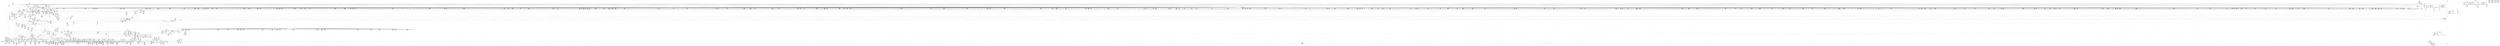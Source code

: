 digraph {
	CE0x4ac6b80 [shape=record,shape=Mrecord,label="{CE0x4ac6b80|28:_i32,_:_CRE_55,56_}"]
	CE0x4b1a7f0 [shape=record,shape=Mrecord,label="{CE0x4b1a7f0|272:_i8*,_:_CRE_1227,1228_}"]
	CE0x4bcd580 [shape=record,shape=Mrecord,label="{CE0x4bcd580|may_create:tmp67|security/selinux/hooks.c,1742|*SummSink*}"]
	CE0x4bbcf70 [shape=record,shape=Mrecord,label="{CE0x4bbcf70|may_create:tmp47|security/selinux/hooks.c,1731|*SummSink*}"]
	CE0x4abc0f0 [shape=record,shape=Mrecord,label="{CE0x4abc0f0|may_create:tmp9|security/selinux/hooks.c,1706|*SummSink*}"]
	CE0x4b1ed20 [shape=record,shape=Mrecord,label="{CE0x4b1ed20|272:_i8*,_:_CRE_1311,1312_}"]
	CE0x4b6b780 [shape=record,shape=Mrecord,label="{CE0x4b6b780|272:_i8*,_:_CRE_1620,1621_}"]
	CE0x4b6ddf0 [shape=record,shape=Mrecord,label="{CE0x4b6ddf0|272:_i8*,_:_CRE_1655,1656_}"]
	CE0x4b14420 [shape=record,shape=Mrecord,label="{CE0x4b14420|272:_i8*,_:_CRE_442,443_}"]
	CE0x4ac1f30 [shape=record,shape=Mrecord,label="{CE0x4ac1f30|40:_%struct.super_block*,_56:_i8*,_:_CRE_181,182_}"]
	CE0x4ab6180 [shape=record,shape=Mrecord,label="{CE0x4ab6180|i32_128|*Constant*}"]
	CE0x4addde0 [shape=record,shape=Mrecord,label="{CE0x4addde0|VOIDTB_TE:_CE_223,224_}"]
	CE0x4b8cac0 [shape=record,shape=Mrecord,label="{CE0x4b8cac0|i64*_getelementptr_inbounds_(_26_x_i64_,_26_x_i64_*___llvm_gcov_ctr217,_i64_0,_i64_12)|*Constant*}"]
	CE0x4b78af0 [shape=record,shape=Mrecord,label="{CE0x4b78af0|may_create:tmp64|security/selinux/hooks.c,1739|*SummSource*}"]
	CE0x4b69e20 [shape=record,shape=Mrecord,label="{CE0x4b69e20|272:_i8*,_:_CRE_1372,1373_}"]
	CE0x4afcc50 [shape=record,shape=Mrecord,label="{CE0x4afcc50|40:_%struct.super_block*,_56:_i8*,_:_CRE_824,832_|*MultipleSource*|Function::may_create&Arg::dir::|Function::selinux_inode_create&Arg::dir::|security/selinux/hooks.c,1713}"]
	CE0x4a9dd60 [shape=record,shape=Mrecord,label="{CE0x4a9dd60|get_current:tmp2|*SummSource*}"]
	CE0x4af0ba0 [shape=record,shape=Mrecord,label="{CE0x4af0ba0|40:_%struct.super_block*,_56:_i8*,_:_CRE_480,481_}"]
	CE0x4aa8260 [shape=record,shape=Mrecord,label="{CE0x4aa8260|i64*_getelementptr_inbounds_(_2_x_i64_,_2_x_i64_*___llvm_gcov_ctr216,_i64_0,_i64_1)|*Constant*|*SummSink*}"]
	CE0x4af7e80 [shape=record,shape=Mrecord,label="{CE0x4af7e80|40:_%struct.super_block*,_56:_i8*,_:_CRE_603,604_}"]
	CE0x4a9f7d0 [shape=record,shape=Mrecord,label="{CE0x4a9f7d0|40:_%struct.super_block*,_56:_i8*,_:_CRE_212,216_|*MultipleSource*|Function::may_create&Arg::dir::|Function::selinux_inode_create&Arg::dir::|security/selinux/hooks.c,1713}"]
	CE0x4b03180 [shape=record,shape=Mrecord,label="{CE0x4b03180|40:_%struct.super_block*,_56:_i8*,_:_CRE_934,935_}"]
	CE0x4b10380 [shape=record,shape=Mrecord,label="{CE0x4b10380|272:_i8*,_:_CRE_384,388_|*MultipleSource*|*LoadInst*|security/selinux/hooks.c,1714|security/selinux/hooks.c,1714}"]
	CE0x4b18ca0 [shape=record,shape=Mrecord,label="{CE0x4b18ca0|i32_8|*Constant*|*SummSink*}"]
	CE0x4b0ad40 [shape=record,shape=Mrecord,label="{CE0x4b0ad40|272:_i8*,_:_CRE_880,896_|*MultipleSource*|*LoadInst*|security/selinux/hooks.c,1714|security/selinux/hooks.c,1714}"]
	CE0x4b70480 [shape=record,shape=Mrecord,label="{CE0x4b70480|272:_i8*,_:_CRE_1704,1712_|*MultipleSource*|*LoadInst*|security/selinux/hooks.c,1714|security/selinux/hooks.c,1714}"]
	CE0x4b0b880 [shape=record,shape=Mrecord,label="{CE0x4b0b880|272:_i8*,_:_CRE_1215,1216_}"]
	CE0x4b6cf10 [shape=record,shape=Mrecord,label="{CE0x4b6cf10|272:_i8*,_:_CRE_1641,1642_}"]
	CE0x4ba2900 [shape=record,shape=Mrecord,label="{CE0x4ba2900|VOIDTB_TE:_CE_149,150_}"]
	CE0x4a9d440 [shape=record,shape=Mrecord,label="{CE0x4a9d440|40:_%struct.super_block*,_56:_i8*,_:_CRE_563,564_}"]
	CE0x4bbd860 [shape=record,shape=Mrecord,label="{CE0x4bbd860|i64_17|*Constant*}"]
	CE0x4a9f110 [shape=record,shape=Mrecord,label="{CE0x4a9f110|40:_%struct.super_block*,_56:_i8*,_:_CRE_200,201_}"]
	CE0x4b7fdf0 [shape=record,shape=Mrecord,label="{CE0x4b7fdf0|may_create:tmp30|security/selinux/hooks.c,1725|*SummSink*}"]
	CE0x4ac5bb0 [shape=record,shape=Mrecord,label="{CE0x4ac5bb0|28:_i32,_:_CRE_24,28_|*MultipleSource*|security/selinux/hooks.c,1722|*LoadInst*|security/selinux/hooks.c,1713|security/selinux/hooks.c,1713}"]
	CE0x4ab83f0 [shape=record,shape=Mrecord,label="{CE0x4ab83f0|GLOBAL:lockdep_rcu_suspicious|*Constant*|*SummSink*}"]
	CE0x4adfa20 [shape=record,shape=Mrecord,label="{CE0x4adfa20|VOIDTB_TE:_CE_310,311_}"]
	CE0x4b6b0b0 [shape=record,shape=Mrecord,label="{CE0x4b6b0b0|272:_i8*,_:_CRE_1600,1604_|*MultipleSource*|*LoadInst*|security/selinux/hooks.c,1714|security/selinux/hooks.c,1714}"]
	CE0x4b12ad0 [shape=record,shape=Mrecord,label="{CE0x4b12ad0|i32_16|*Constant*}"]
	CE0x4ae36a0 [shape=record,shape=Mrecord,label="{CE0x4ae36a0|40:_%struct.super_block*,_56:_i8*,_:_CRE_80,88_|*MultipleSource*|Function::may_create&Arg::dir::|Function::selinux_inode_create&Arg::dir::|security/selinux/hooks.c,1713}"]
	CE0x4b1cf40 [shape=record,shape=Mrecord,label="{CE0x4b1cf40|272:_i8*,_:_CRE_1264,1265_}"]
	CE0x4aa4070 [shape=record,shape=Mrecord,label="{CE0x4aa4070|_ret_i32_%call,_!dbg_!27715|security/selinux/hooks.c,2764}"]
	CE0x4ba1110 [shape=record,shape=Mrecord,label="{CE0x4ba1110|may_create:tmp42|security/selinux/hooks.c,1728|*SummSource*}"]
	CE0x4b12280 [shape=record,shape=Mrecord,label="{CE0x4b12280|may_create:s_security|security/selinux/hooks.c,1714|*SummSource*}"]
	CE0x4aafe40 [shape=record,shape=Mrecord,label="{CE0x4aafe40|40:_%struct.super_block*,_56:_i8*,_:_CRE_136,137_}"]
	CE0x4b00700 [shape=record,shape=Mrecord,label="{CE0x4b00700|40:_%struct.super_block*,_56:_i8*,_:_CRE_900,901_}"]
	CE0x4b7c290 [shape=record,shape=Mrecord,label="{CE0x4b7c290|28:_i32,_:_CRE_114,115_}"]
	CE0x4abb0e0 [shape=record,shape=Mrecord,label="{CE0x4abb0e0|may_create:return|*SummSource*}"]
	CE0x4b8df70 [shape=record,shape=Mrecord,label="{CE0x4b8df70|may_create:tmp36|security/selinux/hooks.c,1728|*SummSink*}"]
	CE0x4adf6b0 [shape=record,shape=Mrecord,label="{CE0x4adf6b0|VOIDTB_TE:_CE_307,308_}"]
	CE0x4b75840 [shape=record,shape=Mrecord,label="{CE0x4b75840|may_create:tmp59|security/selinux/hooks.c,1736|*SummSource*}"]
	CE0x4af5900 [shape=record,shape=Mrecord,label="{CE0x4af5900|40:_%struct.super_block*,_56:_i8*,_:_CRE_573,574_}"]
	CE0x4afa5d0 [shape=record,shape=Mrecord,label="{CE0x4afa5d0|40:_%struct.super_block*,_56:_i8*,_:_CRE_680,684_|*MultipleSource*|Function::may_create&Arg::dir::|Function::selinux_inode_create&Arg::dir::|security/selinux/hooks.c,1713}"]
	CE0x4b05390 [shape=record,shape=Mrecord,label="{CE0x4b05390|may_create:tmp22|*LoadInst*|security/selinux/hooks.c,1713|*SummSink*}"]
	CE0x4aaee00 [shape=record,shape=Mrecord,label="{CE0x4aaee00|i1_true|*Constant*|*SummSource*}"]
	CE0x4af3030 [shape=record,shape=Mrecord,label="{CE0x4af3030|272:_i8*,_:_CRE_1332,1333_}"]
	CE0x4bb8030 [shape=record,shape=Mrecord,label="{CE0x4bb8030|GLOBAL:security_transition_sid|*Constant*|*SummSource*}"]
	CE0x4b1c170 [shape=record,shape=Mrecord,label="{CE0x4b1c170|272:_i8*,_:_CRE_1251,1252_}"]
	CE0x4a8ddd0 [shape=record,shape=Mrecord,label="{CE0x4a8ddd0|may_create:do.end|*SummSource*}"]
	"CONST[source:0(mediator),value:0(static)][purpose:{operation}][SnkIdx:11]"
	CE0x4aedc40 [shape=record,shape=Mrecord,label="{CE0x4aedc40|i8_1|*Constant*}"]
	CE0x4ba7070 [shape=record,shape=Mrecord,label="{CE0x4ba7070|may_create:tobool19|security/selinux/hooks.c,1728}"]
	CE0x4b6e890 [shape=record,shape=Mrecord,label="{CE0x4b6e890|272:_i8*,_:_CRE_1665,1666_}"]
	CE0x4a9a840 [shape=record,shape=Mrecord,label="{CE0x4a9a840|COLLAPSED:_GCMRE_current_task_external_global_%struct.task_struct*:_elem_0::|security/selinux/hooks.c,1706}"]
	CE0x4b6ccf0 [shape=record,shape=Mrecord,label="{CE0x4b6ccf0|272:_i8*,_:_CRE_1639,1640_}"]
	CE0x4a9ae50 [shape=record,shape=Mrecord,label="{CE0x4a9ae50|may_create:dentry|Function::may_create&Arg::dentry::}"]
	CE0x4aaa780 [shape=record,shape=Mrecord,label="{CE0x4aaa780|40:_%struct.super_block*,_56:_i8*,_:_CRE_249,250_}"]
	CE0x4a98e00 [shape=record,shape=Mrecord,label="{CE0x4a98e00|i64_5|*Constant*}"]
	CE0x4bb8b00 [shape=record,shape=Mrecord,label="{CE0x4bb8b00|may_create:tmp55|security/selinux/hooks.c,1735|*SummSource*}"]
	CE0x4ade630 [shape=record,shape=Mrecord,label="{CE0x4ade630|VOIDTB_TE:_CE_264,272_|*MultipleSource*|security/selinux/hooks.c,1730|Function::may_create&Arg::dentry::|Function::selinux_inode_create&Arg::dentry::}"]
	CE0x4a9b110 [shape=record,shape=Mrecord,label="{CE0x4a9b110|may_create:dentry|Function::may_create&Arg::dentry::|*SummSink*}"]
	CE0x4b6fbb0 [shape=record,shape=Mrecord,label="{CE0x4b6fbb0|272:_i8*,_:_CRE_1683,1684_}"]
	CE0x4ad8bb0 [shape=record,shape=Mrecord,label="{CE0x4ad8bb0|may_create:tmp19|security/selinux/hooks.c,1706}"]
	CE0x4b8b8e0 [shape=record,shape=Mrecord,label="{CE0x4b8b8e0|may_create:call14|security/selinux/hooks.c,1722}"]
	CE0x4ac6e20 [shape=record,shape=Mrecord,label="{CE0x4ac6e20|28:_i32,_:_CRE_58,59_}"]
	CE0x4b1f050 [shape=record,shape=Mrecord,label="{CE0x4b1f050|272:_i8*,_:_CRE_1314,1315_}"]
	CE0x4aaa6c0 [shape=record,shape=Mrecord,label="{CE0x4aaa6c0|40:_%struct.super_block*,_56:_i8*,_:_CRE_248,249_}"]
	CE0x4b899e0 [shape=record,shape=Mrecord,label="{CE0x4b899e0|may_create:u|security/selinux/hooks.c,1720|*SummSource*}"]
	CE0x4aa8fa0 [shape=record,shape=Mrecord,label="{CE0x4aa8fa0|selinux_inode_create:call|security/selinux/hooks.c,2764|*SummSource*}"]
	CE0x4b90630 [shape=record,shape=Mrecord,label="{CE0x4b90630|may_create:tmp39|security/selinux/hooks.c,1728|*SummSink*}"]
	CE0x4b7b7f0 [shape=record,shape=Mrecord,label="{CE0x4b7b7f0|28:_i32,_:_CRE_104,105_}"]
	CE0x4b1cb00 [shape=record,shape=Mrecord,label="{CE0x4b1cb00|272:_i8*,_:_CRE_1260,1261_}"]
	CE0x4b00340 [shape=record,shape=Mrecord,label="{CE0x4b00340|40:_%struct.super_block*,_56:_i8*,_:_CRE_897,898_}"]
	"CONST[source:0(mediator),value:0(static)][purpose:{operation}][SnkIdx:3]"
	CE0x4b76890 [shape=record,shape=Mrecord,label="{CE0x4b76890|may_create:tmp61|security/selinux/hooks.c,1737|*SummSource*}"]
	CE0x4af8380 [shape=record,shape=Mrecord,label="{CE0x4af8380|40:_%struct.super_block*,_56:_i8*,_:_CRE_607,608_}"]
	CE0x4b90a90 [shape=record,shape=Mrecord,label="{CE0x4b90a90|may_create:tmp40|security/selinux/hooks.c,1728|*SummSink*}"]
	CE0x4ae33e0 [shape=record,shape=Mrecord,label="{CE0x4ae33e0|40:_%struct.super_block*,_56:_i8*,_:_CRE_247,248_}"]
	CE0x4b1daf0 [shape=record,shape=Mrecord,label="{CE0x4b1daf0|272:_i8*,_:_CRE_1275,1276_}"]
	CE0x4ac4690 [shape=record,shape=Mrecord,label="{CE0x4ac4690|40:_%struct.super_block*,_56:_i8*,_:_CRE_336,344_|*MultipleSource*|Function::may_create&Arg::dir::|Function::selinux_inode_create&Arg::dir::|security/selinux/hooks.c,1713}"]
	CE0x4ab7c90 [shape=record,shape=Mrecord,label="{CE0x4ab7c90|i8*_getelementptr_inbounds_(_25_x_i8_,_25_x_i8_*_.str3,_i32_0,_i32_0)|*Constant*|*SummSource*}"]
	CE0x4ac54b0 [shape=record,shape=Mrecord,label="{CE0x4ac54b0|28:_i32,_:_CRE_17,18_}"]
	CE0x4aebf70 [shape=record,shape=Mrecord,label="{CE0x4aebf70|40:_%struct.super_block*,_56:_i8*,_:_CRE_286,287_}"]
	CE0x4b075b0 [shape=record,shape=Mrecord,label="{CE0x4b075b0|272:_i8*,_:_CRE_600,601_}"]
	CE0x4b86120 [shape=record,shape=Mrecord,label="{CE0x4b86120|may_create:tmp28|security/selinux/hooks.c,1717|*SummSink*}"]
	CE0x4a9b880 [shape=record,shape=Mrecord,label="{CE0x4a9b880|i32_1706|*Constant*|*SummSink*}"]
	CE0x4b8f890 [shape=record,shape=Mrecord,label="{CE0x4b8f890|i64_14|*Constant*|*SummSink*}"]
	CE0x4ab7810 [shape=record,shape=Mrecord,label="{CE0x4ab7810|_call_void_lockdep_rcu_suspicious(i8*_getelementptr_inbounds_(_25_x_i8_,_25_x_i8_*_.str3,_i32_0,_i32_0),_i32_1706,_i8*_getelementptr_inbounds_(_45_x_i8_,_45_x_i8_*_.str12,_i32_0,_i32_0))_#10,_!dbg_!27731|security/selinux/hooks.c,1706}"]
	CE0x4bb9280 [shape=record,shape=Mrecord,label="{CE0x4bb9280|may_create:call27|security/selinux/hooks.c,1735|*SummSink*}"]
	CE0x4aff080 [shape=record,shape=Mrecord,label="{CE0x4aff080|40:_%struct.super_block*,_56:_i8*,_:_CRE_882,883_}"]
	CE0x4bbc4a0 [shape=record,shape=Mrecord,label="{CE0x4bbc4a0|may_create:tmp54|security/selinux/hooks.c,1733|*SummSink*}"]
	CE0x4aa3d80 [shape=record,shape=Mrecord,label="{CE0x4aa3d80|_ret_i32_%retval.0,_!dbg_!27798|security/selinux/hooks.c,1742|*SummSink*}"]
	CE0x4b80c30 [shape=record,shape=Mrecord,label="{CE0x4b80c30|may_create:tmp33|security/selinux/hooks.c,1725|*SummSink*}"]
	CE0x4add340 [shape=record,shape=Mrecord,label="{CE0x4add340|VOIDTB_TE:_CE_213,214_}"]
	CE0x4af6300 [shape=record,shape=Mrecord,label="{CE0x4af6300|40:_%struct.super_block*,_56:_i8*,_:_CRE_581,582_}"]
	CE0x4ba0060 [shape=record,shape=Mrecord,label="{CE0x4ba0060|may_create:sid21|security/selinux/hooks.c,1729}"]
	CE0x4b12390 [shape=record,shape=Mrecord,label="{CE0x4b12390|may_create:tmp24|*LoadInst*|security/selinux/hooks.c,1714}"]
	CE0x4abbb20 [shape=record,shape=Mrecord,label="{CE0x4abbb20|may_create:dentry12|security/selinux/hooks.c,1720}"]
	CE0x4ab0570 [shape=record,shape=Mrecord,label="{CE0x4ab0570|40:_%struct.super_block*,_56:_i8*,_:_CRE_142,143_}"]
	CE0x4ac10f0 [shape=record,shape=Mrecord,label="{CE0x4ac10f0|40:_%struct.super_block*,_56:_i8*,_:_CRE_162,163_}"]
	CE0x4b7c5c0 [shape=record,shape=Mrecord,label="{CE0x4b7c5c0|28:_i32,_:_CRE_117,118_}"]
	CE0x4b0d800 [shape=record,shape=Mrecord,label="{CE0x4b0d800|272:_i8*,_:_CRE_192,200_|*MultipleSource*|*LoadInst*|security/selinux/hooks.c,1714|security/selinux/hooks.c,1714}"]
	CE0x4b7c6d0 [shape=record,shape=Mrecord,label="{CE0x4b7c6d0|28:_i32,_:_CRE_118,119_}"]
	CE0x4ab0870 [shape=record,shape=Mrecord,label="{CE0x4ab0870|40:_%struct.super_block*,_56:_i8*,_:_CRE_146,147_}"]
	CE0x4aa79a0 [shape=record,shape=Mrecord,label="{CE0x4aa79a0|may_create:if.end17|*SummSource*}"]
	CE0x4aa5060 [shape=record,shape=Mrecord,label="{CE0x4aa5060|may_create:dir|Function::may_create&Arg::dir::|*SummSource*}"]
	CE0x4af3e00 [shape=record,shape=Mrecord,label="{CE0x4af3e00|272:_i8*,_:_CRE_1345,1346_}"]
	CE0x4a968d0 [shape=record,shape=Mrecord,label="{CE0x4a968d0|may_create:tmp2|*SummSink*}"]
	CE0x4bd2c20 [shape=record,shape=Mrecord,label="{CE0x4bd2c20|may_create:call32|security/selinux/hooks.c,1739|*SummSink*}"]
	CE0x4af4f00 [shape=record,shape=Mrecord,label="{CE0x4af4f00|272:_i8*,_:_CRE_1361,1362_}"]
	CE0x4b1ac30 [shape=record,shape=Mrecord,label="{CE0x4b1ac30|272:_i8*,_:_CRE_1231,1232_}"]
	CE0x4ab3030 [shape=record,shape=Mrecord,label="{CE0x4ab3030|may_create:ad|security/selinux/hooks.c, 1710|*SummSink*}"]
	CE0x4b098c0 [shape=record,shape=Mrecord,label="{CE0x4b098c0|272:_i8*,_:_CRE_632,640_|*MultipleSource*|*LoadInst*|security/selinux/hooks.c,1714|security/selinux/hooks.c,1714}"]
	CE0x4aeb570 [shape=record,shape=Mrecord,label="{CE0x4aeb570|40:_%struct.super_block*,_56:_i8*,_:_CRE_278,279_}"]
	CE0x4a98e70 [shape=record,shape=Mrecord,label="{CE0x4a98e70|may_create:tmp10|security/selinux/hooks.c,1706|*SummSource*}"]
	CE0x4b807d0 [shape=record,shape=Mrecord,label="{CE0x4b807d0|may_create:tmp32|security/selinux/hooks.c,1725|*SummSink*}"]
	CE0x4ac17b0 [shape=record,shape=Mrecord,label="{CE0x4ac17b0|40:_%struct.super_block*,_56:_i8*,_:_CRE_171,172_}"]
	CE0x4aea570 [shape=record,shape=Mrecord,label="{CE0x4aea570|may_create:i_security|security/selinux/hooks.c,1713|*SummSink*}"]
	CE0x4bbda10 [shape=record,shape=Mrecord,label="{CE0x4bbda10|may_create:tmp47|security/selinux/hooks.c,1731}"]
	CE0x4b90230 [shape=record,shape=Mrecord,label="{CE0x4b90230|may_create:tmp39|security/selinux/hooks.c,1728}"]
	CE0x4aec470 [shape=record,shape=Mrecord,label="{CE0x4aec470|40:_%struct.super_block*,_56:_i8*,_:_CRE_290,291_}"]
	CE0x4b7df90 [shape=record,shape=Mrecord,label="{CE0x4b7df90|may_create:tmp29|security/selinux/hooks.c,1722|*SummSink*}"]
	CE0x4b842d0 [shape=record,shape=Mrecord,label="{CE0x4b842d0|i32_(i32,_i32,_i16,_i32,_%struct.common_audit_data*)*_bitcast_(i32_(i32,_i32,_i16,_i32,_%struct.common_audit_data.495*)*_avc_has_perm_to_i32_(i32,_i32,_i16,_i32,_%struct.common_audit_data*)*)|*Constant*|*SummSource*}"]
	CE0x4ba1930 [shape=record,shape=Mrecord,label="{CE0x4ba1930|VOIDTB_TE:_CE_0,4_|*MultipleSource*|security/selinux/hooks.c,1730|Function::may_create&Arg::dentry::|Function::selinux_inode_create&Arg::dentry::}"]
	CE0x4ab9dd0 [shape=record,shape=Mrecord,label="{CE0x4ab9dd0|selinux_inode_create:tmp1}"]
	CE0x4b6b620 [shape=record,shape=Mrecord,label="{CE0x4b6b620|272:_i8*,_:_CRE_1618,1619_}"]
	CE0x4b79760 [shape=record,shape=Mrecord,label="{CE0x4b79760|28:_i32,_:_CRE_72,73_}"]
	CE0x4b728b0 [shape=record,shape=Mrecord,label="{CE0x4b728b0|272:_i8*,_:_CRE_1873,1874_}"]
	CE0x4b746f0 [shape=record,shape=Mrecord,label="{CE0x4b746f0|272:_i8*,_:_CRE_2268,2304_|*MultipleSource*|*LoadInst*|security/selinux/hooks.c,1714|security/selinux/hooks.c,1714}"]
	CE0x4ac1ab0 [shape=record,shape=Mrecord,label="{CE0x4ac1ab0|40:_%struct.super_block*,_56:_i8*,_:_CRE_175,176_}"]
	CE0x4b7d590 [shape=record,shape=Mrecord,label="{CE0x4b7d590|28:_i32,_:_CRE_184,192_|*MultipleSource*|security/selinux/hooks.c,1722|*LoadInst*|security/selinux/hooks.c,1713|security/selinux/hooks.c,1713}"]
	CE0x4b8dd80 [shape=record,shape=Mrecord,label="{CE0x4b8dd80|may_create:tmp36|security/selinux/hooks.c,1728}"]
	CE0x4b0af10 [shape=record,shape=Mrecord,label="{CE0x4b0af10|272:_i8*,_:_CRE_896,1208_|*MultipleSource*|*LoadInst*|security/selinux/hooks.c,1714|security/selinux/hooks.c,1714}"]
	CE0x4afbcd0 [shape=record,shape=Mrecord,label="{CE0x4afbcd0|40:_%struct.super_block*,_56:_i8*,_:_CRE_760,768_|*MultipleSource*|Function::may_create&Arg::dir::|Function::selinux_inode_create&Arg::dir::|security/selinux/hooks.c,1713}"]
	CE0x4aaef80 [shape=record,shape=Mrecord,label="{CE0x4aaef80|i1_true|*Constant*|*SummSink*}"]
	CE0x4b8d420 [shape=record,shape=Mrecord,label="{CE0x4b8d420|may_create:tmp35|security/selinux/hooks.c,1726}"]
	CE0x4b6e450 [shape=record,shape=Mrecord,label="{CE0x4b6e450|272:_i8*,_:_CRE_1661,1662_}"]
	CE0x4abd030 [shape=record,shape=Mrecord,label="{CE0x4abd030|may_create:if.then}"]
	CE0x6774530 [shape=record,shape=Mrecord,label="{CE0x6774530|_call_void_mcount()_#3|*SummSource*}"]
	CE0x4afa150 [shape=record,shape=Mrecord,label="{CE0x4afa150|40:_%struct.super_block*,_56:_i8*,_:_CRE_664,672_|*MultipleSource*|Function::may_create&Arg::dir::|Function::selinux_inode_create&Arg::dir::|security/selinux/hooks.c,1713}"]
	CE0x4af39c0 [shape=record,shape=Mrecord,label="{CE0x4af39c0|272:_i8*,_:_CRE_1341,1342_}"]
	CE0x4abdac0 [shape=record,shape=Mrecord,label="{CE0x4abdac0|may_create:if.end|*SummSink*}"]
	CE0x4b0fc40 [shape=record,shape=Mrecord,label="{CE0x4b0fc40|272:_i8*,_:_CRE_352,360_|*MultipleSource*|*LoadInst*|security/selinux/hooks.c,1714|security/selinux/hooks.c,1714}"]
	CE0x4ba5e30 [shape=record,shape=Mrecord,label="{CE0x4ba5e30|VOIDTB_TE:_CE_40,48_|*MultipleSource*|security/selinux/hooks.c,1730|Function::may_create&Arg::dentry::|Function::selinux_inode_create&Arg::dentry::}"]
	CE0x4b11130 [shape=record,shape=Mrecord,label="{CE0x4b11130|272:_i8*,_:_CRE_403,404_}"]
	CE0x4a8f630 [shape=record,shape=Mrecord,label="{CE0x4a8f630|selinux_inode_create:entry}"]
	CE0x4af4790 [shape=record,shape=Mrecord,label="{CE0x4af4790|272:_i8*,_:_CRE_1354,1355_}"]
	CE0x4a9ce00 [shape=record,shape=Mrecord,label="{CE0x4a9ce00|40:_%struct.super_block*,_56:_i8*,_:_CRE_558,559_}"]
	CE0x4acacf0 [shape=record,shape=Mrecord,label="{CE0x4acacf0|i64_3|*Constant*|*SummSource*}"]
	CE0x4b0d0c0 [shape=record,shape=Mrecord,label="{CE0x4b0d0c0|272:_i8*,_:_CRE_152,160_|*MultipleSource*|*LoadInst*|security/selinux/hooks.c,1714|security/selinux/hooks.c,1714}"]
	CE0x4b13760 [shape=record,shape=Mrecord,label="{CE0x4b13760|272:_i8*,_:_CRE_430,431_}"]
	CE0x4ac0df0 [shape=record,shape=Mrecord,label="{CE0x4ac0df0|40:_%struct.super_block*,_56:_i8*,_:_CRE_158,159_}"]
	CE0x4ac69e0 [shape=record,shape=Mrecord,label="{CE0x4ac69e0|28:_i32,_:_CRE_53,54_}"]
	CE0x4b197d0 [shape=record,shape=Mrecord,label="{CE0x4b197d0|i32_16|*Constant*|*SummSource*}"]
	CE0x4af4570 [shape=record,shape=Mrecord,label="{CE0x4af4570|272:_i8*,_:_CRE_1352,1353_}"]
	CE0x4b16090 [shape=record,shape=Mrecord,label="{CE0x4b16090|272:_i8*,_:_CRE_488,496_|*MultipleSource*|*LoadInst*|security/selinux/hooks.c,1714|security/selinux/hooks.c,1714}"]
	CE0x4b08f30 [shape=record,shape=Mrecord,label="{CE0x4b08f30|272:_i8*,_:_CRE_624,625_}"]
	CE0x4b1af60 [shape=record,shape=Mrecord,label="{CE0x4b1af60|272:_i8*,_:_CRE_1234,1235_}"]
	CE0x4b13650 [shape=record,shape=Mrecord,label="{CE0x4b13650|272:_i8*,_:_CRE_429,430_}"]
	CE0x4ae4480 [shape=record,shape=Mrecord,label="{CE0x4ae4480|get_current:tmp4|./arch/x86/include/asm/current.h,14|*SummSink*}"]
	CE0x4b06b10 [shape=record,shape=Mrecord,label="{CE0x4b06b10|272:_i8*,_:_CRE_590,591_}"]
	CE0x4bb83e0 [shape=record,shape=Mrecord,label="{CE0x4bb83e0|may_create:tobool23|security/selinux/hooks.c,1731|*SummSource*}"]
	CE0x4b79e60 [shape=record,shape=Mrecord,label="{CE0x4b79e60|28:_i32,_:_CRE_79,80_}"]
	CE0x4b05780 [shape=record,shape=Mrecord,label="{CE0x4b05780|272:_i8*,_:_CRE_24,32_|*MultipleSource*|*LoadInst*|security/selinux/hooks.c,1714|security/selinux/hooks.c,1714}"]
	CE0x4b6c140 [shape=record,shape=Mrecord,label="{CE0x4b6c140|272:_i8*,_:_CRE_1628,1629_}"]
	CE0x4b13a90 [shape=record,shape=Mrecord,label="{CE0x4b13a90|272:_i8*,_:_CRE_433,434_}"]
	CE0x4b851b0 [shape=record,shape=Mrecord,label="{CE0x4b851b0|may_create:tmp27|security/selinux/hooks.c,1716|*SummSink*}"]
	CE0x4b12840 [shape=record,shape=Mrecord,label="{CE0x4b12840|may_create:tmp24|*LoadInst*|security/selinux/hooks.c,1714|*SummSource*}"]
	CE0x4af4130 [shape=record,shape=Mrecord,label="{CE0x4af4130|272:_i8*,_:_CRE_1348,1349_}"]
	CE0x4af70c0 [shape=record,shape=Mrecord,label="{CE0x4af70c0|40:_%struct.super_block*,_56:_i8*,_:_CRE_592,593_}"]
	CE0x4aab6c0 [shape=record,shape=Mrecord,label="{CE0x4aab6c0|40:_%struct.super_block*,_56:_i8*,_:_CRE_262,263_}"]
	CE0x4b0c250 [shape=record,shape=Mrecord,label="{CE0x4b0c250|272:_i8*,_:_CRE_104,112_|*MultipleSource*|*LoadInst*|security/selinux/hooks.c,1714|security/selinux/hooks.c,1714}"]
	CE0x4adfc10 [shape=record,shape=Mrecord,label="{CE0x4adfc10|VOIDTB_TE:_CE_312,313_}"]
	CE0x4adcbd0 [shape=record,shape=Mrecord,label="{CE0x4adcbd0|VOIDTB_TE:_CE_206,207_}"]
	CE0x4afce90 [shape=record,shape=Mrecord,label="{CE0x4afce90|40:_%struct.super_block*,_56:_i8*,_:_CRE_832,840_|*MultipleSource*|Function::may_create&Arg::dir::|Function::selinux_inode_create&Arg::dir::|security/selinux/hooks.c,1713}"]
	CE0x4ba2ed0 [shape=record,shape=Mrecord,label="{CE0x4ba2ed0|VOIDTB_TE:_CE_155,156_}"]
	CE0x4b90910 [shape=record,shape=Mrecord,label="{CE0x4b90910|may_create:tmp40|security/selinux/hooks.c,1728|*SummSource*}"]
	CE0x4ba3a80 [shape=record,shape=Mrecord,label="{CE0x4ba3a80|VOIDTB_TE:_CE_166,167_}"]
	CE0x4aa02d0 [shape=record,shape=Mrecord,label="{CE0x4aa02d0|40:_%struct.super_block*,_56:_i8*,_:_CRE_244,245_}"]
	CE0x4b16630 [shape=record,shape=Mrecord,label="{CE0x4b16630|272:_i8*,_:_CRE_512,528_|*MultipleSource*|*LoadInst*|security/selinux/hooks.c,1714|security/selinux/hooks.c,1714}"]
	CE0x4ab9920 [shape=record,shape=Mrecord,label="{CE0x4ab9920|may_create:entry|*SummSource*}"]
	CE0x4ba74c0 [shape=record,shape=Mrecord,label="{CE0x4ba74c0|may_create:tobool19|security/selinux/hooks.c,1728|*SummSource*}"]
	CE0x4af1320 [shape=record,shape=Mrecord,label="{CE0x4af1320|40:_%struct.super_block*,_56:_i8*,_:_CRE_486,487_}"]
	CE0x4afc150 [shape=record,shape=Mrecord,label="{CE0x4afc150|40:_%struct.super_block*,_56:_i8*,_:_CRE_776,792_|*MultipleSource*|Function::may_create&Arg::dir::|Function::selinux_inode_create&Arg::dir::|security/selinux/hooks.c,1713}"]
	CE0x4a7f5b0 [shape=record,shape=Mrecord,label="{CE0x4a7f5b0|may_create:tmp12|security/selinux/hooks.c,1706|*SummSource*}"]
	CE0x4ac1930 [shape=record,shape=Mrecord,label="{CE0x4ac1930|40:_%struct.super_block*,_56:_i8*,_:_CRE_173,174_}"]
	CE0x4aacd50 [shape=record,shape=Mrecord,label="{CE0x4aacd50|_ret_%struct.task_struct*_%tmp4,_!dbg_!27714|./arch/x86/include/asm/current.h,14|*SummSink*}"]
	CE0x4b06d30 [shape=record,shape=Mrecord,label="{CE0x4b06d30|272:_i8*,_:_CRE_592,593_}"]
	CE0x4ba3ca0 [shape=record,shape=Mrecord,label="{CE0x4ba3ca0|VOIDTB_TE:_CE_169,170_}"]
	CE0x4ba7770 [shape=record,shape=Mrecord,label="{CE0x4ba7770|i64_16|*Constant*|*SummSource*}"]
	CE0x5f52740 [shape=record,shape=Mrecord,label="{CE0x5f52740|i64*_getelementptr_inbounds_(_2_x_i64_,_2_x_i64_*___llvm_gcov_ctr216,_i64_0,_i64_1)|*Constant*}"]
	CE0x4b0b410 [shape=record,shape=Mrecord,label="{CE0x4b0b410|272:_i8*,_:_CRE_1212,1213_}"]
	"CONST[source:0(mediator),value:2(dynamic)][purpose:{subject}][SnkIdx:0]"
	CE0x4a7f730 [shape=record,shape=Mrecord,label="{CE0x4a7f730|may_create:tmp12|security/selinux/hooks.c,1706|*SummSink*}"]
	CE0x4aaab80 [shape=record,shape=Mrecord,label="{CE0x4aaab80|40:_%struct.super_block*,_56:_i8*,_:_CRE_253,254_}"]
	CE0x4b176e0 [shape=record,shape=Mrecord,label="{CE0x4b176e0|272:_i8*,_:_CRE_567,568_}"]
	CE0x4b6fdd0 [shape=record,shape=Mrecord,label="{CE0x4b6fdd0|272:_i8*,_:_CRE_1685,1686_}"]
	CE0x4b7ac60 [shape=record,shape=Mrecord,label="{CE0x4b7ac60|28:_i32,_:_CRE_93,94_}"]
	CE0x4b7c4b0 [shape=record,shape=Mrecord,label="{CE0x4b7c4b0|28:_i32,_:_CRE_116,117_}"]
	CE0x4b1b4b0 [shape=record,shape=Mrecord,label="{CE0x4b1b4b0|272:_i8*,_:_CRE_1239,1240_}"]
	CE0x4b1f490 [shape=record,shape=Mrecord,label="{CE0x4b1f490|272:_i8*,_:_CRE_1318,1319_}"]
	CE0x4b15630 [shape=record,shape=Mrecord,label="{CE0x4b15630|272:_i8*,_:_CRE_459,460_}"]
	CE0x4b6a370 [shape=record,shape=Mrecord,label="{CE0x4b6a370|272:_i8*,_:_CRE_1376,1384_|*MultipleSource*|*LoadInst*|security/selinux/hooks.c,1714|security/selinux/hooks.c,1714}"]
	CE0x4aa7a40 [shape=record,shape=Mrecord,label="{CE0x4aa7a40|may_create:if.end17|*SummSink*}"]
	CE0x4b69f30 [shape=record,shape=Mrecord,label="{CE0x4b69f30|272:_i8*,_:_CRE_1373,1374_}"]
	CE0x4af6d00 [shape=record,shape=Mrecord,label="{CE0x4af6d00|40:_%struct.super_block*,_56:_i8*,_:_CRE_589,590_}"]
	CE0x4af0170 [shape=record,shape=Mrecord,label="{CE0x4af0170|40:_%struct.super_block*,_56:_i8*,_:_CRE_473,474_}"]
	CE0x4af52c0 [shape=record,shape=Mrecord,label="{CE0x4af52c0|40:_%struct.super_block*,_56:_i8*,_:_CRE_568,569_}"]
	CE0x4a96f90 [shape=record,shape=Mrecord,label="{CE0x4a96f90|may_create:tmp4|security/selinux/hooks.c,1706|*SummSource*}"]
	CE0x4b12ff0 [shape=record,shape=Mrecord,label="{CE0x4b12ff0|272:_i8*,_:_CRE_423,424_}"]
	CE0x4aa9410 [shape=record,shape=Mrecord,label="{CE0x4aa9410|may_create:newsid|security/selinux/hooks.c, 1709}"]
	CE0x4ba0970 [shape=record,shape=Mrecord,label="{CE0x4ba0970|may_create:tmp46|security/selinux/hooks.c,1729|*SummSource*}"]
	CE0x4aa32c0 [shape=record,shape=Mrecord,label="{CE0x4aa32c0|may_create:if.then24|*SummSink*}"]
	CE0x4b06a00 [shape=record,shape=Mrecord,label="{CE0x4b06a00|272:_i8*,_:_CRE_589,590_}"]
	CE0x4b00c00 [shape=record,shape=Mrecord,label="{CE0x4b00c00|40:_%struct.super_block*,_56:_i8*,_:_CRE_904,905_}"]
	CE0x4af20b0 [shape=record,shape=Mrecord,label="{CE0x4af20b0|40:_%struct.super_block*,_56:_i8*,_:_CRE_520,528_|*MultipleSource*|Function::may_create&Arg::dir::|Function::selinux_inode_create&Arg::dir::|security/selinux/hooks.c,1713}"]
	CE0x4ac4500 [shape=record,shape=Mrecord,label="{CE0x4ac4500|40:_%struct.super_block*,_56:_i8*,_:_CRE_328,336_|*MultipleSource*|Function::may_create&Arg::dir::|Function::selinux_inode_create&Arg::dir::|security/selinux/hooks.c,1713}"]
	CE0x4ab0b70 [shape=record,shape=Mrecord,label="{CE0x4ab0b70|40:_%struct.super_block*,_56:_i8*,_:_CRE_150,151_}"]
	CE0x4aee8f0 [shape=record,shape=Mrecord,label="{CE0x4aee8f0|40:_%struct.super_block*,_56:_i8*,_:_CRE_392,400_|*MultipleSource*|Function::may_create&Arg::dir::|Function::selinux_inode_create&Arg::dir::|security/selinux/hooks.c,1713}"]
	CE0x4af9a00 [shape=record,shape=Mrecord,label="{CE0x4af9a00|40:_%struct.super_block*,_56:_i8*,_:_CRE_632,640_|*MultipleSource*|Function::may_create&Arg::dir::|Function::selinux_inode_create&Arg::dir::|security/selinux/hooks.c,1713}"]
	CE0x4a9d080 [shape=record,shape=Mrecord,label="{CE0x4a9d080|40:_%struct.super_block*,_56:_i8*,_:_CRE_560,561_}"]
	CE0x4aa2660 [shape=record,shape=Mrecord,label="{CE0x4aa2660|get_current:tmp1}"]
	CE0x4aff940 [shape=record,shape=Mrecord,label="{CE0x4aff940|40:_%struct.super_block*,_56:_i8*,_:_CRE_889,890_}"]
	CE0x4a98fd0 [shape=record,shape=Mrecord,label="{CE0x4a98fd0|may_create:tmp10|security/selinux/hooks.c,1706|*SummSink*}"]
	CE0x4aa5350 [shape=record,shape=Mrecord,label="{CE0x4aa5350|selinux_inode_create:dentry|Function::selinux_inode_create&Arg::dentry::|*SummSource*}"]
	CE0x4aef3f0 [shape=record,shape=Mrecord,label="{CE0x4aef3f0|40:_%struct.super_block*,_56:_i8*,_:_CRE_432,440_|*MultipleSource*|Function::may_create&Arg::dir::|Function::selinux_inode_create&Arg::dir::|security/selinux/hooks.c,1713}"]
	CE0x4afba90 [shape=record,shape=Mrecord,label="{CE0x4afba90|40:_%struct.super_block*,_56:_i8*,_:_CRE_752,756_|*MultipleSource*|Function::may_create&Arg::dir::|Function::selinux_inode_create&Arg::dir::|security/selinux/hooks.c,1713}"]
	CE0x4afc7d0 [shape=record,shape=Mrecord,label="{CE0x4afc7d0|40:_%struct.super_block*,_56:_i8*,_:_CRE_808,816_|*MultipleSource*|Function::may_create&Arg::dir::|Function::selinux_inode_create&Arg::dir::|security/selinux/hooks.c,1713}"]
	CE0x4aa25f0 [shape=record,shape=Mrecord,label="{CE0x4aa25f0|i64_1|*Constant*}"]
	CE0x4b84160 [shape=record,shape=Mrecord,label="{CE0x4b84160|i32_(i32,_i32,_i16,_i32,_%struct.common_audit_data*)*_bitcast_(i32_(i32,_i32,_i16,_i32,_%struct.common_audit_data.495*)*_avc_has_perm_to_i32_(i32,_i32,_i16,_i32,_%struct.common_audit_data*)*)|*Constant*}"]
	CE0x4b19010 [shape=record,shape=Mrecord,label="{CE0x4b19010|272:_i8*,_:_CRE_0,8_|*MultipleSource*|*LoadInst*|security/selinux/hooks.c,1714|security/selinux/hooks.c,1714}"]
	CE0x4aff6c0 [shape=record,shape=Mrecord,label="{CE0x4aff6c0|40:_%struct.super_block*,_56:_i8*,_:_CRE_887,888_}"]
	CE0x4b80650 [shape=record,shape=Mrecord,label="{CE0x4b80650|may_create:tmp32|security/selinux/hooks.c,1725|*SummSource*}"]
	CE0x4bbc050 [shape=record,shape=Mrecord,label="{CE0x4bbc050|may_create:tmp54|security/selinux/hooks.c,1733|*SummSource*}"]
	CE0x4aa9550 [shape=record,shape=Mrecord,label="{CE0x4aa9550|may_create:tobool1|security/selinux/hooks.c,1706|*SummSource*}"]
	CE0x4b11790 [shape=record,shape=Mrecord,label="{CE0x4b11790|272:_i8*,_:_CRE_409,410_}"]
	CE0x4b1a4c0 [shape=record,shape=Mrecord,label="{CE0x4b1a4c0|272:_i8*,_:_CRE_1224,1225_}"]
	CE0x4b086b0 [shape=record,shape=Mrecord,label="{CE0x4b086b0|272:_i8*,_:_CRE_616,617_}"]
	CE0x4b08380 [shape=record,shape=Mrecord,label="{CE0x4b08380|272:_i8*,_:_CRE_613,614_}"]
	CE0x4aed770 [shape=record,shape=Mrecord,label="{CE0x4aed770|may_create:tmp16|security/selinux/hooks.c,1706}"]
	CE0x4b1bb10 [shape=record,shape=Mrecord,label="{CE0x4b1bb10|272:_i8*,_:_CRE_1245,1246_}"]
	CE0x4b06180 [shape=record,shape=Mrecord,label="{CE0x4b06180|272:_i8*,_:_CRE_581,582_}"]
	CE0x4b059d0 [shape=record,shape=Mrecord,label="{CE0x4b059d0|272:_i8*,_:_CRE_40,48_|*MultipleSource*|*LoadInst*|security/selinux/hooks.c,1714|security/selinux/hooks.c,1714}"]
	CE0x4b7bb20 [shape=record,shape=Mrecord,label="{CE0x4b7bb20|28:_i32,_:_CRE_107,108_}"]
	CE0x4bd31e0 [shape=record,shape=Mrecord,label="{CE0x4bd31e0|may_create:tmp66|security/selinux/hooks.c,1742}"]
	CE0x4b72340 [shape=record,shape=Mrecord,label="{CE0x4b72340|272:_i8*,_:_CRE_1848,1856_|*MultipleSource*|*LoadInst*|security/selinux/hooks.c,1714|security/selinux/hooks.c,1714}"]
	CE0x4adb7a0 [shape=record,shape=Mrecord,label="{CE0x4adb7a0|VOIDTB_TE:_CE_187,188_}"]
	CE0x4ab12a0 [shape=record,shape=Mrecord,label="{CE0x4ab12a0|i16_6|*Constant*}"]
	CE0x4aea800 [shape=record,shape=Mrecord,label="{CE0x4aea800|40:_%struct.super_block*,_56:_i8*,_:_CRE_2,4_|*MultipleSource*|Function::may_create&Arg::dir::|Function::selinux_inode_create&Arg::dir::|security/selinux/hooks.c,1713}"]
	CE0x4b6f110 [shape=record,shape=Mrecord,label="{CE0x4b6f110|272:_i8*,_:_CRE_1673,1674_}"]
	CE0x4b78e60 [shape=record,shape=Mrecord,label="{CE0x4b78e60|28:_i32,_:_CRE_63,64_}"]
	CE0x4b0c080 [shape=record,shape=Mrecord,label="{CE0x4b0c080|272:_i8*,_:_CRE_96,104_|*MultipleSource*|*LoadInst*|security/selinux/hooks.c,1714|security/selinux/hooks.c,1714}"]
	CE0x4a99580 [shape=record,shape=Mrecord,label="{CE0x4a99580|may_create:tmp12|security/selinux/hooks.c,1706}"]
	CE0x4b074a0 [shape=record,shape=Mrecord,label="{CE0x4b074a0|272:_i8*,_:_CRE_599,600_}"]
	CE0x4a7fde0 [shape=record,shape=Mrecord,label="{CE0x4a7fde0|may_create:tmp13|security/selinux/hooks.c,1706}"]
	CE0x4ac23b0 [shape=record,shape=Mrecord,label="{CE0x4ac23b0|40:_%struct.super_block*,_56:_i8*,_:_CRE_187,188_}"]
	CE0x4b79560 [shape=record,shape=Mrecord,label="{CE0x4b79560|28:_i32,_:_CRE_70,71_}"]
	CE0x4af4460 [shape=record,shape=Mrecord,label="{CE0x4af4460|272:_i8*,_:_CRE_1351,1352_}"]
	CE0x4b1e550 [shape=record,shape=Mrecord,label="{CE0x4b1e550|272:_i8*,_:_CRE_1305,1306_}"]
	CE0x4b78a80 [shape=record,shape=Mrecord,label="{CE0x4b78a80|may_create:tmp64|security/selinux/hooks.c,1739}"]
	CE0x4b7f590 [shape=record,shape=Mrecord,label="{CE0x4b7f590|i64_10|*Constant*}"]
	CE0x4a9be90 [shape=record,shape=Mrecord,label="{CE0x4a9be90|i64*_getelementptr_inbounds_(_26_x_i64_,_26_x_i64_*___llvm_gcov_ctr217,_i64_0,_i64_9)|*Constant*}"]
	CE0x4bba800 [shape=record,shape=Mrecord,label="{CE0x4bba800|i64_21|*Constant*|*SummSink*}"]
	CE0x4b1cc10 [shape=record,shape=Mrecord,label="{CE0x4b1cc10|272:_i8*,_:_CRE_1261,1262_}"]
	CE0x4ab0db0 [shape=record,shape=Mrecord,label="{CE0x4ab0db0|40:_%struct.super_block*,_56:_i8*,_:_CRE_153,154_}"]
	CE0x4af5e00 [shape=record,shape=Mrecord,label="{CE0x4af5e00|40:_%struct.super_block*,_56:_i8*,_:_CRE_577,578_}"]
	CE0x4b78330 [shape=record,shape=Mrecord,label="{CE0x4b78330|may_create:tmp63|security/selinux/hooks.c,1739|*SummSink*}"]
	CE0x4b20260 [shape=record,shape=Mrecord,label="{CE0x4b20260|272:_i8*,_:_CRE_1331,1332_}"]
	CE0x4b74520 [shape=record,shape=Mrecord,label="{CE0x4b74520|272:_i8*,_:_CRE_2264,2268_|*MultipleSource*|*LoadInst*|security/selinux/hooks.c,1714|security/selinux/hooks.c,1714}"]
	CE0x4ab01c0 [shape=record,shape=Mrecord,label="{CE0x4ab01c0|40:_%struct.super_block*,_56:_i8*,_:_CRE_138,139_}"]
	CE0x4b17c30 [shape=record,shape=Mrecord,label="{CE0x4b17c30|272:_i8*,_:_CRE_572,573_}"]
	CE0x4ba3420 [shape=record,shape=Mrecord,label="{CE0x4ba3420|VOIDTB_TE:_CE_160,161_}"]
	CE0x4b709e0 [shape=record,shape=Mrecord,label="{CE0x4b709e0|272:_i8*,_:_CRE_1728,1736_|*MultipleSource*|*LoadInst*|security/selinux/hooks.c,1714|security/selinux/hooks.c,1714}"]
	CE0x4b803d0 [shape=record,shape=Mrecord,label="{CE0x4b803d0|may_create:tmp32|security/selinux/hooks.c,1725}"]
	CE0x4b6cad0 [shape=record,shape=Mrecord,label="{CE0x4b6cad0|272:_i8*,_:_CRE_1637,1638_}"]
	CE0x4add120 [shape=record,shape=Mrecord,label="{CE0x4add120|VOIDTB_TE:_CE_211,212_}"]
	CE0x4b6eef0 [shape=record,shape=Mrecord,label="{CE0x4b6eef0|272:_i8*,_:_CRE_1671,1672_}"]
	CE0x4af7340 [shape=record,shape=Mrecord,label="{CE0x4af7340|40:_%struct.super_block*,_56:_i8*,_:_CRE_594,595_}"]
	CE0x4af6bc0 [shape=record,shape=Mrecord,label="{CE0x4af6bc0|40:_%struct.super_block*,_56:_i8*,_:_CRE_588,589_}"]
	CE0x4aad0e0 [shape=record,shape=Mrecord,label="{CE0x4aad0e0|may_create:tmp2}"]
	CE0x4b90760 [shape=record,shape=Mrecord,label="{CE0x4b90760|may_create:tmp40|security/selinux/hooks.c,1728}"]
	CE0x4af3690 [shape=record,shape=Mrecord,label="{CE0x4af3690|272:_i8*,_:_CRE_1338,1339_}"]
	CE0x4b1ba00 [shape=record,shape=Mrecord,label="{CE0x4b1ba00|272:_i8*,_:_CRE_1244,1245_}"]
	CE0x4bb8a90 [shape=record,shape=Mrecord,label="{CE0x4bb8a90|may_create:tmp55|security/selinux/hooks.c,1735}"]
	CE0x4af0a60 [shape=record,shape=Mrecord,label="{CE0x4af0a60|40:_%struct.super_block*,_56:_i8*,_:_CRE_479,480_}"]
	CE0x4b11bd0 [shape=record,shape=Mrecord,label="{CE0x4b11bd0|272:_i8*,_:_CRE_413,414_}"]
	CE0x4afb850 [shape=record,shape=Mrecord,label="{CE0x4afb850|40:_%struct.super_block*,_56:_i8*,_:_CRE_744,752_|*MultipleSource*|Function::may_create&Arg::dir::|Function::selinux_inode_create&Arg::dir::|security/selinux/hooks.c,1713}"]
	CE0x4abb430 [shape=record,shape=Mrecord,label="{CE0x4abb430|may_create:if.then24}"]
	CE0x4af6e40 [shape=record,shape=Mrecord,label="{CE0x4af6e40|40:_%struct.super_block*,_56:_i8*,_:_CRE_590,591_}"]
	CE0x4adbbe0 [shape=record,shape=Mrecord,label="{CE0x4adbbe0|VOIDTB_TE:_CE_191,192_}"]
	CE0x4b12dd0 [shape=record,shape=Mrecord,label="{CE0x4b12dd0|272:_i8*,_:_CRE_421,422_}"]
	CE0x4b0a260 [shape=record,shape=Mrecord,label="{CE0x4b0a260|272:_i8*,_:_CRE_680,696_|*MultipleSource*|*LoadInst*|security/selinux/hooks.c,1714|security/selinux/hooks.c,1714}"]
	CE0x4b7c8f0 [shape=record,shape=Mrecord,label="{CE0x4b7c8f0|28:_i32,_:_CRE_120,128_|*MultipleSource*|security/selinux/hooks.c,1722|*LoadInst*|security/selinux/hooks.c,1713|security/selinux/hooks.c,1713}"]
	CE0x4a90310 [shape=record,shape=Mrecord,label="{CE0x4a90310|selinux_inode_create:bb|*SummSink*}"]
	"CONST[source:0(mediator),value:2(dynamic)][purpose:{object}][SnkIdx:10]"
	CE0x4b6a480 [shape=record,shape=Mrecord,label="{CE0x4b6a480|272:_i8*,_:_CRE_1384,1392_|*MultipleSource*|*LoadInst*|security/selinux/hooks.c,1714|security/selinux/hooks.c,1714}"]
	CE0x4ab9b80 [shape=record,shape=Mrecord,label="{CE0x4ab9b80|i32_0|*Constant*|*SummSource*}"]
	CE0x4ac52d0 [shape=record,shape=Mrecord,label="{CE0x4ac52d0|28:_i32,_:_CRE_14,15_}"]
	CE0x4b7b460 [shape=record,shape=Mrecord,label="{CE0x4b7b460|28:_i32,_:_CRE_101,102_}"]
	CE0x4b6fff0 [shape=record,shape=Mrecord,label="{CE0x4b6fff0|272:_i8*,_:_CRE_1687,1688_}"]
	CE0x4b80900 [shape=record,shape=Mrecord,label="{CE0x4b80900|may_create:tmp33|security/selinux/hooks.c,1725}"]
	CE0x4affa80 [shape=record,shape=Mrecord,label="{CE0x4affa80|40:_%struct.super_block*,_56:_i8*,_:_CRE_890,891_}"]
	CE0x4ac1c30 [shape=record,shape=Mrecord,label="{CE0x4ac1c30|40:_%struct.super_block*,_56:_i8*,_:_CRE_177,178_}"]
	CE0x4b042d0 [shape=record,shape=Mrecord,label="{CE0x4b042d0|40:_%struct.super_block*,_56:_i8*,_:_CRE_979,980_}"]
	CE0x4aab580 [shape=record,shape=Mrecord,label="{CE0x4aab580|40:_%struct.super_block*,_56:_i8*,_:_CRE_261,262_}"]
	CE0x4ac57b0 [shape=record,shape=Mrecord,label="{CE0x4ac57b0|28:_i32,_:_CRE_20,21_}"]
	CE0x4add450 [shape=record,shape=Mrecord,label="{CE0x4add450|VOIDTB_TE:_CE_214,215_}"]
	CE0x4b11350 [shape=record,shape=Mrecord,label="{CE0x4b11350|272:_i8*,_:_CRE_405,406_}"]
	CE0x4aedf90 [shape=record,shape=Mrecord,label="{CE0x4aedf90|i8_1|*Constant*|*SummSink*}"]
	CE0x4aefcf0 [shape=record,shape=Mrecord,label="{CE0x4aefcf0|40:_%struct.super_block*,_56:_i8*,_:_CRE_464,472_|*MultipleSource*|Function::may_create&Arg::dir::|Function::selinux_inode_create&Arg::dir::|security/selinux/hooks.c,1713}"]
	CE0x4ada280 [shape=record,shape=Mrecord,label="{CE0x4ada280|40:_%struct.super_block*,_56:_i8*,_:_CRE_0,2_|*MultipleSource*|Function::may_create&Arg::dir::|Function::selinux_inode_create&Arg::dir::|security/selinux/hooks.c,1713}"]
	CE0x4ba0900 [shape=record,shape=Mrecord,label="{CE0x4ba0900|may_create:tmp46|security/selinux/hooks.c,1729}"]
	CE0x4a9ee10 [shape=record,shape=Mrecord,label="{CE0x4a9ee10|40:_%struct.super_block*,_56:_i8*,_:_CRE_196,197_}"]
	CE0x4b005c0 [shape=record,shape=Mrecord,label="{CE0x4b005c0|40:_%struct.super_block*,_56:_i8*,_:_CRE_899,900_}"]
	CE0x4b6c690 [shape=record,shape=Mrecord,label="{CE0x4b6c690|272:_i8*,_:_CRE_1633,1634_}"]
	CE0x4a9f650 [shape=record,shape=Mrecord,label="{CE0x4a9f650|40:_%struct.super_block*,_56:_i8*,_:_CRE_207,208_}"]
	CE0x4ab2680 [shape=record,shape=Mrecord,label="{CE0x4ab2680|COLLAPSED:_GCMRE___llvm_gcov_ctr217_internal_global_26_x_i64_zeroinitializer:_elem_0:default:}"]
	CE0x4ae21e0 [shape=record,shape=Mrecord,label="{CE0x4ae21e0|may_create:tmp51|security/selinux/hooks.c,1732|*SummSink*}"]
	CE0x4ae94c0 [shape=record,shape=Mrecord,label="{CE0x4ae94c0|may_create:i_security|security/selinux/hooks.c,1713|*SummSource*}"]
	CE0x4a97330 [shape=record,shape=Mrecord,label="{CE0x4a97330|GLOBAL:__llvm_gcov_ctr217|Global_var:__llvm_gcov_ctr217}"]
	CE0x4b01c40 [shape=record,shape=Mrecord,label="{CE0x4b01c40|40:_%struct.super_block*,_56:_i8*,_:_CRE_917,918_}"]
	CE0x4aec6f0 [shape=record,shape=Mrecord,label="{CE0x4aec6f0|40:_%struct.super_block*,_56:_i8*,_:_CRE_292,293_}"]
	CE0x4b6faa0 [shape=record,shape=Mrecord,label="{CE0x4b6faa0|272:_i8*,_:_CRE_1682,1683_}"]
	CE0x4afc310 [shape=record,shape=Mrecord,label="{CE0x4afc310|40:_%struct.super_block*,_56:_i8*,_:_CRE_792,800_|*MultipleSource*|Function::may_create&Arg::dir::|Function::selinux_inode_create&Arg::dir::|security/selinux/hooks.c,1713}"]
	CE0x4b04a00 [shape=record,shape=Mrecord,label="{CE0x4b04a00|40:_%struct.super_block*,_56:_i8*,_:_CRE_988,992_|*MultipleSource*|Function::may_create&Arg::dir::|Function::selinux_inode_create&Arg::dir::|security/selinux/hooks.c,1713}"]
	CE0x4ac1cf0 [shape=record,shape=Mrecord,label="{CE0x4ac1cf0|40:_%struct.super_block*,_56:_i8*,_:_CRE_178,179_}"]
	CE0x4adfe30 [shape=record,shape=Mrecord,label="{CE0x4adfe30|VOIDTB_TE:_CE_314,315_}"]
	CE0x4ba29b0 [shape=record,shape=Mrecord,label="{CE0x4ba29b0|VOIDTB_TE:_CE_150,151_}"]
	CE0x4b8ddf0 [shape=record,shape=Mrecord,label="{CE0x4b8ddf0|may_create:tmp36|security/selinux/hooks.c,1728|*SummSource*}"]
	CE0x4b1f5a0 [shape=record,shape=Mrecord,label="{CE0x4b1f5a0|272:_i8*,_:_CRE_1319,1320_}"]
	CE0x4afd290 [shape=record,shape=Mrecord,label="{CE0x4afd290|40:_%struct.super_block*,_56:_i8*,_:_CRE_848,856_|*MultipleSource*|Function::may_create&Arg::dir::|Function::selinux_inode_create&Arg::dir::|security/selinux/hooks.c,1713}"]
	CE0x4b6b450 [shape=record,shape=Mrecord,label="{CE0x4b6b450|272:_i8*,_:_CRE_1617,1618_}"]
	CE0x4b6f880 [shape=record,shape=Mrecord,label="{CE0x4b6f880|272:_i8*,_:_CRE_1680,1681_}"]
	CE0x4afe040 [shape=record,shape=Mrecord,label="{CE0x4afe040|40:_%struct.super_block*,_56:_i8*,_:_CRE_869,870_}"]
	CE0x4ac59b0 [shape=record,shape=Mrecord,label="{CE0x4ac59b0|28:_i32,_:_CRE_22,23_}"]
	CE0x4a9ad40 [shape=record,shape=Mrecord,label="{CE0x4a9ad40|selinux_inode_create:dentry|Function::selinux_inode_create&Arg::dentry::|*SummSink*}"]
	CE0x4afbf10 [shape=record,shape=Mrecord,label="{CE0x4afbf10|40:_%struct.super_block*,_56:_i8*,_:_CRE_768,776_|*MultipleSource*|Function::may_create&Arg::dir::|Function::selinux_inode_create&Arg::dir::|security/selinux/hooks.c,1713}"]
	CE0x4b00840 [shape=record,shape=Mrecord,label="{CE0x4b00840|40:_%struct.super_block*,_56:_i8*,_:_CRE_901,902_}"]
	CE0x4b1b070 [shape=record,shape=Mrecord,label="{CE0x4b1b070|272:_i8*,_:_CRE_1235,1236_}"]
	CE0x4b09590 [shape=record,shape=Mrecord,label="{CE0x4b09590|272:_i8*,_:_CRE_630,631_}"]
	CE0x4ba3b90 [shape=record,shape=Mrecord,label="{CE0x4ba3b90|VOIDTB_TE:_CE_167,168_}"]
	CE0x4b175d0 [shape=record,shape=Mrecord,label="{CE0x4b175d0|272:_i8*,_:_CRE_566,567_}"]
	CE0x4b82030 [shape=record,shape=Mrecord,label="{CE0x4b82030|avc_has_perm:tsid|Function::avc_has_perm&Arg::tsid::|*SummSink*}"]
	CE0x4a928b0 [shape=record,shape=Mrecord,label="{CE0x4a928b0|_call_void_mcount()_#3}"]
	CE0x4adc680 [shape=record,shape=Mrecord,label="{CE0x4adc680|VOIDTB_TE:_CE_201,202_}"]
	CE0x4aabe40 [shape=record,shape=Mrecord,label="{CE0x4aabe40|40:_%struct.super_block*,_56:_i8*,_:_CRE_268,269_}"]
	CE0x4b6a970 [shape=record,shape=Mrecord,label="{CE0x4b6a970|272:_i8*,_:_CRE_1568,1584_|*MultipleSource*|*LoadInst*|security/selinux/hooks.c,1714|security/selinux/hooks.c,1714}"]
	CE0x4aa4820 [shape=record,shape=Mrecord,label="{CE0x4aa4820|may_create:tobool|security/selinux/hooks.c,1706}"]
	CE0x4af7700 [shape=record,shape=Mrecord,label="{CE0x4af7700|40:_%struct.super_block*,_56:_i8*,_:_CRE_597,598_}"]
	CE0x4b07390 [shape=record,shape=Mrecord,label="{CE0x4b07390|272:_i8*,_:_CRE_598,599_}"]
	CE0x4aaacc0 [shape=record,shape=Mrecord,label="{CE0x4aaacc0|40:_%struct.super_block*,_56:_i8*,_:_CRE_254,255_}"]
	CE0x4aef170 [shape=record,shape=Mrecord,label="{CE0x4aef170|40:_%struct.super_block*,_56:_i8*,_:_CRE_424,432_|*MultipleSource*|Function::may_create&Arg::dir::|Function::selinux_inode_create&Arg::dir::|security/selinux/hooks.c,1713}"]
	CE0x4ae8200 [shape=record,shape=Mrecord,label="{CE0x4ae8200|40:_%struct.super_block*,_56:_i8*,_:_CRE_24,32_|*MultipleSource*|Function::may_create&Arg::dir::|Function::selinux_inode_create&Arg::dir::|security/selinux/hooks.c,1713}"]
	CE0x4aaae00 [shape=record,shape=Mrecord,label="{CE0x4aaae00|40:_%struct.super_block*,_56:_i8*,_:_CRE_255,256_}"]
	CE0x4b055c0 [shape=record,shape=Mrecord,label="{CE0x4b055c0|272:_i8*,_:_CRE_20,21_|*MultipleSource*|*LoadInst*|security/selinux/hooks.c,1714|security/selinux/hooks.c,1714}"]
	CE0x4b09cc0 [shape=record,shape=Mrecord,label="{CE0x4b09cc0|272:_i8*,_:_CRE_656,664_|*MultipleSource*|*LoadInst*|security/selinux/hooks.c,1714|security/selinux/hooks.c,1714}"]
	CE0x4b0bce0 [shape=record,shape=Mrecord,label="{CE0x4b0bce0|272:_i8*,_:_CRE_80,88_|*MultipleSource*|*LoadInst*|security/selinux/hooks.c,1714|security/selinux/hooks.c,1714}"]
	CE0x4af3be0 [shape=record,shape=Mrecord,label="{CE0x4af3be0|272:_i8*,_:_CRE_1343,1344_}"]
	CE0x4aaf740 [shape=record,shape=Mrecord,label="{CE0x4aaf740|40:_%struct.super_block*,_56:_i8*,_:_CRE_104,112_|*MultipleSource*|Function::may_create&Arg::dir::|Function::selinux_inode_create&Arg::dir::|security/selinux/hooks.c,1713}"]
	CE0x4b13870 [shape=record,shape=Mrecord,label="{CE0x4b13870|272:_i8*,_:_CRE_431,432_}"]
	CE0x4b0e850 [shape=record,shape=Mrecord,label="{CE0x4b0e850|272:_i8*,_:_CRE_268,272_|*MultipleSource*|*LoadInst*|security/selinux/hooks.c,1714|security/selinux/hooks.c,1714}"]
	CE0x4ac0d30 [shape=record,shape=Mrecord,label="{CE0x4ac0d30|40:_%struct.super_block*,_56:_i8*,_:_CRE_157,158_}"]
	CE0x4b6ede0 [shape=record,shape=Mrecord,label="{CE0x4b6ede0|272:_i8*,_:_CRE_1670,1671_}"]
	CE0x4ab0380 [shape=record,shape=Mrecord,label="{CE0x4ab0380|40:_%struct.super_block*,_56:_i8*,_:_CRE_139,140_}"]
	CE0x4afe7c0 [shape=record,shape=Mrecord,label="{CE0x4afe7c0|40:_%struct.super_block*,_56:_i8*,_:_CRE_875,876_}"]
	CE0x4b69c00 [shape=record,shape=Mrecord,label="{CE0x4b69c00|272:_i8*,_:_CRE_1370,1371_}"]
	CE0x4af9500 [shape=record,shape=Mrecord,label="{CE0x4af9500|40:_%struct.super_block*,_56:_i8*,_:_CRE_621,622_}"]
	CE0x4aec330 [shape=record,shape=Mrecord,label="{CE0x4aec330|40:_%struct.super_block*,_56:_i8*,_:_CRE_289,290_}"]
	CE0x4aa8700 [shape=record,shape=Mrecord,label="{CE0x4aa8700|_call_void_mcount()_#3|*SummSink*}"]
	CE0x4b1a2a0 [shape=record,shape=Mrecord,label="{CE0x4b1a2a0|272:_i8*,_:_CRE_1222,1223_}"]
	CE0x4acb4c0 [shape=record,shape=Mrecord,label="{CE0x4acb4c0|may_create:tobool|security/selinux/hooks.c,1706|*SummSource*}"]
	CE0x4ac0eb0 [shape=record,shape=Mrecord,label="{CE0x4ac0eb0|40:_%struct.super_block*,_56:_i8*,_:_CRE_159,160_}"]
	CE0x4a9f9a0 [shape=record,shape=Mrecord,label="{CE0x4a9f9a0|40:_%struct.super_block*,_56:_i8*,_:_CRE_224,232_|*MultipleSource*|Function::may_create&Arg::dir::|Function::selinux_inode_create&Arg::dir::|security/selinux/hooks.c,1713}"]
	CE0x4ba6c10 [shape=record,shape=Mrecord,label="{CE0x4ba6c10|may_create:conv|security/selinux/hooks.c,1728|*SummSource*}"]
	CE0x4ae27e0 [shape=record,shape=Mrecord,label="{CE0x4ae27e0|may_create:security|security/selinux/hooks.c,1706|*SummSource*}"]
	CE0x4af37a0 [shape=record,shape=Mrecord,label="{CE0x4af37a0|272:_i8*,_:_CRE_1339,1340_}"]
	CE0x4af24f0 [shape=record,shape=Mrecord,label="{CE0x4af24f0|40:_%struct.super_block*,_56:_i8*,_:_CRE_536,540_|*MultipleSource*|Function::may_create&Arg::dir::|Function::selinux_inode_create&Arg::dir::|security/selinux/hooks.c,1713}"]
	CE0x4b1c5b0 [shape=record,shape=Mrecord,label="{CE0x4b1c5b0|272:_i8*,_:_CRE_1255,1256_}"]
	CE0x4b79160 [shape=record,shape=Mrecord,label="{CE0x4b79160|28:_i32,_:_CRE_66,67_}"]
	CE0x4b698d0 [shape=record,shape=Mrecord,label="{CE0x4b698d0|272:_i8*,_:_CRE_1367,1368_}"]
	CE0x4afb390 [shape=record,shape=Mrecord,label="{CE0x4afb390|40:_%struct.super_block*,_56:_i8*,_:_CRE_728,736_|*MultipleSource*|Function::may_create&Arg::dir::|Function::selinux_inode_create&Arg::dir::|security/selinux/hooks.c,1713}"]
	CE0x4b0a090 [shape=record,shape=Mrecord,label="{CE0x4b0a090|272:_i8*,_:_CRE_672,680_|*MultipleSource*|*LoadInst*|security/selinux/hooks.c,1714|security/selinux/hooks.c,1714}"]
	CE0x4bb9100 [shape=record,shape=Mrecord,label="{CE0x4bb9100|may_create:call27|security/selinux/hooks.c,1735|*SummSource*}"]
	CE0x4aae7a0 [shape=record,shape=Mrecord,label="{CE0x4aae7a0|avc_has_perm:entry|*SummSink*}"]
	CE0x4ab96e0 [shape=record,shape=Mrecord,label="{CE0x4ab96e0|GLOBAL:may_create|*Constant*|*SummSource*}"]
	CE0x4b1a3b0 [shape=record,shape=Mrecord,label="{CE0x4b1a3b0|272:_i8*,_:_CRE_1223,1224_}"]
	CE0x4b75690 [shape=record,shape=Mrecord,label="{CE0x4b75690|may_create:tmp59|security/selinux/hooks.c,1736}"]
	CE0x4ac1330 [shape=record,shape=Mrecord,label="{CE0x4ac1330|40:_%struct.super_block*,_56:_i8*,_:_CRE_165,166_}"]
	CE0x4bb95c0 [shape=record,shape=Mrecord,label="{CE0x4bb95c0|may_create:tobool28|security/selinux/hooks.c,1736}"]
	CE0x4ac3100 [shape=record,shape=Mrecord,label="{CE0x4ac3100|40:_%struct.super_block*,_56:_i8*,_:_CRE_298,299_}"]
	CE0x4ae11c0 [shape=record,shape=Mrecord,label="{CE0x4ae11c0|may_create:tmp49|security/selinux/hooks.c,1731|*SummSink*}"]
	CE0x4aa39d0 [shape=record,shape=Mrecord,label="{CE0x4aa39d0|may_create:tclass|Function::may_create&Arg::tclass::|*SummSource*}"]
	CE0x4aeb430 [shape=record,shape=Mrecord,label="{CE0x4aeb430|40:_%struct.super_block*,_56:_i8*,_:_CRE_277,278_}"]
	CE0x4b74bf0 [shape=record,shape=Mrecord,label="{CE0x4b74bf0|may_create:tmp26|security/selinux/hooks.c,1714|*SummSink*}"]
	CE0x4b827f0 [shape=record,shape=Mrecord,label="{CE0x4b827f0|avc_has_perm:tclass|Function::avc_has_perm&Arg::tclass::|*SummSource*}"]
	CE0x4a9eb10 [shape=record,shape=Mrecord,label="{CE0x4a9eb10|40:_%struct.super_block*,_56:_i8*,_:_CRE_192,193_}"]
	CE0x4b0cd20 [shape=record,shape=Mrecord,label="{CE0x4b0cd20|272:_i8*,_:_CRE_136,140_|*MultipleSource*|*LoadInst*|security/selinux/hooks.c,1714|security/selinux/hooks.c,1714}"]
	CE0x4aafac0 [shape=record,shape=Mrecord,label="{CE0x4aafac0|40:_%struct.super_block*,_56:_i8*,_:_CRE_120,128_|*MultipleSource*|Function::may_create&Arg::dir::|Function::selinux_inode_create&Arg::dir::|security/selinux/hooks.c,1713}"]
	CE0x4adb8b0 [shape=record,shape=Mrecord,label="{CE0x4adb8b0|VOIDTB_TE:_CE_188,189_}"]
	CE0x4aca140 [shape=record,shape=Mrecord,label="{CE0x4aca140|i64_0|*Constant*|*SummSource*}"]
	CE0x4b7e120 [shape=record,shape=Mrecord,label="{CE0x4b7e120|_ret_i32_%retval.0,_!dbg_!27728|security/selinux/avc.c,775}"]
	CE0x4bbbca0 [shape=record,shape=Mrecord,label="{CE0x4bbbca0|i64*_getelementptr_inbounds_(_26_x_i64_,_26_x_i64_*___llvm_gcov_ctr217,_i64_0,_i64_20)|*Constant*|*SummSource*}"]
	CE0x4b52210 [shape=record,shape=Mrecord,label="{CE0x4b52210|get_current:tmp}"]
	CE0x4b8c3c0 [shape=record,shape=Mrecord,label="{CE0x4b8c3c0|may_create:sid11|security/selinux/hooks.c,1716|*SummSink*}"]
	CE0x4b0ffe0 [shape=record,shape=Mrecord,label="{CE0x4b0ffe0|272:_i8*,_:_CRE_368,372_|*MultipleSource*|*LoadInst*|security/selinux/hooks.c,1714|security/selinux/hooks.c,1714}"]
	CE0x4b6f220 [shape=record,shape=Mrecord,label="{CE0x4b6f220|272:_i8*,_:_CRE_1674,1675_}"]
	CE0x4ab1ec0 [shape=record,shape=Mrecord,label="{CE0x4ab1ec0|may_create:tmp|*SummSink*}"]
	CE0x4b15850 [shape=record,shape=Mrecord,label="{CE0x4b15850|272:_i8*,_:_CRE_461,462_}"]
	CE0x4adbe00 [shape=record,shape=Mrecord,label="{CE0x4adbe00|VOIDTB_TE:_CE_193,194_}"]
	CE0x4b77a30 [shape=record,shape=Mrecord,label="{CE0x4b77a30|i64*_getelementptr_inbounds_(_26_x_i64_,_26_x_i64_*___llvm_gcov_ctr217,_i64_0,_i64_24)|*Constant*|*SummSource*}"]
	CE0x4ac0f70 [shape=record,shape=Mrecord,label="{CE0x4ac0f70|40:_%struct.super_block*,_56:_i8*,_:_CRE_160,161_}"]
	CE0x4aa0450 [shape=record,shape=Mrecord,label="{CE0x4aa0450|40:_%struct.super_block*,_56:_i8*,_:_CRE_246,247_}"]
	CE0x4b89190 [shape=record,shape=Mrecord,label="{CE0x4b89190|i8_10|*Constant*}"]
	CE0x4adad00 [shape=record,shape=Mrecord,label="{CE0x4adad00|VOIDTB_TE:_CE_177,178_}"]
	CE0x4b821a0 [shape=record,shape=Mrecord,label="{CE0x4b821a0|i16_7|*Constant*}"]
	CE0x4ac43c0 [shape=record,shape=Mrecord,label="{CE0x4ac43c0|40:_%struct.super_block*,_56:_i8*,_:_CRE_320,328_|*MultipleSource*|Function::may_create&Arg::dir::|Function::selinux_inode_create&Arg::dir::|security/selinux/hooks.c,1713}"]
	CE0x4b06c20 [shape=record,shape=Mrecord,label="{CE0x4b06c20|272:_i8*,_:_CRE_591,592_}"]
	CE0x4b697c0 [shape=record,shape=Mrecord,label="{CE0x4b697c0|272:_i8*,_:_CRE_1366,1367_}"]
	CE0x4b0c420 [shape=record,shape=Mrecord,label="{CE0x4b0c420|272:_i8*,_:_CRE_112,120_|*MultipleSource*|*LoadInst*|security/selinux/hooks.c,1714|security/selinux/hooks.c,1714}"]
	CE0x4b85960 [shape=record,shape=Mrecord,label="{CE0x4b85960|may_create:create_sid|security/selinux/hooks.c,1717|*SummSink*}"]
	CE0x4b08270 [shape=record,shape=Mrecord,label="{CE0x4b08270|272:_i8*,_:_CRE_612,613_}"]
	CE0x4b0e4b0 [shape=record,shape=Mrecord,label="{CE0x4b0e4b0|272:_i8*,_:_CRE_256,264_|*MultipleSource*|*LoadInst*|security/selinux/hooks.c,1714|security/selinux/hooks.c,1714}"]
	CE0x4ba6470 [shape=record,shape=Mrecord,label="{CE0x4ba6470|VOIDTB_TE:_CE_64,72_|*MultipleSource*|security/selinux/hooks.c,1730|Function::may_create&Arg::dentry::|Function::selinux_inode_create&Arg::dentry::}"]
	"CONST[source:0(mediator),value:2(dynamic)][purpose:{subject}][SnkIdx:4]"
	CE0x4aace90 [shape=record,shape=Mrecord,label="{CE0x4aace90|i64*_getelementptr_inbounds_(_26_x_i64_,_26_x_i64_*___llvm_gcov_ctr217,_i64_0,_i64_1)|*Constant*|*SummSource*}"]
	CE0x4aaca70 [shape=record,shape=Mrecord,label="{CE0x4aaca70|_ret_%struct.task_struct*_%tmp4,_!dbg_!27714|./arch/x86/include/asm/current.h,14|*SummSource*}"]
	CE0x4aac840 [shape=record,shape=Mrecord,label="{CE0x4aac840|get_current:entry}"]
	CE0x4a9f590 [shape=record,shape=Mrecord,label="{CE0x4a9f590|40:_%struct.super_block*,_56:_i8*,_:_CRE_206,207_}"]
	CE0x4b16460 [shape=record,shape=Mrecord,label="{CE0x4b16460|272:_i8*,_:_CRE_504,512_|*MultipleSource*|*LoadInst*|security/selinux/hooks.c,1714|security/selinux/hooks.c,1714}"]
	CE0x4b1fc00 [shape=record,shape=Mrecord,label="{CE0x4b1fc00|272:_i8*,_:_CRE_1325,1326_}"]
	CE0x4b183a0 [shape=record,shape=Mrecord,label="{CE0x4b183a0|272:_i8*,_:_CRE_579,580_}"]
	CE0x4ae3de0 [shape=record,shape=Mrecord,label="{CE0x4ae3de0|may_create:tmp6|security/selinux/hooks.c,1706|*SummSource*}"]
	CE0x4aec5b0 [shape=record,shape=Mrecord,label="{CE0x4aec5b0|40:_%struct.super_block*,_56:_i8*,_:_CRE_291,292_}"]
	CE0x4ae8400 [shape=record,shape=Mrecord,label="{CE0x4ae8400|40:_%struct.super_block*,_56:_i8*,_:_CRE_40,48_|*MultipleSource*|Function::may_create&Arg::dir::|Function::selinux_inode_create&Arg::dir::|security/selinux/hooks.c,1713}"]
	CE0x4aa87d0 [shape=record,shape=Mrecord,label="{CE0x4aa87d0|may_create:call|security/selinux/hooks.c,1706}"]
	CE0x4ab0930 [shape=record,shape=Mrecord,label="{CE0x4ab0930|40:_%struct.super_block*,_56:_i8*,_:_CRE_147,148_}"]
	CE0x4b12bb0 [shape=record,shape=Mrecord,label="{CE0x4b12bb0|272:_i8*,_:_CRE_419,420_}"]
	CE0x4b86800 [shape=record,shape=Mrecord,label="{CE0x4b86800|may_create:type|security/selinux/hooks.c,1719|*SummSink*}"]
	CE0x4ac6310 [shape=record,shape=Mrecord,label="{CE0x4ac6310|28:_i32,_:_CRE_48,49_}"]
	CE0x4b032c0 [shape=record,shape=Mrecord,label="{CE0x4b032c0|40:_%struct.super_block*,_56:_i8*,_:_CRE_935,936_}"]
	CE0x4b04500 [shape=record,shape=Mrecord,label="{CE0x4b04500|40:_%struct.super_block*,_56:_i8*,_:_CRE_981,982_}"]
	CE0x4add780 [shape=record,shape=Mrecord,label="{CE0x4add780|VOIDTB_TE:_CE_217,218_}"]
	CE0x4af3cf0 [shape=record,shape=Mrecord,label="{CE0x4af3cf0|272:_i8*,_:_CRE_1344,1345_}"]
	CE0x4ac3740 [shape=record,shape=Mrecord,label="{CE0x4ac3740|40:_%struct.super_block*,_56:_i8*,_:_CRE_303,304_}"]
	CE0x4adb470 [shape=record,shape=Mrecord,label="{CE0x4adb470|VOIDTB_TE:_CE_184,185_}"]
	CE0x4b7e860 [shape=record,shape=Mrecord,label="{CE0x4b7e860|_ret_i32_%retval.0,_!dbg_!27728|security/selinux/avc.c,775|*SummSource*}"]
	CE0x4ab5540 [shape=record,shape=Mrecord,label="{CE0x4ab5540|may_create:sid31|security/selinux/hooks.c,1739}"]
	CE0x4ab2e00 [shape=record,shape=Mrecord,label="{CE0x4ab2e00|may_create:ad|security/selinux/hooks.c, 1710|*SummSource*}"]
	CE0x4af5cc0 [shape=record,shape=Mrecord,label="{CE0x4af5cc0|40:_%struct.super_block*,_56:_i8*,_:_CRE_576,577_}"]
	CE0x4aff800 [shape=record,shape=Mrecord,label="{CE0x4aff800|40:_%struct.super_block*,_56:_i8*,_:_CRE_888,889_}"]
	CE0x4adcdf0 [shape=record,shape=Mrecord,label="{CE0x4adcdf0|VOIDTB_TE:_CE_208,209_}"]
	CE0x4b90100 [shape=record,shape=Mrecord,label="{CE0x4b90100|may_create:tmp38|security/selinux/hooks.c,1728|*SummSink*}"]
	CE0x4b7f1e0 [shape=record,shape=Mrecord,label="{CE0x4b7f1e0|i64_11|*Constant*|*SummSource*}"]
	CE0x4adc350 [shape=record,shape=Mrecord,label="{CE0x4adc350|VOIDTB_TE:_CE_198,199_}"]
	CE0x4b9f3c0 [shape=record,shape=Mrecord,label="{CE0x4b9f3c0|may_create:tmp44|security/selinux/hooks.c,1728}"]
	CE0x4a90150 [shape=record,shape=Mrecord,label="{CE0x4a90150|selinux_inode_create:tmp|*SummSource*}"]
	CE0x4ae0160 [shape=record,shape=Mrecord,label="{CE0x4ae0160|VOIDTB_TE:_CE_317,318_}"]
	CE0x4aa34a0 [shape=record,shape=Mrecord,label="{CE0x4aa34a0|may_create:land.lhs.true2|*SummSink*}"]
	CE0x4aabf80 [shape=record,shape=Mrecord,label="{CE0x4aabf80|40:_%struct.super_block*,_56:_i8*,_:_CRE_269,270_}"]
	CE0x4b08050 [shape=record,shape=Mrecord,label="{CE0x4b08050|272:_i8*,_:_CRE_610,611_}"]
	CE0x4b7d790 [shape=record,shape=Mrecord,label="{CE0x4b7d790|28:_i32,_:_CRE_192,196_|*MultipleSource*|security/selinux/hooks.c,1722|*LoadInst*|security/selinux/hooks.c,1713|security/selinux/hooks.c,1713}"]
	CE0x4a9fee0 [shape=record,shape=Mrecord,label="{CE0x4a9fee0|40:_%struct.super_block*,_56:_i8*,_:_CRE_241,242_}"]
	CE0x4aaa840 [shape=record,shape=Mrecord,label="{CE0x4aaa840|40:_%struct.super_block*,_56:_i8*,_:_CRE_250,251_}"]
	CE0x4b13980 [shape=record,shape=Mrecord,label="{CE0x4b13980|272:_i8*,_:_CRE_432,433_}"]
	CE0x4a8f1b0 [shape=record,shape=Mrecord,label="{CE0x4a8f1b0|i64*_getelementptr_inbounds_(_2_x_i64_,_2_x_i64_*___llvm_gcov_ctr216,_i64_0,_i64_1)|*Constant*|*SummSource*}"]
	CE0x4ac66f0 [shape=record,shape=Mrecord,label="{CE0x4ac66f0|28:_i32,_:_CRE_50,51_}"]
	CE0x4b14200 [shape=record,shape=Mrecord,label="{CE0x4b14200|272:_i8*,_:_CRE_440,441_}"]
	CE0x4aaeb00 [shape=record,shape=Mrecord,label="{CE0x4aaeb00|may_create:tmp14|security/selinux/hooks.c,1706|*SummSink*}"]
	CE0x4ac1630 [shape=record,shape=Mrecord,label="{CE0x4ac1630|40:_%struct.super_block*,_56:_i8*,_:_CRE_169,170_}"]
	CE0x4a9f290 [shape=record,shape=Mrecord,label="{CE0x4a9f290|40:_%struct.super_block*,_56:_i8*,_:_CRE_202,203_}"]
	CE0x4aeba70 [shape=record,shape=Mrecord,label="{CE0x4aeba70|40:_%struct.super_block*,_56:_i8*,_:_CRE_282,283_}"]
	CE0x4a9c1f0 [shape=record,shape=Mrecord,label="{CE0x4a9c1f0|i64*_getelementptr_inbounds_(_26_x_i64_,_26_x_i64_*___llvm_gcov_ctr217,_i64_0,_i64_9)|*Constant*|*SummSink*}"]
	CE0x4aff300 [shape=record,shape=Mrecord,label="{CE0x4aff300|40:_%struct.super_block*,_56:_i8*,_:_CRE_884,885_}"]
	CE0x4b063a0 [shape=record,shape=Mrecord,label="{CE0x4b063a0|272:_i8*,_:_CRE_583,584_}"]
	CE0x4add560 [shape=record,shape=Mrecord,label="{CE0x4add560|VOIDTB_TE:_CE_215,216_}"]
	CE0x4affbc0 [shape=record,shape=Mrecord,label="{CE0x4affbc0|40:_%struct.super_block*,_56:_i8*,_:_CRE_891,892_}"]
	CE0x4b15300 [shape=record,shape=Mrecord,label="{CE0x4b15300|272:_i8*,_:_CRE_456,457_}"]
	CE0x4af8100 [shape=record,shape=Mrecord,label="{CE0x4af8100|40:_%struct.super_block*,_56:_i8*,_:_CRE_605,606_}"]
	CE0x4b03540 [shape=record,shape=Mrecord,label="{CE0x4b03540|40:_%struct.super_block*,_56:_i8*,_:_CRE_944,952_|*MultipleSource*|Function::may_create&Arg::dir::|Function::selinux_inode_create&Arg::dir::|security/selinux/hooks.c,1713}"]
	CE0x4aeb2f0 [shape=record,shape=Mrecord,label="{CE0x4aeb2f0|40:_%struct.super_block*,_56:_i8*,_:_CRE_276,277_}"]
	CE0x4addef0 [shape=record,shape=Mrecord,label="{CE0x4addef0|VOIDTB_TE:_CE_224,232_|*MultipleSource*|security/selinux/hooks.c,1730|Function::may_create&Arg::dentry::|Function::selinux_inode_create&Arg::dentry::}"]
	CE0x4b06070 [shape=record,shape=Mrecord,label="{CE0x4b06070|272:_i8*,_:_CRE_580,581_}"]
	CE0x4b1d050 [shape=record,shape=Mrecord,label="{CE0x4b1d050|272:_i8*,_:_CRE_1265,1266_}"]
	CE0x4bd2ef0 [shape=record,shape=Mrecord,label="{CE0x4bd2ef0|i16_5|*Constant*|*SummSource*}"]
	CE0x4ab7880 [shape=record,shape=Mrecord,label="{CE0x4ab7880|_call_void_lockdep_rcu_suspicious(i8*_getelementptr_inbounds_(_25_x_i8_,_25_x_i8_*_.str3,_i32_0,_i32_0),_i32_1706,_i8*_getelementptr_inbounds_(_45_x_i8_,_45_x_i8_*_.str12,_i32_0,_i32_0))_#10,_!dbg_!27731|security/selinux/hooks.c,1706|*SummSource*}"]
	CE0x4b119b0 [shape=record,shape=Mrecord,label="{CE0x4b119b0|272:_i8*,_:_CRE_411,412_}"]
	CE0x4af49b0 [shape=record,shape=Mrecord,label="{CE0x4af49b0|272:_i8*,_:_CRE_1356,1357_}"]
	CE0x4b17110 [shape=record,shape=Mrecord,label="{CE0x4b17110|272:_i8*,_:_CRE_562,563_}"]
	CE0x4b73de0 [shape=record,shape=Mrecord,label="{CE0x4b73de0|272:_i8*,_:_CRE_2112,2120_|*MultipleSource*|*LoadInst*|security/selinux/hooks.c,1714|security/selinux/hooks.c,1714}"]
	CE0x4a9ba70 [shape=record,shape=Mrecord,label="{CE0x4a9ba70|i8*_getelementptr_inbounds_(_45_x_i8_,_45_x_i8_*_.str12,_i32_0,_i32_0)|*Constant*}"]
	CE0x4b71860 [shape=record,shape=Mrecord,label="{CE0x4b71860|272:_i8*,_:_CRE_1800,1804_|*MultipleSource*|*LoadInst*|security/selinux/hooks.c,1714|security/selinux/hooks.c,1714}"]
	CE0x4ab8cf0 [shape=record,shape=Mrecord,label="{CE0x4ab8cf0|may_create:if.then16}"]
	CE0x4b18290 [shape=record,shape=Mrecord,label="{CE0x4b18290|272:_i8*,_:_CRE_578,579_}"]
	CE0x4a96ae0 [shape=record,shape=Mrecord,label="{CE0x4a96ae0|may_create:tmp3}"]
	CE0x4a9f050 [shape=record,shape=Mrecord,label="{CE0x4a9f050|40:_%struct.super_block*,_56:_i8*,_:_CRE_199,200_}"]
	CE0x4b19aa0 [shape=record,shape=Mrecord,label="{CE0x4b19aa0|272:_i8*,_:_CRE_392,393_}"]
	CE0x4aeff30 [shape=record,shape=Mrecord,label="{CE0x4aeff30|40:_%struct.super_block*,_56:_i8*,_:_CRE_472,473_}"]
	CE0x4ab62c0 [shape=record,shape=Mrecord,label="{CE0x4ab62c0|i32_128|*Constant*|*SummSink*}"]
	CE0x4ac7020 [shape=record,shape=Mrecord,label="{CE0x4ac7020|28:_i32,_:_CRE_60,61_}"]
	CE0x4add010 [shape=record,shape=Mrecord,label="{CE0x4add010|VOIDTB_TE:_CE_210,211_}"]
	CE0x4b1b290 [shape=record,shape=Mrecord,label="{CE0x4b1b290|272:_i8*,_:_CRE_1237,1238_}"]
	CE0x4b09370 [shape=record,shape=Mrecord,label="{CE0x4b09370|272:_i8*,_:_CRE_628,629_}"]
	CE0x4b77b50 [shape=record,shape=Mrecord,label="{CE0x4b77b50|may_create:tmp62|security/selinux/hooks.c,1739|*SummSink*}"]
	CE0x4af15a0 [shape=record,shape=Mrecord,label="{CE0x4af15a0|40:_%struct.super_block*,_56:_i8*,_:_CRE_488,496_|*MultipleSource*|Function::may_create&Arg::dir::|Function::selinux_inode_create&Arg::dir::|security/selinux/hooks.c,1713}"]
	CE0x4ba7640 [shape=record,shape=Mrecord,label="{CE0x4ba7640|i64_16|*Constant*}"]
	CE0x4b06e40 [shape=record,shape=Mrecord,label="{CE0x4b06e40|272:_i8*,_:_CRE_593,594_}"]
	CE0x4b10880 [shape=record,shape=Mrecord,label="{CE0x4b10880|272:_i8*,_:_CRE_396,397_}"]
	CE0x4b1f7c0 [shape=record,shape=Mrecord,label="{CE0x4b1f7c0|272:_i8*,_:_CRE_1321,1322_}"]
	CE0x4adbf10 [shape=record,shape=Mrecord,label="{CE0x4adbf10|VOIDTB_TE:_CE_194,195_}"]
	CE0x4b1fd10 [shape=record,shape=Mrecord,label="{CE0x4b1fd10|272:_i8*,_:_CRE_1326,1327_}"]
	CE0x4b1b180 [shape=record,shape=Mrecord,label="{CE0x4b1b180|272:_i8*,_:_CRE_1236,1237_}"]
	CE0x4ba0af0 [shape=record,shape=Mrecord,label="{CE0x4ba0af0|may_create:tmp46|security/selinux/hooks.c,1729|*SummSink*}"]
	CE0x4b8c0e0 [shape=record,shape=Mrecord,label="{CE0x4b8c0e0|may_create:sid11|security/selinux/hooks.c,1716}"]
	CE0x4bbb390 [shape=record,shape=Mrecord,label="{CE0x4bbb390|may_create:tmp52|security/selinux/hooks.c,1732|*SummSink*}"]
	CE0x4af2c30 [shape=record,shape=Mrecord,label="{CE0x4af2c30|40:_%struct.super_block*,_56:_i8*,_:_CRE_552,553_}"]
	CE0x4ba2a90 [shape=record,shape=Mrecord,label="{CE0x4ba2a90|VOIDTB_TE:_CE_151,152_}"]
	CE0x4adea50 [shape=record,shape=Mrecord,label="{CE0x4adea50|VOIDTB_TE:_CE_280,288_|*MultipleSource*|security/selinux/hooks.c,1730|Function::may_create&Arg::dentry::|Function::selinux_inode_create&Arg::dentry::}"]
	CE0x4b8e700 [shape=record,shape=Mrecord,label="{CE0x4b8e700|may_create:tobool18|security/selinux/hooks.c,1728|*SummSink*}"]
	CE0x4ac2fc0 [shape=record,shape=Mrecord,label="{CE0x4ac2fc0|40:_%struct.super_block*,_56:_i8*,_:_CRE_297,298_}"]
	CE0x4af05b0 [shape=record,shape=Mrecord,label="{CE0x4af05b0|40:_%struct.super_block*,_56:_i8*,_:_CRE_475,476_}"]
	CE0x4adb690 [shape=record,shape=Mrecord,label="{CE0x4adb690|VOIDTB_TE:_CE_186,187_}"]
	CE0x4b6b9d0 [shape=record,shape=Mrecord,label="{CE0x4b6b9d0|272:_i8*,_:_CRE_1621,1622_}"]
	CE0x4abe890 [shape=record,shape=Mrecord,label="{CE0x4abe890|may_create:do.body|*SummSink*}"]
	CE0x4b17a10 [shape=record,shape=Mrecord,label="{CE0x4b17a10|272:_i8*,_:_CRE_570,571_}"]
	CE0x4af8b00 [shape=record,shape=Mrecord,label="{CE0x4af8b00|40:_%struct.super_block*,_56:_i8*,_:_CRE_613,614_}"]
	CE0x4b1a080 [shape=record,shape=Mrecord,label="{CE0x4b1a080|272:_i8*,_:_CRE_1220,1221_}"]
	CE0x4af3140 [shape=record,shape=Mrecord,label="{CE0x4af3140|272:_i8*,_:_CRE_1333,1334_}"]
	CE0x4b8bc50 [shape=record,shape=Mrecord,label="{CE0x4b8bc50|28:_i32,_:_CRE_11,12_}"]
	CE0x4b693b0 [shape=record,shape=Mrecord,label="{CE0x4b693b0|272:_i8*,_:_CRE_1362,1363_}"]
	CE0x4abbd80 [shape=record,shape=Mrecord,label="{CE0x4abbd80|i64_5|*Constant*|*SummSource*}"]
	CE0x4ba4f80 [shape=record,shape=Mrecord,label="{CE0x4ba4f80|VOIDTB_TE:_CE_95,96_}"]
	CE0x4ac16f0 [shape=record,shape=Mrecord,label="{CE0x4ac16f0|40:_%struct.super_block*,_56:_i8*,_:_CRE_170,171_}"]
	CE0x4ba5980 [shape=record,shape=Mrecord,label="{CE0x4ba5980|VOIDTB_TE:_CE_147,148_}"]
	CE0x4b10550 [shape=record,shape=Mrecord,label="{CE0x4b10550|272:_i8*,_:_CRE_393,394_}"]
	"CONST[source:0(mediator),value:2(dynamic)][purpose:{object}][SnkIdx:1]"
	CE0x4b81c40 [shape=record,shape=Mrecord,label="{CE0x4b81c40|avc_has_perm:ssid|Function::avc_has_perm&Arg::ssid::|*SummSink*}"]
	CE0x4bb81b0 [shape=record,shape=Mrecord,label="{CE0x4bb81b0|GLOBAL:security_transition_sid|*Constant*|*SummSink*}"]
	CE0x4acac80 [shape=record,shape=Mrecord,label="{CE0x4acac80|i64_3|*Constant*}"]
	CE0x4aa0950 [shape=record,shape=Mrecord,label="{CE0x4aa0950|may_create:entry|*SummSink*}"]
	CE0x4b0f500 [shape=record,shape=Mrecord,label="{CE0x4b0f500|272:_i8*,_:_CRE_320,328_|*MultipleSource*|*LoadInst*|security/selinux/hooks.c,1714|security/selinux/hooks.c,1714}"]
	CE0x4b1f270 [shape=record,shape=Mrecord,label="{CE0x4b1f270|272:_i8*,_:_CRE_1316,1317_}"]
	CE0x4b91ac0 [shape=record,shape=Mrecord,label="{CE0x4b91ac0|8:_i32,_22:_i16,_:_CRE_8,12_|*MultipleSource*|security/selinux/hooks.c,1714|security/selinux/hooks.c,1714|security/selinux/hooks.c,1728}"]
	CE0x4b1e150 [shape=record,shape=Mrecord,label="{CE0x4b1e150|272:_i8*,_:_CRE_1280,1288_|*MultipleSource*|*LoadInst*|security/selinux/hooks.c,1714|security/selinux/hooks.c,1714}"]
	CE0x4abc020 [shape=record,shape=Mrecord,label="{CE0x4abc020|may_create:tmp9|security/selinux/hooks.c,1706|*SummSource*}"]
	CE0x4b19e60 [shape=record,shape=Mrecord,label="{CE0x4b19e60|272:_i8*,_:_CRE_1218,1219_}"]
	CE0x4afca10 [shape=record,shape=Mrecord,label="{CE0x4afca10|40:_%struct.super_block*,_56:_i8*,_:_CRE_816,824_|*MultipleSource*|Function::may_create&Arg::dir::|Function::selinux_inode_create&Arg::dir::|security/selinux/hooks.c,1713}"]
	CE0x4b8ef20 [shape=record,shape=Mrecord,label="{CE0x4b8ef20|i64_13|*Constant*|*SummSource*}"]
	CE0x4ae0380 [shape=record,shape=Mrecord,label="{CE0x4ae0380|VOIDTB_TE:_CE_319,320_}"]
	CE0x4ab9ce0 [shape=record,shape=Mrecord,label="{CE0x4ab9ce0|i32_0|*Constant*|*SummSink*}"]
	CE0x4aecab0 [shape=record,shape=Mrecord,label="{CE0x4aecab0|40:_%struct.super_block*,_56:_i8*,_:_CRE_295,296_}"]
	CE0x4af3ad0 [shape=record,shape=Mrecord,label="{CE0x4af3ad0|272:_i8*,_:_CRE_1342,1343_}"]
	CE0x4b0d630 [shape=record,shape=Mrecord,label="{CE0x4b0d630|272:_i8*,_:_CRE_184,188_|*MultipleSource*|*LoadInst*|security/selinux/hooks.c,1714|security/selinux/hooks.c,1714}"]
	CE0x4b1a6e0 [shape=record,shape=Mrecord,label="{CE0x4b1a6e0|272:_i8*,_:_CRE_1226,1227_}"]
	CE0x4af38b0 [shape=record,shape=Mrecord,label="{CE0x4af38b0|272:_i8*,_:_CRE_1340,1341_}"]
	CE0x4b1ce30 [shape=record,shape=Mrecord,label="{CE0x4b1ce30|272:_i8*,_:_CRE_1263,1264_}"]
	CE0x4af9b40 [shape=record,shape=Mrecord,label="{CE0x4af9b40|40:_%struct.super_block*,_56:_i8*,_:_CRE_640,648_|*MultipleSource*|Function::may_create&Arg::dir::|Function::selinux_inode_create&Arg::dir::|security/selinux/hooks.c,1713}"]
	CE0x4b10cf0 [shape=record,shape=Mrecord,label="{CE0x4b10cf0|272:_i8*,_:_CRE_399,400_}"]
	CE0x4b7a560 [shape=record,shape=Mrecord,label="{CE0x4b7a560|28:_i32,_:_CRE_86,87_}"]
	CE0x4a80150 [shape=record,shape=Mrecord,label="{CE0x4a80150|may_create:tmp14|security/selinux/hooks.c,1706}"]
	CE0x4b177f0 [shape=record,shape=Mrecord,label="{CE0x4b177f0|272:_i8*,_:_CRE_568,569_}"]
	CE0x4afde10 [shape=record,shape=Mrecord,label="{CE0x4afde10|40:_%struct.super_block*,_56:_i8*,_:_CRE_867,868_}"]
	CE0x4b077d0 [shape=record,shape=Mrecord,label="{CE0x4b077d0|272:_i8*,_:_CRE_602,603_}"]
	CE0x4b0b770 [shape=record,shape=Mrecord,label="{CE0x4b0b770|272:_i8*,_:_CRE_1214,1215_}"]
	CE0x4af5680 [shape=record,shape=Mrecord,label="{CE0x4af5680|40:_%struct.super_block*,_56:_i8*,_:_CRE_571,572_}"]
	CE0x4aa96b0 [shape=record,shape=Mrecord,label="{CE0x4aa96b0|may_create:tobool1|security/selinux/hooks.c,1706|*SummSink*}"]
	CE0x4a9ed50 [shape=record,shape=Mrecord,label="{CE0x4a9ed50|40:_%struct.super_block*,_56:_i8*,_:_CRE_195,196_}"]
	CE0x4ac1b70 [shape=record,shape=Mrecord,label="{CE0x4ac1b70|40:_%struct.super_block*,_56:_i8*,_:_CRE_176,177_}"]
	CE0x4ad8e70 [shape=record,shape=Mrecord,label="{CE0x4ad8e70|i32_22|*Constant*}"]
	CE0x4ac4ad0 [shape=record,shape=Mrecord,label="{CE0x4ac4ad0|40:_%struct.super_block*,_56:_i8*,_:_CRE_352,360_|*MultipleSource*|Function::may_create&Arg::dir::|Function::selinux_inode_create&Arg::dir::|security/selinux/hooks.c,1713}"]
	CE0x4b07060 [shape=record,shape=Mrecord,label="{CE0x4b07060|272:_i8*,_:_CRE_595,596_}"]
	CE0x4b15da0 [shape=record,shape=Mrecord,label="{CE0x4b15da0|272:_i8*,_:_CRE_472,480_|*MultipleSource*|*LoadInst*|security/selinux/hooks.c,1714|security/selinux/hooks.c,1714}"]
	CE0x4aa3610 [shape=record,shape=Mrecord,label="{CE0x4aa3610|may_create:land.lhs.true|*SummSource*}"]
	CE0x4a9ec90 [shape=record,shape=Mrecord,label="{CE0x4a9ec90|40:_%struct.super_block*,_56:_i8*,_:_CRE_194,195_}"]
	CE0x4a9ca90 [shape=record,shape=Mrecord,label="{CE0x4a9ca90|40:_%struct.super_block*,_56:_i8*,_:_CRE_555,556_}"]
	CE0x4b8e5d0 [shape=record,shape=Mrecord,label="{CE0x4b8e5d0|may_create:tobool18|security/selinux/hooks.c,1728|*SummSource*}"]
	CE0x4b1b3a0 [shape=record,shape=Mrecord,label="{CE0x4b1b3a0|272:_i8*,_:_CRE_1238,1239_}"]
	CE0x4b17e50 [shape=record,shape=Mrecord,label="{CE0x4b17e50|272:_i8*,_:_CRE_574,575_}"]
	CE0x4abe2f0 [shape=record,shape=Mrecord,label="{CE0x4abe2f0|i64*_getelementptr_inbounds_(_26_x_i64_,_26_x_i64_*___llvm_gcov_ctr217,_i64_0,_i64_0)|*Constant*|*SummSink*}"]
	CE0x4b014c0 [shape=record,shape=Mrecord,label="{CE0x4b014c0|40:_%struct.super_block*,_56:_i8*,_:_CRE_911,912_}"]
	CE0x4ac22f0 [shape=record,shape=Mrecord,label="{CE0x4ac22f0|40:_%struct.super_block*,_56:_i8*,_:_CRE_186,187_}"]
	CE0x4bba540 [shape=record,shape=Mrecord,label="{CE0x4bba540|may_create:tmp57|security/selinux/hooks.c,1736}"]
	CE0x4a8dc90 [shape=record,shape=Mrecord,label="{CE0x4a8dc90|may_create:if.end25|*SummSink*}"]
	CE0x4b6d240 [shape=record,shape=Mrecord,label="{CE0x4b6d240|272:_i8*,_:_CRE_1644,1645_}"]
	CE0x4ba5530 [shape=record,shape=Mrecord,label="{CE0x4ba5530|VOIDTB_TE:_CE_145,146_}"]
	CE0x4abebe0 [shape=record,shape=Mrecord,label="{CE0x4abebe0|may_create:lor.lhs.false|*SummSink*}"]
	CE0x4a99b20 [shape=record,shape=Mrecord,label="{CE0x4a99b20|may_create:tmp18|security/selinux/hooks.c,1706|*SummSource*}"]
	CE0x4b15b80 [shape=record,shape=Mrecord,label="{CE0x4b15b80|272:_i8*,_:_CRE_560,561_}"]
	CE0x4b0ea20 [shape=record,shape=Mrecord,label="{CE0x4b0ea20|272:_i8*,_:_CRE_272,280_|*MultipleSource*|*LoadInst*|security/selinux/hooks.c,1714|security/selinux/hooks.c,1714}"]
	CE0x4b9f8f0 [shape=record,shape=Mrecord,label="{CE0x4b9f8f0|may_create:tmp45|security/selinux/hooks.c,1728}"]
	CE0x4b7cd60 [shape=record,shape=Mrecord,label="{CE0x4b7cd60|28:_i32,_:_CRE_144,152_|*MultipleSource*|security/selinux/hooks.c,1722|*LoadInst*|security/selinux/hooks.c,1713|security/selinux/hooks.c,1713}"]
	CE0x4adb250 [shape=record,shape=Mrecord,label="{CE0x4adb250|VOIDTB_TE:_CE_182,183_}"]
	CE0x4b6a770 [shape=record,shape=Mrecord,label="{CE0x4b6a770|272:_i8*,_:_CRE_1536,1568_|*MultipleSource*|*LoadInst*|security/selinux/hooks.c,1714|security/selinux/hooks.c,1714}"]
	CE0x4b7fac0 [shape=record,shape=Mrecord,label="{CE0x4b7fac0|i64_10|*Constant*|*SummSink*}"]
	CE0x4abb590 [shape=record,shape=Mrecord,label="{CE0x4abb590|28:_i32,_:_CRE_0,8_|*MultipleSource*|security/selinux/hooks.c,1722|*LoadInst*|security/selinux/hooks.c,1713|security/selinux/hooks.c,1713}"]
	CE0x69b06b0 [shape=record,shape=Mrecord,label="{CE0x69b06b0|i64*_getelementptr_inbounds_(_26_x_i64_,_26_x_i64_*___llvm_gcov_ctr217,_i64_0,_i64_1)|*Constant*}"]
	CE0x4b74180 [shape=record,shape=Mrecord,label="{CE0x4b74180|272:_i8*,_:_CRE_2248,2256_|*MultipleSource*|*LoadInst*|security/selinux/hooks.c,1714|security/selinux/hooks.c,1714}"]
	CE0x4b125a0 [shape=record,shape=Mrecord,label="{CE0x4b125a0|may_create:i_sb|security/selinux/hooks.c,1714|*SummSink*}"]
	CE0x4a96e90 [shape=record,shape=Mrecord,label="{CE0x4a96e90|may_create:tmp4|security/selinux/hooks.c,1706}"]
	CE0x4b19190 [shape=record,shape=Mrecord,label="{CE0x4b19190|272:_i8*,_:_CRE_8,16_|*MultipleSource*|*LoadInst*|security/selinux/hooks.c,1714|security/selinux/hooks.c,1714}"]
	CE0x4b70f50 [shape=record,shape=Mrecord,label="{CE0x4b70f50|272:_i8*,_:_CRE_1760,1764_|*MultipleSource*|*LoadInst*|security/selinux/hooks.c,1714|security/selinux/hooks.c,1714}"]
	CE0x4aa3960 [shape=record,shape=Mrecord,label="{CE0x4aa3960|may_create:tclass|Function::may_create&Arg::tclass::}"]
	CE0x4b1ab20 [shape=record,shape=Mrecord,label="{CE0x4b1ab20|272:_i8*,_:_CRE_1230,1231_}"]
	CE0x4b18070 [shape=record,shape=Mrecord,label="{CE0x4b18070|272:_i8*,_:_CRE_576,577_}"]
	CE0x4ac48d0 [shape=record,shape=Mrecord,label="{CE0x4ac48d0|40:_%struct.super_block*,_56:_i8*,_:_CRE_344,352_|*MultipleSource*|Function::may_create&Arg::dir::|Function::selinux_inode_create&Arg::dir::|security/selinux/hooks.c,1713}"]
	CE0x4b16f40 [shape=record,shape=Mrecord,label="{CE0x4b16f40|272:_i8*,_:_CRE_561,562_}"]
	CE0x4b14db0 [shape=record,shape=Mrecord,label="{CE0x4b14db0|272:_i8*,_:_CRE_451,452_}"]
	CE0x4ac6500 [shape=record,shape=Mrecord,label="{CE0x4ac6500|28:_i32,_:_CRE_49,50_}"]
	CE0x4b03a50 [shape=record,shape=Mrecord,label="{CE0x4b03a50|40:_%struct.super_block*,_56:_i8*,_:_CRE_968,976_|*MultipleSource*|Function::may_create&Arg::dir::|Function::selinux_inode_create&Arg::dir::|security/selinux/hooks.c,1713}"]
	CE0x4bba900 [shape=record,shape=Mrecord,label="{CE0x4bba900|may_create:tmp56|security/selinux/hooks.c,1736}"]
	CE0x4b72be0 [shape=record,shape=Mrecord,label="{CE0x4b72be0|272:_i8*,_:_CRE_1876,1877_}"]
	CE0x4af1820 [shape=record,shape=Mrecord,label="{CE0x4af1820|40:_%struct.super_block*,_56:_i8*,_:_CRE_500,504_|*MultipleSource*|Function::may_create&Arg::dir::|Function::selinux_inode_create&Arg::dir::|security/selinux/hooks.c,1713}"]
	CE0x4af9f10 [shape=record,shape=Mrecord,label="{CE0x4af9f10|40:_%struct.super_block*,_56:_i8*,_:_CRE_656,664_|*MultipleSource*|Function::may_create&Arg::dir::|Function::selinux_inode_create&Arg::dir::|security/selinux/hooks.c,1713}"]
	CE0x4aeeb30 [shape=record,shape=Mrecord,label="{CE0x4aeeb30|40:_%struct.super_block*,_56:_i8*,_:_CRE_400,408_|*MultipleSource*|Function::may_create&Arg::dir::|Function::selinux_inode_create&Arg::dir::|security/selinux/hooks.c,1713}"]
	CE0x4bb8c80 [shape=record,shape=Mrecord,label="{CE0x4bb8c80|may_create:tmp55|security/selinux/hooks.c,1735|*SummSink*}"]
	CE0x4b11020 [shape=record,shape=Mrecord,label="{CE0x4b11020|272:_i8*,_:_CRE_402,403_}"]
	CE0x4b79060 [shape=record,shape=Mrecord,label="{CE0x4b79060|28:_i32,_:_CRE_65,66_}"]
	CE0x4aac9e0 [shape=record,shape=Mrecord,label="{CE0x4aac9e0|get_current:entry|*SummSink*}"]
	CE0x4ac3380 [shape=record,shape=Mrecord,label="{CE0x4ac3380|40:_%struct.super_block*,_56:_i8*,_:_CRE_300,301_}"]
	CE0x4b0a9a0 [shape=record,shape=Mrecord,label="{CE0x4b0a9a0|272:_i8*,_:_CRE_720,736_|*MultipleSource*|*LoadInst*|security/selinux/hooks.c,1714|security/selinux/hooks.c,1714}"]
	CE0x4b91050 [shape=record,shape=Mrecord,label="{CE0x4b91050|i32_5|*Constant*|*SummSink*}"]
	CE0x4b15a70 [shape=record,shape=Mrecord,label="{CE0x4b15a70|272:_i8*,_:_CRE_463,464_}"]
	CE0x4bb84c0 [shape=record,shape=Mrecord,label="{CE0x4bb84c0|may_create:tobool23|security/selinux/hooks.c,1731|*SummSink*}"]
	CE0x4b4b8b0 [shape=record,shape=Mrecord,label="{CE0x4b4b8b0|i64*_getelementptr_inbounds_(_2_x_i64_,_2_x_i64_*___llvm_gcov_ctr98,_i64_0,_i64_1)|*Constant*|*SummSource*}"]
	CE0x4ab6b20 [shape=record,shape=Mrecord,label="{CE0x4ab6b20|i64*_getelementptr_inbounds_(_26_x_i64_,_26_x_i64_*___llvm_gcov_ctr217,_i64_0,_i64_25)|*Constant*}"]
	CE0x4ac6910 [shape=record,shape=Mrecord,label="{CE0x4ac6910|28:_i32,_:_CRE_52,53_}"]
	CE0x4b11f00 [shape=record,shape=Mrecord,label="{CE0x4b11f00|272:_i8*,_:_CRE_416,417_}"]
	CE0x4af7480 [shape=record,shape=Mrecord,label="{CE0x4af7480|40:_%struct.super_block*,_56:_i8*,_:_CRE_595,596_}"]
	CE0x4b078e0 [shape=record,shape=Mrecord,label="{CE0x4b078e0|272:_i8*,_:_CRE_603,604_}"]
	CE0x4ae4220 [shape=record,shape=Mrecord,label="{CE0x4ae4220|may_create:tmp7|security/selinux/hooks.c,1706|*SummSource*}"]
	CE0x4b86aa0 [shape=record,shape=Mrecord,label="{CE0x4b86aa0|may_create:type|security/selinux/hooks.c,1719|*SummSource*}"]
	CE0x4b00fc0 [shape=record,shape=Mrecord,label="{CE0x4b00fc0|40:_%struct.super_block*,_56:_i8*,_:_CRE_907,908_}"]
	CE0x4b1b5c0 [shape=record,shape=Mrecord,label="{CE0x4b1b5c0|272:_i8*,_:_CRE_1240,1241_}"]
	CE0x4b150e0 [shape=record,shape=Mrecord,label="{CE0x4b150e0|272:_i8*,_:_CRE_454,455_}"]
	CE0x4aed3f0 [shape=record,shape=Mrecord,label="{CE0x4aed3f0|may_create:tmp15|security/selinux/hooks.c,1706|*SummSource*}"]
	CE0x4b6bd00 [shape=record,shape=Mrecord,label="{CE0x4b6bd00|272:_i8*,_:_CRE_1624,1625_}"]
	CE0x4b7a760 [shape=record,shape=Mrecord,label="{CE0x4b7a760|28:_i32,_:_CRE_88,89_}"]
	CE0x4aede10 [shape=record,shape=Mrecord,label="{CE0x4aede10|i8_1|*Constant*|*SummSource*}"]
	CE0x4b6e340 [shape=record,shape=Mrecord,label="{CE0x4b6e340|272:_i8*,_:_CRE_1660,1661_}"]
	CE0x4b7a360 [shape=record,shape=Mrecord,label="{CE0x4b7a360|28:_i32,_:_CRE_84,85_}"]
	CE0x4b15740 [shape=record,shape=Mrecord,label="{CE0x4b15740|272:_i8*,_:_CRE_460,461_}"]
	CE0x4b1cd20 [shape=record,shape=Mrecord,label="{CE0x4b1cd20|272:_i8*,_:_CRE_1262,1263_}"]
	CE0x4ba3640 [shape=record,shape=Mrecord,label="{CE0x4ba3640|VOIDTB_TE:_CE_162,163_}"]
	CE0x4ba6870 [shape=record,shape=Mrecord,label="{CE0x4ba6870|VOIDTB_TE:_CE_80,88_|*MultipleSource*|security/selinux/hooks.c,1730|Function::may_create&Arg::dentry::|Function::selinux_inode_create&Arg::dentry::}"]
	CE0x4b7b360 [shape=record,shape=Mrecord,label="{CE0x4b7b360|28:_i32,_:_CRE_100,101_}"]
	CE0x4b8d2b0 [shape=record,shape=Mrecord,label="{CE0x4b8d2b0|may_create:tmp34|security/selinux/hooks.c,1726|*SummSink*}"]
	CE0x4b7f600 [shape=record,shape=Mrecord,label="{CE0x4b7f600|i64_10|*Constant*|*SummSource*}"]
	CE0x4ab9860 [shape=record,shape=Mrecord,label="{CE0x4ab9860|may_create:entry}"]
	CE0x4af7200 [shape=record,shape=Mrecord,label="{CE0x4af7200|40:_%struct.super_block*,_56:_i8*,_:_CRE_593,594_}"]
	CE0x4ade3f0 [shape=record,shape=Mrecord,label="{CE0x4ade3f0|VOIDTB_TE:_CE_256,264_|*MultipleSource*|security/selinux/hooks.c,1730|Function::may_create&Arg::dentry::|Function::selinux_inode_create&Arg::dentry::}"]
	CE0x4b16d70 [shape=record,shape=Mrecord,label="{CE0x4b16d70|272:_i8*,_:_CRE_552,556_|*MultipleSource*|*LoadInst*|security/selinux/hooks.c,1714|security/selinux/hooks.c,1714}"]
	CE0x4b92500 [shape=record,shape=Mrecord,label="{CE0x4b92500|8:_i32,_22:_i16,_:_CRE_22,24_|*MultipleSource*|security/selinux/hooks.c,1714|security/selinux/hooks.c,1714|security/selinux/hooks.c,1728}"]
	CE0x4af7ac0 [shape=record,shape=Mrecord,label="{CE0x4af7ac0|40:_%struct.super_block*,_56:_i8*,_:_CRE_600,601_}"]
	CE0x4ac55b0 [shape=record,shape=Mrecord,label="{CE0x4ac55b0|28:_i32,_:_CRE_18,19_}"]
	CE0x4adb140 [shape=record,shape=Mrecord,label="{CE0x4adb140|VOIDTB_TE:_CE_181,182_}"]
	CE0x4afe900 [shape=record,shape=Mrecord,label="{CE0x4afe900|40:_%struct.super_block*,_56:_i8*,_:_CRE_876,877_}"]
	CE0x4a9c850 [shape=record,shape=Mrecord,label="{CE0x4a9c850|40:_%struct.super_block*,_56:_i8*,_:_CRE_554,555_}"]
	CE0x4aa1af0 [shape=record,shape=Mrecord,label="{CE0x4aa1af0|selinux_inode_create:tmp3}"]
	"CONST[source:0(mediator),value:2(dynamic)][purpose:{object}][SnkIdx:2]"
	"CONST[source:0(mediator),value:2(dynamic)][purpose:{object}][SnkIdx:9]"
	CE0x4ab8e10 [shape=record,shape=Mrecord,label="{CE0x4ab8e10|may_create:if.then16|*SummSource*}"]
	CE0x4b9ee40 [shape=record,shape=Mrecord,label="{CE0x4b9ee40|may_create:tmp41|security/selinux/hooks.c,1728|*SummSource*}"]
	CE0x4b8f360 [shape=record,shape=Mrecord,label="{CE0x4b8f360|i64_14|*Constant*}"]
	CE0x4b09150 [shape=record,shape=Mrecord,label="{CE0x4b09150|272:_i8*,_:_CRE_626,627_}"]
	CE0x4ae8880 [shape=record,shape=Mrecord,label="{CE0x4ae8880|may_create:tmp8|security/selinux/hooks.c,1706}"]
	CE0x4ae7f60 [shape=record,shape=Mrecord,label="{CE0x4ae7f60|COLLAPSED:_GCMRE___llvm_gcov_ctr98_internal_global_2_x_i64_zeroinitializer:_elem_0:default:}"]
	CE0x4bba230 [shape=record,shape=Mrecord,label="{CE0x4bba230|i64_22|*Constant*}"]
	CE0x4b0ebf0 [shape=record,shape=Mrecord,label="{CE0x4b0ebf0|272:_i8*,_:_CRE_280,288_|*MultipleSource*|*LoadInst*|security/selinux/hooks.c,1714|security/selinux/hooks.c,1714}"]
	CE0x4aac680 [shape=record,shape=Mrecord,label="{CE0x4aac680|GLOBAL:get_current|*Constant*|*SummSource*}"]
	CE0x4b802a0 [shape=record,shape=Mrecord,label="{CE0x4b802a0|may_create:tmp31|security/selinux/hooks.c,1725|*SummSink*}"]
	CE0x4af6f80 [shape=record,shape=Mrecord,label="{CE0x4af6f80|40:_%struct.super_block*,_56:_i8*,_:_CRE_591,592_}"]
	CE0x574f220 [shape=record,shape=Mrecord,label="{CE0x574f220|selinux_inode_create:dir|Function::selinux_inode_create&Arg::dir::|*SummSource*}"]
	CE0x4a8df90 [shape=record,shape=Mrecord,label="{CE0x4a8df90|may_create:if.end26}"]
	CE0x4b17b20 [shape=record,shape=Mrecord,label="{CE0x4b17b20|272:_i8*,_:_CRE_571,572_}"]
	CE0x4b72f40 [shape=record,shape=Mrecord,label="{CE0x4b72f40|272:_i8*,_:_CRE_1878,1879_}"]
	CE0x4b8f050 [shape=record,shape=Mrecord,label="{CE0x4b8f050|i64_13|*Constant*|*SummSink*}"]
	CE0x4afef40 [shape=record,shape=Mrecord,label="{CE0x4afef40|40:_%struct.super_block*,_56:_i8*,_:_CRE_881,882_}"]
	CE0x4b7b160 [shape=record,shape=Mrecord,label="{CE0x4b7b160|28:_i32,_:_CRE_98,99_}"]
	CE0x4b0a7d0 [shape=record,shape=Mrecord,label="{CE0x4b0a7d0|272:_i8*,_:_CRE_712,720_|*MultipleSource*|*LoadInst*|security/selinux/hooks.c,1714|security/selinux/hooks.c,1714}"]
	CE0x4acb250 [shape=record,shape=Mrecord,label="{CE0x4acb250|GLOBAL:may_create.__warned|Global_var:may_create.__warned|*SummSource*}"]
	CE0x4ab99c0 [shape=record,shape=Mrecord,label="{CE0x4ab99c0|i32_0|*Constant*}"]
	CE0x4af0f60 [shape=record,shape=Mrecord,label="{CE0x4af0f60|40:_%struct.super_block*,_56:_i8*,_:_CRE_483,484_}"]
	CE0x4adf970 [shape=record,shape=Mrecord,label="{CE0x4adf970|VOIDTB_TE:_CE_309,310_}"]
	CE0x4a9ccc0 [shape=record,shape=Mrecord,label="{CE0x4a9ccc0|40:_%struct.super_block*,_56:_i8*,_:_CRE_557,558_}"]
	CE0x4b7c180 [shape=record,shape=Mrecord,label="{CE0x4b7c180|28:_i32,_:_CRE_113,114_}"]
	CE0x4b6cbe0 [shape=record,shape=Mrecord,label="{CE0x4b6cbe0|272:_i8*,_:_CRE_1638,1639_}"]
	CE0x4a99930 [shape=record,shape=Mrecord,label="{CE0x4a99930|may_create:tmp18|security/selinux/hooks.c,1706}"]
	CE0x4aa2910 [shape=record,shape=Mrecord,label="{CE0x4aa2910|selinux_inode_create:tmp|*SummSink*}"]
	CE0x4bba6e0 [shape=record,shape=Mrecord,label="{CE0x4bba6e0|i64_21|*Constant*}"]
	CE0x4b1e750 [shape=record,shape=Mrecord,label="{CE0x4b1e750|272:_i8*,_:_CRE_1306,1307_}"]
	CE0x4b80ab0 [shape=record,shape=Mrecord,label="{CE0x4b80ab0|may_create:tmp33|security/selinux/hooks.c,1725|*SummSource*}"]
	CE0x4b6c9c0 [shape=record,shape=Mrecord,label="{CE0x4b6c9c0|272:_i8*,_:_CRE_1636,1637_}"]
	CE0x4b79660 [shape=record,shape=Mrecord,label="{CE0x4b79660|28:_i32,_:_CRE_71,72_}"]
	CE0x4b1dc00 [shape=record,shape=Mrecord,label="{CE0x4b1dc00|272:_i8*,_:_CRE_1276,1277_}"]
	CE0x4adb9c0 [shape=record,shape=Mrecord,label="{CE0x4adb9c0|VOIDTB_TE:_CE_189,190_}"]
	CE0x4bbab30 [shape=record,shape=Mrecord,label="{CE0x4bbab30|may_create:tmp56|security/selinux/hooks.c,1736|*SummSink*}"]
	CE0x4af6580 [shape=record,shape=Mrecord,label="{CE0x4af6580|40:_%struct.super_block*,_56:_i8*,_:_CRE_583,584_}"]
	CE0x4a9e990 [shape=record,shape=Mrecord,label="{CE0x4a9e990|40:_%struct.super_block*,_56:_i8*,_:_CRE_190,191_}"]
	CE0x4a9cb80 [shape=record,shape=Mrecord,label="{CE0x4a9cb80|40:_%struct.super_block*,_56:_i8*,_:_CRE_556,557_}"]
	CE0x4b05890 [shape=record,shape=Mrecord,label="{CE0x4b05890|272:_i8*,_:_CRE_32,40_|*MultipleSource*|*LoadInst*|security/selinux/hooks.c,1714|security/selinux/hooks.c,1714}"]
	CE0x4b05b60 [shape=record,shape=Mrecord,label="{CE0x4b05b60|272:_i8*,_:_CRE_48,56_|*MultipleSource*|*LoadInst*|security/selinux/hooks.c,1714|security/selinux/hooks.c,1714}"]
	CE0x4adb030 [shape=record,shape=Mrecord,label="{CE0x4adb030|VOIDTB_TE:_CE_180,181_}"]
	CE0x4ae0270 [shape=record,shape=Mrecord,label="{CE0x4ae0270|VOIDTB_TE:_CE_318,319_}"]
	CE0x4b893c0 [shape=record,shape=Mrecord,label="{CE0x4b893c0|i8_10|*Constant*|*SummSource*}"]
	CE0x4adec60 [shape=record,shape=Mrecord,label="{CE0x4adec60|VOIDTB_TE:_CE_288,296_|*MultipleSource*|security/selinux/hooks.c,1730|Function::may_create&Arg::dentry::|Function::selinux_inode_create&Arg::dentry::}"]
	CE0x4b14530 [shape=record,shape=Mrecord,label="{CE0x4b14530|272:_i8*,_:_CRE_443,444_}"]
	CE0x4b07e30 [shape=record,shape=Mrecord,label="{CE0x4b07e30|272:_i8*,_:_CRE_608,609_}"]
	CE0x4ba01e0 [shape=record,shape=Mrecord,label="{CE0x4ba01e0|may_create:sid21|security/selinux/hooks.c,1729|*SummSource*}"]
	CE0x4b065c0 [shape=record,shape=Mrecord,label="{CE0x4b065c0|272:_i8*,_:_CRE_585,586_}"]
	CE0x4b6f330 [shape=record,shape=Mrecord,label="{CE0x4b6f330|272:_i8*,_:_CRE_1675,1676_}"]
	CE0x4b05cf0 [shape=record,shape=Mrecord,label="{CE0x4b05cf0|272:_i8*,_:_CRE_56,64_|*MultipleSource*|*LoadInst*|security/selinux/hooks.c,1714|security/selinux/hooks.c,1714}"]
	CE0x4a9ebd0 [shape=record,shape=Mrecord,label="{CE0x4a9ebd0|40:_%struct.super_block*,_56:_i8*,_:_CRE_193,194_}"]
	CE0x4b01240 [shape=record,shape=Mrecord,label="{CE0x4b01240|40:_%struct.super_block*,_56:_i8*,_:_CRE_909,910_}"]
	CE0x4b01b00 [shape=record,shape=Mrecord,label="{CE0x4b01b00|40:_%struct.super_block*,_56:_i8*,_:_CRE_916,917_}"]
	CE0x4add9a0 [shape=record,shape=Mrecord,label="{CE0x4add9a0|VOIDTB_TE:_CE_219,220_}"]
	CE0x4b1c9f0 [shape=record,shape=Mrecord,label="{CE0x4b1c9f0|272:_i8*,_:_CRE_1259,1260_}"]
	CE0x4aab940 [shape=record,shape=Mrecord,label="{CE0x4aab940|40:_%struct.super_block*,_56:_i8*,_:_CRE_264,265_}"]
	CE0x4aedb10 [shape=record,shape=Mrecord,label="{CE0x4aedb10|may_create:tmp16|security/selinux/hooks.c,1706|*SummSink*}"]
	CE0x4b76490 [shape=record,shape=Mrecord,label="{CE0x4b76490|i64*_getelementptr_inbounds_(_26_x_i64_,_26_x_i64_*___llvm_gcov_ctr217,_i64_0,_i64_23)|*Constant*|*SummSink*}"]
	CE0x4aeed70 [shape=record,shape=Mrecord,label="{CE0x4aeed70|40:_%struct.super_block*,_56:_i8*,_:_CRE_408,416_|*MultipleSource*|Function::may_create&Arg::dir::|Function::selinux_inode_create&Arg::dir::|security/selinux/hooks.c,1713}"]
	CE0x4ae25a0 [shape=record,shape=Mrecord,label="{CE0x4ae25a0|COLLAPSED:_CMRE:_elem_0::|security/selinux/hooks.c,1706}"]
	CE0x4aa9480 [shape=record,shape=Mrecord,label="{CE0x4aa9480|may_create:newsid|security/selinux/hooks.c, 1709|*SummSource*}"]
	CE0x4af8880 [shape=record,shape=Mrecord,label="{CE0x4af8880|40:_%struct.super_block*,_56:_i8*,_:_CRE_611,612_}"]
	CE0x4ac2870 [shape=record,shape=Mrecord,label="{CE0x4ac2870|may_create:tmp1|*SummSink*}"]
	CE0x4ab6f40 [shape=record,shape=Mrecord,label="{CE0x4ab6f40|40:_%struct.super_block*,_56:_i8*,_:_CRE_72,76_|*MultipleSource*|Function::may_create&Arg::dir::|Function::selinux_inode_create&Arg::dir::|security/selinux/hooks.c,1713}"]
	CE0x4b6bf20 [shape=record,shape=Mrecord,label="{CE0x4b6bf20|272:_i8*,_:_CRE_1626,1627_}"]
	CE0x4bbd670 [shape=record,shape=Mrecord,label="{CE0x4bbd670|i64_18|*Constant*|*SummSink*}"]
	CE0x4b70bb0 [shape=record,shape=Mrecord,label="{CE0x4b70bb0|272:_i8*,_:_CRE_1736,1752_|*MultipleSource*|*LoadInst*|security/selinux/hooks.c,1714|security/selinux/hooks.c,1714}"]
	CE0x4b7c070 [shape=record,shape=Mrecord,label="{CE0x4b7c070|28:_i32,_:_CRE_112,113_}"]
	CE0x4b01600 [shape=record,shape=Mrecord,label="{CE0x4b01600|40:_%struct.super_block*,_56:_i8*,_:_CRE_912,913_}"]
	CE0x4afe180 [shape=record,shape=Mrecord,label="{CE0x4afe180|40:_%struct.super_block*,_56:_i8*,_:_CRE_870,871_}"]
	CE0x4b6c030 [shape=record,shape=Mrecord,label="{CE0x4b6c030|272:_i8*,_:_CRE_1627,1628_}"]
	CE0x4abbc60 [shape=record,shape=Mrecord,label="{CE0x4abbc60|may_create:dentry12|security/selinux/hooks.c,1720|*SummSink*}"]
	CE0x4a9daf0 [shape=record,shape=Mrecord,label="{CE0x4a9daf0|GLOBAL:get_current|*Constant*|*SummSink*}"]
	CE0x4b03e90 [shape=record,shape=Mrecord,label="{CE0x4b03e90|40:_%struct.super_block*,_56:_i8*,_:_CRE_977,978_}"]
	CE0x4b079f0 [shape=record,shape=Mrecord,label="{CE0x4b079f0|272:_i8*,_:_CRE_604,605_}"]
	CE0x4b85040 [shape=record,shape=Mrecord,label="{CE0x4b85040|may_create:tmp27|security/selinux/hooks.c,1716|*SummSource*}"]
	CE0x4adc130 [shape=record,shape=Mrecord,label="{CE0x4adc130|VOIDTB_TE:_CE_196,197_}"]
	CE0x4aeefb0 [shape=record,shape=Mrecord,label="{CE0x4aeefb0|40:_%struct.super_block*,_56:_i8*,_:_CRE_416,424_|*MultipleSource*|Function::may_create&Arg::dir::|Function::selinux_inode_create&Arg::dir::|security/selinux/hooks.c,1713}"]
	CE0x4b828c0 [shape=record,shape=Mrecord,label="{CE0x4b828c0|avc_has_perm:tclass|Function::avc_has_perm&Arg::tclass::|*SummSink*}"]
	CE0x4abd150 [shape=record,shape=Mrecord,label="{CE0x4abd150|may_create:if.then|*SummSource*}"]
	CE0x4b172e0 [shape=record,shape=Mrecord,label="{CE0x4b172e0|272:_i8*,_:_CRE_563,564_}"]
	CE0x4b1d7c0 [shape=record,shape=Mrecord,label="{CE0x4b1d7c0|272:_i8*,_:_CRE_1272,1273_}"]
	CE0x4b6b280 [shape=record,shape=Mrecord,label="{CE0x4b6b280|272:_i8*,_:_CRE_1608,1612_|*MultipleSource*|*LoadInst*|security/selinux/hooks.c,1714|security/selinux/hooks.c,1714}"]
	CE0x4b03c50 [shape=record,shape=Mrecord,label="{CE0x4b03c50|40:_%struct.super_block*,_56:_i8*,_:_CRE_976,977_}"]
	CE0x4ba4de0 [shape=record,shape=Mrecord,label="{CE0x4ba4de0|VOIDTB_TE:_CE_93,94_}"]
	CE0x4a9c260 [shape=record,shape=Mrecord,label="{CE0x4a9c260|may_create:tmp17|security/selinux/hooks.c,1706}"]
	"CONST[source:2(external),value:2(dynamic)][purpose:{subject}][SrcIdx:19]"
	CE0x4b0b0e0 [shape=record,shape=Mrecord,label="{CE0x4b0b0e0|272:_i8*,_:_CRE_1209,1210_}"]
	CE0x4ab9230 [shape=record,shape=Mrecord,label="{CE0x4ab9230|may_create:if.then16|*SummSink*}"]
	CE0x4b78c70 [shape=record,shape=Mrecord,label="{CE0x4b78c70|may_create:tmp64|security/selinux/hooks.c,1739|*SummSink*}"]
	CE0x4ab61f0 [shape=record,shape=Mrecord,label="{CE0x4ab61f0|i32_128|*Constant*|*SummSource*}"]
	CE0x4addab0 [shape=record,shape=Mrecord,label="{CE0x4addab0|VOIDTB_TE:_CE_220,221_}"]
	CE0x4ab1430 [shape=record,shape=Mrecord,label="{CE0x4ab1430|i16_6|*Constant*|*SummSource*}"]
	CE0x4ade110 [shape=record,shape=Mrecord,label="{CE0x4ade110|VOIDTB_TE:_CE_240,248_|*MultipleSource*|security/selinux/hooks.c,1730|Function::may_create&Arg::dentry::|Function::selinux_inode_create&Arg::dentry::}"]
	CE0x4aa3540 [shape=record,shape=Mrecord,label="{CE0x4aa3540|may_create:land.lhs.true}"]
	CE0x4b7ae60 [shape=record,shape=Mrecord,label="{CE0x4b7ae60|28:_i32,_:_CRE_95,96_}"]
	CE0x574f4a0 [shape=record,shape=Mrecord,label="{CE0x574f4a0|may_create:dir|Function::may_create&Arg::dir::|*SummSink*}"]
	CE0x4a8fae0 [shape=record,shape=Mrecord,label="{CE0x4a8fae0|i64*_getelementptr_inbounds_(_2_x_i64_,_2_x_i64_*___llvm_gcov_ctr216,_i64_0,_i64_0)|*Constant*}"]
	CE0x4ad93a0 [shape=record,shape=Mrecord,label="{CE0x4ad93a0|may_create:tmp20|security/selinux/hooks.c,1706}"]
	CE0x4b088d0 [shape=record,shape=Mrecord,label="{CE0x4b088d0|272:_i8*,_:_CRE_618,619_}"]
	CE0x4ba45b0 [shape=record,shape=Mrecord,label="{CE0x4ba45b0|VOIDTB_TE:_CE_88,89_}"]
	CE0x4b140f0 [shape=record,shape=Mrecord,label="{CE0x4b140f0|272:_i8*,_:_CRE_439,440_}"]
	CE0x4b02b40 [shape=record,shape=Mrecord,label="{CE0x4b02b40|40:_%struct.super_block*,_56:_i8*,_:_CRE_929,930_}"]
	CE0x4ade220 [shape=record,shape=Mrecord,label="{CE0x4ade220|VOIDTB_TE:_CE_248,256_|*MultipleSource*|security/selinux/hooks.c,1730|Function::may_create&Arg::dentry::|Function::selinux_inode_create&Arg::dentry::}"]
	CE0x4af1460 [shape=record,shape=Mrecord,label="{CE0x4af1460|40:_%struct.super_block*,_56:_i8*,_:_CRE_487,488_}"]
	CE0x4a8dea0 [shape=record,shape=Mrecord,label="{CE0x4a8dea0|may_create:do.end|*SummSink*}"]
	CE0x4b04b40 [shape=record,shape=Mrecord,label="{CE0x4b04b40|40:_%struct.super_block*,_56:_i8*,_:_CRE_992,1000_|*MultipleSource*|Function::may_create&Arg::dir::|Function::selinux_inode_create&Arg::dir::|security/selinux/hooks.c,1713}"]
	CE0x4bb8320 [shape=record,shape=Mrecord,label="{CE0x4bb8320|may_create:tobool23|security/selinux/hooks.c,1731}"]
	CE0x4ab7ed0 [shape=record,shape=Mrecord,label="{CE0x4ab7ed0|i8*_getelementptr_inbounds_(_25_x_i8_,_25_x_i8_*_.str3,_i32_0,_i32_0)|*Constant*}"]
	CE0x4ae4540 [shape=record,shape=Mrecord,label="{CE0x4ae4540|GLOBAL:current_task|Global_var:current_task}"]
	CE0x4ada210 [shape=record,shape=Mrecord,label="{CE0x4ada210|i32_10|*Constant*|*SummSink*}"]
	CE0x4b6ad10 [shape=record,shape=Mrecord,label="{CE0x4b6ad10|272:_i8*,_:_CRE_1592,1596_|*MultipleSource*|*LoadInst*|security/selinux/hooks.c,1714|security/selinux/hooks.c,1714}"]
	CE0x4ba5120 [shape=record,shape=Mrecord,label="{CE0x4ba5120|VOIDTB_TE:_CE_104,112_|*MultipleSource*|security/selinux/hooks.c,1730|Function::may_create&Arg::dentry::|Function::selinux_inode_create&Arg::dentry::}"]
	CE0x4b84530 [shape=record,shape=Mrecord,label="{CE0x4b84530|avc_has_perm:entry}"]
	CE0x4b1d490 [shape=record,shape=Mrecord,label="{CE0x4b1d490|272:_i8*,_:_CRE_1269,1270_}"]
	CE0x4abd9c0 [shape=record,shape=Mrecord,label="{CE0x4abd9c0|may_create:if.end|*SummSource*}"]
	CE0x4ab8120 [shape=record,shape=Mrecord,label="{CE0x4ab8120|i8*_getelementptr_inbounds_(_25_x_i8_,_25_x_i8_*_.str3,_i32_0,_i32_0)|*Constant*|*SummSink*}"]
	CE0x4b0df40 [shape=record,shape=Mrecord,label="{CE0x4b0df40|272:_i8*,_:_CRE_224,240_|*MultipleSource*|*LoadInst*|security/selinux/hooks.c,1714|security/selinux/hooks.c,1714}"]
	CE0x4abbef0 [shape=record,shape=Mrecord,label="{CE0x4abbef0|may_create:tmp9|security/selinux/hooks.c,1706}"]
	CE0x4adabf0 [shape=record,shape=Mrecord,label="{CE0x4adabf0|VOIDTB_TE:_CE_176,177_}"]
	CE0x4b8f3d0 [shape=record,shape=Mrecord,label="{CE0x4b8f3d0|i64_14|*Constant*|*SummSource*}"]
	CE0x4b7b5d0 [shape=record,shape=Mrecord,label="{CE0x4b7b5d0|28:_i32,_:_CRE_102,103_}"]
	CE0x4af10a0 [shape=record,shape=Mrecord,label="{CE0x4af10a0|40:_%struct.super_block*,_56:_i8*,_:_CRE_484,485_}"]
	CE0x4adae10 [shape=record,shape=Mrecord,label="{CE0x4adae10|VOIDTB_TE:_CE_178,179_}"]
	CE0x4add230 [shape=record,shape=Mrecord,label="{CE0x4add230|VOIDTB_TE:_CE_212,213_}"]
	CE0x4b91d70 [shape=record,shape=Mrecord,label="{CE0x4b91d70|may_create:conv|security/selinux/hooks.c,1728}"]
	CE0x4abb250 [shape=record,shape=Mrecord,label="{CE0x4abb250|may_create:if.then20}"]
	CE0x4b07d20 [shape=record,shape=Mrecord,label="{CE0x4b07d20|272:_i8*,_:_CRE_607,608_}"]
	CE0x4ac39c0 [shape=record,shape=Mrecord,label="{CE0x4ac39c0|40:_%struct.super_block*,_56:_i8*,_:_CRE_305,306_}"]
	CE0x4a96860 [shape=record,shape=Mrecord,label="{CE0x4a96860|may_create:tmp2|*SummSource*}"]
	CE0x4afd4d0 [shape=record,shape=Mrecord,label="{CE0x4afd4d0|40:_%struct.super_block*,_56:_i8*,_:_CRE_856,864_|*MultipleSource*|Function::may_create&Arg::dir::|Function::selinux_inode_create&Arg::dir::|security/selinux/hooks.c,1713}"]
	CE0x4abb600 [shape=record,shape=Mrecord,label="{CE0x4abb600|28:_i32,_:_CRE_8,9_}"]
	CE0x4af5040 [shape=record,shape=Mrecord,label="{CE0x4af5040|40:_%struct.super_block*,_56:_i8*,_:_CRE_566,567_}"]
	CE0x4bb8db0 [shape=record,shape=Mrecord,label="{CE0x4bb8db0|may_create:call27|security/selinux/hooks.c,1735}"]
	CE0x4b75f80 [shape=record,shape=Mrecord,label="{CE0x4b75f80|i64*_getelementptr_inbounds_(_26_x_i64_,_26_x_i64_*___llvm_gcov_ctr217,_i64_0,_i64_23)|*Constant*}"]
	CE0x4afad50 [shape=record,shape=Mrecord,label="{CE0x4afad50|40:_%struct.super_block*,_56:_i8*,_:_CRE_696,704_|*MultipleSource*|Function::may_create&Arg::dir::|Function::selinux_inode_create&Arg::dir::|security/selinux/hooks.c,1713}"]
	CE0x4b72170 [shape=record,shape=Mrecord,label="{CE0x4b72170|272:_i8*,_:_CRE_1840,1848_|*MultipleSource*|*LoadInst*|security/selinux/hooks.c,1714|security/selinux/hooks.c,1714}"]
	CE0x4ab0ab0 [shape=record,shape=Mrecord,label="{CE0x4ab0ab0|40:_%struct.super_block*,_56:_i8*,_:_CRE_149,150_}"]
	CE0x4b04780 [shape=record,shape=Mrecord,label="{CE0x4b04780|40:_%struct.super_block*,_56:_i8*,_:_CRE_983,984_}"]
	CE0x4ba2850 [shape=record,shape=Mrecord,label="{CE0x4ba2850|VOIDTB_TE:_CE_148,149_}"]
	CE0x4af9140 [shape=record,shape=Mrecord,label="{CE0x4af9140|40:_%struct.super_block*,_56:_i8*,_:_CRE_618,619_}"]
	CE0x4b81ba0 [shape=record,shape=Mrecord,label="{CE0x4b81ba0|avc_has_perm:ssid|Function::avc_has_perm&Arg::ssid::|*SummSource*}"]
	CE0x4a9fb60 [shape=record,shape=Mrecord,label="{CE0x4a9fb60|40:_%struct.super_block*,_56:_i8*,_:_CRE_232,236_|*MultipleSource*|Function::may_create&Arg::dir::|Function::selinux_inode_create&Arg::dir::|security/selinux/hooks.c,1713}"]
	CE0x4bbaa20 [shape=record,shape=Mrecord,label="{CE0x4bbaa20|may_create:tmp56|security/selinux/hooks.c,1736|*SummSource*}"]
	CE0x4ba7b90 [shape=record,shape=Mrecord,label="{CE0x4ba7b90|i64_15|*Constant*}"]
	CE0x4b7a160 [shape=record,shape=Mrecord,label="{CE0x4b7a160|28:_i32,_:_CRE_82,83_}"]
	CE0x4ac75b0 [shape=record,shape=Mrecord,label="{CE0x4ac75b0|may_create:tmp1|*SummSource*}"]
	CE0x4ae3a20 [shape=record,shape=Mrecord,label="{CE0x4ae3a20|40:_%struct.super_block*,_56:_i8*,_:_CRE_96,104_|*MultipleSource*|Function::may_create&Arg::dir::|Function::selinux_inode_create&Arg::dir::|security/selinux/hooks.c,1713}"]
	CE0x4b05190 [shape=record,shape=Mrecord,label="{CE0x4b05190|may_create:tmp22|*LoadInst*|security/selinux/hooks.c,1713|*SummSource*}"]
	CE0x4af19b0 [shape=record,shape=Mrecord,label="{CE0x4af19b0|40:_%struct.super_block*,_56:_i8*,_:_CRE_504,508_|*MultipleSource*|Function::may_create&Arg::dir::|Function::selinux_inode_create&Arg::dir::|security/selinux/hooks.c,1713}"]
	CE0x4afb610 [shape=record,shape=Mrecord,label="{CE0x4afb610|40:_%struct.super_block*,_56:_i8*,_:_CRE_736,740_|*MultipleSource*|Function::may_create&Arg::dir::|Function::selinux_inode_create&Arg::dir::|security/selinux/hooks.c,1713}"]
	CE0x4ad92b0 [shape=record,shape=Mrecord,label="{CE0x4ad92b0|i32_22|*Constant*|*SummSink*}"]
	CE0x4b1ee30 [shape=record,shape=Mrecord,label="{CE0x4b1ee30|272:_i8*,_:_CRE_1312,1313_}"]
	CE0x4b15960 [shape=record,shape=Mrecord,label="{CE0x4b15960|272:_i8*,_:_CRE_462,463_}"]
	CE0x4aa3060 [shape=record,shape=Mrecord,label="{CE0x4aa3060|get_current:tmp|*SummSink*}"]
	CE0x4af8740 [shape=record,shape=Mrecord,label="{CE0x4af8740|40:_%struct.super_block*,_56:_i8*,_:_CRE_610,611_}"]
	CE0x4b189c0 [shape=record,shape=Mrecord,label="{CE0x4b189c0|i32_8|*Constant*}"]
	CE0x4b7bd40 [shape=record,shape=Mrecord,label="{CE0x4b7bd40|28:_i32,_:_CRE_109,110_}"]
	CE0x4b11680 [shape=record,shape=Mrecord,label="{CE0x4b11680|272:_i8*,_:_CRE_408,409_}"]
	CE0x4adf8c0 [shape=record,shape=Mrecord,label="{CE0x4adf8c0|VOIDTB_TE:_CE_308,309_}"]
	CE0x4b1f380 [shape=record,shape=Mrecord,label="{CE0x4b1f380|272:_i8*,_:_CRE_1317,1318_}"]
	CE0x4aad010 [shape=record,shape=Mrecord,label="{CE0x4aad010|i64*_getelementptr_inbounds_(_26_x_i64_,_26_x_i64_*___llvm_gcov_ctr217,_i64_0,_i64_1)|*Constant*|*SummSink*}"]
	CE0x4ae9a10 [shape=record,shape=Mrecord,label="{CE0x4ae9a10|get_current:bb}"]
	CE0x4b066d0 [shape=record,shape=Mrecord,label="{CE0x4b066d0|272:_i8*,_:_CRE_586,587_}"]
	CE0x4a802f0 [shape=record,shape=Mrecord,label="{CE0x4a802f0|may_create:tmp14|security/selinux/hooks.c,1706|*SummSource*}"]
	CE0x4ac4000 [shape=record,shape=Mrecord,label="{CE0x4ac4000|40:_%struct.super_block*,_56:_i8*,_:_CRE_310,311_}"]
	CE0x4b02280 [shape=record,shape=Mrecord,label="{CE0x4b02280|40:_%struct.super_block*,_56:_i8*,_:_CRE_922,923_}"]
	CE0x4b1ff30 [shape=record,shape=Mrecord,label="{CE0x4b1ff30|272:_i8*,_:_CRE_1328,1329_}"]
	CE0x4b8e450 [shape=record,shape=Mrecord,label="{CE0x4b8e450|may_create:tobool18|security/selinux/hooks.c,1728}"]
	CE0x4af5400 [shape=record,shape=Mrecord,label="{CE0x4af5400|40:_%struct.super_block*,_56:_i8*,_:_CRE_569,570_}"]
	CE0x4adf080 [shape=record,shape=Mrecord,label="{CE0x4adf080|VOIDTB_TE:_CE_304,305_}"]
	CE0x4b1d9e0 [shape=record,shape=Mrecord,label="{CE0x4b1d9e0|272:_i8*,_:_CRE_1274,1275_}"]
	CE0x4ac4140 [shape=record,shape=Mrecord,label="{CE0x4ac4140|40:_%struct.super_block*,_56:_i8*,_:_CRE_311,312_}"]
	CE0x4b82620 [shape=record,shape=Mrecord,label="{CE0x4b82620|i32_9437184|*Constant*}"]
	CE0x4af2e70 [shape=record,shape=Mrecord,label="{CE0x4af2e70|40:_%struct.super_block*,_56:_i8*,_:_CRE_553,554_}"]
	CE0x4b6dac0 [shape=record,shape=Mrecord,label="{CE0x4b6dac0|272:_i8*,_:_CRE_1652,1653_}"]
	CE0x4b7a860 [shape=record,shape=Mrecord,label="{CE0x4b7a860|28:_i32,_:_CRE_89,90_}"]
	CE0x4af0920 [shape=record,shape=Mrecord,label="{CE0x4af0920|40:_%struct.super_block*,_56:_i8*,_:_CRE_478,479_}"]
	CE0x4b7af60 [shape=record,shape=Mrecord,label="{CE0x4b7af60|28:_i32,_:_CRE_96,97_}"]
	CE0x4b1c390 [shape=record,shape=Mrecord,label="{CE0x4b1c390|272:_i8*,_:_CRE_1253,1254_}"]
	CE0x4b8f990 [shape=record,shape=Mrecord,label="{CE0x4b8f990|may_create:tmp37|security/selinux/hooks.c,1728}"]
	CE0x4ab15d0 [shape=record,shape=Mrecord,label="{CE0x4ab15d0|i16_6|*Constant*|*SummSink*}"]
	CE0x4b1b7e0 [shape=record,shape=Mrecord,label="{CE0x4b1b7e0|272:_i8*,_:_CRE_1242,1243_}"]
	CE0x4abb2f0 [shape=record,shape=Mrecord,label="{CE0x4abb2f0|may_create:if.then20|*SummSource*}"]
	CE0x4b6e9a0 [shape=record,shape=Mrecord,label="{CE0x4b6e9a0|272:_i8*,_:_CRE_1666,1667_}"]
	CE0x4aed990 [shape=record,shape=Mrecord,label="{CE0x4aed990|may_create:tmp16|security/selinux/hooks.c,1706|*SummSource*}"]
	CE0x4aed380 [shape=record,shape=Mrecord,label="{CE0x4aed380|may_create:tmp15|security/selinux/hooks.c,1706}"]
	CE0x4a9ddd0 [shape=record,shape=Mrecord,label="{CE0x4a9ddd0|get_current:tmp2|*SummSink*}"]
	CE0x4af22f0 [shape=record,shape=Mrecord,label="{CE0x4af22f0|40:_%struct.super_block*,_56:_i8*,_:_CRE_528,536_|*MultipleSource*|Function::may_create&Arg::dir::|Function::selinux_inode_create&Arg::dir::|security/selinux/hooks.c,1713}"]
	CE0x4aa4a50 [shape=record,shape=Mrecord,label="{CE0x4aa4a50|i64_2|*Constant*|*SummSource*}"]
	CE0x4b6b7f0 [shape=record,shape=Mrecord,label="{CE0x4b6b7f0|272:_i8*,_:_CRE_1619,1620_}"]
	CE0x4b79360 [shape=record,shape=Mrecord,label="{CE0x4b79360|28:_i32,_:_CRE_68,69_}"]
	CE0x4b1bc20 [shape=record,shape=Mrecord,label="{CE0x4b1bc20|272:_i8*,_:_CRE_1246,1247_}"]
	CE0x4a7fec0 [shape=record,shape=Mrecord,label="{CE0x4a7fec0|may_create:tmp13|security/selinux/hooks.c,1706|*SummSink*}"]
	CE0x4ae3cf0 [shape=record,shape=Mrecord,label="{CE0x4ae3cf0|may_create:tmp5|security/selinux/hooks.c,1706|*SummSource*}"]
	CE0x4ac34c0 [shape=record,shape=Mrecord,label="{CE0x4ac34c0|40:_%struct.super_block*,_56:_i8*,_:_CRE_301,302_}"]
	CE0x4af84c0 [shape=record,shape=Mrecord,label="{CE0x4af84c0|40:_%struct.super_block*,_56:_i8*,_:_CRE_608,609_}"]
	CE0x4aca2c0 [shape=record,shape=Mrecord,label="{CE0x4aca2c0|may_create:tmp6|security/selinux/hooks.c,1706}"]
	CE0x4aa0a90 [shape=record,shape=Mrecord,label="{CE0x4aa0a90|may_create:dir|Function::may_create&Arg::dir::}"]
	CE0x4b85f80 [shape=record,shape=Mrecord,label="{CE0x4b85f80|may_create:tmp28|security/selinux/hooks.c,1717}"]
	CE0x4b02140 [shape=record,shape=Mrecord,label="{CE0x4b02140|40:_%struct.super_block*,_56:_i8*,_:_CRE_921,922_}"]
	CE0x4b1d8d0 [shape=record,shape=Mrecord,label="{CE0x4b1d8d0|272:_i8*,_:_CRE_1273,1274_}"]
	CE0x4ac3b00 [shape=record,shape=Mrecord,label="{CE0x4ac3b00|40:_%struct.super_block*,_56:_i8*,_:_CRE_306,307_}"]
	CE0x4ae4410 [shape=record,shape=Mrecord,label="{CE0x4ae4410|get_current:tmp4|./arch/x86/include/asm/current.h,14|*SummSource*}"]
	CE0x4b19c40 [shape=record,shape=Mrecord,label="{CE0x4b19c40|272:_i8*,_:_CRE_1216,1217_}"]
	CE0x4ae3bf0 [shape=record,shape=Mrecord,label="{CE0x4ae3bf0|may_create:tmp5|security/selinux/hooks.c,1706}"]
	CE0x4aac8f0 [shape=record,shape=Mrecord,label="{CE0x4aac8f0|get_current:entry|*SummSource*}"]
	CE0x4ad9830 [shape=record,shape=Mrecord,label="{CE0x4ad9830|may_create:tmp20|security/selinux/hooks.c,1706|*SummSink*}"]
	CE0x4b7be50 [shape=record,shape=Mrecord,label="{CE0x4b7be50|28:_i32,_:_CRE_110,111_}"]
	CE0x4b124d0 [shape=record,shape=Mrecord,label="{CE0x4b124d0|may_create:i_sb|security/selinux/hooks.c,1714|*SummSource*}"]
	CE0x4aa3aa0 [shape=record,shape=Mrecord,label="{CE0x4aa3aa0|may_create:tclass|Function::may_create&Arg::tclass::|*SummSink*}"]
	CE0x4b81f00 [shape=record,shape=Mrecord,label="{CE0x4b81f00|avc_has_perm:tsid|Function::avc_has_perm&Arg::tsid::|*SummSource*}"]
	CE0x4ba1730 [shape=record,shape=Mrecord,label="{CE0x4ba1730|may_create:tmp42|security/selinux/hooks.c,1728}"]
	CE0x4b6c7a0 [shape=record,shape=Mrecord,label="{CE0x4b6c7a0|272:_i8*,_:_CRE_1634,1635_}"]
	CE0x4bd7510 [shape=record,shape=Mrecord,label="{CE0x4bd7510|i64*_getelementptr_inbounds_(_2_x_i64_,_2_x_i64_*___llvm_gcov_ctr98,_i64_0,_i64_0)|*Constant*}"]
	CE0x4b14a80 [shape=record,shape=Mrecord,label="{CE0x4b14a80|272:_i8*,_:_CRE_448,449_}"]
	CE0x4b0e680 [shape=record,shape=Mrecord,label="{CE0x4b0e680|272:_i8*,_:_CRE_264,268_|*MultipleSource*|*LoadInst*|security/selinux/hooks.c,1714|security/selinux/hooks.c,1714}"]
	CE0x4b8b7b0 [shape=record,shape=Mrecord,label="{CE0x4b8b7b0|28:_i32,_:_CRE_9,10_}"]
	CE0x4b6dbd0 [shape=record,shape=Mrecord,label="{CE0x4b6dbd0|272:_i8*,_:_CRE_1653,1654_}"]
	CE0x4b14860 [shape=record,shape=Mrecord,label="{CE0x4b14860|272:_i8*,_:_CRE_446,447_}"]
	CE0x4ab5b30 [shape=record,shape=Mrecord,label="{CE0x4ab5b30|may_create:tmp65|security/selinux/hooks.c,1739}"]
	CE0x4b904b0 [shape=record,shape=Mrecord,label="{CE0x4b904b0|may_create:tmp39|security/selinux/hooks.c,1728|*SummSource*}"]
	CE0x4ab78f0 [shape=record,shape=Mrecord,label="{CE0x4ab78f0|_call_void_lockdep_rcu_suspicious(i8*_getelementptr_inbounds_(_25_x_i8_,_25_x_i8_*_.str3,_i32_0,_i32_0),_i32_1706,_i8*_getelementptr_inbounds_(_45_x_i8_,_45_x_i8_*_.str12,_i32_0,_i32_0))_#10,_!dbg_!27731|security/selinux/hooks.c,1706|*SummSink*}"]
	CE0x4b1d5a0 [shape=record,shape=Mrecord,label="{CE0x4b1d5a0|272:_i8*,_:_CRE_1270,1271_}"]
	CE0x4b00ac0 [shape=record,shape=Mrecord,label="{CE0x4b00ac0|40:_%struct.super_block*,_56:_i8*,_:_CRE_903,904_}"]
	CE0x4adf4a0 [shape=record,shape=Mrecord,label="{CE0x4adf4a0|VOIDTB_TE:_CE_306,307_}"]
	CE0x4afaa90 [shape=record,shape=Mrecord,label="{CE0x4afaa90|40:_%struct.super_block*,_56:_i8*,_:_CRE_688,692_|*MultipleSource*|Function::may_create&Arg::dir::|Function::selinux_inode_create&Arg::dir::|security/selinux/hooks.c,1713}"]
	CE0x4b12ee0 [shape=record,shape=Mrecord,label="{CE0x4b12ee0|272:_i8*,_:_CRE_422,423_}"]
	CE0x4ae8c60 [shape=record,shape=Mrecord,label="{CE0x4ae8c60|0:_i8,_:_GCMR_may_create.__warned_internal_global_i8_0,_section_.data.unlikely_,_align_1:_elem_0:default:}"]
	CE0x4ba6d90 [shape=record,shape=Mrecord,label="{CE0x4ba6d90|may_create:conv|security/selinux/hooks.c,1728|*SummSink*}"]
	CE0x4aa5190 [shape=record,shape=Mrecord,label="{CE0x4aa5190|selinux_inode_create:dentry|Function::selinux_inode_create&Arg::dentry::}"]
	CE0x4b20040 [shape=record,shape=Mrecord,label="{CE0x4b20040|272:_i8*,_:_CRE_1329,1330_}"]
	CE0x4b9ef70 [shape=record,shape=Mrecord,label="{CE0x4b9ef70|may_create:tmp41|security/selinux/hooks.c,1728|*SummSink*}"]
	CE0x4b6be10 [shape=record,shape=Mrecord,label="{CE0x4b6be10|272:_i8*,_:_CRE_1625,1626_}"]
	CE0x4b74a20 [shape=record,shape=Mrecord,label="{CE0x4b74a20|may_create:tmp26|security/selinux/hooks.c,1714}"]
	CE0x4b12010 [shape=record,shape=Mrecord,label="{CE0x4b12010|272:_i8*,_:_CRE_417,418_}"]
	CE0x4aed000 [shape=record,shape=Mrecord,label="{CE0x4aed000|i64*_getelementptr_inbounds_(_26_x_i64_,_26_x_i64_*___llvm_gcov_ctr217,_i64_0,_i64_8)|*Constant*|*SummSource*}"]
	CE0x4ba3ed0 [shape=record,shape=Mrecord,label="{CE0x4ba3ed0|i32_4|*Constant*}"]
	CE0x4ab04b0 [shape=record,shape=Mrecord,label="{CE0x4ab04b0|40:_%struct.super_block*,_56:_i8*,_:_CRE_141,142_}"]
	CE0x4adb580 [shape=record,shape=Mrecord,label="{CE0x4adb580|VOIDTB_TE:_CE_185,186_}"]
	CE0x4b1f160 [shape=record,shape=Mrecord,label="{CE0x4b1f160|272:_i8*,_:_CRE_1315,1316_}"]
	CE0x4ac3d80 [shape=record,shape=Mrecord,label="{CE0x4ac3d80|40:_%struct.super_block*,_56:_i8*,_:_CRE_308,309_}"]
	CE0x4b14b90 [shape=record,shape=Mrecord,label="{CE0x4b14b90|272:_i8*,_:_CRE_449,450_}"]
	CE0x4ac5ab0 [shape=record,shape=Mrecord,label="{CE0x4ac5ab0|28:_i32,_:_CRE_23,24_}"]
	CE0x4b08490 [shape=record,shape=Mrecord,label="{CE0x4b08490|272:_i8*,_:_CRE_614,615_}"]
	CE0x4b0fe10 [shape=record,shape=Mrecord,label="{CE0x4b0fe10|272:_i8*,_:_CRE_360,368_|*MultipleSource*|*LoadInst*|security/selinux/hooks.c,1714|security/selinux/hooks.c,1714}"]
	CE0x4aa4890 [shape=record,shape=Mrecord,label="{CE0x4aa4890|i64_3|*Constant*|*SummSink*}"]
	CE0x4adc570 [shape=record,shape=Mrecord,label="{CE0x4adc570|VOIDTB_TE:_CE_200,201_}"]
	"CONST[source:0(mediator),value:2(dynamic)][purpose:{object}][SnkIdx:5]"
	CE0x4ac11b0 [shape=record,shape=Mrecord,label="{CE0x4ac11b0|40:_%struct.super_block*,_56:_i8*,_:_CRE_163,164_}"]
	CE0x4aa8320 [shape=record,shape=Mrecord,label="{CE0x4aa8320|may_create:tmp3|*SummSink*}"]
	CE0x4ba5050 [shape=record,shape=Mrecord,label="{CE0x4ba5050|VOIDTB_TE:_CE_96,104_|*MultipleSource*|security/selinux/hooks.c,1730|Function::may_create&Arg::dentry::|Function::selinux_inode_create&Arg::dentry::}"]
	CE0x4ae1460 [shape=record,shape=Mrecord,label="{CE0x4ae1460|may_create:tmp50|security/selinux/hooks.c,1731|*SummSource*}"]
	CE0x4abd850 [shape=record,shape=Mrecord,label="{CE0x4abd850|may_create:land.lhs.true|*SummSink*}"]
	CE0x4b19f70 [shape=record,shape=Mrecord,label="{CE0x4b19f70|272:_i8*,_:_CRE_1219,1220_}"]
	CE0x4a990e0 [shape=record,shape=Mrecord,label="{CE0x4a990e0|may_create:tmp11|security/selinux/hooks.c,1706}"]
	CE0x4b763e0 [shape=record,shape=Mrecord,label="{CE0x4b763e0|i64*_getelementptr_inbounds_(_26_x_i64_,_26_x_i64_*___llvm_gcov_ctr217,_i64_0,_i64_23)|*Constant*|*SummSource*}"]
	CE0x4ab06f0 [shape=record,shape=Mrecord,label="{CE0x4ab06f0|40:_%struct.super_block*,_56:_i8*,_:_CRE_144,145_}"]
	CE0x4ad9690 [shape=record,shape=Mrecord,label="{CE0x4ad9690|may_create:tmp21|security/selinux/hooks.c,1706}"]
	CE0x4bbd940 [shape=record,shape=Mrecord,label="{CE0x4bbd940|i64_17|*Constant*|*SummSink*}"]
	CE0x4b02780 [shape=record,shape=Mrecord,label="{CE0x4b02780|40:_%struct.super_block*,_56:_i8*,_:_CRE_926,927_}"]
	CE0x4ada0b0 [shape=record,shape=Mrecord,label="{CE0x4ada0b0|i32_10|*Constant*|*SummSource*}"]
	CE0x4a9eed0 [shape=record,shape=Mrecord,label="{CE0x4a9eed0|40:_%struct.super_block*,_56:_i8*,_:_CRE_197,198_}"]
	CE0x4ac2170 [shape=record,shape=Mrecord,label="{CE0x4ac2170|40:_%struct.super_block*,_56:_i8*,_:_CRE_184,185_}"]
	CE0x4aee6b0 [shape=record,shape=Mrecord,label="{CE0x4aee6b0|40:_%struct.super_block*,_56:_i8*,_:_CRE_384,388_|*MultipleSource*|Function::may_create&Arg::dir::|Function::selinux_inode_create&Arg::dir::|security/selinux/hooks.c,1713}"]
	CE0x4b89690 [shape=record,shape=Mrecord,label="{CE0x4b89690|may_create:u|security/selinux/hooks.c,1720}"]
	CE0x4ae0050 [shape=record,shape=Mrecord,label="{CE0x4ae0050|VOIDTB_TE:_CE_316,317_}"]
	CE0x4b0e2e0 [shape=record,shape=Mrecord,label="{CE0x4b0e2e0|272:_i8*,_:_CRE_248,252_|*MultipleSource*|*LoadInst*|security/selinux/hooks.c,1714|security/selinux/hooks.c,1714}"]
	CE0x4b7b6e0 [shape=record,shape=Mrecord,label="{CE0x4b7b6e0|28:_i32,_:_CRE_103,104_}"]
	CE0x4aeb930 [shape=record,shape=Mrecord,label="{CE0x4aeb930|40:_%struct.super_block*,_56:_i8*,_:_CRE_281,282_}"]
	CE0x4af06a0 [shape=record,shape=Mrecord,label="{CE0x4af06a0|40:_%struct.super_block*,_56:_i8*,_:_CRE_476,477_}"]
	CE0x4ab28e0 [shape=record,shape=Mrecord,label="{CE0x4ab28e0|GLOBAL:current_task|Global_var:current_task|*SummSink*}"]
	CE0x4b118a0 [shape=record,shape=Mrecord,label="{CE0x4b118a0|272:_i8*,_:_CRE_410,411_}"]
	CE0x4b69d10 [shape=record,shape=Mrecord,label="{CE0x4b69d10|272:_i8*,_:_CRE_1371,1372_}"]
	CE0x4bbbdc0 [shape=record,shape=Mrecord,label="{CE0x4bbbdc0|may_create:tmp53|security/selinux/hooks.c,1733|*SummSink*}"]
	CE0x4afaf10 [shape=record,shape=Mrecord,label="{CE0x4afaf10|40:_%struct.super_block*,_56:_i8*,_:_CRE_704,712_|*MultipleSource*|Function::may_create&Arg::dir::|Function::selinux_inode_create&Arg::dir::|security/selinux/hooks.c,1713}"]
	CE0x4b8fab0 [shape=record,shape=Mrecord,label="{CE0x4b8fab0|may_create:tmp37|security/selinux/hooks.c,1728|*SummSource*}"]
	CE0x4a9d6c0 [shape=record,shape=Mrecord,label="{CE0x4a9d6c0|40:_%struct.super_block*,_56:_i8*,_:_CRE_565,566_}"]
	CE0x4aba5c0 [shape=record,shape=Mrecord,label="{CE0x4aba5c0|COLLAPSED:_GCMRE___llvm_gcov_ctr216_internal_global_2_x_i64_zeroinitializer:_elem_0:default:}"]
	CE0x4b79b60 [shape=record,shape=Mrecord,label="{CE0x4b79b60|28:_i32,_:_CRE_76,77_}"]
	CE0x4aa4740 [shape=record,shape=Mrecord,label="{CE0x4aa4740|may_create:tobool|security/selinux/hooks.c,1706|*SummSink*}"]
	CE0x4b82780 [shape=record,shape=Mrecord,label="{CE0x4b82780|avc_has_perm:tclass|Function::avc_has_perm&Arg::tclass::}"]
	CE0x4a8e220 [shape=record,shape=Mrecord,label="{CE0x4a8e220|selinux_inode_create:call|security/selinux/hooks.c,2764|*SummSink*}"]
	CE0x4b01d80 [shape=record,shape=Mrecord,label="{CE0x4b01d80|40:_%struct.super_block*,_56:_i8*,_:_CRE_918,919_}"]
	CE0x4b06290 [shape=record,shape=Mrecord,label="{CE0x4b06290|272:_i8*,_:_CRE_582,583_}"]
	CE0x4aeaf30 [shape=record,shape=Mrecord,label="{CE0x4aeaf30|40:_%struct.super_block*,_56:_i8*,_:_CRE_273,274_}"]
	CE0x4ac1e70 [shape=record,shape=Mrecord,label="{CE0x4ac1e70|40:_%struct.super_block*,_56:_i8*,_:_CRE_180,181_}"]
	CE0x4af6940 [shape=record,shape=Mrecord,label="{CE0x4af6940|40:_%struct.super_block*,_56:_i8*,_:_CRE_586,587_}"]
	CE0x4af89c0 [shape=record,shape=Mrecord,label="{CE0x4af89c0|40:_%struct.super_block*,_56:_i8*,_:_CRE_612,613_}"]
	CE0x4adcce0 [shape=record,shape=Mrecord,label="{CE0x4adcce0|VOIDTB_TE:_CE_207,208_}"]
	CE0x4aa1ef0 [shape=record,shape=Mrecord,label="{CE0x4aa1ef0|i64*_getelementptr_inbounds_(_26_x_i64_,_26_x_i64_*___llvm_gcov_ctr217,_i64_0,_i64_6)|*Constant*|*SummSink*}"]
	CE0x4b6fee0 [shape=record,shape=Mrecord,label="{CE0x4b6fee0|272:_i8*,_:_CRE_1686,1687_}"]
	CE0x4b15520 [shape=record,shape=Mrecord,label="{CE0x4b15520|272:_i8*,_:_CRE_458,459_}"]
	CE0x4b72e30 [shape=record,shape=Mrecord,label="{CE0x4b72e30|272:_i8*,_:_CRE_1877,1878_}"]
	CE0x4a8efa0 [shape=record,shape=Mrecord,label="{CE0x4a8efa0|selinux_inode_create:bb}"]
	CE0x4b1c060 [shape=record,shape=Mrecord,label="{CE0x4b1c060|272:_i8*,_:_CRE_1250,1251_}"]
	CE0x4a9d580 [shape=record,shape=Mrecord,label="{CE0x4a9d580|40:_%struct.super_block*,_56:_i8*,_:_CRE_564,565_}"]
	CE0x4aa8690 [shape=record,shape=Mrecord,label="{CE0x4aa8690|_call_void_mcount()_#3|*SummSource*}"]
	CE0x4ae8db0 [shape=record,shape=Mrecord,label="{CE0x4ae8db0|may_create:tmp8|security/selinux/hooks.c,1706|*SummSource*}"]
	CE0x4b866d0 [shape=record,shape=Mrecord,label="{CE0x4b866d0|may_create:type|security/selinux/hooks.c,1719}"]
	CE0x4ba3310 [shape=record,shape=Mrecord,label="{CE0x4ba3310|VOIDTB_TE:_CE_159,160_}"]
	CE0x4aafc80 [shape=record,shape=Mrecord,label="{CE0x4aafc80|40:_%struct.super_block*,_56:_i8*,_:_CRE_128,136_|*MultipleSource*|Function::may_create&Arg::dir::|Function::selinux_inode_create&Arg::dir::|security/selinux/hooks.c,1713}"]
	CE0x4a9c060 [shape=record,shape=Mrecord,label="{CE0x4a9c060|i64*_getelementptr_inbounds_(_26_x_i64_,_26_x_i64_*___llvm_gcov_ctr217,_i64_0,_i64_9)|*Constant*|*SummSource*}"]
	CE0x4b6ce00 [shape=record,shape=Mrecord,label="{CE0x4b6ce00|272:_i8*,_:_CRE_1640,1641_}"]
	CE0x4b7c3a0 [shape=record,shape=Mrecord,label="{CE0x4b7c3a0|28:_i32,_:_CRE_115,116_}"]
	CE0x4b7b260 [shape=record,shape=Mrecord,label="{CE0x4b7b260|28:_i32,_:_CRE_99,100_}"]
	CE0x4bbd8d0 [shape=record,shape=Mrecord,label="{CE0x4bbd8d0|i64_17|*Constant*|*SummSource*}"]
	CE0x4b80120 [shape=record,shape=Mrecord,label="{CE0x4b80120|may_create:tmp31|security/selinux/hooks.c,1725|*SummSource*}"]
	CE0x4bb9740 [shape=record,shape=Mrecord,label="{CE0x4bb9740|may_create:tobool28|security/selinux/hooks.c,1736|*SummSource*}"]
	CE0x4aae910 [shape=record,shape=Mrecord,label="{CE0x4aae910|avc_has_perm:ssid|Function::avc_has_perm&Arg::ssid::}"]
	CE0x4b6e560 [shape=record,shape=Mrecord,label="{CE0x4b6e560|272:_i8*,_:_CRE_1662,1663_}"]
	CE0x4b6d680 [shape=record,shape=Mrecord,label="{CE0x4b6d680|272:_i8*,_:_CRE_1648,1649_}"]
	CE0x4b72510 [shape=record,shape=Mrecord,label="{CE0x4b72510|272:_i8*,_:_CRE_1856,1864_|*MultipleSource*|*LoadInst*|security/selinux/hooks.c,1714|security/selinux/hooks.c,1714}"]
	CE0x4b4bc30 [shape=record,shape=Mrecord,label="{CE0x4b4bc30|i64*_getelementptr_inbounds_(_2_x_i64_,_2_x_i64_*___llvm_gcov_ctr98,_i64_0,_i64_1)|*Constant*}"]
	CE0x4b0b480 [shape=record,shape=Mrecord,label="{CE0x4b0b480|272:_i8*,_:_CRE_1211,1212_}"]
	CE0x4ba4b30 [shape=record,shape=Mrecord,label="{CE0x4ba4b30|VOIDTB_TE:_CE_91,92_}"]
	CE0x4ae3860 [shape=record,shape=Mrecord,label="{CE0x4ae3860|40:_%struct.super_block*,_56:_i8*,_:_CRE_88,96_|*MultipleSource*|Function::may_create&Arg::dir::|Function::selinux_inode_create&Arg::dir::|security/selinux/hooks.c,1713}"]
	CE0x4b76d10 [shape=record,shape=Mrecord,label="{CE0x4b76d10|may_create:tmp61|security/selinux/hooks.c,1737|*SummSink*}"]
	CE0x4a9a6b0 [shape=record,shape=Mrecord,label="{CE0x4a9a6b0|i32_78|*Constant*|*SummSource*}"]
	CE0x4ab6c00 [shape=record,shape=Mrecord,label="{CE0x4ab6c00|may_create:tmp66|security/selinux/hooks.c,1742|*SummSource*}"]
	CE0x4adbcf0 [shape=record,shape=Mrecord,label="{CE0x4adbcf0|VOIDTB_TE:_CE_192,193_}"]
	CE0x4b01880 [shape=record,shape=Mrecord,label="{CE0x4b01880|40:_%struct.super_block*,_56:_i8*,_:_CRE_914,915_}"]
	CE0x4af57c0 [shape=record,shape=Mrecord,label="{CE0x4af57c0|40:_%struct.super_block*,_56:_i8*,_:_CRE_572,573_}"]
	CE0x4b0edc0 [shape=record,shape=Mrecord,label="{CE0x4b0edc0|272:_i8*,_:_CRE_288,296_|*MultipleSource*|*LoadInst*|security/selinux/hooks.c,1714|security/selinux/hooks.c,1714}"]
	CE0x4afe540 [shape=record,shape=Mrecord,label="{CE0x4afe540|40:_%struct.super_block*,_56:_i8*,_:_CRE_873,874_}"]
	CE0x4b9f640 [shape=record,shape=Mrecord,label="{CE0x4b9f640|may_create:tmp44|security/selinux/hooks.c,1728|*SummSource*}"]
	CE0x4b00480 [shape=record,shape=Mrecord,label="{CE0x4b00480|40:_%struct.super_block*,_56:_i8*,_:_CRE_898,899_}"]
	CE0x4b6d9b0 [shape=record,shape=Mrecord,label="{CE0x4b6d9b0|272:_i8*,_:_CRE_1651,1652_}"]
	CE0x4ac3240 [shape=record,shape=Mrecord,label="{CE0x4ac3240|40:_%struct.super_block*,_56:_i8*,_:_CRE_299,300_}"]
	CE0x4adc020 [shape=record,shape=Mrecord,label="{CE0x4adc020|VOIDTB_TE:_CE_195,196_}"]
	CE0x4bd01c0 [shape=record,shape=Mrecord,label="{CE0x4bd01c0|_call_void_mcount()_#3|*SummSink*}"]
	CE0x4aa2980 [shape=record,shape=Mrecord,label="{CE0x4aa2980|i64_1|*Constant*}"]
	CE0x4ad9090 [shape=record,shape=Mrecord,label="{CE0x4ad9090|i32_22|*Constant*|*SummSource*}"]
	CE0x4b766f0 [shape=record,shape=Mrecord,label="{CE0x4b766f0|may_create:tmp61|security/selinux/hooks.c,1737}"]
	CE0x4b73050 [shape=record,shape=Mrecord,label="{CE0x4b73050|272:_i8*,_:_CRE_1879,1880_}"]
	CE0x4ba4180 [shape=record,shape=Mrecord,label="{CE0x4ba4180|i32_4|*Constant*|*SummSink*}"]
	CE0x4b17270 [shape=record,shape=Mrecord,label="{CE0x4b17270|272:_i8*,_:_CRE_564,565_}"]
	CE0x4abea30 [shape=record,shape=Mrecord,label="{CE0x4abea30|may_create:bb|*SummSink*}"]
	CE0x4afe680 [shape=record,shape=Mrecord,label="{CE0x4afe680|40:_%struct.super_block*,_56:_i8*,_:_CRE_874,875_}"]
	CE0x4b169d0 [shape=record,shape=Mrecord,label="{CE0x4b169d0|272:_i8*,_:_CRE_536,540_|*MultipleSource*|*LoadInst*|security/selinux/hooks.c,1714|security/selinux/hooks.c,1714}"]
	CE0x4ab7480 [shape=record,shape=Mrecord,label="{CE0x4ab7480|40:_%struct.super_block*,_56:_i8*,_:_CRE_12,16_|*MultipleSource*|Function::may_create&Arg::dir::|Function::selinux_inode_create&Arg::dir::|security/selinux/hooks.c,1713}"]
	CE0x4ac2e30 [shape=record,shape=Mrecord,label="{CE0x4ac2e30|may_create:return}"]
	CE0x4b0d460 [shape=record,shape=Mrecord,label="{CE0x4b0d460|272:_i8*,_:_CRE_176,184_|*MultipleSource*|*LoadInst*|security/selinux/hooks.c,1714|security/selinux/hooks.c,1714}"]
	CE0x4b86d40 [shape=record,shape=Mrecord,label="{CE0x4b86d40|0:_i8,_8:_%struct.dentry*,_24:_%struct.selinux_audit_data*,_:_SCMRE_0,1_|*MultipleSource*|security/selinux/hooks.c, 1710|security/selinux/hooks.c,1719}"]
	CE0x4ac1270 [shape=record,shape=Mrecord,label="{CE0x4ac1270|40:_%struct.super_block*,_56:_i8*,_:_CRE_164,165_}"]
	CE0x4affe40 [shape=record,shape=Mrecord,label="{CE0x4affe40|40:_%struct.super_block*,_56:_i8*,_:_CRE_893,894_}"]
	CE0x4ba2dc0 [shape=record,shape=Mrecord,label="{CE0x4ba2dc0|VOIDTB_TE:_CE_154,155_}"]
	CE0x4afff80 [shape=record,shape=Mrecord,label="{CE0x4afff80|40:_%struct.super_block*,_56:_i8*,_:_CRE_894,895_}"]
	CE0x4b18180 [shape=record,shape=Mrecord,label="{CE0x4b18180|272:_i8*,_:_CRE_577,578_}"]
	CE0x4ac0c70 [shape=record,shape=Mrecord,label="{CE0x4ac0c70|40:_%struct.super_block*,_56:_i8*,_:_CRE_156,157_}"]
	CE0x4ba4eb0 [shape=record,shape=Mrecord,label="{CE0x4ba4eb0|VOIDTB_TE:_CE_94,95_}"]
	CE0x4aef630 [shape=record,shape=Mrecord,label="{CE0x4aef630|40:_%struct.super_block*,_56:_i8*,_:_CRE_440,448_|*MultipleSource*|Function::may_create&Arg::dir::|Function::selinux_inode_create&Arg::dir::|security/selinux/hooks.c,1713}"]
	CE0x4b8c990 [shape=record,shape=Mrecord,label="{CE0x4b8c990|i32_3|*Constant*}"]
	CE0x4b19d50 [shape=record,shape=Mrecord,label="{CE0x4b19d50|272:_i8*,_:_CRE_1217,1218_}"]
	CE0x4b174c0 [shape=record,shape=Mrecord,label="{CE0x4b174c0|272:_i8*,_:_CRE_565,566_}"]
	CE0x4aff440 [shape=record,shape=Mrecord,label="{CE0x4aff440|40:_%struct.super_block*,_56:_i8*,_:_CRE_885,886_}"]
	CE0x4b70320 [shape=record,shape=Mrecord,label="{CE0x4b70320|272:_i8*,_:_CRE_1696,1704_|*MultipleSource*|*LoadInst*|security/selinux/hooks.c,1714|security/selinux/hooks.c,1714}"]
	CE0x4b6df00 [shape=record,shape=Mrecord,label="{CE0x4b6df00|272:_i8*,_:_CRE_1656,1657_}"]
	CE0x4b695a0 [shape=record,shape=Mrecord,label="{CE0x4b695a0|272:_i8*,_:_CRE_1364,1365_}"]
	CE0x4b02500 [shape=record,shape=Mrecord,label="{CE0x4b02500|40:_%struct.super_block*,_56:_i8*,_:_CRE_924,925_}"]
	CE0x4b108f0 [shape=record,shape=Mrecord,label="{CE0x4b108f0|272:_i8*,_:_CRE_395,396_}"]
	CE0x4af9640 [shape=record,shape=Mrecord,label="{CE0x4af9640|40:_%struct.super_block*,_56:_i8*,_:_CRE_622,623_}"]
	CE0x4aae480 [shape=record,shape=Mrecord,label="{CE0x4aae480|avc_has_perm:entry|*SummSource*}"]
	CE0x4b01380 [shape=record,shape=Mrecord,label="{CE0x4b01380|40:_%struct.super_block*,_56:_i8*,_:_CRE_910,911_}"]
	CE0x4a9ea50 [shape=record,shape=Mrecord,label="{CE0x4a9ea50|40:_%struct.super_block*,_56:_i8*,_:_CRE_191,192_}"]
	CE0x4b9f130 [shape=record,shape=Mrecord,label="{CE0x4b9f130|may_create:tmp43|security/selinux/hooks.c,1728|*SummSource*}"]
	CE0x4aac0c0 [shape=record,shape=Mrecord,label="{CE0x4aac0c0|40:_%struct.super_block*,_56:_i8*,_:_CRE_270,271_}"]
	CE0x4aa0260 [shape=record,shape=Mrecord,label="{CE0x4aa0260|40:_%struct.super_block*,_56:_i8*,_:_CRE_243,244_}"]
	CE0x4bd0280 [shape=record,shape=Mrecord,label="{CE0x4bd0280|get_current:tmp4|./arch/x86/include/asm/current.h,14}"]
	CE0x4b70610 [shape=record,shape=Mrecord,label="{CE0x4b70610|272:_i8*,_:_CRE_1712,1720_|*MultipleSource*|*LoadInst*|security/selinux/hooks.c,1714|security/selinux/hooks.c,1714}"]
	CE0x4b70d80 [shape=record,shape=Mrecord,label="{CE0x4b70d80|272:_i8*,_:_CRE_1752,1760_|*MultipleSource*|*LoadInst*|security/selinux/hooks.c,1714|security/selinux/hooks.c,1714}"]
	CE0x4b76500 [shape=record,shape=Mrecord,label="{CE0x4b76500|may_create:tmp60|security/selinux/hooks.c,1737|*SummSink*}"]
	CE0x4b75130 [shape=record,shape=Mrecord,label="{CE0x4b75130|may_create:tmp58|security/selinux/hooks.c,1736}"]
	CE0x4b6c360 [shape=record,shape=Mrecord,label="{CE0x4b6c360|272:_i8*,_:_CRE_1630,1631_}"]
	CE0x4b043c0 [shape=record,shape=Mrecord,label="{CE0x4b043c0|40:_%struct.super_block*,_56:_i8*,_:_CRE_980,981_}"]
	CE0x4b73380 [shape=record,shape=Mrecord,label="{CE0x4b73380|272:_i8*,_:_CRE_1888,1896_|*MultipleSource*|*LoadInst*|security/selinux/hooks.c,1714|security/selinux/hooks.c,1714}"]
	CE0x4adee70 [shape=record,shape=Mrecord,label="{CE0x4adee70|VOIDTB_TE:_CE_296,304_|*MultipleSource*|security/selinux/hooks.c,1730|Function::may_create&Arg::dentry::|Function::selinux_inode_create&Arg::dentry::}"]
	CE0x4adc8a0 [shape=record,shape=Mrecord,label="{CE0x4adc8a0|VOIDTB_TE:_CE_203,204_}"]
	CE0x4bd0120 [shape=record,shape=Mrecord,label="{CE0x4bd0120|_call_void_mcount()_#3|*SummSource*}"]
	CE0x4ae34e0 [shape=record,shape=Mrecord,label="{CE0x4ae34e0|40:_%struct.super_block*,_56:_i8*,_:_CRE_76,80_|*MultipleSource*|Function::may_create&Arg::dir::|Function::selinux_inode_create&Arg::dir::|security/selinux/hooks.c,1713}"]
	CE0x4b6f440 [shape=record,shape=Mrecord,label="{CE0x4b6f440|272:_i8*,_:_CRE_1676,1677_}"]
	CE0x4af7c00 [shape=record,shape=Mrecord,label="{CE0x4af7c00|40:_%struct.super_block*,_56:_i8*,_:_CRE_601,602_}"]
	CE0x4b6d130 [shape=record,shape=Mrecord,label="{CE0x4b6d130|272:_i8*,_:_CRE_1643,1644_}"]
	CE0x4b09480 [shape=record,shape=Mrecord,label="{CE0x4b09480|272:_i8*,_:_CRE_629,630_}"]
	CE0x4b75000 [shape=record,shape=Mrecord,label="{CE0x4b75000|may_create:tmp57|security/selinux/hooks.c,1736|*SummSink*}"]
	CE0x4b08160 [shape=record,shape=Mrecord,label="{CE0x4b08160|272:_i8*,_:_CRE_611,612_}"]
	CE0x4a976d0 [shape=record,shape=Mrecord,label="{CE0x4a976d0|_ret_i32_%call,_!dbg_!27715|security/selinux/hooks.c,2764|*SummSink*}"]
	CE0x4b73670 [shape=record,shape=Mrecord,label="{CE0x4b73670|272:_i8*,_:_CRE_1904,1920_|*MultipleSource*|*LoadInst*|security/selinux/hooks.c,1714|security/selinux/hooks.c,1714}"]
	CE0x4ba2cb0 [shape=record,shape=Mrecord,label="{CE0x4ba2cb0|VOIDTB_TE:_CE_153,154_}"]
	CE0x4b09ec0 [shape=record,shape=Mrecord,label="{CE0x4b09ec0|272:_i8*,_:_CRE_664,672_|*MultipleSource*|*LoadInst*|security/selinux/hooks.c,1714|security/selinux/hooks.c,1714}"]
	CE0x4ad8ee0 [shape=record,shape=Mrecord,label="{CE0x4ad8ee0|may_create:tmp19|security/selinux/hooks.c,1706|*SummSink*}"]
	CE0x4a9fd20 [shape=record,shape=Mrecord,label="{CE0x4a9fd20|40:_%struct.super_block*,_56:_i8*,_:_CRE_240,241_}"]
	CE0x4b03680 [shape=record,shape=Mrecord,label="{CE0x4b03680|40:_%struct.super_block*,_56:_i8*,_:_CRE_952,960_|*MultipleSource*|Function::may_create&Arg::dir::|Function::selinux_inode_create&Arg::dir::|security/selinux/hooks.c,1713}"]
	CE0x4acb3b0 [shape=record,shape=Mrecord,label="{CE0x4acb3b0|GLOBAL:may_create.__warned|Global_var:may_create.__warned|*SummSink*}"]
	CE0x4aa3ed0 [shape=record,shape=Mrecord,label="{CE0x4aa3ed0|may_create:do.body|*SummSource*}"]
	CE0x4b101b0 [shape=record,shape=Mrecord,label="{CE0x4b101b0|272:_i8*,_:_CRE_376,380_|*MultipleSource*|*LoadInst*|security/selinux/hooks.c,1714|security/selinux/hooks.c,1714}"]
	CE0x4bbb6d0 [shape=record,shape=Mrecord,label="{CE0x4bbb6d0|may_create:tmp53|security/selinux/hooks.c,1733}"]
	CE0x4b760b0 [shape=record,shape=Mrecord,label="{CE0x4b760b0|may_create:tmp60|security/selinux/hooks.c,1737|*SummSource*}"]
	CE0x4bd2d50 [shape=record,shape=Mrecord,label="{CE0x4bd2d50|i16_5|*Constant*}"]
	CE0x4a9a250 [shape=record,shape=Mrecord,label="{CE0x4a9a250|GLOBAL:get_current|*Constant*}"]
	CE0x4b8da40 [shape=record,shape=Mrecord,label="{CE0x4b8da40|may_create:tmp35|security/selinux/hooks.c,1726|*SummSink*}"]
	CE0x4af7fc0 [shape=record,shape=Mrecord,label="{CE0x4af7fc0|40:_%struct.super_block*,_56:_i8*,_:_CRE_604,605_}"]
	CE0x4a8fc80 [shape=record,shape=Mrecord,label="{CE0x4a8fc80|selinux_inode_create:tmp}"]
	CE0x4b0f330 [shape=record,shape=Mrecord,label="{CE0x4b0f330|272:_i8*,_:_CRE_312,320_|*MultipleSource*|*LoadInst*|security/selinux/hooks.c,1714|security/selinux/hooks.c,1714}"]
	CE0x574f180 [shape=record,shape=Mrecord,label="{CE0x574f180|selinux_inode_create:dir|Function::selinux_inode_create&Arg::dir::}"]
	CE0x4b1c280 [shape=record,shape=Mrecord,label="{CE0x4b1c280|272:_i8*,_:_CRE_1252,1253_}"]
	CE0x4b03040 [shape=record,shape=Mrecord,label="{CE0x4b03040|40:_%struct.super_block*,_56:_i8*,_:_CRE_933,934_}"]
	CE0x4b0e110 [shape=record,shape=Mrecord,label="{CE0x4b0e110|272:_i8*,_:_CRE_240,248_|*MultipleSource*|*LoadInst*|security/selinux/hooks.c,1714|security/selinux/hooks.c,1714}"]
	CE0x4b186b0 [shape=record,shape=Mrecord,label="{CE0x4b186b0|may_create:tmp23|security/selinux/hooks.c,1713|*SummSink*}"]
	CE0x4a9f410 [shape=record,shape=Mrecord,label="{CE0x4a9f410|40:_%struct.super_block*,_56:_i8*,_:_CRE_204,205_}"]
	CE0x4b0d9d0 [shape=record,shape=Mrecord,label="{CE0x4b0d9d0|272:_i8*,_:_CRE_200,204_|*MultipleSource*|*LoadInst*|security/selinux/hooks.c,1714|security/selinux/hooks.c,1714}"]
	CE0x4ada6a0 [shape=record,shape=Mrecord,label="{CE0x4ada6a0|VOIDTB_TE:_CE_171,172_}"]
	CE0x4ab0000 [shape=record,shape=Mrecord,label="{CE0x4ab0000|40:_%struct.super_block*,_56:_i8*,_:_CRE_137,138_}"]
	CE0x4b14750 [shape=record,shape=Mrecord,label="{CE0x4b14750|272:_i8*,_:_CRE_445,446_}"]
	CE0x4b1de20 [shape=record,shape=Mrecord,label="{CE0x4b1de20|272:_i8*,_:_CRE_1278,1279_}"]
	CE0x4b82b30 [shape=record,shape=Mrecord,label="{CE0x4b82b30|i32_9437184|*Constant*|*SummSource*}"]
	CE0x4bbbf30 [shape=record,shape=Mrecord,label="{CE0x4bbbf30|may_create:tmp54|security/selinux/hooks.c,1733}"]
	CE0x4aa4ae0 [shape=record,shape=Mrecord,label="{CE0x4aa4ae0|selinux_inode_create:tmp1|*SummSink*}"]
	CE0x4ab09f0 [shape=record,shape=Mrecord,label="{CE0x4ab09f0|40:_%struct.super_block*,_56:_i8*,_:_CRE_148,149_}"]
	CE0x4aebbb0 [shape=record,shape=Mrecord,label="{CE0x4aebbb0|40:_%struct.super_block*,_56:_i8*,_:_CRE_283,284_}"]
	CE0x4b09b30 [shape=record,shape=Mrecord,label="{CE0x4b09b30|272:_i8*,_:_CRE_648,656_|*MultipleSource*|*LoadInst*|security/selinux/hooks.c,1714|security/selinux/hooks.c,1714}"]
	CE0x4adb360 [shape=record,shape=Mrecord,label="{CE0x4adb360|VOIDTB_TE:_CE_183,184_}"]
	CE0x4b6f550 [shape=record,shape=Mrecord,label="{CE0x4b6f550|272:_i8*,_:_CRE_1677,1678_}"]
	CE0x4ab9e40 [shape=record,shape=Mrecord,label="{CE0x4ab9e40|selinux_inode_create:tmp1|*SummSource*}"]
	CE0x4ab8380 [shape=record,shape=Mrecord,label="{CE0x4ab8380|GLOBAL:lockdep_rcu_suspicious|*Constant*|*SummSource*}"]
	CE0x4af7d40 [shape=record,shape=Mrecord,label="{CE0x4af7d40|40:_%struct.super_block*,_56:_i8*,_:_CRE_602,603_}"]
	CE0x4b86200 [shape=record,shape=Mrecord,label="{CE0x4b86200|0:_i32,_:_SCMRE:_elem_0:default:}"]
	CE0x4b01740 [shape=record,shape=Mrecord,label="{CE0x4b01740|40:_%struct.super_block*,_56:_i8*,_:_CRE_913,914_}"]
	CE0x4ba51f0 [shape=record,shape=Mrecord,label="{CE0x4ba51f0|VOIDTB_TE:_CE_112,144_|*MultipleSource*|security/selinux/hooks.c,1730|Function::may_create&Arg::dentry::|Function::selinux_inode_create&Arg::dentry::}"]
	CE0x4b1ec10 [shape=record,shape=Mrecord,label="{CE0x4b1ec10|272:_i8*,_:_CRE_1310,1311_}"]
	CE0x4af6a80 [shape=record,shape=Mrecord,label="{CE0x4af6a80|40:_%struct.super_block*,_56:_i8*,_:_CRE_587,588_}"]
	CE0x4b9faa0 [shape=record,shape=Mrecord,label="{CE0x4b9faa0|may_create:tmp45|security/selinux/hooks.c,1728|*SummSource*}"]
	CE0x4ba13d0 [shape=record,shape=Mrecord,label="{CE0x4ba13d0|may_create:tmp43|security/selinux/hooks.c,1728}"]
	CE0x4b04cd0 [shape=record,shape=Mrecord,label="{CE0x4b04cd0|40:_%struct.super_block*,_56:_i8*,_:_CRE_1000,1008_|*MultipleSource*|Function::may_create&Arg::dir::|Function::selinux_inode_create&Arg::dir::|security/selinux/hooks.c,1713}"]
	CE0x4b77650 [shape=record,shape=Mrecord,label="{CE0x4b77650|i64*_getelementptr_inbounds_(_26_x_i64_,_26_x_i64_*___llvm_gcov_ctr217,_i64_0,_i64_24)|*Constant*}"]
	CE0x4b08af0 [shape=record,shape=Mrecord,label="{CE0x4b08af0|272:_i8*,_:_CRE_620,621_}"]
	CE0x4ae4050 [shape=record,shape=Mrecord,label="{CE0x4ae4050|may_create:tmp7|security/selinux/hooks.c,1706}"]
	CE0x4af9280 [shape=record,shape=Mrecord,label="{CE0x4af9280|40:_%struct.super_block*,_56:_i8*,_:_CRE_619,620_}"]
	CE0x4b06f50 [shape=record,shape=Mrecord,label="{CE0x4b06f50|272:_i8*,_:_CRE_594,595_}"]
	CE0x4b14640 [shape=record,shape=Mrecord,label="{CE0x4b14640|272:_i8*,_:_CRE_444,445_}"]
	CE0x4abd920 [shape=record,shape=Mrecord,label="{CE0x4abd920|may_create:if.end}"]
	CE0x4b8d190 [shape=record,shape=Mrecord,label="{CE0x4b8d190|i64*_getelementptr_inbounds_(_26_x_i64_,_26_x_i64_*___llvm_gcov_ctr217,_i64_0,_i64_12)|*Constant*|*SummSource*}"]
	CE0x4ad8d10 [shape=record,shape=Mrecord,label="{CE0x4ad8d10|may_create:tmp19|security/selinux/hooks.c,1706|*SummSource*}"]
	CE0x4ba1e10 [shape=record,shape=Mrecord,label="{CE0x4ba1e10|may_create:d_name|security/selinux/hooks.c,1730|*SummSink*}"]
	CE0x4ac7540 [shape=record,shape=Mrecord,label="{CE0x4ac7540|may_create:tmp1}"]
	CE0x4afea40 [shape=record,shape=Mrecord,label="{CE0x4afea40|40:_%struct.super_block*,_56:_i8*,_:_CRE_877,878_}"]
	CE0x4bd2af0 [shape=record,shape=Mrecord,label="{CE0x4bd2af0|may_create:call32|security/selinux/hooks.c,1739|*SummSource*}"]
	CE0x4af2730 [shape=record,shape=Mrecord,label="{CE0x4af2730|40:_%struct.super_block*,_56:_i8*,_:_CRE_540,544_|*MultipleSource*|Function::may_create&Arg::dir::|Function::selinux_inode_create&Arg::dir::|security/selinux/hooks.c,1713}"]
	CE0x4b0cb50 [shape=record,shape=Mrecord,label="{CE0x4b0cb50|272:_i8*,_:_CRE_132,136_|*MultipleSource*|*LoadInst*|security/selinux/hooks.c,1714|security/selinux/hooks.c,1714}"]
	CE0x4b0f6d0 [shape=record,shape=Mrecord,label="{CE0x4b0f6d0|272:_i8*,_:_CRE_328,336_|*MultipleSource*|*LoadInst*|security/selinux/hooks.c,1714|security/selinux/hooks.c,1714}"]
	CE0x4a8eb60 [shape=record,shape=Mrecord,label="{CE0x4a8eb60|selinux_inode_create:entry|*SummSink*}"]
	CE0x4aa8b50 [shape=record,shape=Mrecord,label="{CE0x4aa8b50|may_create:call|security/selinux/hooks.c,1706|*SummSource*}"]
	CE0x4b759c0 [shape=record,shape=Mrecord,label="{CE0x4b759c0|may_create:tmp59|security/selinux/hooks.c,1736|*SummSink*}"]
	CE0x4b75af0 [shape=record,shape=Mrecord,label="{CE0x4b75af0|may_create:tmp60|security/selinux/hooks.c,1737}"]
	CE0x4ae8100 [shape=record,shape=Mrecord,label="{CE0x4ae8100|40:_%struct.super_block*,_56:_i8*,_:_CRE_16,24_|*MultipleSource*|Function::may_create&Arg::dir::|Function::selinux_inode_create&Arg::dir::|security/selinux/hooks.c,1713}"]
	CE0x4b74a90 [shape=record,shape=Mrecord,label="{CE0x4b74a90|may_create:tmp25|security/selinux/hooks.c,1714|*SummSink*}"]
	CE0x4aed460 [shape=record,shape=Mrecord,label="{CE0x4aed460|may_create:tmp15|security/selinux/hooks.c,1706|*SummSink*}"]
	CE0x4b79960 [shape=record,shape=Mrecord,label="{CE0x4b79960|28:_i32,_:_CRE_74,75_}"]
	CE0x4a9e920 [shape=record,shape=Mrecord,label="{CE0x4a9e920|40:_%struct.super_block*,_56:_i8*,_:_CRE_189,190_}"]
	CE0x4ac3880 [shape=record,shape=Mrecord,label="{CE0x4ac3880|40:_%struct.super_block*,_56:_i8*,_:_CRE_304,305_}"]
	CE0x4adfd20 [shape=record,shape=Mrecord,label="{CE0x4adfd20|VOIDTB_TE:_CE_313,314_}"]
	CE0x4aeb7f0 [shape=record,shape=Mrecord,label="{CE0x4aeb7f0|40:_%struct.super_block*,_56:_i8*,_:_CRE_280,281_}"]
	CE0x4a7fe50 [shape=record,shape=Mrecord,label="{CE0x4a7fe50|may_create:tmp13|security/selinux/hooks.c,1706|*SummSource*}"]
	CE0x4ab2b50 [shape=record,shape=Mrecord,label="{CE0x4ab2b50|%struct.task_struct*_(%struct.task_struct**)*_asm_movq_%gs:$_1:P_,$0_,_r,im,_dirflag_,_fpsr_,_flags_|*SummSource*}"]
	CE0x4b11ac0 [shape=record,shape=Mrecord,label="{CE0x4b11ac0|272:_i8*,_:_CRE_412,413_}"]
	CE0x4b73c10 [shape=record,shape=Mrecord,label="{CE0x4b73c10|272:_i8*,_:_CRE_2056,2112_|*MultipleSource*|*LoadInst*|security/selinux/hooks.c,1714|security/selinux/hooks.c,1714}"]
	CE0x4b6e780 [shape=record,shape=Mrecord,label="{CE0x4b6e780|272:_i8*,_:_CRE_1664,1665_}"]
	CE0x4ac3ec0 [shape=record,shape=Mrecord,label="{CE0x4ac3ec0|40:_%struct.super_block*,_56:_i8*,_:_CRE_309,310_}"]
	CE0x4af8c40 [shape=record,shape=Mrecord,label="{CE0x4af8c40|40:_%struct.super_block*,_56:_i8*,_:_CRE_614,615_}"]
	CE0x4bbbd50 [shape=record,shape=Mrecord,label="{CE0x4bbbd50|i64*_getelementptr_inbounds_(_26_x_i64_,_26_x_i64_*___llvm_gcov_ctr217,_i64_0,_i64_20)|*Constant*|*SummSink*}"]
	CE0x4ab9340 [shape=record,shape=Mrecord,label="{CE0x4ab9340|may_create:if.then29}"]
	CE0x4b1be40 [shape=record,shape=Mrecord,label="{CE0x4b1be40|272:_i8*,_:_CRE_1248,1249_}"]
	CE0x4b1e920 [shape=record,shape=Mrecord,label="{CE0x4b1e920|272:_i8*,_:_CRE_1307,1308_}"]
	CE0x4b0dd70 [shape=record,shape=Mrecord,label="{CE0x4b0dd70|272:_i8*,_:_CRE_216,224_|*MultipleSource*|*LoadInst*|security/selinux/hooks.c,1714|security/selinux/hooks.c,1714}"]
	CE0x4b71690 [shape=record,shape=Mrecord,label="{CE0x4b71690|272:_i8*,_:_CRE_1792,1800_|*MultipleSource*|*LoadInst*|security/selinux/hooks.c,1714|security/selinux/hooks.c,1714}"]
	CE0x4b019c0 [shape=record,shape=Mrecord,label="{CE0x4b019c0|40:_%struct.super_block*,_56:_i8*,_:_CRE_915,916_}"]
	CE0x4af4ac0 [shape=record,shape=Mrecord,label="{CE0x4af4ac0|272:_i8*,_:_CRE_1357,1358_}"]
	CE0x4b1d6b0 [shape=record,shape=Mrecord,label="{CE0x4b1d6b0|272:_i8*,_:_CRE_1271,1272_}"]
	CE0x4bbd750 [shape=record,shape=Mrecord,label="{CE0x4bbd750|may_create:tmp48|security/selinux/hooks.c,1731}"]
	CE0x4b82380 [shape=record,shape=Mrecord,label="{CE0x4b82380|i16_7|*Constant*|*SummSource*}"]
	CE0x4aa8f30 [shape=record,shape=Mrecord,label="{CE0x4aa8f30|selinux_inode_create:call|security/selinux/hooks.c,2764}"]
	CE0x4b17f60 [shape=record,shape=Mrecord,label="{CE0x4b17f60|272:_i8*,_:_CRE_575,576_}"]
	CE0x4ac74d0 [shape=record,shape=Mrecord,label="{CE0x4ac74d0|i64_1|*Constant*}"]
	CE0x4ba0310 [shape=record,shape=Mrecord,label="{CE0x4ba0310|may_create:sid21|security/selinux/hooks.c,1729|*SummSink*}"]
	CE0x4aa0390 [shape=record,shape=Mrecord,label="{CE0x4aa0390|40:_%struct.super_block*,_56:_i8*,_:_CRE_245,246_}"]
	CE0x4aaec30 [shape=record,shape=Mrecord,label="{CE0x4aaec30|i1_true|*Constant*}"]
	CE0x4aeadf0 [shape=record,shape=Mrecord,label="{CE0x4aeadf0|40:_%struct.super_block*,_56:_i8*,_:_CRE_272,273_}"]
	CE0x4ac5130 [shape=record,shape=Mrecord,label="{CE0x4ac5130|get_current:tmp1|*SummSource*}"]
	CE0x4b12cc0 [shape=record,shape=Mrecord,label="{CE0x4b12cc0|272:_i8*,_:_CRE_420,421_}"]
	CE0x4b6d350 [shape=record,shape=Mrecord,label="{CE0x4b6d350|272:_i8*,_:_CRE_1645,1646_}"]
	CE0x4b14ca0 [shape=record,shape=Mrecord,label="{CE0x4b14ca0|272:_i8*,_:_CRE_450,451_}"]
	CE0x4b9f7c0 [shape=record,shape=Mrecord,label="{CE0x4b9f7c0|may_create:tmp44|security/selinux/hooks.c,1728|*SummSink*}"]
	CE0x4b7ea20 [shape=record,shape=Mrecord,label="{CE0x4b7ea20|_ret_i32_%retval.0,_!dbg_!27728|security/selinux/avc.c,775|*SummSink*}"]
	CE0x4af3580 [shape=record,shape=Mrecord,label="{CE0x4af3580|272:_i8*,_:_CRE_1337,1338_}"]
	CE0x4b0f160 [shape=record,shape=Mrecord,label="{CE0x4b0f160|272:_i8*,_:_CRE_304,312_|*MultipleSource*|*LoadInst*|security/selinux/hooks.c,1714|security/selinux/hooks.c,1714}"]
	CE0x4b856b0 [shape=record,shape=Mrecord,label="{CE0x4b856b0|i32_3|*Constant*|*SummSource*}"]
	CE0x4b77ae0 [shape=record,shape=Mrecord,label="{CE0x4b77ae0|i64*_getelementptr_inbounds_(_26_x_i64_,_26_x_i64_*___llvm_gcov_ctr217,_i64_0,_i64_24)|*Constant*|*SummSink*}"]
	CE0x4b12400 [shape=record,shape=Mrecord,label="{CE0x4b12400|may_create:i_sb|security/selinux/hooks.c,1714}"]
	CE0x4af4240 [shape=record,shape=Mrecord,label="{CE0x4af4240|272:_i8*,_:_CRE_1349,1350_}"]
	CE0x4a9bbf0 [shape=record,shape=Mrecord,label="{CE0x4a9bbf0|i8*_getelementptr_inbounds_(_45_x_i8_,_45_x_i8_*_.str12,_i32_0,_i32_0)|*Constant*|*SummSink*}"]
	CE0x4aa7b30 [shape=record,shape=Mrecord,label="{CE0x4aa7b30|may_create:if.end30}"]
	CE0x4aca1b0 [shape=record,shape=Mrecord,label="{CE0x4aca1b0|i64_0|*Constant*|*SummSink*}"]
	CE0x4ac5240 [shape=record,shape=Mrecord,label="{CE0x4ac5240|28:_i32,_:_CRE_13,14_}"]
	CE0x4b7bc30 [shape=record,shape=Mrecord,label="{CE0x4b7bc30|28:_i32,_:_CRE_108,109_}"]
	CE0x4af6440 [shape=record,shape=Mrecord,label="{CE0x4af6440|40:_%struct.super_block*,_56:_i8*,_:_CRE_582,583_}"]
	CE0x4b7ab60 [shape=record,shape=Mrecord,label="{CE0x4b7ab60|28:_i32,_:_CRE_92,93_}"]
	CE0x4ab2c30 [shape=record,shape=Mrecord,label="{CE0x4ab2c30|%struct.task_struct*_(%struct.task_struct**)*_asm_movq_%gs:$_1:P_,$0_,_r,im,_dirflag_,_fpsr_,_flags_|*SummSink*}"]
	CE0x4a9aa10 [shape=record,shape=Mrecord,label="{CE0x4a9aa10|may_create:cred|security/selinux/hooks.c,1706|*SummSink*}"]
	CE0x4b076c0 [shape=record,shape=Mrecord,label="{CE0x4b076c0|272:_i8*,_:_CRE_601,602_}"]
	CE0x4ac58b0 [shape=record,shape=Mrecord,label="{CE0x4ac58b0|28:_i32,_:_CRE_21,22_}"]
	CE0x4af11e0 [shape=record,shape=Mrecord,label="{CE0x4af11e0|40:_%struct.super_block*,_56:_i8*,_:_CRE_485,486_}"]
	CE0x4af93c0 [shape=record,shape=Mrecord,label="{CE0x4af93c0|40:_%struct.super_block*,_56:_i8*,_:_CRE_620,621_}"]
	CE0x4aeaad0 [shape=record,shape=Mrecord,label="{CE0x4aeaad0|get_current:tmp3|*SummSource*}"]
	CE0x4acae90 [shape=record,shape=Mrecord,label="{CE0x4acae90|may_create:tmp7|security/selinux/hooks.c,1706|*SummSink*}"]
	CE0x4b73160 [shape=record,shape=Mrecord,label="{CE0x4b73160|may_create:tmp25|security/selinux/hooks.c,1714}"]
	CE0x4ac5db0 [shape=record,shape=Mrecord,label="{CE0x4ac5db0|28:_i32,_:_CRE_32,34_|*MultipleSource*|security/selinux/hooks.c,1722|*LoadInst*|security/selinux/hooks.c,1713|security/selinux/hooks.c,1713}"]
	CE0x4b71fa0 [shape=record,shape=Mrecord,label="{CE0x4b71fa0|272:_i8*,_:_CRE_1832,1840_|*MultipleSource*|*LoadInst*|security/selinux/hooks.c,1714|security/selinux/hooks.c,1714}"]
	CE0x4b79a60 [shape=record,shape=Mrecord,label="{CE0x4b79a60|28:_i32,_:_CRE_75,76_}"]
	CE0x4b9ed10 [shape=record,shape=Mrecord,label="{CE0x4b9ed10|may_create:tmp41|security/selinux/hooks.c,1728}"]
	CE0x4b79d60 [shape=record,shape=Mrecord,label="{CE0x4b79d60|28:_i32,_:_CRE_78,79_}"]
	CE0x4b82ef0 [shape=record,shape=Mrecord,label="{CE0x4b82ef0|may_create:call14|security/selinux/hooks.c,1722|*SummSource*}"]
	CE0x4ac4280 [shape=record,shape=Mrecord,label="{CE0x4ac4280|40:_%struct.super_block*,_56:_i8*,_:_CRE_312,320_|*MultipleSource*|Function::may_create&Arg::dir::|Function::selinux_inode_create&Arg::dir::|security/selinux/hooks.c,1713}"]
	CE0x4afdb90 [shape=record,shape=Mrecord,label="{CE0x4afdb90|40:_%struct.super_block*,_56:_i8*,_:_CRE_866,867_}"]
	CE0x4aaaa40 [shape=record,shape=Mrecord,label="{CE0x4aaaa40|40:_%struct.super_block*,_56:_i8*,_:_CRE_252,253_}"]
	CE0x4b6e010 [shape=record,shape=Mrecord,label="{CE0x4b6e010|272:_i8*,_:_CRE_1657,1658_}"]
	CE0x4b7ad60 [shape=record,shape=Mrecord,label="{CE0x4b7ad60|28:_i32,_:_CRE_94,95_}"]
	CE0x4afa390 [shape=record,shape=Mrecord,label="{CE0x4afa390|40:_%struct.super_block*,_56:_i8*,_:_CRE_672,680_|*MultipleSource*|Function::may_create&Arg::dir::|Function::selinux_inode_create&Arg::dir::|security/selinux/hooks.c,1713}"]
	CE0x4b12120 [shape=record,shape=Mrecord,label="{CE0x4b12120|272:_i8*,_:_CRE_418,419_}"]
	CE0x4b085a0 [shape=record,shape=Mrecord,label="{CE0x4b085a0|272:_i8*,_:_CRE_615,616_}"]
	CE0x4b089e0 [shape=record,shape=Mrecord,label="{CE0x4b089e0|272:_i8*,_:_CRE_619,620_}"]
	CE0x4aee370 [shape=record,shape=Mrecord,label="{CE0x4aee370|may_create:bb|*SummSource*}"]
	CE0x4b7e590 [shape=record,shape=Mrecord,label="{CE0x4b7e590|avc_has_perm:auditdata|Function::avc_has_perm&Arg::auditdata::|*SummSource*}"]
	CE0x4b7c7e0 [shape=record,shape=Mrecord,label="{CE0x4b7c7e0|28:_i32,_:_CRE_119,120_}"]
	CE0x4b18580 [shape=record,shape=Mrecord,label="{CE0x4b18580|may_create:tmp23|security/selinux/hooks.c,1713|*SummSource*}"]
	CE0x4ad9520 [shape=record,shape=Mrecord,label="{CE0x4ad9520|may_create:tmp20|security/selinux/hooks.c,1706|*SummSource*}"]
	CE0x4ac61c0 [shape=record,shape=Mrecord,label="{CE0x4ac61c0|28:_i32,_:_CRE_40,44_|*MultipleSource*|security/selinux/hooks.c,1722|*LoadInst*|security/selinux/hooks.c,1713|security/selinux/hooks.c,1713}"]
	CE0x4adc460 [shape=record,shape=Mrecord,label="{CE0x4adc460|VOIDTB_TE:_CE_199,200_}"]
	CE0x4aa7060 [shape=record,shape=Mrecord,label="{CE0x4aa7060|may_create:do.body}"]
	CE0x4a9a4f0 [shape=record,shape=Mrecord,label="{CE0x4a9a4f0|i32_78|*Constant*}"]
	CE0x4a8dbf0 [shape=record,shape=Mrecord,label="{CE0x4a8dbf0|may_create:if.end25|*SummSource*}"]
	CE0x4af1c30 [shape=record,shape=Mrecord,label="{CE0x4af1c30|40:_%struct.super_block*,_56:_i8*,_:_CRE_508,512_|*MultipleSource*|Function::may_create&Arg::dir::|Function::selinux_inode_create&Arg::dir::|security/selinux/hooks.c,1713}"]
	CE0x4ab6110 [shape=record,shape=Mrecord,label="{CE0x4ab6110|may_create:call32|security/selinux/hooks.c,1739}"]
	CE0x4b714c0 [shape=record,shape=Mrecord,label="{CE0x4b714c0|272:_i8*,_:_CRE_1784,1792_|*MultipleSource*|*LoadInst*|security/selinux/hooks.c,1714|security/selinux/hooks.c,1714}"]
	CE0x4b1f6b0 [shape=record,shape=Mrecord,label="{CE0x4b1f6b0|272:_i8*,_:_CRE_1320,1321_}"]
	CE0x4b77780 [shape=record,shape=Mrecord,label="{CE0x4b77780|may_create:tmp62|security/selinux/hooks.c,1739|*SummSource*}"]
	CE0x4b1ae50 [shape=record,shape=Mrecord,label="{CE0x4b1ae50|272:_i8*,_:_CRE_1233,1234_}"]
	CE0x4ae3340 [shape=record,shape=Mrecord,label="{CE0x4ae3340|may_create:call|security/selinux/hooks.c,1706|*SummSink*}"]
	CE0x4b85ff0 [shape=record,shape=Mrecord,label="{CE0x4b85ff0|may_create:tmp28|security/selinux/hooks.c,1717|*SummSource*}"]
	CE0x4b01ec0 [shape=record,shape=Mrecord,label="{CE0x4b01ec0|40:_%struct.super_block*,_56:_i8*,_:_CRE_919,920_}"]
	CE0x4b03810 [shape=record,shape=Mrecord,label="{CE0x4b03810|40:_%struct.super_block*,_56:_i8*,_:_CRE_960,968_|*MultipleSource*|Function::may_create&Arg::dir::|Function::selinux_inode_create&Arg::dir::|security/selinux/hooks.c,1713}"]
	CE0x4adc240 [shape=record,shape=Mrecord,label="{CE0x4adc240|VOIDTB_TE:_CE_197,198_}"]
	CE0x4af9780 [shape=record,shape=Mrecord,label="{CE0x4af9780|40:_%struct.super_block*,_56:_i8*,_:_CRE_623,624_}"]
	CE0x4b73fb0 [shape=record,shape=Mrecord,label="{CE0x4b73fb0|272:_i8*,_:_CRE_2120,2248_|*MultipleSource*|*LoadInst*|security/selinux/hooks.c,1714|security/selinux/hooks.c,1714}"]
	CE0x4b80d60 [shape=record,shape=Mrecord,label="{CE0x4b80d60|may_create:tmp34|security/selinux/hooks.c,1726}"]
	CE0x4aecd30 [shape=record,shape=Mrecord,label="{CE0x4aecd30|may_create:if.then24|*SummSource*}"]
	CE0x4a8f7f0 [shape=record,shape=Mrecord,label="{CE0x4a8f7f0|i64*_getelementptr_inbounds_(_2_x_i64_,_2_x_i64_*___llvm_gcov_ctr216,_i64_0,_i64_0)|*Constant*|*SummSource*}"]
	CE0x4ac1030 [shape=record,shape=Mrecord,label="{CE0x4ac1030|40:_%struct.super_block*,_56:_i8*,_:_CRE_161,162_}"]
	CE0x4b7cf90 [shape=record,shape=Mrecord,label="{CE0x4b7cf90|28:_i32,_:_CRE_152,160_|*MultipleSource*|security/selinux/hooks.c,1722|*LoadInst*|security/selinux/hooks.c,1713|security/selinux/hooks.c,1713}"]
	CE0x4ab5880 [shape=record,shape=Mrecord,label="{CE0x4ab5880|may_create:sid31|security/selinux/hooks.c,1739|*SummSource*}"]
	CE0x4a9dcf0 [shape=record,shape=Mrecord,label="{CE0x4a9dcf0|get_current:tmp2}"]
	CE0x4b79860 [shape=record,shape=Mrecord,label="{CE0x4b79860|28:_i32,_:_CRE_73,74_}"]
	CE0x4b8c6e0 [shape=record,shape=Mrecord,label="{CE0x4b8c6e0|0:_i32,_4:_i32,_8:_i32,_12:_i32,_:_CMRE_4,8_|*MultipleSource*|security/selinux/hooks.c,1706|security/selinux/hooks.c,1706|security/selinux/hooks.c,1716}"]
	CE0x4b1e040 [shape=record,shape=Mrecord,label="{CE0x4b1e040|272:_i8*,_:_CRE_1304,1305_}"]
	CE0x4b11570 [shape=record,shape=Mrecord,label="{CE0x4b11570|272:_i8*,_:_CRE_407,408_}"]
	CE0x4b7d190 [shape=record,shape=Mrecord,label="{CE0x4b7d190|28:_i32,_:_CRE_160,168_|*MultipleSource*|security/selinux/hooks.c,1722|*LoadInst*|security/selinux/hooks.c,1713|security/selinux/hooks.c,1713}"]
	CE0x4b8fbc0 [shape=record,shape=Mrecord,label="{CE0x4b8fbc0|may_create:tmp37|security/selinux/hooks.c,1728|*SummSink*}"]
	CE0x4ba3200 [shape=record,shape=Mrecord,label="{CE0x4ba3200|VOIDTB_TE:_CE_158,159_}"]
	CE0x4ac20b0 [shape=record,shape=Mrecord,label="{CE0x4ac20b0|40:_%struct.super_block*,_56:_i8*,_:_CRE_183,184_}"]
	CE0x4b6c8b0 [shape=record,shape=Mrecord,label="{CE0x4b6c8b0|272:_i8*,_:_CRE_1635,1636_}"]
	CE0x4ba60d0 [shape=record,shape=Mrecord,label="{CE0x4ba60d0|VOIDTB_TE:_CE_48,52_|*MultipleSource*|security/selinux/hooks.c,1730|Function::may_create&Arg::dentry::|Function::selinux_inode_create&Arg::dentry::}"]
	CE0x4b18b40 [shape=record,shape=Mrecord,label="{CE0x4b18b40|i32_8|*Constant*|*SummSource*}"]
	CE0x4ae7fd0 [shape=record,shape=Mrecord,label="{CE0x4ae7fd0|get_current:tmp|*SummSource*}"]
	CE0x4b13100 [shape=record,shape=Mrecord,label="{CE0x4b13100|272:_i8*,_:_CRE_424,425_}"]
	CE0x4b6d020 [shape=record,shape=Mrecord,label="{CE0x4b6d020|272:_i8*,_:_CRE_1642,1643_}"]
	CE0x4b10f10 [shape=record,shape=Mrecord,label="{CE0x4b10f10|272:_i8*,_:_CRE_401,402_}"]
	CE0x4b7a060 [shape=record,shape=Mrecord,label="{CE0x4b7a060|28:_i32,_:_CRE_81,82_}"]
	CE0x4a98c20 [shape=record,shape=Mrecord,label="{CE0x4a98c20|i64_4|*Constant*|*SummSink*}"]
	CE0x4ac9eb0 [shape=record,shape=Mrecord,label="{CE0x4ac9eb0|GLOBAL:__llvm_gcov_ctr217|Global_var:__llvm_gcov_ctr217|*SummSource*}"]
	CE0x4a9f350 [shape=record,shape=Mrecord,label="{CE0x4a9f350|40:_%struct.super_block*,_56:_i8*,_:_CRE_203,204_}"]
	CE0x4b1df30 [shape=record,shape=Mrecord,label="{CE0x4b1df30|272:_i8*,_:_CRE_1279,1280_}"]
	CE0x4ac6ab0 [shape=record,shape=Mrecord,label="{CE0x4ac6ab0|28:_i32,_:_CRE_54,55_}"]
	CE0x4b16290 [shape=record,shape=Mrecord,label="{CE0x4b16290|272:_i8*,_:_CRE_496,504_|*MultipleSource*|*LoadInst*|security/selinux/hooks.c,1714|security/selinux/hooks.c,1714}"]
	CE0x4aff1c0 [shape=record,shape=Mrecord,label="{CE0x4aff1c0|40:_%struct.super_block*,_56:_i8*,_:_CRE_883,884_}"]
	CE0x4b7cb10 [shape=record,shape=Mrecord,label="{CE0x4b7cb10|28:_i32,_:_CRE_136,144_|*MultipleSource*|security/selinux/hooks.c,1722|*LoadInst*|security/selinux/hooks.c,1713|security/selinux/hooks.c,1713}"]
	CE0x4ae2170 [shape=record,shape=Mrecord,label="{CE0x4ae2170|i64*_getelementptr_inbounds_(_26_x_i64_,_26_x_i64_*___llvm_gcov_ctr217,_i64_0,_i64_19)|*Constant*|*SummSink*}"]
	CE0x4aa97c0 [shape=record,shape=Mrecord,label="{CE0x4aa97c0|i64_4|*Constant*}"]
	CE0x4b70210 [shape=record,shape=Mrecord,label="{CE0x4b70210|272:_i8*,_:_CRE_1688,1696_|*MultipleSource*|*LoadInst*|security/selinux/hooks.c,1714|security/selinux/hooks.c,1714}"]
	CE0x4b6c250 [shape=record,shape=Mrecord,label="{CE0x4b6c250|272:_i8*,_:_CRE_1629,1630_}"]
	CE0x4a9b450 [shape=record,shape=Mrecord,label="{CE0x4a9b450|i32_1706|*Constant*|*SummSource*}"]
	CE0x4ac19f0 [shape=record,shape=Mrecord,label="{CE0x4ac19f0|40:_%struct.super_block*,_56:_i8*,_:_CRE_174,175_}"]
	CE0x4bbd480 [shape=record,shape=Mrecord,label="{CE0x4bbd480|i64_18|*Constant*}"]
	CE0x4ab0630 [shape=record,shape=Mrecord,label="{CE0x4ab0630|40:_%struct.super_block*,_56:_i8*,_:_CRE_143,144_}"]
	"CONST[source:0(mediator),value:2(dynamic)][purpose:{subject}][SnkIdx:8]"
	CE0x4a92620 [shape=record,shape=Mrecord,label="{CE0x4a92620|selinux_inode_create:bb|*SummSource*}"]
	CE0x4b0a600 [shape=record,shape=Mrecord,label="{CE0x4b0a600|272:_i8*,_:_CRE_704,708_|*MultipleSource*|*LoadInst*|security/selinux/hooks.c,1714|security/selinux/hooks.c,1714}"]
	CE0x4b02f00 [shape=record,shape=Mrecord,label="{CE0x4b02f00|40:_%struct.super_block*,_56:_i8*,_:_CRE_932,933_}"]
	CE0x4ae2350 [shape=record,shape=Mrecord,label="{CE0x4ae2350|may_create:tmp52|security/selinux/hooks.c,1732}"]
	CE0x4af3f10 [shape=record,shape=Mrecord,label="{CE0x4af3f10|272:_i8*,_:_CRE_1346,1347_}"]
	CE0x4b1c4a0 [shape=record,shape=Mrecord,label="{CE0x4b1c4a0|272:_i8*,_:_CRE_1254,1255_}"]
	CE0x4ac2230 [shape=record,shape=Mrecord,label="{CE0x4ac2230|40:_%struct.super_block*,_56:_i8*,_:_CRE_185,186_}"]
	CE0x4b8cc40 [shape=record,shape=Mrecord,label="{CE0x4b8cc40|may_create:tmp34|security/selinux/hooks.c,1726|*SummSource*}"]
	CE0x4b0ab70 [shape=record,shape=Mrecord,label="{CE0x4b0ab70|272:_i8*,_:_CRE_736,880_|*MultipleSource*|*LoadInst*|security/selinux/hooks.c,1714|security/selinux/hooks.c,1714}"]
	CE0x4bd3070 [shape=record,shape=Mrecord,label="{CE0x4bd3070|i16_5|*Constant*|*SummSink*}"]
	CE0x4b000c0 [shape=record,shape=Mrecord,label="{CE0x4b000c0|40:_%struct.super_block*,_56:_i8*,_:_CRE_895,896_}"]
	CE0x4ba4d10 [shape=record,shape=Mrecord,label="{CE0x4ba4d10|VOIDTB_TE:_CE_92,93_}"]
	CE0x4abe250 [shape=record,shape=Mrecord,label="{CE0x4abe250|i64*_getelementptr_inbounds_(_26_x_i64_,_26_x_i64_*___llvm_gcov_ctr217,_i64_0,_i64_0)|*Constant*|*SummSource*}"]
	CE0x4b1b6d0 [shape=record,shape=Mrecord,label="{CE0x4b1b6d0|272:_i8*,_:_CRE_1241,1242_}"]
	CE0x4a9f890 [shape=record,shape=Mrecord,label="{CE0x4a9f890|40:_%struct.super_block*,_56:_i8*,_:_CRE_216,224_|*MultipleSource*|Function::may_create&Arg::dir::|Function::selinux_inode_create&Arg::dir::|security/selinux/hooks.c,1713}"]
	CE0x4b748c0 [shape=record,shape=Mrecord,label="{CE0x4b748c0|may_create:tmp25|security/selinux/hooks.c,1714|*SummSource*}"]
	CE0x4ac6d20 [shape=record,shape=Mrecord,label="{CE0x4ac6d20|28:_i32,_:_CRE_57,58_}"]
	CE0x4ba6270 [shape=record,shape=Mrecord,label="{CE0x4ba6270|VOIDTB_TE:_CE_56,64_|*MultipleSource*|security/selinux/hooks.c,1730|Function::may_create&Arg::dentry::|Function::selinux_inode_create&Arg::dentry::}"]
	CE0x4b6a260 [shape=record,shape=Mrecord,label="{CE0x4b6a260|272:_i8*,_:_CRE_1616,1617_}"]
	CE0x4b7f3f0 [shape=record,shape=Mrecord,label="{CE0x4b7f3f0|may_create:tmp31|security/selinux/hooks.c,1725}"]
	CE0x4ae1cd0 [shape=record,shape=Mrecord,label="{CE0x4ae1cd0|may_create:tmp51|security/selinux/hooks.c,1732|*SummSource*}"]
	CE0x4afe2c0 [shape=record,shape=Mrecord,label="{CE0x4afe2c0|40:_%struct.super_block*,_56:_i8*,_:_CRE_871,872_}"]
	CE0x574f310 [shape=record,shape=Mrecord,label="{CE0x574f310|selinux_inode_create:dir|Function::selinux_inode_create&Arg::dir::|*SummSink*}"]
	CE0x4ba6670 [shape=record,shape=Mrecord,label="{CE0x4ba6670|VOIDTB_TE:_CE_72,80_|*MultipleSource*|security/selinux/hooks.c,1730|Function::may_create&Arg::dentry::|Function::selinux_inode_create&Arg::dentry::}"]
	CE0x4b05ec0 [shape=record,shape=Mrecord,label="{CE0x4b05ec0|272:_i8*,_:_CRE_64,72_|*MultipleSource*|*LoadInst*|security/selinux/hooks.c,1714|security/selinux/hooks.c,1714}"]
	CE0x4ab07b0 [shape=record,shape=Mrecord,label="{CE0x4ab07b0|40:_%struct.super_block*,_56:_i8*,_:_CRE_145,146_}"]
	CE0x4ac4f50 [shape=record,shape=Mrecord,label="{CE0x4ac4f50|40:_%struct.super_block*,_56:_i8*,_:_CRE_376,384_|*MultipleSource*|Function::may_create&Arg::dir::|Function::selinux_inode_create&Arg::dir::|security/selinux/hooks.c,1713}"]
	CE0x4af5b80 [shape=record,shape=Mrecord,label="{CE0x4af5b80|40:_%struct.super_block*,_56:_i8*,_:_CRE_575,576_}"]
	CE0x4abeb70 [shape=record,shape=Mrecord,label="{CE0x4abeb70|may_create:lor.lhs.false|*SummSource*}"]
	CE0x4b77d40 [shape=record,shape=Mrecord,label="{CE0x4b77d40|may_create:tmp63|security/selinux/hooks.c,1739}"]
	CE0x4b8d5c0 [shape=record,shape=Mrecord,label="{CE0x4b8d5c0|may_create:tmp35|security/selinux/hooks.c,1726|*SummSource*}"]
	CE0x4ac5360 [shape=record,shape=Mrecord,label="{CE0x4ac5360|28:_i32,_:_CRE_15,16_}"]
	CE0x4b14970 [shape=record,shape=Mrecord,label="{CE0x4b14970|272:_i8*,_:_CRE_447,448_}"]
	CE0x4afc590 [shape=record,shape=Mrecord,label="{CE0x4afc590|40:_%struct.super_block*,_56:_i8*,_:_CRE_800,804_|*MultipleSource*|Function::may_create&Arg::dir::|Function::selinux_inode_create&Arg::dir::|security/selinux/hooks.c,1713}"]
	CE0x4a98790 [shape=record,shape=Mrecord,label="{CE0x4a98790|get_current:tmp3}"]
	CE0x4ab8c00 [shape=record,shape=Mrecord,label="{CE0x4ab8c00|may_create:if.end26|*SummSink*}"]
	CE0x4b087c0 [shape=record,shape=Mrecord,label="{CE0x4b087c0|272:_i8*,_:_CRE_617,618_}"]
	CE0x4abe0e0 [shape=record,shape=Mrecord,label="{CE0x4abe0e0|i64*_getelementptr_inbounds_(_26_x_i64_,_26_x_i64_*___llvm_gcov_ctr217,_i64_0,_i64_0)|*Constant*}"]
	CE0x4b79460 [shape=record,shape=Mrecord,label="{CE0x4b79460|28:_i32,_:_CRE_69,70_}"]
	"CONST[source:1(input),value:2(dynamic)][purpose:{object}][SrcIdx:16]"
	CE0x4afeb80 [shape=record,shape=Mrecord,label="{CE0x4afeb80|40:_%struct.super_block*,_56:_i8*,_:_CRE_878,879_}"]
	CE0x4b023c0 [shape=record,shape=Mrecord,label="{CE0x4b023c0|40:_%struct.super_block*,_56:_i8*,_:_CRE_923,924_}"]
	CE0x4b0a430 [shape=record,shape=Mrecord,label="{CE0x4b0a430|272:_i8*,_:_CRE_696,704_|*MultipleSource*|*LoadInst*|security/selinux/hooks.c,1714|security/selinux/hooks.c,1714}"]
	CE0x4aebcf0 [shape=record,shape=Mrecord,label="{CE0x4aebcf0|40:_%struct.super_block*,_56:_i8*,_:_CRE_284,285_}"]
	CE0x4b19900 [shape=record,shape=Mrecord,label="{CE0x4b19900|i32_16|*Constant*|*SummSink*}"]
	CE0x4b09040 [shape=record,shape=Mrecord,label="{CE0x4b09040|272:_i8*,_:_CRE_625,626_}"]
	CE0x4b1bd30 [shape=record,shape=Mrecord,label="{CE0x4b1bd30|272:_i8*,_:_CRE_1247,1248_}"]
	CE0x4af3360 [shape=record,shape=Mrecord,label="{CE0x4af3360|272:_i8*,_:_CRE_1335,1336_}"]
	CE0x4b82c10 [shape=record,shape=Mrecord,label="{CE0x4b82c10|i32_9437184|*Constant*|*SummSink*}"]
	CE0x4b7b900 [shape=record,shape=Mrecord,label="{CE0x4b7b900|28:_i32,_:_CRE_105,106_}"]
	CE0x4b6bae0 [shape=record,shape=Mrecord,label="{CE0x4b6bae0|272:_i8*,_:_CRE_1622,1623_}"]
	CE0x4ab2610 [shape=record,shape=Mrecord,label="{CE0x4ab2610|may_create:tmp}"]
	CE0x4aec1f0 [shape=record,shape=Mrecord,label="{CE0x4aec1f0|40:_%struct.super_block*,_56:_i8*,_:_CRE_288,289_}"]
	CE0x4b20150 [shape=record,shape=Mrecord,label="{CE0x4b20150|272:_i8*,_:_CRE_1330,1331_}"]
	CE0x4b08d10 [shape=record,shape=Mrecord,label="{CE0x4b08d10|272:_i8*,_:_CRE_622,623_}"]
	CE0x4ac1870 [shape=record,shape=Mrecord,label="{CE0x4ac1870|40:_%struct.super_block*,_56:_i8*,_:_CRE_172,173_}"]
	CE0x4ab9750 [shape=record,shape=Mrecord,label="{CE0x4ab9750|GLOBAL:may_create|*Constant*|*SummSink*}"]
	CE0x4b89520 [shape=record,shape=Mrecord,label="{CE0x4b89520|i8_10|*Constant*|*SummSink*}"]
	CE0x4bba3d0 [shape=record,shape=Mrecord,label="{CE0x4bba3d0|i64_22|*Constant*|*SummSink*}"]
	CE0x4b74e80 [shape=record,shape=Mrecord,label="{CE0x4b74e80|may_create:tmp57|security/selinux/hooks.c,1736|*SummSource*}"]
	CE0x4b6c470 [shape=record,shape=Mrecord,label="{CE0x4b6c470|272:_i8*,_:_CRE_1631,1632_}"]
	CE0x4ad9b80 [shape=record,shape=Mrecord,label="{CE0x4ad9b80|may_create:tmp21|security/selinux/hooks.c,1706|*SummSink*}"]
	CE0x4af66c0 [shape=record,shape=Mrecord,label="{CE0x4af66c0|40:_%struct.super_block*,_56:_i8*,_:_CRE_584,585_}"]
	CE0x4ab5e60 [shape=record,shape=Mrecord,label="{CE0x4ab5e60|may_create:tmp65|security/selinux/hooks.c,1739|*SummSource*}"]
	CE0x4b0f8a0 [shape=record,shape=Mrecord,label="{CE0x4b0f8a0|272:_i8*,_:_CRE_336,344_|*MultipleSource*|*LoadInst*|security/selinux/hooks.c,1714|security/selinux/hooks.c,1714}"]
	CE0x4ad9f30 [shape=record,shape=Mrecord,label="{CE0x4ad9f30|i32_10|*Constant*}"]
	CE0x4b712f0 [shape=record,shape=Mrecord,label="{CE0x4b712f0|272:_i8*,_:_CRE_1776,1784_|*MultipleSource*|*LoadInst*|security/selinux/hooks.c,1714|security/selinux/hooks.c,1714}"]
	CE0x4b70100 [shape=record,shape=Mrecord,label="{CE0x4b70100|272:_i8*,_:_CRE_1872,1873_}"]
	CE0x4ac14b0 [shape=record,shape=Mrecord,label="{CE0x4ac14b0|40:_%struct.super_block*,_56:_i8*,_:_CRE_167,168_}"]
	"CONST[source:0(mediator),value:2(dynamic)][purpose:{object}][SnkIdx:6]"
	CE0x4ba6ec0 [shape=record,shape=Mrecord,label="{CE0x4ba6ec0|may_create:and|security/selinux/hooks.c,1728}"]
	CE0x4b00d40 [shape=record,shape=Mrecord,label="{CE0x4b00d40|40:_%struct.super_block*,_56:_i8*,_:_CRE_905,906_}"]
	CE0x4aa4540 [shape=record,shape=Mrecord,label="{CE0x4aa4540|i64_1|*Constant*|*SummSource*}"]
	CE0x4ba4050 [shape=record,shape=Mrecord,label="{CE0x4ba4050|i32_4|*Constant*|*SummSource*}"]
	CE0x4ba4290 [shape=record,shape=Mrecord,label="{CE0x4ba4290|may_create:d_name|security/selinux/hooks.c,1730|*SummSource*}"]
	CE0x4a9c690 [shape=record,shape=Mrecord,label="{CE0x4a9c690|may_create:tmp17|security/selinux/hooks.c,1706|*SummSink*}"]
	CE0x4bbb9f0 [shape=record,shape=Mrecord,label="{CE0x4bbb9f0|may_create:tmp53|security/selinux/hooks.c,1733|*SummSource*}"]
	CE0x4b12210 [shape=record,shape=Mrecord,label="{CE0x4b12210|may_create:s_security|security/selinux/hooks.c,1714}"]
	CE0x4bbaf10 [shape=record,shape=Mrecord,label="{CE0x4bbaf10|may_create:tmp52|security/selinux/hooks.c,1732|*SummSource*}"]
	CE0x4b13fe0 [shape=record,shape=Mrecord,label="{CE0x4b13fe0|272:_i8*,_:_CRE_438,439_}"]
	CE0x4b82d80 [shape=record,shape=Mrecord,label="{CE0x4b82d80|avc_has_perm:requested|Function::avc_has_perm&Arg::requested::|*SummSink*}"]
	CE0x4a9af80 [shape=record,shape=Mrecord,label="{CE0x4a9af80|may_create:dentry|Function::may_create&Arg::dentry::|*SummSource*}"]
	CE0x4a98880 [shape=record,shape=Mrecord,label="{CE0x4a98880|get_current:tmp3|*SummSink*}"]
	CE0x4ab65a0 [shape=record,shape=Mrecord,label="{CE0x4ab65a0|may_create:retval.0|*SummSink*}"]
	CE0x4aab800 [shape=record,shape=Mrecord,label="{CE0x4aab800|40:_%struct.super_block*,_56:_i8*,_:_CRE_263,264_}"]
	CE0x4ba5740 [shape=record,shape=Mrecord,label="{CE0x4ba5740|VOIDTB_TE:_CE_146,147_}"]
	CE0x4aa3360 [shape=record,shape=Mrecord,label="{CE0x4aa3360|may_create:land.lhs.true2}"]
	CE0x4b78d90 [shape=record,shape=Mrecord,label="{CE0x4b78d90|28:_i32,_:_CRE_62,63_}"]
	CE0x4ba11e0 [shape=record,shape=Mrecord,label="{CE0x4ba11e0|may_create:tmp42|security/selinux/hooks.c,1728|*SummSink*}"]
	CE0x4adbad0 [shape=record,shape=Mrecord,label="{CE0x4adbad0|VOIDTB_TE:_CE_190,191_}"]
	CE0x4aecbf0 [shape=record,shape=Mrecord,label="{CE0x4aecbf0|40:_%struct.super_block*,_56:_i8*,_:_CRE_296,297_}"]
	CE0x4b79260 [shape=record,shape=Mrecord,label="{CE0x4b79260|28:_i32,_:_CRE_67,68_}"]
	CE0x4ab7520 [shape=record,shape=Mrecord,label="{CE0x4ab7520|GLOBAL:lockdep_rcu_suspicious|*Constant*}"]
	CE0x4b6d570 [shape=record,shape=Mrecord,label="{CE0x4b6d570|272:_i8*,_:_CRE_1647,1648_}"]
	CE0x4b13dc0 [shape=record,shape=Mrecord,label="{CE0x4b13dc0|272:_i8*,_:_CRE_436,437_}"]
	CE0x4b8ff80 [shape=record,shape=Mrecord,label="{CE0x4b8ff80|may_create:tmp38|security/selinux/hooks.c,1728|*SummSource*}"]
	CE0x4af6080 [shape=record,shape=Mrecord,label="{CE0x4af6080|40:_%struct.super_block*,_56:_i8*,_:_CRE_579,580_}"]
	CE0x4b73270 [shape=record,shape=Mrecord,label="{CE0x4b73270|272:_i8*,_:_CRE_1880,1884_|*MultipleSource*|*LoadInst*|security/selinux/hooks.c,1714|security/selinux/hooks.c,1714}"]
	CE0x4afd950 [shape=record,shape=Mrecord,label="{CE0x4afd950|40:_%struct.super_block*,_56:_i8*,_:_CRE_865,866_}"]
	CE0x4b6f660 [shape=record,shape=Mrecord,label="{CE0x4b6f660|272:_i8*,_:_CRE_1678,1679_}"]
	CE0x4acafc0 [shape=record,shape=Mrecord,label="{CE0x4acafc0|GLOBAL:may_create.__warned|Global_var:may_create.__warned}"]
	CE0x4aa91b0 [shape=record,shape=Mrecord,label="{CE0x4aa91b0|may_create:ad|security/selinux/hooks.c, 1710}"]
	CE0x4b8b190 [shape=record,shape=Mrecord,label="{CE0x4b8b190|may_create:sid13|security/selinux/hooks.c,1722|*SummSink*}"]
	CE0x4b1eb00 [shape=record,shape=Mrecord,label="{CE0x4b1eb00|272:_i8*,_:_CRE_1309,1310_}"]
	CE0x4b7f310 [shape=record,shape=Mrecord,label="{CE0x4b7f310|i64_11|*Constant*|*SummSink*}"]
	CE0x4b7e520 [shape=record,shape=Mrecord,label="{CE0x4b7e520|avc_has_perm:auditdata|Function::avc_has_perm&Arg::auditdata::}"]
	CE0x4aaf0b0 [shape=record,shape=Mrecord,label="{CE0x4aaf0b0|i64*_getelementptr_inbounds_(_26_x_i64_,_26_x_i64_*___llvm_gcov_ctr217,_i64_0,_i64_8)|*Constant*|*SummSink*}"]
	CE0x4b6aee0 [shape=record,shape=Mrecord,label="{CE0x4b6aee0|272:_i8*,_:_CRE_1596,1600_|*MultipleSource*|*LoadInst*|security/selinux/hooks.c,1714|security/selinux/hooks.c,1714}"]
	CE0x4ac7120 [shape=record,shape=Mrecord,label="{CE0x4ac7120|28:_i32,_:_CRE_61,62_}"]
	CE0x4ae9c00 [shape=record,shape=Mrecord,label="{CE0x4ae9c00|get_current:bb|*SummSink*}"]
	CE0x4b85830 [shape=record,shape=Mrecord,label="{CE0x4b85830|i32_3|*Constant*|*SummSink*}"]
	CE0x4abbb90 [shape=record,shape=Mrecord,label="{CE0x4abbb90|may_create:dentry12|security/selinux/hooks.c,1720|*SummSource*}"]
	CE0x4abb390 [shape=record,shape=Mrecord,label="{CE0x4abb390|may_create:if.then20|*SummSink*}"]
	CE0x4bbd4f0 [shape=record,shape=Mrecord,label="{CE0x4bbd4f0|i64_18|*Constant*|*SummSource*}"]
	CE0x4b699e0 [shape=record,shape=Mrecord,label="{CE0x4b699e0|272:_i8*,_:_CRE_1368,1369_}"]
	CE0x4aab080 [shape=record,shape=Mrecord,label="{CE0x4aab080|40:_%struct.super_block*,_56:_i8*,_:_CRE_257,258_}"]
	CE0x4b6a150 [shape=record,shape=Mrecord,label="{CE0x4b6a150|272:_i8*,_:_CRE_1375,1376_}"]
	CE0x4b028c0 [shape=record,shape=Mrecord,label="{CE0x4b028c0|40:_%struct.super_block*,_56:_i8*,_:_CRE_927,928_}"]
	CE0x4b6a040 [shape=record,shape=Mrecord,label="{CE0x4b6a040|272:_i8*,_:_CRE_1374,1375_}"]
	CE0x4bcd110 [shape=record,shape=Mrecord,label="{CE0x4bcd110|may_create:tmp67|security/selinux/hooks.c,1742|*SummSource*}"]
	CE0x4a9d1c0 [shape=record,shape=Mrecord,label="{CE0x4a9d1c0|40:_%struct.super_block*,_56:_i8*,_:_CRE_561,562_}"]
	CE0x4ac3600 [shape=record,shape=Mrecord,label="{CE0x4ac3600|40:_%struct.super_block*,_56:_i8*,_:_CRE_302,303_}"]
	CE0x4b1e8b0 [shape=record,shape=Mrecord,label="{CE0x4b1e8b0|272:_i8*,_:_CRE_1308,1309_}"]
	CE0x4b6eab0 [shape=record,shape=Mrecord,label="{CE0x4b6eab0|272:_i8*,_:_CRE_1667,1668_}"]
	CE0x4b067e0 [shape=record,shape=Mrecord,label="{CE0x4b067e0|272:_i8*,_:_CRE_587,588_}"]
	CE0x4b7ca00 [shape=record,shape=Mrecord,label="{CE0x4b7ca00|28:_i32,_:_CRE_128,136_|*MultipleSource*|security/selinux/hooks.c,1722|*LoadInst*|security/selinux/hooks.c,1713|security/selinux/hooks.c,1713}"]
	CE0x4ba3860 [shape=record,shape=Mrecord,label="{CE0x4ba3860|VOIDTB_TE:_CE_164,165_}"]
	CE0x4b1ad40 [shape=record,shape=Mrecord,label="{CE0x4b1ad40|272:_i8*,_:_CRE_1232,1233_}"]
	CE0x4b71dd0 [shape=record,shape=Mrecord,label="{CE0x4b71dd0|272:_i8*,_:_CRE_1824,1828_|*MultipleSource*|*LoadInst*|security/selinux/hooks.c,1714|security/selinux/hooks.c,1714}"]
	CE0x4ba71d0 [shape=record,shape=Mrecord,label="{CE0x4ba71d0|may_create:and|security/selinux/hooks.c,1728|*SummSource*}"]
	CE0x4b10720 [shape=record,shape=Mrecord,label="{CE0x4b10720|272:_i8*,_:_CRE_394,395_}"]
	CE0x4ab0e70 [shape=record,shape=Mrecord,label="{CE0x4ab0e70|40:_%struct.super_block*,_56:_i8*,_:_CRE_154,155_}"]
	CE0x4abb1b0 [shape=record,shape=Mrecord,label="{CE0x4abb1b0|may_create:return|*SummSink*}"]
	CE0x4addbc0 [shape=record,shape=Mrecord,label="{CE0x4addbc0|VOIDTB_TE:_CE_221,222_}"]
	CE0x4b1c8e0 [shape=record,shape=Mrecord,label="{CE0x4b1c8e0|272:_i8*,_:_CRE_1258,1259_}"]
	CE0x4aa4950 [shape=record,shape=Mrecord,label="{CE0x4aa4950|i64_0|*Constant*}"]
	CE0x4b8bce0 [shape=record,shape=Mrecord,label="{CE0x4b8bce0|28:_i32,_:_CRE_12,13_}"]
	CE0x4a9ef90 [shape=record,shape=Mrecord,label="{CE0x4a9ef90|40:_%struct.super_block*,_56:_i8*,_:_CRE_198,199_}"]
	CE0x4b72c50 [shape=record,shape=Mrecord,label="{CE0x4b72c50|272:_i8*,_:_CRE_1875,1876_}"]
	CE0x4b84a80 [shape=record,shape=Mrecord,label="{CE0x4b84a80|0:_i32,_4:_i32,_8:_i32,_12:_i32,_:_CMRE_12,16_|*MultipleSource*|security/selinux/hooks.c,1706|security/selinux/hooks.c,1706|security/selinux/hooks.c,1716}"]
	CE0x4b1dd10 [shape=record,shape=Mrecord,label="{CE0x4b1dd10|272:_i8*,_:_CRE_1277,1278_}"]
	CE0x4b69af0 [shape=record,shape=Mrecord,label="{CE0x4b69af0|272:_i8*,_:_CRE_1369,1370_}"]
	CE0x4ab6460 [shape=record,shape=Mrecord,label="{CE0x4ab6460|may_create:retval.0}"]
	CE0x4afdf00 [shape=record,shape=Mrecord,label="{CE0x4afdf00|40:_%struct.super_block*,_56:_i8*,_:_CRE_868,869_}"]
	CE0x4add890 [shape=record,shape=Mrecord,label="{CE0x4add890|VOIDTB_TE:_CE_218,219_}"]
	CE0x4b08c00 [shape=record,shape=Mrecord,label="{CE0x4b08c00|272:_i8*,_:_CRE_621,622_}"]
	CE0x4affd00 [shape=record,shape=Mrecord,label="{CE0x4affd00|40:_%struct.super_block*,_56:_i8*,_:_CRE_892,893_}"]
	CE0x4b91670 [shape=record,shape=Mrecord,label="{CE0x4b91670|may_create:flags|security/selinux/hooks.c,1728|*SummSource*}"]
	CE0x4b02000 [shape=record,shape=Mrecord,label="{CE0x4b02000|40:_%struct.super_block*,_56:_i8*,_:_CRE_920,921_}"]
	CE0x4af1e70 [shape=record,shape=Mrecord,label="{CE0x4af1e70|40:_%struct.super_block*,_56:_i8*,_:_CRE_512,520_|*MultipleSource*|Function::may_create&Arg::dir::|Function::selinux_inode_create&Arg::dir::|security/selinux/hooks.c,1713}"]
	CE0x4adff40 [shape=record,shape=Mrecord,label="{CE0x4adff40|VOIDTB_TE:_CE_315,316_}"]
	CE0x4b07f40 [shape=record,shape=Mrecord,label="{CE0x4b07f40|272:_i8*,_:_CRE_609,610_}"]
	CE0x4b1e260 [shape=record,shape=Mrecord,label="{CE0x4b1e260|272:_i8*,_:_CRE_1288,1296_|*MultipleSource*|*LoadInst*|security/selinux/hooks.c,1714|security/selinux/hooks.c,1714}"]
	CE0x4b73a40 [shape=record,shape=Mrecord,label="{CE0x4b73a40|272:_i8*,_:_CRE_1928,2056_|*MultipleSource*|*LoadInst*|security/selinux/hooks.c,1714|security/selinux/hooks.c,1714}"]
	CE0x4b01100 [shape=record,shape=Mrecord,label="{CE0x4b01100|40:_%struct.super_block*,_56:_i8*,_:_CRE_908,909_}"]
	CE0x4b71a30 [shape=record,shape=Mrecord,label="{CE0x4b71a30|272:_i8*,_:_CRE_1808,1816_|*MultipleSource*|*LoadInst*|security/selinux/hooks.c,1714|security/selinux/hooks.c,1714}"]
	CE0x4b07b00 [shape=record,shape=Mrecord,label="{CE0x4b07b00|272:_i8*,_:_CRE_605,606_}"]
	CE0x4b9fc20 [shape=record,shape=Mrecord,label="{CE0x4b9fc20|may_create:tmp45|security/selinux/hooks.c,1728|*SummSink*}"]
	CE0x4ac1db0 [shape=record,shape=Mrecord,label="{CE0x4ac1db0|40:_%struct.super_block*,_56:_i8*,_:_CRE_179,180_}"]
	CE0x4b11240 [shape=record,shape=Mrecord,label="{CE0x4b11240|272:_i8*,_:_CRE_404,405_}"]
	CE0x4ab6da0 [shape=record,shape=Mrecord,label="{CE0x4ab6da0|40:_%struct.super_block*,_56:_i8*,_:_CRE_4,8_|*MultipleSource*|Function::may_create&Arg::dir::|Function::selinux_inode_create&Arg::dir::|security/selinux/hooks.c,1713}"]
	CE0x4ada9d0 [shape=record,shape=Mrecord,label="{CE0x4ada9d0|VOIDTB_TE:_CE_174,175_}"]
	CE0x4aaf900 [shape=record,shape=Mrecord,label="{CE0x4aaf900|40:_%struct.super_block*,_56:_i8*,_:_CRE_112,120_|*MultipleSource*|Function::may_create&Arg::dir::|Function::selinux_inode_create&Arg::dir::|security/selinux/hooks.c,1713}"]
	CE0x4aaba80 [shape=record,shape=Mrecord,label="{CE0x4aaba80|40:_%struct.super_block*,_56:_i8*,_:_CRE_265,266_}"]
	CE0x4af4680 [shape=record,shape=Mrecord,label="{CE0x4af4680|272:_i8*,_:_CRE_1353,1354_}"]
	CE0x4ab0f30 [shape=record,shape=Mrecord,label="{CE0x4ab0f30|40:_%struct.super_block*,_56:_i8*,_:_CRE_155,156_}"]
	CE0x4b78f60 [shape=record,shape=Mrecord,label="{CE0x4b78f60|28:_i32,_:_CRE_64,65_}"]
	CE0x4ab9520 [shape=record,shape=Mrecord,label="{CE0x4ab9520|may_create:if.then29|*SummSink*}"]
	CE0x4aaa600 [shape=record,shape=Mrecord,label="{CE0x4aaa600|may_create:tmp23|security/selinux/hooks.c,1713}"]
	CE0x4b04640 [shape=record,shape=Mrecord,label="{CE0x4b04640|40:_%struct.super_block*,_56:_i8*,_:_CRE_982,983_}"]
	CE0x4ac13f0 [shape=record,shape=Mrecord,label="{CE0x4ac13f0|40:_%struct.super_block*,_56:_i8*,_:_CRE_166,167_}"]
	CE0x4b7aa60 [shape=record,shape=Mrecord,label="{CE0x4b7aa60|28:_i32,_:_CRE_91,92_}"]
	CE0x4aabbc0 [shape=record,shape=Mrecord,label="{CE0x4aabbc0|40:_%struct.super_block*,_56:_i8*,_:_CRE_266,267_}"]
	CE0x4ae0490 [shape=record,shape=Mrecord,label="{CE0x4ae0490|may_create:call22|security/selinux/hooks.c,1729}"]
	CE0x4b068f0 [shape=record,shape=Mrecord,label="{CE0x4b068f0|272:_i8*,_:_CRE_588,589_}"]
	CE0x4aec830 [shape=record,shape=Mrecord,label="{CE0x4aec830|40:_%struct.super_block*,_56:_i8*,_:_CRE_293,294_}"]
	CE0x4a99420 [shape=record,shape=Mrecord,label="{CE0x4a99420|may_create:tmp11|security/selinux/hooks.c,1706|*SummSink*}"]
	CE0x4b6e670 [shape=record,shape=Mrecord,label="{CE0x4b6e670|272:_i8*,_:_CRE_1663,1664_}"]
	CE0x4ab94b0 [shape=record,shape=Mrecord,label="{CE0x4ab94b0|may_create:if.then29|*SummSource*}"]
	CE0x4ab29d0 [shape=record,shape=Mrecord,label="{CE0x4ab29d0|%struct.task_struct*_(%struct.task_struct**)*_asm_movq_%gs:$_1:P_,$0_,_r,im,_dirflag_,_fpsr_,_flags_}"]
	CE0x4b79c60 [shape=record,shape=Mrecord,label="{CE0x4b79c60|28:_i32,_:_CRE_77,78_}"]
	CE0x4a96df0 [shape=record,shape=Mrecord,label="{CE0x4a96df0|i64_2|*Constant*|*SummSink*}"]
	CE0x4b129a0 [shape=record,shape=Mrecord,label="{CE0x4b129a0|may_create:tmp24|*LoadInst*|security/selinux/hooks.c,1714|*SummSink*}"]
	CE0x4b6d8a0 [shape=record,shape=Mrecord,label="{CE0x4b6d8a0|272:_i8*,_:_CRE_1650,1651_}"]
	CE0x4ab10b0 [shape=record,shape=Mrecord,label="{CE0x4ab10b0|selinux_inode_create:tmp3|*SummSink*}"]
	CE0x4b84450 [shape=record,shape=Mrecord,label="{CE0x4b84450|i32_(i32,_i32,_i16,_i32,_%struct.common_audit_data*)*_bitcast_(i32_(i32,_i32,_i16,_i32,_%struct.common_audit_data.495*)*_avc_has_perm_to_i32_(i32,_i32,_i16,_i32,_%struct.common_audit_data*)*)|*Constant*|*SummSink*}"]
	CE0x4b00980 [shape=record,shape=Mrecord,label="{CE0x4b00980|40:_%struct.super_block*,_56:_i8*,_:_CRE_902,903_}"]
	CE0x4afecc0 [shape=record,shape=Mrecord,label="{CE0x4afecc0|40:_%struct.super_block*,_56:_i8*,_:_CRE_879,880_}"]
	CE0x4b064b0 [shape=record,shape=Mrecord,label="{CE0x4b064b0|272:_i8*,_:_CRE_584,585_}"]
	CE0x4adcac0 [shape=record,shape=Mrecord,label="{CE0x4adcac0|VOIDTB_TE:_CE_205,206_}"]
	CE0x4b85b60 [shape=record,shape=Mrecord,label="{CE0x4b85b60|may_create:create_sid|security/selinux/hooks.c,1717}"]
	CE0x4ae8500 [shape=record,shape=Mrecord,label="{CE0x4ae8500|40:_%struct.super_block*,_56:_i8*,_:_CRE_48,56_|*MultipleSource*|Function::may_create&Arg::dir::|Function::selinux_inode_create&Arg::dir::|security/selinux/hooks.c,1713}"]
	CE0x4af6800 [shape=record,shape=Mrecord,label="{CE0x4af6800|40:_%struct.super_block*,_56:_i8*,_:_CRE_585,586_}"]
	CE0x4b77ee0 [shape=record,shape=Mrecord,label="{CE0x4b77ee0|may_create:tmp63|security/selinux/hooks.c,1739|*SummSource*}"]
	CE0x4aa83f0 [shape=record,shape=Mrecord,label="{CE0x4aa83f0|_call_void_mcount()_#3}"]
	CE0x4add670 [shape=record,shape=Mrecord,label="{CE0x4add670|VOIDTB_TE:_CE_216,217_}"]
	CE0x4aef870 [shape=record,shape=Mrecord,label="{CE0x4aef870|40:_%struct.super_block*,_56:_i8*,_:_CRE_448,456_|*MultipleSource*|Function::may_create&Arg::dir::|Function::selinux_inode_create&Arg::dir::|security/selinux/hooks.c,1713}"]
	CE0x4a97570 [shape=record,shape=Mrecord,label="{CE0x4a97570|_ret_i32_%call,_!dbg_!27715|security/selinux/hooks.c,2764|*SummSource*}"]
	CE0x4af5a40 [shape=record,shape=Mrecord,label="{CE0x4af5a40|40:_%struct.super_block*,_56:_i8*,_:_CRE_574,575_}"]
	CE0x4b1ef40 [shape=record,shape=Mrecord,label="{CE0x4b1ef40|272:_i8*,_:_CRE_1313,1314_}"]
	CE0x4b15c90 [shape=record,shape=Mrecord,label="{CE0x4b15c90|272:_i8*,_:_CRE_464,472_|*MultipleSource*|*LoadInst*|security/selinux/hooks.c,1714|security/selinux/hooks.c,1714}"]
	CE0x4b15f00 [shape=record,shape=Mrecord,label="{CE0x4b15f00|272:_i8*,_:_CRE_480,488_|*MultipleSource*|*LoadInst*|security/selinux/hooks.c,1714|security/selinux/hooks.c,1714}"]
	CE0x4aea9c0 [shape=record,shape=Mrecord,label="{CE0x4aea9c0|i64*_getelementptr_inbounds_(_2_x_i64_,_2_x_i64_*___llvm_gcov_ctr98,_i64_0,_i64_0)|*Constant*|*SummSink*}"]
	CE0x4aab1c0 [shape=record,shape=Mrecord,label="{CE0x4aab1c0|40:_%struct.super_block*,_56:_i8*,_:_CRE_258,259_}"]
	CE0x4b02c80 [shape=record,shape=Mrecord,label="{CE0x4b02c80|40:_%struct.super_block*,_56:_i8*,_:_CRE_930,931_}"]
	CE0x4bb7ce0 [shape=record,shape=Mrecord,label="{CE0x4bb7ce0|may_create:tmp48|security/selinux/hooks.c,1731|*SummSource*}"]
	CE0x4b151f0 [shape=record,shape=Mrecord,label="{CE0x4b151f0|272:_i8*,_:_CRE_455,456_}"]
	CE0x4ab0c30 [shape=record,shape=Mrecord,label="{CE0x4ab0c30|40:_%struct.super_block*,_56:_i8*,_:_CRE_151,152_}"]
	CE0x4a7faf0 [shape=record,shape=Mrecord,label="{CE0x4a7faf0|i64*_getelementptr_inbounds_(_26_x_i64_,_26_x_i64_*___llvm_gcov_ctr217,_i64_0,_i64_6)|*Constant*|*SummSource*}"]
	CE0x4b1bf50 [shape=record,shape=Mrecord,label="{CE0x4b1bf50|272:_i8*,_:_CRE_1249,1250_}"]
	CE0x4b10be0 [shape=record,shape=Mrecord,label="{CE0x4b10be0|272:_i8*,_:_CRE_398,399_}"]
	CE0x4abd300 [shape=record,shape=Mrecord,label="{CE0x4abd300|may_create:if.end17}"]
	CE0x4b13ba0 [shape=record,shape=Mrecord,label="{CE0x4b13ba0|272:_i8*,_:_CRE_434,435_}"]
	CE0x4b6f990 [shape=record,shape=Mrecord,label="{CE0x4b6f990|272:_i8*,_:_CRE_1681,1682_}"]
	"CONST[source:1(input),value:2(dynamic)][purpose:{object}][SrcIdx:17]"
	CE0x4af8600 [shape=record,shape=Mrecord,label="{CE0x4af8600|40:_%struct.super_block*,_56:_i8*,_:_CRE_609,610_}"]
	CE0x4ba4300 [shape=record,shape=Mrecord,label="{CE0x4ba4300|may_create:d_name|security/selinux/hooks.c,1730}"]
	CE0x4abead0 [shape=record,shape=Mrecord,label="{CE0x4abead0|may_create:lor.lhs.false}"]
	CE0x4af9000 [shape=record,shape=Mrecord,label="{CE0x4af9000|40:_%struct.super_block*,_56:_i8*,_:_CRE_617,618_}"]
	CE0x4b6ab40 [shape=record,shape=Mrecord,label="{CE0x4b6ab40|272:_i8*,_:_CRE_1584,1592_|*MultipleSource*|*LoadInst*|security/selinux/hooks.c,1714|security/selinux/hooks.c,1714}"]
	CE0x4abdb60 [shape=record,shape=Mrecord,label="{CE0x4abdb60|may_create:if.end25}"]
	CE0x4b91780 [shape=record,shape=Mrecord,label="{CE0x4b91780|may_create:flags|security/selinux/hooks.c,1728|*SummSink*}"]
	CE0x4b75560 [shape=record,shape=Mrecord,label="{CE0x4b75560|may_create:tmp58|security/selinux/hooks.c,1736|*SummSink*}"]
	CE0x4aaaf40 [shape=record,shape=Mrecord,label="{CE0x4aaaf40|40:_%struct.super_block*,_56:_i8*,_:_CRE_256,257_}"]
	CE0x4b1a190 [shape=record,shape=Mrecord,label="{CE0x4b1a190|272:_i8*,_:_CRE_1221,1222_}"]
	CE0x4ac1ff0 [shape=record,shape=Mrecord,label="{CE0x4ac1ff0|40:_%struct.super_block*,_56:_i8*,_:_CRE_182,183_}"]
	CE0x4b0bb40 [shape=record,shape=Mrecord,label="{CE0x4b0bb40|272:_i8*,_:_CRE_72,80_|*MultipleSource*|*LoadInst*|security/selinux/hooks.c,1714|security/selinux/hooks.c,1714}"]
	CE0x4ba2250 [shape=record,shape=Mrecord,label="{CE0x4ba2250|VOIDTB_TE:_CE_16,24_|*MultipleSource*|security/selinux/hooks.c,1730|Function::may_create&Arg::dentry::|Function::selinux_inode_create&Arg::dentry::}"]
	CE0x4af8240 [shape=record,shape=Mrecord,label="{CE0x4af8240|40:_%struct.super_block*,_56:_i8*,_:_CRE_606,607_}"]
	CE0x4b0dba0 [shape=record,shape=Mrecord,label="{CE0x4b0dba0|272:_i8*,_:_CRE_208,216_|*MultipleSource*|*LoadInst*|security/selinux/hooks.c,1714|security/selinux/hooks.c,1714}"]
	CE0x4ae20c0 [shape=record,shape=Mrecord,label="{CE0x4ae20c0|i64*_getelementptr_inbounds_(_26_x_i64_,_26_x_i64_*___llvm_gcov_ctr217,_i64_0,_i64_19)|*Constant*|*SummSource*}"]
	CE0x4b6fcc0 [shape=record,shape=Mrecord,label="{CE0x4b6fcc0|272:_i8*,_:_CRE_1684,1685_}"]
	CE0x4aa00a0 [shape=record,shape=Mrecord,label="{CE0x4aa00a0|40:_%struct.super_block*,_56:_i8*,_:_CRE_242,243_}"]
	CE0x4af7980 [shape=record,shape=Mrecord,label="{CE0x4af7980|40:_%struct.super_block*,_56:_i8*,_:_CRE_599,600_}"]
	CE0x4ae15e0 [shape=record,shape=Mrecord,label="{CE0x4ae15e0|may_create:tmp50|security/selinux/hooks.c,1731|*SummSink*}"]
	CE0x4ae2770 [shape=record,shape=Mrecord,label="{CE0x4ae2770|may_create:security|security/selinux/hooks.c,1706}"]
	CE0x4b8aea0 [shape=record,shape=Mrecord,label="{CE0x4b8aea0|may_create:sid13|security/selinux/hooks.c,1722}"]
	CE0x4ab7250 [shape=record,shape=Mrecord,label="{CE0x4ab7250|40:_%struct.super_block*,_56:_i8*,_:_CRE_8,12_|*MultipleSource*|Function::may_create&Arg::dir::|Function::selinux_inode_create&Arg::dir::|security/selinux/hooks.c,1713}"]
	CE0x4b1d380 [shape=record,shape=Mrecord,label="{CE0x4b1d380|272:_i8*,_:_CRE_1268,1269_}"]
	CE0x4a99ca0 [shape=record,shape=Mrecord,label="{CE0x4a99ca0|may_create:tmp18|security/selinux/hooks.c,1706|*SummSink*}"]
	CE0x4adaf20 [shape=record,shape=Mrecord,label="{CE0x4adaf20|VOIDTB_TE:_CE_179,180_}"]
	CE0x4ab5a00 [shape=record,shape=Mrecord,label="{CE0x4ab5a00|may_create:sid31|security/selinux/hooks.c,1739|*SummSink*}"]
	CE0x4bccd10 [shape=record,shape=Mrecord,label="{CE0x4bccd10|i64*_getelementptr_inbounds_(_26_x_i64_,_26_x_i64_*___llvm_gcov_ctr217,_i64_0,_i64_25)|*Constant*|*SummSink*}"]
	CE0x4aabd00 [shape=record,shape=Mrecord,label="{CE0x4aabd00|40:_%struct.super_block*,_56:_i8*,_:_CRE_267,268_}"]
	CE0x4ac4d10 [shape=record,shape=Mrecord,label="{CE0x4ac4d10|40:_%struct.super_block*,_56:_i8*,_:_CRE_360,376_|*MultipleSource*|Function::may_create&Arg::dir::|Function::selinux_inode_create&Arg::dir::|security/selinux/hooks.c,1713}"]
	CE0x4a9cf40 [shape=record,shape=Mrecord,label="{CE0x4a9cf40|40:_%struct.super_block*,_56:_i8*,_:_CRE_559,560_}"]
	CE0x4abbe50 [shape=record,shape=Mrecord,label="{CE0x4abbe50|i64_5|*Constant*|*SummSink*}"]
	CE0x4aa9d30 [shape=record,shape=Mrecord,label="{CE0x4aa9d30|may_create:newsid|security/selinux/hooks.c, 1709|*SummSink*}"]
	CE0x4bcf810 [shape=record,shape=Mrecord,label="{CE0x4bcf810|i64*_getelementptr_inbounds_(_2_x_i64_,_2_x_i64_*___llvm_gcov_ctr98,_i64_0,_i64_1)|*Constant*|*SummSink*}"]
	CE0x4b89620 [shape=record,shape=Mrecord,label="{CE0x4b89620|may_create:u|security/selinux/hooks.c,1720|*SummSink*}"]
	CE0x4ba30f0 [shape=record,shape=Mrecord,label="{CE0x4ba30f0|VOIDTB_TE:_CE_157,158_}"]
	CE0x4b7f170 [shape=record,shape=Mrecord,label="{CE0x4b7f170|i64_11|*Constant*}"]
	CE0x4aeab90 [shape=record,shape=Mrecord,label="{CE0x4aeab90|_call_void_mcount()_#3}"]
	CE0x4ac6c50 [shape=record,shape=Mrecord,label="{CE0x4ac6c50|28:_i32,_:_CRE_56,57_}"]
	CE0x4af0ce0 [shape=record,shape=Mrecord,label="{CE0x4af0ce0|40:_%struct.super_block*,_56:_i8*,_:_CRE_481,482_}"]
	CE0x4b07170 [shape=record,shape=Mrecord,label="{CE0x4b07170|272:_i8*,_:_CRE_596,597_}"]
	CE0x4b726e0 [shape=record,shape=Mrecord,label="{CE0x4b726e0|272:_i8*,_:_CRE_1864,1872_|*MultipleSource*|*LoadInst*|security/selinux/hooks.c,1714|security/selinux/hooks.c,1714}"]
	CE0x4ac3c40 [shape=record,shape=Mrecord,label="{CE0x4ac3c40|40:_%struct.super_block*,_56:_i8*,_:_CRE_307,308_}"]
	CE0x4adfb00 [shape=record,shape=Mrecord,label="{CE0x4adfb00|VOIDTB_TE:_CE_311,312_}"]
	CE0x4aebe30 [shape=record,shape=Mrecord,label="{CE0x4aebe30|40:_%struct.super_block*,_56:_i8*,_:_CRE_285,286_}"]
	CE0x4b11460 [shape=record,shape=Mrecord,label="{CE0x4b11460|272:_i8*,_:_CRE_406,407_}"]
	CE0x4aefab0 [shape=record,shape=Mrecord,label="{CE0x4aefab0|40:_%struct.super_block*,_56:_i8*,_:_CRE_456,464_|*MultipleSource*|Function::may_create&Arg::dir::|Function::selinux_inode_create&Arg::dir::|security/selinux/hooks.c,1713}"]
	CE0x4ab8570 [shape=record,shape=Mrecord,label="{CE0x4ab8570|i32_1706|*Constant*}"]
	CE0x4ada480 [shape=record,shape=Mrecord,label="{CE0x4ada480|VOIDTB_TE:_CE_168,169_}"]
	CE0x4b7a660 [shape=record,shape=Mrecord,label="{CE0x4b7a660|28:_i32,_:_CRE_87,88_}"]
	CE0x4ab8ae0 [shape=record,shape=Mrecord,label="{CE0x4ab8ae0|may_create:if.end26|*SummSource*}"]
	CE0x4ae0ce0 [shape=record,shape=Mrecord,label="{CE0x4ae0ce0|may_create:tmp48|security/selinux/hooks.c,1731|*SummSink*}"]
	CE0x4af75c0 [shape=record,shape=Mrecord,label="{CE0x4af75c0|40:_%struct.super_block*,_56:_i8*,_:_CRE_596,597_}"]
	CE0x4ae12f0 [shape=record,shape=Mrecord,label="{CE0x4ae12f0|may_create:tmp50|security/selinux/hooks.c,1731}"]
	CE0x4aaf290 [shape=record,shape=Mrecord,label="{CE0x4aaf290|i64*_getelementptr_inbounds_(_26_x_i64_,_26_x_i64_*___llvm_gcov_ctr217,_i64_0,_i64_8)|*Constant*}"]
	CE0x4ade000 [shape=record,shape=Mrecord,label="{CE0x4ade000|VOIDTB_TE:_CE_232,240_|*MultipleSource*|security/selinux/hooks.c,1730|Function::may_create&Arg::dentry::|Function::selinux_inode_create&Arg::dentry::}"]
	CE0x4b0d290 [shape=record,shape=Mrecord,label="{CE0x4b0d290|272:_i8*,_:_CRE_160,176_|*MultipleSource*|*LoadInst*|security/selinux/hooks.c,1714|security/selinux/hooks.c,1714}"]
	CE0x4ba7ab0 [shape=record,shape=Mrecord,label="{CE0x4ba7ab0|i64_16|*Constant*|*SummSink*}"]
	CE0x4b6d460 [shape=record,shape=Mrecord,label="{CE0x4b6d460|272:_i8*,_:_CRE_1646,1647_}"]
	CE0x4aeb1b0 [shape=record,shape=Mrecord,label="{CE0x4aeb1b0|40:_%struct.super_block*,_56:_i8*,_:_CRE_275,276_}"]
	CE0x4b17900 [shape=record,shape=Mrecord,label="{CE0x4b17900|272:_i8*,_:_CRE_569,570_}"]
	CE0x4af03b0 [shape=record,shape=Mrecord,label="{CE0x4af03b0|40:_%struct.super_block*,_56:_i8*,_:_CRE_474,475_}"]
	CE0x4ba7300 [shape=record,shape=Mrecord,label="{CE0x4ba7300|may_create:and|security/selinux/hooks.c,1728|*SummSink*}"]
	CE0x4af98c0 [shape=record,shape=Mrecord,label="{CE0x4af98c0|40:_%struct.super_block*,_56:_i8*,_:_CRE_624,628_|*MultipleSource*|Function::may_create&Arg::dir::|Function::selinux_inode_create&Arg::dir::|security/selinux/hooks.c,1713}"]
	CE0x4b8b020 [shape=record,shape=Mrecord,label="{CE0x4b8b020|may_create:sid13|security/selinux/hooks.c,1722|*SummSource*}"]
	CE0x4a97ca0 [shape=record,shape=Mrecord,label="{CE0x4a97ca0|selinux_inode_create:tmp2|*SummSource*}"]
	CE0x4ada2f0 [shape=record,shape=Mrecord,label="{CE0x4ada2f0|may_create:i_security|security/selinux/hooks.c,1713}"]
	CE0x4b00200 [shape=record,shape=Mrecord,label="{CE0x4b00200|40:_%struct.super_block*,_56:_i8*,_:_CRE_896,897_}"]
	CE0x4b1d270 [shape=record,shape=Mrecord,label="{CE0x4b1d270|272:_i8*,_:_CRE_1267,1268_}"]
	CE0x60fad10 [shape=record,shape=Mrecord,label="{CE0x60fad10|GLOBAL:may_create|*Constant*}"]
	CE0x4b13540 [shape=record,shape=Mrecord,label="{CE0x4b13540|272:_i8*,_:_CRE_428,429_}"]
	CE0x4a97060 [shape=record,shape=Mrecord,label="{CE0x4a97060|may_create:tmp4|security/selinux/hooks.c,1706|*SummSink*}"]
	CE0x4b16800 [shape=record,shape=Mrecord,label="{CE0x4b16800|272:_i8*,_:_CRE_528,536_|*MultipleSource*|*LoadInst*|security/selinux/hooks.c,1714|security/selinux/hooks.c,1714}"]
	CE0x4b6d790 [shape=record,shape=Mrecord,label="{CE0x4b6d790|272:_i8*,_:_CRE_1649,1650_}"]
	CE0x4ae9d30 [shape=record,shape=Mrecord,label="{CE0x4ae9d30|i64*_getelementptr_inbounds_(_2_x_i64_,_2_x_i64_*___llvm_gcov_ctr98,_i64_0,_i64_0)|*Constant*|*SummSource*}"]
	CE0x4ba1650 [shape=record,shape=Mrecord,label="{CE0x4ba1650|i64_15|*Constant*|*SummSource*}"]
	CE0x4b07280 [shape=record,shape=Mrecord,label="{CE0x4b07280|272:_i8*,_:_CRE_597,598_}"]
	CE0x4b096a0 [shape=record,shape=Mrecord,label="{CE0x4b096a0|272:_i8*,_:_CRE_631,632_}"]
	CE0x4af5540 [shape=record,shape=Mrecord,label="{CE0x4af5540|40:_%struct.super_block*,_56:_i8*,_:_CRE_570,571_}"]
	CE0x4b1faf0 [shape=record,shape=Mrecord,label="{CE0x4b1faf0|272:_i8*,_:_CRE_1324,1325_}"]
	CE0x4b7d990 [shape=record,shape=Mrecord,label="{CE0x4b7d990|28:_i32,_:_CRE_200,208_|*MultipleSource*|security/selinux/hooks.c,1722|*LoadInst*|security/selinux/hooks.c,1713|security/selinux/hooks.c,1713}"]
	CE0x4b7ba10 [shape=record,shape=Mrecord,label="{CE0x4b7ba10|28:_i32,_:_CRE_106,107_}"]
	CE0x4aac200 [shape=record,shape=Mrecord,label="{CE0x4aac200|40:_%struct.super_block*,_56:_i8*,_:_CRE_271,272_}"]
	CE0x4ae1040 [shape=record,shape=Mrecord,label="{CE0x4ae1040|may_create:tmp49|security/selinux/hooks.c,1731|*SummSource*}"]
	CE0x4ba4750 [shape=record,shape=Mrecord,label="{CE0x4ba4750|VOIDTB_TE:_CE_89,90_}"]
	CE0x4ba3530 [shape=record,shape=Mrecord,label="{CE0x4ba3530|VOIDTB_TE:_CE_161,162_}"]
	CE0x4ba4930 [shape=record,shape=Mrecord,label="{CE0x4ba4930|VOIDTB_TE:_CE_90,91_}"]
	CE0x4b02dc0 [shape=record,shape=Mrecord,label="{CE0x4b02dc0|40:_%struct.super_block*,_56:_i8*,_:_CRE_931,932_}"]
	CE0x4b13430 [shape=record,shape=Mrecord,label="{CE0x4b13430|272:_i8*,_:_CRE_427,428_}"]
	CE0x4b1a900 [shape=record,shape=Mrecord,label="{CE0x4b1a900|272:_i8*,_:_CRE_1228,1229_}"]
	CE0x4afa850 [shape=record,shape=Mrecord,label="{CE0x4afa850|40:_%struct.super_block*,_56:_i8*,_:_CRE_684,688_|*MultipleSource*|Function::may_create&Arg::dir::|Function::selinux_inode_create&Arg::dir::|security/selinux/hooks.c,1713}"]
	CE0x4aaccb0 [shape=record,shape=Mrecord,label="{CE0x4aaccb0|_ret_%struct.task_struct*_%tmp4,_!dbg_!27714|./arch/x86/include/asm/current.h,14}"]
	CE0x4b1c7d0 [shape=record,shape=Mrecord,label="{CE0x4b1c7d0|272:_i8*,_:_CRE_1257,1258_}"]
	CE0x4bb98b0 [shape=record,shape=Mrecord,label="{CE0x4bb98b0|may_create:tobool28|security/selinux/hooks.c,1736|*SummSink*}"]
	CE0x4b7e190 [shape=record,shape=Mrecord,label="{CE0x4b7e190|avc_has_perm:requested|Function::avc_has_perm&Arg::requested::}"]
	CE0x4ae8300 [shape=record,shape=Mrecord,label="{CE0x4ae8300|40:_%struct.super_block*,_56:_i8*,_:_CRE_32,40_|*MultipleSource*|Function::may_create&Arg::dir::|Function::selinux_inode_create&Arg::dir::|security/selinux/hooks.c,1713}"]
	CE0x4b6c580 [shape=record,shape=Mrecord,label="{CE0x4b6c580|272:_i8*,_:_CRE_1632,1633_}"]
	CE0x4b8d240 [shape=record,shape=Mrecord,label="{CE0x4b8d240|i64*_getelementptr_inbounds_(_26_x_i64_,_26_x_i64_*___llvm_gcov_ctr217,_i64_0,_i64_12)|*Constant*|*SummSink*}"]
	CE0x4b91600 [shape=record,shape=Mrecord,label="{CE0x4b91600|may_create:flags|security/selinux/hooks.c,1728}"]
	CE0x4b85bd0 [shape=record,shape=Mrecord,label="{CE0x4b85bd0|may_create:create_sid|security/selinux/hooks.c,1717|*SummSource*}"]
	CE0x4ba20d0 [shape=record,shape=Mrecord,label="{CE0x4ba20d0|VOIDTB_TE:_CE_8,12_|*MultipleSource*|security/selinux/hooks.c,1730|Function::may_create&Arg::dentry::|Function::selinux_inode_create&Arg::dentry::}"]
	CE0x4b81d00 [shape=record,shape=Mrecord,label="{CE0x4b81d00|avc_has_perm:tsid|Function::avc_has_perm&Arg::tsid::}"]
	CE0x4aec0b0 [shape=record,shape=Mrecord,label="{CE0x4aec0b0|40:_%struct.super_block*,_56:_i8*,_:_CRE_287,288_}"]
	CE0x4a9d300 [shape=record,shape=Mrecord,label="{CE0x4a9d300|40:_%struct.super_block*,_56:_i8*,_:_CRE_562,563_}"]
	CE0x4ba23c0 [shape=record,shape=Mrecord,label="{CE0x4ba23c0|VOIDTB_TE:_CE_24,40_|*MultipleSource*|security/selinux/hooks.c,1730|Function::may_create&Arg::dentry::|Function::selinux_inode_create&Arg::dentry::}"]
	CE0x4a992a0 [shape=record,shape=Mrecord,label="{CE0x4a992a0|may_create:tmp11|security/selinux/hooks.c,1706|*SummSource*}"]
	CE0x4aff580 [shape=record,shape=Mrecord,label="{CE0x4aff580|40:_%struct.super_block*,_56:_i8*,_:_CRE_886,887_}"]
	CE0x4b70810 [shape=record,shape=Mrecord,label="{CE0x4b70810|272:_i8*,_:_CRE_1720,1728_|*MultipleSource*|*LoadInst*|security/selinux/hooks.c,1714|security/selinux/hooks.c,1714}"]
	CE0x4af16e0 [shape=record,shape=Mrecord,label="{CE0x4af16e0|40:_%struct.super_block*,_56:_i8*,_:_CRE_496,500_|*MultipleSource*|Function::may_create&Arg::dir::|Function::selinux_inode_create&Arg::dir::|security/selinux/hooks.c,1713}"]
	CE0x4aa49e0 [shape=record,shape=Mrecord,label="{CE0x4aa49e0|i64_2|*Constant*}"]
	CE0x4b90ed0 [shape=record,shape=Mrecord,label="{CE0x4b90ed0|i32_5|*Constant*|*SummSource*}"]
	CE0x4ada8c0 [shape=record,shape=Mrecord,label="{CE0x4ada8c0|VOIDTB_TE:_CE_173,174_}"]
	CE0x4b02a00 [shape=record,shape=Mrecord,label="{CE0x4b02a00|40:_%struct.super_block*,_56:_i8*,_:_CRE_928,929_}"]
	CE0x4b6f770 [shape=record,shape=Mrecord,label="{CE0x4b6f770|272:_i8*,_:_CRE_1679,1680_}"]
	CE0x4b04f10 [shape=record,shape=Mrecord,label="{CE0x4b04f10|may_create:tmp22|*LoadInst*|security/selinux/hooks.c,1713}"]
	CE0x4ac5cb0 [shape=record,shape=Mrecord,label="{CE0x4ac5cb0|28:_i32,_:_CRE_28,32_|*MultipleSource*|security/selinux/hooks.c,1722|*LoadInst*|security/selinux/hooks.c,1713|security/selinux/hooks.c,1713}"]
	CE0x4bba750 [shape=record,shape=Mrecord,label="{CE0x4bba750|i64_21|*Constant*|*SummSource*}"]
	CE0x4b1d160 [shape=record,shape=Mrecord,label="{CE0x4b1d160|272:_i8*,_:_CRE_1266,1267_}"]
	CE0x4b11ce0 [shape=record,shape=Mrecord,label="{CE0x4b11ce0|272:_i8*,_:_CRE_414,415_}"]
	CE0x6774670 [shape=record,shape=Mrecord,label="{CE0x6774670|_call_void_mcount()_#3|*SummSink*}"]
	CE0x4ac9fe0 [shape=record,shape=Mrecord,label="{CE0x4ac9fe0|GLOBAL:__llvm_gcov_ctr217|Global_var:__llvm_gcov_ctr217|*SummSink*}"]
	CE0x4ac6800 [shape=record,shape=Mrecord,label="{CE0x4ac6800|28:_i32,_:_CRE_51,52_}"]
	CE0x4b11df0 [shape=record,shape=Mrecord,label="{CE0x4b11df0|272:_i8*,_:_CRE_415,416_}"]
	CE0x4ada7b0 [shape=record,shape=Mrecord,label="{CE0x4ada7b0|VOIDTB_TE:_CE_172,173_}"]
	CE0x4a9f4d0 [shape=record,shape=Mrecord,label="{CE0x4a9f4d0|40:_%struct.super_block*,_56:_i8*,_:_CRE_205,206_}"]
	CE0x4b74350 [shape=record,shape=Mrecord,label="{CE0x4b74350|272:_i8*,_:_CRE_2256,2264_|*MultipleSource*|*LoadInst*|security/selinux/hooks.c,1714|security/selinux/hooks.c,1714}"]
	CE0x4ab26f0 [shape=record,shape=Mrecord,label="{CE0x4ab26f0|may_create:tmp|*SummSource*}"]
	CE0x4b17d40 [shape=record,shape=Mrecord,label="{CE0x4b17d40|272:_i8*,_:_CRE_573,574_}"]
	"CONST[source:0(mediator),value:0(static)][purpose:{operation}][SnkIdx:7]"
	CE0x4b0b660 [shape=record,shape=Mrecord,label="{CE0x4b0b660|272:_i8*,_:_CRE_1213,1214_}"]
	CE0x4bccf70 [shape=record,shape=Mrecord,label="{CE0x4bccf70|may_create:tmp67|security/selinux/hooks.c,1742}"]
	CE0x4ae1710 [shape=record,shape=Mrecord,label="{CE0x4ae1710|may_create:tmp51|security/selinux/hooks.c,1732}"]
	CE0x4b6f000 [shape=record,shape=Mrecord,label="{CE0x4b6f000|272:_i8*,_:_CRE_1672,1673_}"]
	CE0x4a7f860 [shape=record,shape=Mrecord,label="{CE0x4a7f860|i64*_getelementptr_inbounds_(_26_x_i64_,_26_x_i64_*___llvm_gcov_ctr217,_i64_0,_i64_6)|*Constant*}"]
	CE0x4ba2ba0 [shape=record,shape=Mrecord,label="{CE0x4ba2ba0|VOIDTB_TE:_CE_152,153_}"]
	CE0x4a9a7d0 [shape=record,shape=Mrecord,label="{CE0x4a9a7d0|may_create:cred|security/selinux/hooks.c,1706}"]
	CE0x4af3250 [shape=record,shape=Mrecord,label="{CE0x4af3250|272:_i8*,_:_CRE_1334,1335_}"]
	CE0x4ba3750 [shape=record,shape=Mrecord,label="{CE0x4ba3750|VOIDTB_TE:_CE_163,164_}"]
	CE0x4a9f1d0 [shape=record,shape=Mrecord,label="{CE0x4a9f1d0|40:_%struct.super_block*,_56:_i8*,_:_CRE_201,202_}"]
	CE0x4aa45b0 [shape=record,shape=Mrecord,label="{CE0x4aa45b0|i64_1|*Constant*|*SummSink*}"]
	CE0x4b7fce0 [shape=record,shape=Mrecord,label="{CE0x4b7fce0|may_create:tmp30|security/selinux/hooks.c,1725|*SummSource*}"]
	CE0x4b77460 [shape=record,shape=Mrecord,label="{CE0x4b77460|may_create:tmp62|security/selinux/hooks.c,1739}"]
	CE0x4b734e0 [shape=record,shape=Mrecord,label="{CE0x4b734e0|272:_i8*,_:_CRE_1896,1904_|*MultipleSource*|*LoadInst*|security/selinux/hooks.c,1714|security/selinux/hooks.c,1714}"]
	CE0x4b7b060 [shape=record,shape=Mrecord,label="{CE0x4b7b060|28:_i32,_:_CRE_97,98_}"]
	CE0x4af7840 [shape=record,shape=Mrecord,label="{CE0x4af7840|40:_%struct.super_block*,_56:_i8*,_:_CRE_598,599_}"]
	CE0x4b14fd0 [shape=record,shape=Mrecord,label="{CE0x4b14fd0|272:_i8*,_:_CRE_453,454_}"]
	CE0x4ae4640 [shape=record,shape=Mrecord,label="{CE0x4ae4640|GLOBAL:current_task|Global_var:current_task|*SummSource*}"]
	CE0x4a99fa0 [shape=record,shape=Mrecord,label="{CE0x4a99fa0|may_create:call4|security/selinux/hooks.c,1706|*SummSource*}"]
	CE0x4abe930 [shape=record,shape=Mrecord,label="{CE0x4abe930|may_create:bb}"]
	CE0x4ac2a40 [shape=record,shape=Mrecord,label="{CE0x4ac2a40|i32_1|*Constant*|*SummSink*}"]
	CE0x4ad9a00 [shape=record,shape=Mrecord,label="{CE0x4ad9a00|may_create:tmp21|security/selinux/hooks.c,1706|*SummSource*}"]
	CE0x4ab1010 [shape=record,shape=Mrecord,label="{CE0x4ab1010|selinux_inode_create:tmp3|*SummSource*}"]
	CE0x4b753e0 [shape=record,shape=Mrecord,label="{CE0x4b753e0|may_create:tmp58|security/selinux/hooks.c,1736|*SummSource*}"]
	CE0x4b7a960 [shape=record,shape=Mrecord,label="{CE0x4b7a960|28:_i32,_:_CRE_90,91_}"]
	CE0x4af5180 [shape=record,shape=Mrecord,label="{CE0x4af5180|40:_%struct.super_block*,_56:_i8*,_:_CRE_567,568_}"]
	CE0x4bba2a0 [shape=record,shape=Mrecord,label="{CE0x4bba2a0|i64_22|*Constant*|*SummSource*}"]
	CE0x4b6e120 [shape=record,shape=Mrecord,label="{CE0x4b6e120|272:_i8*,_:_CRE_1658,1659_}"]
	CE0x4ae2880 [shape=record,shape=Mrecord,label="{CE0x4ae2880|may_create:security|security/selinux/hooks.c,1706|*SummSink*}"]
	CE0x4abd1f0 [shape=record,shape=Mrecord,label="{CE0x4abd1f0|may_create:if.then|*SummSink*}"]
	CE0x4b7ec00 [shape=record,shape=Mrecord,label="{CE0x4b7ec00|may_create:tobool15|security/selinux/hooks.c,1725|*SummSink*}"]
	CE0x4aab300 [shape=record,shape=Mrecord,label="{CE0x4aab300|40:_%struct.super_block*,_56:_i8*,_:_CRE_259,260_}"]
	CE0x4ac2470 [shape=record,shape=Mrecord,label="{CE0x4ac2470|40:_%struct.super_block*,_56:_i8*,_:_CRE_188,189_}"]
	CE0x4b10ad0 [shape=record,shape=Mrecord,label="{CE0x4b10ad0|272:_i8*,_:_CRE_397,398_}"]
	CE0x4b8c260 [shape=record,shape=Mrecord,label="{CE0x4b8c260|may_create:sid11|security/selinux/hooks.c,1716|*SummSource*}"]
	CE0x4b90bc0 [shape=record,shape=Mrecord,label="{CE0x4b90bc0|i32_5|*Constant*}"]
	CE0x4b8bb50 [shape=record,shape=Mrecord,label="{CE0x4b8bb50|28:_i32,_:_CRE_10,11_}"]
	CE0x4ba2fe0 [shape=record,shape=Mrecord,label="{CE0x4ba2fe0|VOIDTB_TE:_CE_156,157_}"]
	CE0x4af8d80 [shape=record,shape=Mrecord,label="{CE0x4af8d80|40:_%struct.super_block*,_56:_i8*,_:_CRE_615,616_}"]
	CE0x4b099d0 [shape=record,shape=Mrecord,label="{CE0x4b099d0|272:_i8*,_:_CRE_640,648_|*MultipleSource*|*LoadInst*|security/selinux/hooks.c,1714|security/selinux/hooks.c,1714}"]
	CE0x4a9f710 [shape=record,shape=Mrecord,label="{CE0x4a9f710|40:_%struct.super_block*,_56:_i8*,_:_CRE_208,210_|*MultipleSource*|Function::may_create&Arg::dir::|Function::selinux_inode_create&Arg::dir::|security/selinux/hooks.c,1713}"]
	CE0x4b048c0 [shape=record,shape=Mrecord,label="{CE0x4b048c0|40:_%struct.super_block*,_56:_i8*,_:_CRE_984,988_|*MultipleSource*|Function::may_create&Arg::dir::|Function::selinux_inode_create&Arg::dir::|security/selinux/hooks.c,1713}"]
	CE0x4ab1750 [shape=record,shape=Mrecord,label="{CE0x4ab1750|_ret_i32_%retval.0,_!dbg_!27798|security/selinux/hooks.c,1742}"]
	CE0x4a96d30 [shape=record,shape=Mrecord,label="{CE0x4a96d30|may_create:tmp3|*SummSource*}"]
	CE0x4af8ec0 [shape=record,shape=Mrecord,label="{CE0x4af8ec0|40:_%struct.super_block*,_56:_i8*,_:_CRE_616,617_}"]
	CE0x4b7d390 [shape=record,shape=Mrecord,label="{CE0x4b7d390|28:_i32,_:_CRE_168,184_|*MultipleSource*|security/selinux/hooks.c,1722|*LoadInst*|security/selinux/hooks.c,1713|security/selinux/hooks.c,1713}"]
	CE0x4af48a0 [shape=record,shape=Mrecord,label="{CE0x4af48a0|272:_i8*,_:_CRE_1355,1356_}"]
	CE0x4b03400 [shape=record,shape=Mrecord,label="{CE0x4b03400|40:_%struct.super_block*,_56:_i8*,_:_CRE_936,944_|*MultipleSource*|Function::may_create&Arg::dir::|Function::selinux_inode_create&Arg::dir::|security/selinux/hooks.c,1713}"]
	CE0x4af07e0 [shape=record,shape=Mrecord,label="{CE0x4af07e0|40:_%struct.super_block*,_56:_i8*,_:_CRE_477,478_}"]
	CE0x4bccd80 [shape=record,shape=Mrecord,label="{CE0x4bccd80|may_create:tmp66|security/selinux/hooks.c,1742|*SummSink*}"]
	CE0x4ada590 [shape=record,shape=Mrecord,label="{CE0x4ada590|VOIDTB_TE:_CE_170,171_}"]
	CE0x4b13210 [shape=record,shape=Mrecord,label="{CE0x4b13210|272:_i8*,_:_CRE_425,426_}"]
	CE0x4b72a80 [shape=record,shape=Mrecord,label="{CE0x4b72a80|272:_i8*,_:_CRE_1874,1875_}"]
	CE0x4b84ed0 [shape=record,shape=Mrecord,label="{CE0x4b84ed0|may_create:tmp27|security/selinux/hooks.c,1716}"]
	CE0x4ae9a80 [shape=record,shape=Mrecord,label="{CE0x4ae9a80|get_current:bb|*SummSource*}"]
	CE0x4ade840 [shape=record,shape=Mrecord,label="{CE0x4ade840|VOIDTB_TE:_CE_272,280_|*MultipleSource*|security/selinux/hooks.c,1730|Function::may_create&Arg::dentry::|Function::selinux_inode_create&Arg::dentry::}"]
	CE0x4bbdad0 [shape=record,shape=Mrecord,label="{CE0x4bbdad0|may_create:tmp47|security/selinux/hooks.c,1731|*SummSource*}"]
	CE0x4ac2620 [shape=record,shape=Mrecord,label="{CE0x4ac2620|i32_1|*Constant*}"]
	CE0x4ac53f0 [shape=record,shape=Mrecord,label="{CE0x4ac53f0|28:_i32,_:_CRE_16,17_}"]
	CE0x4b8eeb0 [shape=record,shape=Mrecord,label="{CE0x4b8eeb0|i64_13|*Constant*}"]
	CE0x4ab5fe0 [shape=record,shape=Mrecord,label="{CE0x4ab5fe0|may_create:tmp65|security/selinux/hooks.c,1739|*SummSink*}"]
	CE0x4af4bd0 [shape=record,shape=Mrecord,label="{CE0x4af4bd0|272:_i8*,_:_CRE_1358,1359_}"]
	CE0x4a9a940 [shape=record,shape=Mrecord,label="{CE0x4a9a940|may_create:cred|security/selinux/hooks.c,1706|*SummSource*}"]
	CE0x4afee00 [shape=record,shape=Mrecord,label="{CE0x4afee00|40:_%struct.super_block*,_56:_i8*,_:_CRE_880,881_}"]
	CE0x4b7e290 [shape=record,shape=Mrecord,label="{CE0x4b7e290|avc_has_perm:requested|Function::avc_has_perm&Arg::requested::|*SummSource*}"]
	CE0x4aec970 [shape=record,shape=Mrecord,label="{CE0x4aec970|40:_%struct.super_block*,_56:_i8*,_:_CRE_294,295_}"]
	CE0x4af29b0 [shape=record,shape=Mrecord,label="{CE0x4af29b0|40:_%struct.super_block*,_56:_i8*,_:_CRE_544,552_|*MultipleSource*|Function::may_create&Arg::dir::|Function::selinux_inode_create&Arg::dir::|security/selinux/hooks.c,1713}"]
	CE0x4b1aa10 [shape=record,shape=Mrecord,label="{CE0x4b1aa10|272:_i8*,_:_CRE_1229,1230_}"]
	CE0x4b1fe20 [shape=record,shape=Mrecord,label="{CE0x4b1fe20|272:_i8*,_:_CRE_1327,1328_}"]
	CE0x4b4b6c0 [shape=record,shape=Mrecord,label="{CE0x4b4b6c0|get_current:tmp1|*SummSink*}"]
	CE0x4ab0cf0 [shape=record,shape=Mrecord,label="{CE0x4ab0cf0|40:_%struct.super_block*,_56:_i8*,_:_CRE_152,153_}"]
	CE0x4b19520 [shape=record,shape=Mrecord,label="{CE0x4b19520|272:_i8*,_:_CRE_16,20_|*MultipleSource*|*LoadInst*|security/selinux/hooks.c,1714|security/selinux/hooks.c,1714}"]
	CE0x4b83020 [shape=record,shape=Mrecord,label="{CE0x4b83020|may_create:call14|security/selinux/hooks.c,1722|*SummSink*}"]
	CE0x4aca440 [shape=record,shape=Mrecord,label="{CE0x4aca440|may_create:tmp8|security/selinux/hooks.c,1706|*SummSink*}"]
	CE0x4ac56b0 [shape=record,shape=Mrecord,label="{CE0x4ac56b0|28:_i32,_:_CRE_19,20_}"]
	CE0x4adc790 [shape=record,shape=Mrecord,label="{CE0x4adc790|VOIDTB_TE:_CE_202,203_}"]
	CE0x4aeb6b0 [shape=record,shape=Mrecord,label="{CE0x4aeb6b0|40:_%struct.super_block*,_56:_i8*,_:_CRE_279,280_}"]
	CE0x4a8dd30 [shape=record,shape=Mrecord,label="{CE0x4a8dd30|may_create:do.end}"]
	CE0x4ba52f0 [shape=record,shape=Mrecord,label="{CE0x4ba52f0|VOIDTB_TE:_CE_144,145_}"]
	CE0x4ae1ba0 [shape=record,shape=Mrecord,label="{CE0x4ae1ba0|i64*_getelementptr_inbounds_(_26_x_i64_,_26_x_i64_*___llvm_gcov_ctr217,_i64_0,_i64_19)|*Constant*}"]
	CE0x4b696b0 [shape=record,shape=Mrecord,label="{CE0x4b696b0|272:_i8*,_:_CRE_1365,1366_}"]
	CE0x4af4df0 [shape=record,shape=Mrecord,label="{CE0x4af4df0|272:_i8*,_:_CRE_1360,1361_}"]
	CE0x4b0fa70 [shape=record,shape=Mrecord,label="{CE0x4b0fa70|272:_i8*,_:_CRE_344,352_|*MultipleSource*|*LoadInst*|security/selinux/hooks.c,1714|security/selinux/hooks.c,1714}"]
	CE0x4aa2240 [shape=record,shape=Mrecord,label="{CE0x4aa2240|selinux_inode_create:entry|*SummSource*}"]
	CE0x4b6ebc0 [shape=record,shape=Mrecord,label="{CE0x4b6ebc0|272:_i8*,_:_CRE_1668,1669_}"]
	CE0x4addcd0 [shape=record,shape=Mrecord,label="{CE0x4addcd0|VOIDTB_TE:_CE_222,223_}"]
	CE0x4b79f60 [shape=record,shape=Mrecord,label="{CE0x4b79f60|28:_i32,_:_CRE_80,81_}"]
	CE0x4a97c30 [shape=record,shape=Mrecord,label="{CE0x4a97c30|selinux_inode_create:tmp2}"]
	CE0x4b6bbf0 [shape=record,shape=Mrecord,label="{CE0x4b6bbf0|272:_i8*,_:_CRE_1623,1624_}"]
	CE0x4aa7ca0 [shape=record,shape=Mrecord,label="{CE0x4aa7ca0|may_create:if.end30|*SummSource*}"]
	CE0x4b7db90 [shape=record,shape=Mrecord,label="{CE0x4b7db90|may_create:tmp29|security/selinux/hooks.c,1722}"]
	CE0x4ac29d0 [shape=record,shape=Mrecord,label="{CE0x4ac29d0|i32_1|*Constant*|*SummSource*}"]
	CE0x4b7dd90 [shape=record,shape=Mrecord,label="{CE0x4b7dd90|may_create:tmp29|security/selinux/hooks.c,1722|*SummSource*}"]
	CE0x4aab440 [shape=record,shape=Mrecord,label="{CE0x4aab440|40:_%struct.super_block*,_56:_i8*,_:_CRE_260,261_}"]
	CE0x4a97d10 [shape=record,shape=Mrecord,label="{CE0x4a97d10|selinux_inode_create:tmp2|*SummSink*}"]
	CE0x4af61c0 [shape=record,shape=Mrecord,label="{CE0x4af61c0|40:_%struct.super_block*,_56:_i8*,_:_CRE_580,581_}"]
	CE0x4b1e3c0 [shape=record,shape=Mrecord,label="{CE0x4b1e3c0|272:_i8*,_:_CRE_1296,1300_|*MultipleSource*|*LoadInst*|security/selinux/hooks.c,1714|security/selinux/hooks.c,1714}"]
	CE0x4b15410 [shape=record,shape=Mrecord,label="{CE0x4b15410|272:_i8*,_:_CRE_457,458_}"]
	CE0x4b09260 [shape=record,shape=Mrecord,label="{CE0x4b09260|272:_i8*,_:_CRE_627,628_}"]
	CE0x4b6a5e0 [shape=record,shape=Mrecord,label="{CE0x4b6a5e0|272:_i8*,_:_CRE_1392,1536_|*MultipleSource*|*LoadInst*|security/selinux/hooks.c,1714|security/selinux/hooks.c,1714}"]
	CE0x4b814b0 [shape=record,shape=Mrecord,label="{CE0x4b814b0|may_create:tobool15|security/selinux/hooks.c,1725|*SummSource*}"]
	CE0x4ae8600 [shape=record,shape=Mrecord,label="{CE0x4ae8600|40:_%struct.super_block*,_56:_i8*,_:_CRE_56,64_|*MultipleSource*|Function::may_create&Arg::dir::|Function::selinux_inode_create&Arg::dir::|security/selinux/hooks.c,1713}"]
	CE0x4b74c60 [shape=record,shape=Mrecord,label="{CE0x4b74c60|may_create:tmp26|security/selinux/hooks.c,1714|*SummSource*}"]
	CE0x4b1b8f0 [shape=record,shape=Mrecord,label="{CE0x4b1b8f0|272:_i8*,_:_CRE_1243,1244_}"]
	CE0x4afd710 [shape=record,shape=Mrecord,label="{CE0x4afd710|40:_%struct.super_block*,_56:_i8*,_:_CRE_864,865_}"]
	CE0x4b0cef0 [shape=record,shape=Mrecord,label="{CE0x4b0cef0|272:_i8*,_:_CRE_144,152_|*MultipleSource*|*LoadInst*|security/selinux/hooks.c,1714|security/selinux/hooks.c,1714}"]
	CE0x4b16ba0 [shape=record,shape=Mrecord,label="{CE0x4b16ba0|272:_i8*,_:_CRE_544,552_|*MultipleSource*|*LoadInst*|security/selinux/hooks.c,1714|security/selinux/hooks.c,1714}"]
	CE0x4ba16c0 [shape=record,shape=Mrecord,label="{CE0x4ba16c0|i64_15|*Constant*|*SummSink*}"]
	CE0x4b14ec0 [shape=record,shape=Mrecord,label="{CE0x4b14ec0|272:_i8*,_:_CRE_452,453_}"]
	CE0x4af4020 [shape=record,shape=Mrecord,label="{CE0x4af4020|272:_i8*,_:_CRE_1347,1348_}"]
	CE0x4af0e20 [shape=record,shape=Mrecord,label="{CE0x4af0e20|40:_%struct.super_block*,_56:_i8*,_:_CRE_482,483_}"]
	CE0x4b6ecd0 [shape=record,shape=Mrecord,label="{CE0x4b6ecd0|272:_i8*,_:_CRE_1669,1670_}"]
	CE0x4b14310 [shape=record,shape=Mrecord,label="{CE0x4b14310|272:_i8*,_:_CRE_441,442_}"]
	CE0x4ae05a0 [shape=record,shape=Mrecord,label="{CE0x4ae05a0|may_create:call22|security/selinux/hooks.c,1729|*SummSource*}"]
	CE0x4aeb070 [shape=record,shape=Mrecord,label="{CE0x4aeb070|40:_%struct.super_block*,_56:_i8*,_:_CRE_274,275_}"]
	CE0x4b1f9e0 [shape=record,shape=Mrecord,label="{CE0x4b1f9e0|272:_i8*,_:_CRE_1323,1324_}"]
	CE0x4af4350 [shape=record,shape=Mrecord,label="{CE0x4af4350|272:_i8*,_:_CRE_1350,1351_}"]
	CE0x4ae3ef0 [shape=record,shape=Mrecord,label="{CE0x4ae3ef0|may_create:tmp6|security/selinux/hooks.c,1706|*SummSink*}"]
	CE0x4ae8700 [shape=record,shape=Mrecord,label="{CE0x4ae8700|40:_%struct.super_block*,_56:_i8*,_:_CRE_64,72_|*MultipleSource*|Function::may_create&Arg::dir::|Function::selinux_inode_create&Arg::dir::|security/selinux/hooks.c,1713}"]
	CE0x4a9df00 [shape=record,shape=Mrecord,label="{CE0x4a9df00|may_create:tmp5|security/selinux/hooks.c,1706|*SummSink*}"]
	CE0x4b1c6c0 [shape=record,shape=Mrecord,label="{CE0x4b1c6c0|272:_i8*,_:_CRE_1256,1257_}"]
	CE0x4b13cb0 [shape=record,shape=Mrecord,label="{CE0x4b13cb0|272:_i8*,_:_CRE_435,436_}"]
	CE0x4b6dce0 [shape=record,shape=Mrecord,label="{CE0x4b6dce0|272:_i8*,_:_CRE_1654,1655_}"]
	CE0x4b040d0 [shape=record,shape=Mrecord,label="{CE0x4b040d0|40:_%struct.super_block*,_56:_i8*,_:_CRE_978,979_}"]
	CE0x4b0ef90 [shape=record,shape=Mrecord,label="{CE0x4b0ef90|272:_i8*,_:_CRE_296,304_|*MultipleSource*|*LoadInst*|security/selinux/hooks.c,1714|security/selinux/hooks.c,1714}"]
	CE0x4b7fbc0 [shape=record,shape=Mrecord,label="{CE0x4b7fbc0|may_create:tmp30|security/selinux/hooks.c,1725}"]
	CE0x4ab64d0 [shape=record,shape=Mrecord,label="{CE0x4ab64d0|may_create:retval.0|*SummSource*}"]
	CE0x4adaae0 [shape=record,shape=Mrecord,label="{CE0x4adaae0|VOIDTB_TE:_CE_175,176_}"]
	CE0x4b0c780 [shape=record,shape=Mrecord,label="{CE0x4b0c780|272:_i8*,_:_CRE_128,132_|*MultipleSource*|*LoadInst*|security/selinux/hooks.c,1714|security/selinux/hooks.c,1714}"]
	CE0x4ac6f20 [shape=record,shape=Mrecord,label="{CE0x4ac6f20|28:_i32,_:_CRE_59,60_}"]
	CE0x4b7bf60 [shape=record,shape=Mrecord,label="{CE0x4b7bf60|28:_i32,_:_CRE_111,112_}"]
	CE0x4af4ce0 [shape=record,shape=Mrecord,label="{CE0x4af4ce0|272:_i8*,_:_CRE_1359,1360_}"]
	CE0x4b7a260 [shape=record,shape=Mrecord,label="{CE0x4b7a260|28:_i32,_:_CRE_83,84_}"]
	CE0x4bccc60 [shape=record,shape=Mrecord,label="{CE0x4bccc60|i64*_getelementptr_inbounds_(_26_x_i64_,_26_x_i64_*___llvm_gcov_ctr217,_i64_0,_i64_25)|*Constant*|*SummSource*}"]
	CE0x4b0c5f0 [shape=record,shape=Mrecord,label="{CE0x4b0c5f0|272:_i8*,_:_CRE_120,128_|*MultipleSource*|*LoadInst*|security/selinux/hooks.c,1714|security/selinux/hooks.c,1714}"]
	CE0x4b02640 [shape=record,shape=Mrecord,label="{CE0x4b02640|40:_%struct.super_block*,_56:_i8*,_:_CRE_925,926_}"]
	CE0x4bbb8c0 [shape=record,shape=Mrecord,label="{CE0x4bbb8c0|i64*_getelementptr_inbounds_(_26_x_i64_,_26_x_i64_*___llvm_gcov_ctr217,_i64_0,_i64_20)|*Constant*}"]
	CE0x4aa3c70 [shape=record,shape=Mrecord,label="{CE0x4aa3c70|_ret_i32_%retval.0,_!dbg_!27798|security/selinux/hooks.c,1742|*SummSource*}"]
	CE0x4ac6070 [shape=record,shape=Mrecord,label="{CE0x4ac6070|28:_i32,_:_CRE_34,35_|*MultipleSource*|security/selinux/hooks.c,1722|*LoadInst*|security/selinux/hooks.c,1713|security/selinux/hooks.c,1713}"]
	CE0x4b18d10 [shape=record,shape=Mrecord,label="{CE0x4b18d10|may_create:s_security|security/selinux/hooks.c,1714|*SummSink*}"]
	CE0x4b13320 [shape=record,shape=Mrecord,label="{CE0x4b13320|272:_i8*,_:_CRE_426,427_}"]
	CE0x4b71120 [shape=record,shape=Mrecord,label="{CE0x4b71120|272:_i8*,_:_CRE_1768,1776_|*MultipleSource*|*LoadInst*|security/selinux/hooks.c,1714|security/selinux/hooks.c,1714}"]
	CE0x4b73870 [shape=record,shape=Mrecord,label="{CE0x4b73870|272:_i8*,_:_CRE_1920,1928_|*MultipleSource*|*LoadInst*|security/selinux/hooks.c,1714|security/selinux/hooks.c,1714}"]
	CE0x4b7e6e0 [shape=record,shape=Mrecord,label="{CE0x4b7e6e0|avc_has_perm:auditdata|Function::avc_has_perm&Arg::auditdata::|*SummSink*}"]
	CE0x4ae8f80 [shape=record,shape=Mrecord,label="{CE0x4ae8f80|may_create:tobool1|security/selinux/hooks.c,1706}"]
	CE0x4b10e00 [shape=record,shape=Mrecord,label="{CE0x4b10e00|272:_i8*,_:_CRE_400,401_}"]
	CE0x4a9c620 [shape=record,shape=Mrecord,label="{CE0x4a9c620|may_create:tmp17|security/selinux/hooks.c,1706|*SummSource*}"]
	CE0x4b0beb0 [shape=record,shape=Mrecord,label="{CE0x4b0beb0|272:_i8*,_:_CRE_88,96_|*MultipleSource*|*LoadInst*|security/selinux/hooks.c,1714|security/selinux/hooks.c,1714}"]
	CE0x4ae0e10 [shape=record,shape=Mrecord,label="{CE0x4ae0e10|may_create:tmp49|security/selinux/hooks.c,1731}"]
	CE0x4b097b0 [shape=record,shape=Mrecord,label="{CE0x4b097b0|272:_i8*,_:_CRE_1208,1209_}"]
	CE0x4a9a120 [shape=record,shape=Mrecord,label="{CE0x4a9a120|may_create:call4|security/selinux/hooks.c,1706|*SummSink*}"]
	CE0x4adf290 [shape=record,shape=Mrecord,label="{CE0x4adf290|VOIDTB_TE:_CE_305,306_}"]
	CE0x4b69490 [shape=record,shape=Mrecord,label="{CE0x4b69490|272:_i8*,_:_CRE_1363,1364_}"]
	CE0x4adc9b0 [shape=record,shape=Mrecord,label="{CE0x4adc9b0|VOIDTB_TE:_CE_204,205_}"]
	CE0x4adcf00 [shape=record,shape=Mrecord,label="{CE0x4adcf00|VOIDTB_TE:_CE_209,210_}"]
	CE0x4a9bb30 [shape=record,shape=Mrecord,label="{CE0x4a9bb30|i8*_getelementptr_inbounds_(_45_x_i8_,_45_x_i8_*_.str12,_i32_0,_i32_0)|*Constant*|*SummSource*}"]
	CE0x4b6e230 [shape=record,shape=Mrecord,label="{CE0x4b6e230|272:_i8*,_:_CRE_1659,1660_}"]
	CE0x4b1f8d0 [shape=record,shape=Mrecord,label="{CE0x4b1f8d0|272:_i8*,_:_CRE_1322,1323_}"]
	CE0x4ab03f0 [shape=record,shape=Mrecord,label="{CE0x4ab03f0|40:_%struct.super_block*,_56:_i8*,_:_CRE_140,141_}"]
	CE0x4a98af0 [shape=record,shape=Mrecord,label="{CE0x4a98af0|i64_4|*Constant*|*SummSource*}"]
	CE0x4aa1c50 [shape=record,shape=Mrecord,label="{CE0x4aa1c50|i64*_getelementptr_inbounds_(_2_x_i64_,_2_x_i64_*___llvm_gcov_ctr216,_i64_0,_i64_0)|*Constant*|*SummSink*}"]
	CE0x4aa7d40 [shape=record,shape=Mrecord,label="{CE0x4aa7d40|may_create:if.end30|*SummSink*}"]
	CE0x4a9a640 [shape=record,shape=Mrecord,label="{CE0x4a9a640|i32_78|*Constant*|*SummSink*}"]
	CE0x4a98d90 [shape=record,shape=Mrecord,label="{CE0x4a98d90|may_create:tmp10|security/selinux/hooks.c,1706}"]
	CE0x4aa3400 [shape=record,shape=Mrecord,label="{CE0x4aa3400|may_create:land.lhs.true2|*SummSource*}"]
	CE0x4b08e20 [shape=record,shape=Mrecord,label="{CE0x4b08e20|272:_i8*,_:_CRE_623,624_}"]
	CE0x4b8f1c0 [shape=record,shape=Mrecord,label="{CE0x4b8f1c0|may_create:tmp38|security/selinux/hooks.c,1728}"]
	CE0x4afd050 [shape=record,shape=Mrecord,label="{CE0x4afd050|40:_%struct.super_block*,_56:_i8*,_:_CRE_840,848_|*MultipleSource*|Function::may_create&Arg::dir::|Function::selinux_inode_create&Arg::dir::|security/selinux/hooks.c,1713}"]
	"CONST[source:0(mediator),value:0(static)][purpose:{object}][SrcIdx:18]"
	CE0x4b71c00 [shape=record,shape=Mrecord,label="{CE0x4b71c00|272:_i8*,_:_CRE_1816,1824_|*MultipleSource*|*LoadInst*|security/selinux/hooks.c,1714|security/selinux/hooks.c,1714}"]
	CE0x4af3470 [shape=record,shape=Mrecord,label="{CE0x4af3470|272:_i8*,_:_CRE_1336,1337_}"]
	CE0x4ba75d0 [shape=record,shape=Mrecord,label="{CE0x4ba75d0|may_create:tobool19|security/selinux/hooks.c,1728|*SummSink*}"]
	CE0x4b7a460 [shape=record,shape=Mrecord,label="{CE0x4b7a460|28:_i32,_:_CRE_85,86_}"]
	CE0x4b9f290 [shape=record,shape=Mrecord,label="{CE0x4b9f290|may_create:tmp43|security/selinux/hooks.c,1728|*SummSink*}"]
	CE0x4af5f40 [shape=record,shape=Mrecord,label="{CE0x4af5f40|40:_%struct.super_block*,_56:_i8*,_:_CRE_578,579_}"]
	CE0x4b812d0 [shape=record,shape=Mrecord,label="{CE0x4b812d0|may_create:tobool15|security/selinux/hooks.c,1725}"]
	CE0x4ae06b0 [shape=record,shape=Mrecord,label="{CE0x4ae06b0|may_create:call22|security/selinux/hooks.c,1729|*SummSink*}"]
	CE0x4ac1570 [shape=record,shape=Mrecord,label="{CE0x4ac1570|40:_%struct.super_block*,_56:_i8*,_:_CRE_168,169_}"]
	CE0x4b00e80 [shape=record,shape=Mrecord,label="{CE0x4b00e80|40:_%struct.super_block*,_56:_i8*,_:_CRE_906,907_}"]
	CE0x4afe400 [shape=record,shape=Mrecord,label="{CE0x4afe400|40:_%struct.super_block*,_56:_i8*,_:_CRE_872,873_}"]
	CE0x4b07c10 [shape=record,shape=Mrecord,label="{CE0x4b07c10|272:_i8*,_:_CRE_606,607_}"]
	CE0x4b13ed0 [shape=record,shape=Mrecord,label="{CE0x4b13ed0|272:_i8*,_:_CRE_437,438_}"]
	CE0x4ba3970 [shape=record,shape=Mrecord,label="{CE0x4ba3970|VOIDTB_TE:_CE_165,166_}"]
	CE0x4aaa900 [shape=record,shape=Mrecord,label="{CE0x4aaa900|40:_%struct.super_block*,_56:_i8*,_:_CRE_251,252_}"]
	CE0x4af9cd0 [shape=record,shape=Mrecord,label="{CE0x4af9cd0|40:_%struct.super_block*,_56:_i8*,_:_CRE_648,656_|*MultipleSource*|Function::may_create&Arg::dir::|Function::selinux_inode_create&Arg::dir::|security/selinux/hooks.c,1713}"]
	CE0x4b0b2b0 [shape=record,shape=Mrecord,label="{CE0x4b0b2b0|272:_i8*,_:_CRE_1210,1211_}"]
	CE0x4a99dd0 [shape=record,shape=Mrecord,label="{CE0x4a99dd0|may_create:call4|security/selinux/hooks.c,1706}"]
	CE0x4afb150 [shape=record,shape=Mrecord,label="{CE0x4afb150|40:_%struct.super_block*,_56:_i8*,_:_CRE_712,728_|*MultipleSource*|Function::may_create&Arg::dir::|Function::selinux_inode_create&Arg::dir::|security/selinux/hooks.c,1713}"]
	CE0x4b1a5d0 [shape=record,shape=Mrecord,label="{CE0x4b1a5d0|272:_i8*,_:_CRE_1225,1226_}"]
	CE0x4b824b0 [shape=record,shape=Mrecord,label="{CE0x4b824b0|i16_7|*Constant*|*SummSink*}"]
	CE0x4ae07c0 [shape=record,shape=Mrecord,label="{CE0x4ae07c0|GLOBAL:security_transition_sid|*Constant*}"]
	"CONST[source:1(input),value:2(dynamic)][purpose:{object}][SrcIdx:16]" -> CE0x4b7ab60
	"CONST[source:1(input),value:2(dynamic)][purpose:{object}][SrcIdx:16]" -> CE0x4af7ac0
	"CONST[source:1(input),value:2(dynamic)][purpose:{object}][SrcIdx:17]" -> CE0x4ba45b0
	"CONST[source:1(input),value:2(dynamic)][purpose:{object}][SrcIdx:16]" -> CE0x4b079f0
	"CONST[source:1(input),value:2(dynamic)][purpose:{object}][SrcIdx:16]" -> CE0x4b14a80
	"CONST[source:1(input),value:2(dynamic)][purpose:{object}][SrcIdx:16]" -> CE0x4aaa6c0
	"CONST[source:1(input),value:2(dynamic)][purpose:{object}][SrcIdx:16]" -> CE0x4b06290
	"CONST[source:1(input),value:2(dynamic)][purpose:{object}][SrcIdx:16]" -> CE0x4af57c0
	CE0x4a8df90 -> CE0x4bb8db0
	"CONST[source:1(input),value:2(dynamic)][purpose:{object}][SrcIdx:16]" -> CE0x4b1a7f0
	"CONST[source:1(input),value:2(dynamic)][purpose:{object}][SrcIdx:16]" -> CE0x4b1e3c0
	"CONST[source:1(input),value:2(dynamic)][purpose:{object}][SrcIdx:16]" -> CE0x4b72e30
	"CONST[source:1(input),value:2(dynamic)][purpose:{object}][SrcIdx:16]" -> CE0x4af52c0
	"CONST[source:1(input),value:2(dynamic)][purpose:{object}][SrcIdx:16]" -> CE0x4b0ea20
	"CONST[source:1(input),value:2(dynamic)][purpose:{object}][SrcIdx:16]" -> CE0x4afe180
	"CONST[source:1(input),value:2(dynamic)][purpose:{object}][SrcIdx:16]" -> CE0x4b0beb0
	CE0x4a8dd30 -> CE0x4aac840
	"CONST[source:1(input),value:2(dynamic)][purpose:{object}][SrcIdx:16]" -> CE0x4b6ad10
	"CONST[source:1(input),value:2(dynamic)][purpose:{object}][SrcIdx:16]" -> CE0x4ac5240
	CE0x4bb7ce0 -> CE0x4bbd750
	CE0x4b82620 -> CE0x4b82c10
	CE0x4ae2770 -> CE0x4ad93a0
	"CONST[source:1(input),value:2(dynamic)][purpose:{object}][SrcIdx:17]" -> CE0x4add120
	CE0x4bbb6d0 -> CE0x4bbbdc0
	"CONST[source:1(input),value:2(dynamic)][purpose:{object}][SrcIdx:16]" -> CE0x4b6e010
	"CONST[source:1(input),value:2(dynamic)][purpose:{object}][SrcIdx:17]" -> CE0x4adea50
	"CONST[source:1(input),value:2(dynamic)][purpose:{object}][SrcIdx:16]" -> CE0x4b17c30
	"CONST[source:1(input),value:2(dynamic)][purpose:{object}][SrcIdx:17]" -> CE0x4ba6870
	"CONST[source:1(input),value:2(dynamic)][purpose:{object}][SrcIdx:16]" -> CE0x4ac22f0
	"CONST[source:1(input),value:2(dynamic)][purpose:{object}][SrcIdx:16]" -> CE0x4b085a0
	CE0x4a8ddd0 -> CE0x4a8dd30
	"CONST[source:1(input),value:2(dynamic)][purpose:{object}][SrcIdx:16]" -> CE0x4b13a90
	CE0x4bbb9f0 -> CE0x4bbb6d0
	"CONST[source:1(input),value:2(dynamic)][purpose:{object}][SrcIdx:16]" -> CE0x4af0f60
	"CONST[source:1(input),value:2(dynamic)][purpose:{object}][SrcIdx:16]" -> CE0x4afde10
	"CONST[source:1(input),value:2(dynamic)][purpose:{object}][SrcIdx:16]" -> CE0x4a9fd20
	CE0x4a8dd30 -> CE0x4b86d40
	"CONST[source:1(input),value:2(dynamic)][purpose:{object}][SrcIdx:16]" -> CE0x4af4350
	"CONST[source:1(input),value:2(dynamic)][purpose:{object}][SrcIdx:16]" -> CE0x4b73380
	CE0x4ab9860 -> CE0x4aa0950
	CE0x4aa0a90 -> CE0x4b12400
	"CONST[source:1(input),value:2(dynamic)][purpose:{object}][SrcIdx:16]" -> CE0x4b0e4b0
	CE0x4a8fc80 -> CE0x4ab9dd0
	CE0x4b89690 -> CE0x4abbb20
	"CONST[source:1(input),value:2(dynamic)][purpose:{object}][SrcIdx:16]" -> CE0x4b7d190
	CE0x4bbd8d0 -> CE0x4bbd860
	"CONST[source:1(input),value:2(dynamic)][purpose:{object}][SrcIdx:16]" -> CE0x4aefcf0
	"CONST[source:1(input),value:2(dynamic)][purpose:{object}][SrcIdx:16]" -> CE0x4aec830
	CE0x4ab5540 -> CE0x4ab5b30
	"CONST[source:1(input),value:2(dynamic)][purpose:{object}][SrcIdx:16]" -> CE0x4ac52d0
	CE0x4ba7070 -> CE0x4aa7b30
	"CONST[source:1(input),value:2(dynamic)][purpose:{object}][SrcIdx:16]" -> CE0x4b79060
	CE0x4b86200 -> CE0x4ae0490
	"CONST[source:1(input),value:2(dynamic)][purpose:{object}][SrcIdx:16]" -> CE0x4af9a00
	"CONST[source:1(input),value:2(dynamic)][purpose:{object}][SrcIdx:16]" -> CE0x4b087c0
	CE0x4aa0a90 -> CE0x574f4a0
	CE0x4ab8ae0 -> CE0x4a8df90
	CE0x4ae8600 -> CE0x4b04f10
	"CONST[source:1(input),value:2(dynamic)][purpose:{object}][SrcIdx:16]" -> CE0x4aab1c0
	"CONST[source:1(input),value:2(dynamic)][purpose:{object}][SrcIdx:16]" -> CE0x4b06180
	"CONST[source:1(input),value:2(dynamic)][purpose:{object}][SrcIdx:16]" -> CE0x4b7a860
	"CONST[source:1(input),value:2(dynamic)][purpose:{object}][SrcIdx:17]" -> CE0x4ba6470
	"CONST[source:1(input),value:2(dynamic)][purpose:{object}][SrcIdx:16]" -> CE0x4b06c20
	CE0x4ba5050 -> CE0x4ae0490
	"CONST[source:1(input),value:2(dynamic)][purpose:{object}][SrcIdx:16]" -> CE0x4aeb570
	CE0x4a9a840 -> CE0x4ad8bb0
	"CONST[source:1(input),value:2(dynamic)][purpose:{object}][SrcIdx:16]" -> CE0x4b14860
	"CONST[source:1(input),value:2(dynamic)][purpose:{object}][SrcIdx:16]" -> CE0x4b1be40
	CE0x4ab6110 -> CE0x4ab6460
	CE0x4b766f0 -> CE0x4b76d10
	"CONST[source:1(input),value:2(dynamic)][purpose:{object}][SrcIdx:16]" -> CE0x4b7cd60
	"CONST[source:1(input),value:2(dynamic)][purpose:{object}][SrcIdx:16]" -> CE0x4b6d240
	"CONST[source:1(input),value:2(dynamic)][purpose:{object}][SrcIdx:16]" -> CE0x4b00480
	"CONST[source:1(input),value:2(dynamic)][purpose:{object}][SrcIdx:16]" -> CE0x4b151f0
	CE0x4aa7060 -> CE0x4aa87d0
	"CONST[source:1(input),value:2(dynamic)][purpose:{object}][SrcIdx:16]" -> CE0x4b6a150
	CE0x4ae4410 -> CE0x4bd0280
	CE0x4b85f80 -> CE0x4b86200
	"CONST[source:1(input),value:2(dynamic)][purpose:{object}][SrcIdx:16]" -> CE0x4ab03f0
	"CONST[source:1(input),value:2(dynamic)][purpose:{object}][SrcIdx:17]" -> CE0x4adb360
	CE0x4b77780 -> CE0x4b77460
	CE0x4aa4950 -> CE0x4aca1b0
	CE0x4a8efa0 -> CE0x4aba5c0
	"CONST[source:1(input),value:2(dynamic)][purpose:{object}][SrcIdx:16]" -> CE0x4ac10f0
	CE0x4ab5e60 -> CE0x4ab5b30
	"CONST[source:1(input),value:2(dynamic)][purpose:{object}][SrcIdx:16]" -> CE0x4ac1330
	"CONST[source:1(input),value:2(dynamic)][purpose:{object}][SrcIdx:16]" -> CE0x4ac1c30
	"CONST[source:1(input),value:2(dynamic)][purpose:{object}][SrcIdx:16]" -> CE0x4b1f5a0
	CE0x4b81ba0 -> CE0x4aae910
	"CONST[source:1(input),value:2(dynamic)][purpose:{object}][SrcIdx:16]" -> CE0x4b14640
	"CONST[source:1(input),value:2(dynamic)][purpose:{object}][SrcIdx:16]" -> CE0x4b7b900
	"CONST[source:1(input),value:2(dynamic)][purpose:{object}][SrcIdx:16]" -> CE0x4ac53f0
	"CONST[source:1(input),value:2(dynamic)][purpose:{object}][SrcIdx:16]" -> CE0x4ac4d10
	CE0x4a8dd30 -> CE0x4b8aea0
	CE0x4b9f640 -> CE0x4b9f3c0
	"CONST[source:1(input),value:2(dynamic)][purpose:{object}][SrcIdx:16]" -> CE0x4b0d800
	CE0x4ab99c0 -> CE0x4b89690
	"CONST[source:1(input),value:2(dynamic)][purpose:{object}][SrcIdx:16]" -> CE0x4b18290
	"CONST[source:1(input),value:2(dynamic)][purpose:{object}][SrcIdx:16]" -> CE0x4b02a00
	CE0x4bb8320 -> CE0x4bb84c0
	"CONST[source:1(input),value:2(dynamic)][purpose:{object}][SrcIdx:16]" -> CE0x4b7c290
	CE0x4b8d5c0 -> CE0x4b8d420
	CE0x4b8b8e0 -> CE0x4b812d0
	CE0x4ab99c0 -> CE0x4ba0060
	"CONST[source:1(input),value:2(dynamic)][purpose:{object}][SrcIdx:16]" -> CE0x4b70210
	"CONST[source:2(external),value:2(dynamic)][purpose:{subject}][SrcIdx:19]" -> CE0x4a9a840
	"CONST[source:1(input),value:2(dynamic)][purpose:{object}][SrcIdx:16]" -> CE0x4b1bd30
	CE0x4b12210 -> CE0x4b73160
	"CONST[source:1(input),value:2(dynamic)][purpose:{object}][SrcIdx:16]" -> CE0x4b7d390
	CE0x4ae0e10 -> CE0x4ae12f0
	CE0x4bd0280 -> CE0x4ae4480
	CE0x4ae9a10 -> CE0x4a9dcf0
	"CONST[source:1(input),value:2(dynamic)][purpose:{object}][SrcIdx:16]" -> CE0x4aec330
	"CONST[source:1(input),value:2(dynamic)][purpose:{object}][SrcIdx:16]" -> CE0x4b19f70
	CE0x4ac74d0 -> CE0x4ae2350
	"CONST[source:1(input),value:2(dynamic)][purpose:{object}][SrcIdx:17]" -> CE0x4ba5120
	CE0x4abead0 -> CE0x4abdb60
	CE0x5f52740 -> CE0x4a97c30
	CE0x4b8e450 -> CE0x4abb250
	CE0x4aa7060 -> CE0x4a96e90
	"CONST[source:1(input),value:2(dynamic)][purpose:{object}][SrcIdx:16]" -> CE0x4b1daf0
	"CONST[source:1(input),value:2(dynamic)][purpose:{object}][SrcIdx:16]" -> CE0x4b12ee0
	"CONST[source:1(input),value:2(dynamic)][purpose:{object}][SrcIdx:16]" -> CE0x4b1af60
	CE0x4ba1110 -> CE0x4ba1730
	"CONST[source:1(input),value:2(dynamic)][purpose:{object}][SrcIdx:16]" -> CE0x4aaae00
	"CONST[source:1(input),value:2(dynamic)][purpose:{object}][SrcIdx:16]" -> CE0x4ac69e0
	"CONST[source:1(input),value:2(dynamic)][purpose:{object}][SrcIdx:16]" -> CE0x4b15300
	"CONST[source:1(input),value:2(dynamic)][purpose:{object}][SrcIdx:16]" -> CE0x4aaf740
	"CONST[source:1(input),value:2(dynamic)][purpose:{object}][SrcIdx:16]" -> CE0x4b72c50
	CE0x4bbbf30 -> CE0x4ab2680
	"CONST[source:1(input),value:2(dynamic)][purpose:{object}][SrcIdx:16]" -> CE0x4b69c00
	"CONST[source:1(input),value:2(dynamic)][purpose:{object}][SrcIdx:16]" -> CE0x4b1e750
	CE0x574f180 -> CE0x4aa0a90
	CE0x4a8dd30 -> CE0x4a8df90
	CE0x4a8f1b0 -> CE0x5f52740
	"CONST[source:1(input),value:2(dynamic)][purpose:{object}][SrcIdx:17]" -> CE0x4ba3310
	"CONST[source:1(input),value:2(dynamic)][purpose:{object}][SrcIdx:16]" -> CE0x4b79860
	CE0x4aa7060 -> CE0x4ae3bf0
	"CONST[source:1(input),value:2(dynamic)][purpose:{object}][SrcIdx:16]" -> CE0x4afd4d0
	"CONST[source:1(input),value:2(dynamic)][purpose:{object}][SrcIdx:16]" -> CE0x4b79160
	CE0x4b821a0 -> CE0x4b82780
	"CONST[source:1(input),value:2(dynamic)][purpose:{object}][SrcIdx:16]" -> CE0x4aaa780
	"CONST[source:1(input),value:2(dynamic)][purpose:{object}][SrcIdx:17]" -> CE0x4adfe30
	"CONST[source:1(input),value:2(dynamic)][purpose:{object}][SrcIdx:17]" -> CE0x4ba51f0
	"CONST[source:1(input),value:2(dynamic)][purpose:{object}][SrcIdx:16]" -> CE0x4b11460
	CE0x4a802f0 -> CE0x4a80150
	CE0x4bb83e0 -> CE0x4bb8320
	"CONST[source:1(input),value:2(dynamic)][purpose:{object}][SrcIdx:16]" -> CE0x4ac2230
	"CONST[source:1(input),value:2(dynamic)][purpose:{object}][SrcIdx:16]" -> CE0x4af8380
	CE0x4aa8f30 -> CE0x4a8e220
	"CONST[source:1(input),value:2(dynamic)][purpose:{object}][SrcIdx:16]" -> CE0x4b6d680
	CE0x4ba13d0 -> CE0x4b9f3c0
	"CONST[source:1(input),value:2(dynamic)][purpose:{object}][SrcIdx:16]" -> CE0x4aaaf40
	CE0x4b77650 -> CE0x4ab2680
	CE0x4b8e450 -> CE0x4a8df90
	CE0x4ab99c0 -> CE0x4bb95c0
	"CONST[source:1(input),value:2(dynamic)][purpose:{object}][SrcIdx:16]" -> CE0x4b089e0
	CE0x4ab99c0 -> CE0x4ba4300
	CE0x4b8f360 -> CE0x4b8f990
	"CONST[source:1(input),value:2(dynamic)][purpose:{object}][SrcIdx:16]" -> CE0x4b0cd20
	"CONST[source:1(input),value:2(dynamic)][purpose:{object}][SrcIdx:16]" -> CE0x4af5040
	"CONST[source:1(input),value:2(dynamic)][purpose:{object}][SrcIdx:16]" -> CE0x4aff6c0
	CE0x4ab9860 -> CE0x4aa9410
	CE0x4aa97c0 -> CE0x4a98c20
	"CONST[source:1(input),value:2(dynamic)][purpose:{object}][SrcIdx:16]" -> CE0x4b075b0
	CE0x4bba900 -> CE0x4bba540
	"CONST[source:1(input),value:2(dynamic)][purpose:{object}][SrcIdx:16]" -> CE0x4aebe30
	CE0x4ae12f0 -> CE0x4ae15e0
	CE0x4ab9340 -> CE0x4b766f0
	"CONST[source:1(input),value:2(dynamic)][purpose:{object}][SrcIdx:16]" -> CE0x4b16f40
	CE0x4b760b0 -> CE0x4b75af0
	"CONST[source:1(input),value:2(dynamic)][purpose:{object}][SrcIdx:16]" -> CE0x4b14db0
	CE0x4abbd80 -> CE0x4a98e00
	"CONST[source:1(input),value:2(dynamic)][purpose:{object}][SrcIdx:16]" -> CE0x4b7c6d0
	CE0x4aa3960 -> CE0x4b82780
	CE0x4ab29d0 -> CE0x4ab2c30
	"CONST[source:1(input),value:2(dynamic)][purpose:{object}][SrcIdx:16]" -> CE0x4aeadf0
	CE0x4aa7060 -> CE0x4abe890
	"CONST[source:1(input),value:2(dynamic)][purpose:{object}][SrcIdx:16]" -> CE0x4b0f6d0
	"CONST[source:1(input),value:2(dynamic)][purpose:{object}][SrcIdx:16]" -> CE0x4b8b7b0
	CE0x4aa2980 -> CE0x4aa1af0
	"CONST[source:1(input),value:2(dynamic)][purpose:{object}][SrcIdx:16]" -> CE0x4aaaa40
	CE0x4a8df90 -> CE0x4ab2680
	CE0x4abb250 -> CE0x4ba0060
	CE0x4aa3540 -> CE0x4abbef0
	"CONST[source:1(input),value:2(dynamic)][purpose:{object}][SrcIdx:16]" -> CE0x4b1e040
	CE0x4a8dd30 -> CE0x4b12210
	CE0x4abd300 -> CE0x4b90230
	CE0x4ab6460 -> CE0x4ab65a0
	"CONST[source:1(input),value:2(dynamic)][purpose:{object}][SrcIdx:16]" -> CE0x4b13540
	CE0x4ac74d0 -> CE0x4ae12f0
	"CONST[source:1(input),value:2(dynamic)][purpose:{object}][SrcIdx:16]" -> CE0x4b13dc0
	"CONST[source:1(input),value:2(dynamic)][purpose:{object}][SrcIdx:16]" -> CE0x4a9ebd0
	"CONST[source:1(input),value:2(dynamic)][purpose:{object}][SrcIdx:16]" -> CE0x4aabe40
	CE0x4ba4300 -> CE0x4ae0490
	"CONST[source:1(input),value:2(dynamic)][purpose:{object}][SrcIdx:16]" -> CE0x4ac0df0
	"CONST[source:1(input),value:2(dynamic)][purpose:{object}][SrcIdx:16]" -> CE0x4af4240
	"CONST[source:1(input),value:2(dynamic)][purpose:{object}][SrcIdx:16]" -> CE0x4b6c580
	"CONST[source:1(input),value:2(dynamic)][purpose:{object}][SrcIdx:16]" -> CE0x4b6ce00
	CE0x4abb250 -> CE0x4ab2680
	"CONST[source:1(input),value:2(dynamic)][purpose:{object}][SrcIdx:16]" -> CE0x4aefab0
	"CONST[source:1(input),value:2(dynamic)][purpose:{object}][SrcIdx:16]" -> CE0x4b7a160
	CE0x4b8e450 -> CE0x4aa7b30
	CE0x4ac5cb0 -> CE0x4b7db90
	CE0x4aa4820 -> CE0x4a96e90
	"CONST[source:1(input),value:2(dynamic)][purpose:{object}][SrcIdx:16]" -> CE0x4b79d60
	CE0x4a99dd0 -> CE0x4a9a7d0
	CE0x4aa5350 -> CE0x4aa5190
	"CONST[source:1(input),value:2(dynamic)][purpose:{object}][SrcIdx:16]" -> CE0x4b02500
	CE0x4bba900 -> CE0x4bbab30
	CE0x4b90230 -> CE0x4b90760
	"CONST[source:1(input),value:2(dynamic)][purpose:{object}][SrcIdx:16]" -> CE0x4b6b780
	CE0x4ab8cf0 -> CE0x4ab9230
	"CONST[source:1(input),value:2(dynamic)][purpose:{object}][SrcIdx:16]" -> CE0x4b10f10
	CE0x4bb8c80 -> "CONST[source:0(mediator),value:2(dynamic)][purpose:{object}][SnkIdx:5]"
	"CONST[source:1(input),value:2(dynamic)][purpose:{object}][SrcIdx:17]" -> CE0x4ba4750
	CE0x4bb8320 -> CE0x4aa7b30
	CE0x4aa49e0 -> CE0x4a96df0
	CE0x4b803d0 -> CE0x4b80900
	"CONST[source:1(input),value:2(dynamic)][purpose:{object}][SrcIdx:16]" -> CE0x4ac5360
	"CONST[source:1(input),value:2(dynamic)][purpose:{object}][SrcIdx:16]" -> CE0x4af4bd0
	CE0x4b9faa0 -> CE0x4b9f8f0
	CE0x4ab9860 -> CE0x4abead0
	CE0x4ab99c0 -> CE0x4aa4820
	CE0x4ab9860 -> CE0x4ab2680
	CE0x4aac680 -> CE0x4a9a250
	CE0x4abb2f0 -> CE0x4abb250
	CE0x4b8dd80 -> CE0x4b8df70
	"CONST[source:1(input),value:2(dynamic)][purpose:{object}][SrcIdx:16]" -> CE0x4aeaf30
	"CONST[source:1(input),value:2(dynamic)][purpose:{object}][SrcIdx:16]" -> CE0x4af1320
	CE0x4a9c060 -> CE0x4a9be90
	CE0x4b9ed10 -> CE0x4b91d70
	CE0x4ac2e30 -> CE0x4bccf70
	"CONST[source:1(input),value:2(dynamic)][purpose:{object}][SrcIdx:16]" -> CE0x4b059d0
	"CONST[source:1(input),value:2(dynamic)][purpose:{object}][SrcIdx:16]" -> CE0x4b6a370
	"CONST[source:1(input),value:2(dynamic)][purpose:{object}][SrcIdx:16]" -> CE0x4b74350
	CE0x4b12400 -> CE0x4b125a0
	"CONST[source:1(input),value:2(dynamic)][purpose:{object}][SrcIdx:16]" -> CE0x4b0dd70
	"CONST[source:1(input),value:2(dynamic)][purpose:{object}][SrcIdx:16]" -> CE0x4aeb430
	"CONST[source:1(input),value:2(dynamic)][purpose:{object}][SrcIdx:16]" -> CE0x4af49b0
	CE0x4b80d60 -> CE0x4b8d2b0
	"CONST[source:1(input),value:2(dynamic)][purpose:{object}][SrcIdx:16]" -> CE0x4b1f7c0
	CE0x4ab9860 -> CE0x4abd300
	"CONST[source:1(input),value:2(dynamic)][purpose:{object}][SrcIdx:16]" -> CE0x4afe2c0
	CE0x4b12390 -> CE0x4b129a0
	CE0x4a7f5b0 -> CE0x4a99580
	"CONST[source:1(input),value:2(dynamic)][purpose:{object}][SrcIdx:16]" -> CE0x4ac48d0
	CE0x4a8df90 -> CE0x4bb95c0
	"CONST[source:1(input),value:2(dynamic)][purpose:{object}][SrcIdx:16]" -> CE0x4aff940
	"CONST[source:1(input),value:2(dynamic)][purpose:{object}][SrcIdx:16]" -> CE0x4ac1b70
	CE0x4a8f630 -> CE0x4aba5c0
	"CONST[source:1(input),value:2(dynamic)][purpose:{object}][SrcIdx:16]" -> CE0x4b0a430
	CE0x4ac74d0 -> CE0x4a80150
	CE0x4ac74d0 -> CE0x4b9f8f0
	"CONST[source:1(input),value:2(dynamic)][purpose:{object}][SrcIdx:16]" -> CE0x4b1fd10
	CE0x4b899e0 -> CE0x4b89690
	CE0x4b85ff0 -> CE0x4b85f80
	CE0x4ba7b90 -> CE0x4ba1730
	CE0x4ab5b30 -> CE0x4ab5fe0
	CE0x4aac840 -> CE0x4b52210
	"CONST[source:1(input),value:2(dynamic)][purpose:{object}][SrcIdx:17]" -> CE0x4ba2ed0
	"CONST[source:1(input),value:2(dynamic)][purpose:{object}][SrcIdx:16]" -> CE0x4afd710
	"CONST[source:1(input),value:2(dynamic)][purpose:{object}][SrcIdx:16]" -> CE0x4b79b60
	"CONST[source:1(input),value:2(dynamic)][purpose:{object}][SrcIdx:16]" -> CE0x4af7d40
	CE0x4abead0 -> CE0x4abb250
	CE0x4a8dd30 -> CE0x4abbb20
	"CONST[source:1(input),value:2(dynamic)][purpose:{object}][SrcIdx:17]" -> CE0x4ade000
	"CONST[source:1(input),value:2(dynamic)][purpose:{object}][SrcIdx:17]" -> CE0x4ae0050
	"CONST[source:1(input),value:2(dynamic)][purpose:{object}][SrcIdx:16]" -> CE0x4b10880
	"CONST[source:1(input),value:2(dynamic)][purpose:{object}][SrcIdx:16]" -> CE0x4aaa840
	CE0x4ae9a10 -> CE0x4ae7f60
	"CONST[source:1(input),value:2(dynamic)][purpose:{object}][SrcIdx:17]" -> CE0x4adb470
	"CONST[source:1(input),value:2(dynamic)][purpose:{object}][SrcIdx:17]" -> CE0x4ba4d10
	CE0x4aa3c70 -> CE0x4ab1750
	CE0x4bbd860 -> CE0x4bbda10
	"CONST[source:1(input),value:2(dynamic)][purpose:{object}][SrcIdx:16]" -> CE0x4b6e340
	"CONST[source:1(input),value:2(dynamic)][purpose:{object}][SrcIdx:16]" -> CE0x4b078e0
	CE0x4ab9860 -> CE0x4abb430
	"CONST[source:1(input),value:2(dynamic)][purpose:{object}][SrcIdx:16]" -> CE0x4aab440
	CE0x4a9bb30 -> CE0x4a9ba70
	CE0x4ae12f0 -> CE0x4ab2680
	CE0x4aa7b30 -> CE0x4ab6110
	"CONST[source:1(input),value:2(dynamic)][purpose:{object}][SrcIdx:16]" -> CE0x4ac3880
	"CONST[source:1(input),value:2(dynamic)][purpose:{object}][SrcIdx:16]" -> CE0x4b11ce0
	"CONST[source:1(input),value:2(dynamic)][purpose:{object}][SrcIdx:16]" -> CE0x4b172e0
	"CONST[source:1(input),value:2(dynamic)][purpose:{object}][SrcIdx:16]" -> CE0x4b0b770
	"CONST[source:1(input),value:2(dynamic)][purpose:{object}][SrcIdx:17]" -> CE0x4ada7b0
	"CONST[source:1(input),value:2(dynamic)][purpose:{object}][SrcIdx:16]" -> CE0x4ac56b0
	CE0x4b90bc0 -> CE0x4b91600
	CE0x4b05190 -> CE0x4b04f10
	CE0x4a8f630 -> CE0x4a8eb60
	CE0x4a98790 -> CE0x4ae7f60
	CE0x4a9b450 -> CE0x4ab8570
	CE0x4a97570 -> CE0x4aa4070
	CE0x4ae07c0 -> CE0x4ae0490
	"CONST[source:1(input),value:2(dynamic)][purpose:{object}][SrcIdx:16]" -> CE0x4af48a0
	CE0x4b7f600 -> CE0x4b7f590
	CE0x4ac2e30 -> CE0x4ab1750
	"CONST[source:1(input),value:2(dynamic)][purpose:{object}][SrcIdx:16]" -> CE0x4b6b620
	"CONST[source:1(input),value:2(dynamic)][purpose:{object}][SrcIdx:16]" -> CE0x4b8bc50
	CE0x4aaf290 -> CE0x4ab2680
	"CONST[source:1(input),value:2(dynamic)][purpose:{object}][SrcIdx:16]" -> CE0x4b73050
	CE0x4a8dd30 -> CE0x4b80900
	"CONST[source:1(input),value:2(dynamic)][purpose:{object}][SrcIdx:16]" -> CE0x4b1c8e0
	CE0x4bd7510 -> CE0x4ae7f60
	"CONST[source:1(input),value:2(dynamic)][purpose:{object}][SrcIdx:16]" -> CE0x4af98c0
	"CONST[source:1(input),value:2(dynamic)][purpose:{object}][SrcIdx:16]" -> CE0x4b005c0
	CE0x4ae7fd0 -> CE0x4b52210
	"CONST[source:1(input),value:2(dynamic)][purpose:{object}][SrcIdx:16]" -> CE0x4b79760
	"CONST[source:1(input),value:2(dynamic)][purpose:{object}][SrcIdx:17]" -> CE0x4adf080
	"CONST[source:1(input),value:2(dynamic)][purpose:{object}][SrcIdx:16]" -> CE0x4b00fc0
	CE0x4b80650 -> CE0x4b803d0
	CE0x4a97c30 -> CE0x4a97d10
	"CONST[source:1(input),value:2(dynamic)][purpose:{object}][SrcIdx:16]" -> CE0x4b09b30
	"CONST[source:1(input),value:2(dynamic)][purpose:{object}][SrcIdx:16]" -> CE0x4b15960
	"CONST[source:1(input),value:2(dynamic)][purpose:{object}][SrcIdx:16]" -> CE0x4b73de0
	CE0x4a98d90 -> CE0x4a98fd0
	CE0x4aa0a90 -> CE0x4ada2f0
	CE0x4ab99c0 -> CE0x4ab9ce0
	CE0x4a97330 -> CE0x4a98d90
	CE0x4a97330 -> CE0x4b7f3f0
	"CONST[source:1(input),value:2(dynamic)][purpose:{object}][SrcIdx:16]" -> CE0x4ac2170
	"CONST[source:1(input),value:2(dynamic)][purpose:{object}][SrcIdx:16]" -> CE0x4b0bce0
	"CONST[source:1(input),value:2(dynamic)][purpose:{object}][SrcIdx:16]" -> CE0x4b70480
	"CONST[source:1(input),value:2(dynamic)][purpose:{object}][SrcIdx:16]" -> CE0x4ac4ad0
	CE0x4abe0e0 -> CE0x4ab2680
	"CONST[source:1(input),value:2(dynamic)][purpose:{object}][SrcIdx:16]" -> CE0x4ab0930
	"CONST[source:1(input),value:2(dynamic)][purpose:{object}][SrcIdx:16]" -> CE0x4b06f50
	"CONST[source:1(input),value:2(dynamic)][purpose:{object}][SrcIdx:16]" -> CE0x4b1b3a0
	"CONST[source:1(input),value:2(dynamic)][purpose:{object}][SrcIdx:16]" -> CE0x4b6c250
	"CONST[source:1(input),value:2(dynamic)][purpose:{object}][SrcIdx:16]" -> CE0x4ac3b00
	CE0x4a9ba70 -> CE0x4a9bbf0
	"CONST[source:1(input),value:2(dynamic)][purpose:{object}][SrcIdx:17]" -> CE0x4ba5050
	"CONST[source:1(input),value:2(dynamic)][purpose:{object}][SrcIdx:16]" -> CE0x4b1d8d0
	"CONST[source:1(input),value:2(dynamic)][purpose:{object}][SrcIdx:16]" -> CE0x4b19c40
	CE0x4abd030 -> CE0x4ab2680
	"CONST[source:1(input),value:2(dynamic)][purpose:{object}][SrcIdx:16]" -> CE0x4b02000
	CE0x4ae3de0 -> CE0x4aca2c0
	CE0x4ab5b30 -> CE0x4b81d00
	CE0x4a98d90 -> CE0x4ab2680
	"CONST[source:1(input),value:2(dynamic)][purpose:{object}][SrcIdx:16]" -> CE0x4aebbb0
	"CONST[source:1(input),value:2(dynamic)][purpose:{object}][SrcIdx:16]" -> CE0x4afff80
	"CONST[source:1(input),value:2(dynamic)][purpose:{object}][SrcIdx:16]" -> CE0x4b79f60
	"CONST[source:1(input),value:2(dynamic)][purpose:{object}][SrcIdx:16]" -> CE0x4af15a0
	"CONST[source:1(input),value:2(dynamic)][purpose:{object}][SrcIdx:16]" -> CE0x4af2730
	"CONST[source:1(input),value:2(dynamic)][purpose:{object}][SrcIdx:16]" -> CE0x4b1ce30
	"CONST[source:1(input),value:2(dynamic)][purpose:{object}][SrcIdx:16]" -> CE0x4b6b450
	CE0x4a8dd30 -> CE0x4b85f80
	CE0x4aaa600 -> CE0x4ba0060
	"CONST[source:1(input),value:2(dynamic)][purpose:{object}][SrcIdx:16]" -> CE0x4aef3f0
	CE0x4ab2680 -> CE0x4b90230
	"CONST[source:1(input),value:2(dynamic)][purpose:{object}][SrcIdx:16]" -> CE0x4ac34c0
	CE0x4aa4540 -> CE0x4aa2980
	CE0x4a9af80 -> CE0x4a9ae50
	CE0x4aa7b30 -> CE0x4b78a80
	"CONST[source:1(input),value:2(dynamic)][purpose:{object}][SrcIdx:16]" -> CE0x4b05cf0
	"CONST[source:1(input),value:2(dynamic)][purpose:{object}][SrcIdx:16]" -> CE0x4b73c10
	CE0x4ae9a10 -> CE0x4bd0280
	"CONST[source:1(input),value:2(dynamic)][purpose:{object}][SrcIdx:17]" -> CE0x4ba3640
	"CONST[source:1(input),value:2(dynamic)][purpose:{object}][SrcIdx:16]" -> CE0x4af7840
	"CONST[source:1(input),value:2(dynamic)][purpose:{object}][SrcIdx:16]" -> CE0x4affbc0
	"CONST[source:1(input),value:2(dynamic)][purpose:{object}][SrcIdx:16]" -> CE0x4b13650
	"CONST[source:1(input),value:2(dynamic)][purpose:{object}][SrcIdx:16]" -> CE0x4b7b7f0
	"CONST[source:1(input),value:2(dynamic)][purpose:{object}][SrcIdx:17]" -> CE0x4ba4930
	CE0x4abd030 -> CE0x4aed380
	"CONST[source:1(input),value:2(dynamic)][purpose:{object}][SrcIdx:17]" -> CE0x4ba3750
	CE0x4aa8fa0 -> CE0x4aa8f30
	CE0x4acb250 -> CE0x4acafc0
	CE0x4ba4eb0 -> CE0x4ae0490
	"CONST[source:1(input),value:2(dynamic)][purpose:{object}][SrcIdx:16]" -> CE0x4b0b410
	"CONST[source:1(input),value:2(dynamic)][purpose:{object}][SrcIdx:16]" -> CE0x4ac0f70
	CE0x4ac2620 -> CE0x4aa9410
	CE0x4a8efa0 -> CE0x4aa4070
	"CONST[source:1(input),value:2(dynamic)][purpose:{object}][SrcIdx:16]" -> CE0x4b1fc00
	"CONST[source:1(input),value:2(dynamic)][purpose:{object}][SrcIdx:16]" -> CE0x4b6b7f0
	CE0x4ab2680 -> CE0x4ab2610
	CE0x4bb8320 -> CE0x4abb430
	"CONST[source:1(input),value:2(dynamic)][purpose:{object}][SrcIdx:16]" -> CE0x4b08f30
	CE0x4ae8400 -> CE0x4b12390
	"CONST[source:1(input),value:2(dynamic)][purpose:{object}][SrcIdx:16]" -> CE0x4b01d80
	"CONST[source:1(input),value:2(dynamic)][purpose:{object}][SrcIdx:16]" -> CE0x4af6300
	"CONST[source:1(input),value:2(dynamic)][purpose:{object}][SrcIdx:16]" -> CE0x4af3030
	"CONST[source:1(input),value:2(dynamic)][purpose:{object}][SrcIdx:16]" -> CE0x4af24f0
	CE0x4aa25f0 -> CE0x4aa2660
	CE0x4abd300 -> CE0x4ab9340
	"CONST[source:1(input),value:2(dynamic)][purpose:{object}][SrcIdx:16]" -> CE0x4af3690
	CE0x4aa8690 -> CE0x4aa83f0
	"CONST[source:1(input),value:2(dynamic)][purpose:{object}][SrcIdx:16]" -> CE0x4b1de20
	"CONST[source:1(input),value:2(dynamic)][purpose:{object}][SrcIdx:16]" -> CE0x4b0b660
	CE0x4abd300 -> CE0x4abb430
	CE0x4a97330 -> CE0x4bba540
	CE0x4abead0 -> CE0x4ab2680
	CE0x4abead0 -> CE0x4ba1730
	CE0x4abead0 -> CE0x4b91d70
	"CONST[source:1(input),value:2(dynamic)][purpose:{object}][SrcIdx:16]" -> CE0x4af16e0
	"CONST[source:1(input),value:2(dynamic)][purpose:{object}][SrcIdx:17]" -> CE0x4ba23c0
	CE0x4aa2980 -> CE0x4aa45b0
	CE0x4ab99c0 -> CE0x4b812d0
	CE0x4aa7060 -> CE0x4aa3360
	CE0x4ac74d0 -> CE0x4a99580
	"CONST[source:1(input),value:2(dynamic)][purpose:{object}][SrcIdx:16]" -> CE0x4b11130
	CE0x4b7e120 -> CE0x4bb8db0
	CE0x4b86aa0 -> CE0x4b866d0
	"CONST[source:1(input),value:2(dynamic)][purpose:{object}][SrcIdx:16]" -> CE0x4ac5db0
	"CONST[source:1(input),value:2(dynamic)][purpose:{object}][SrcIdx:16]" -> CE0x4b01ec0
	"CONST[source:1(input),value:2(dynamic)][purpose:{object}][SrcIdx:16]" -> CE0x4b0d630
	CE0x4ae94c0 -> CE0x4ada2f0
	"CONST[source:1(input),value:2(dynamic)][purpose:{object}][SrcIdx:16]" -> CE0x4b17110
	"CONST[source:1(input),value:2(dynamic)][purpose:{object}][SrcIdx:16]" -> CE0x4aec1f0
	"CONST[source:1(input),value:2(dynamic)][purpose:{object}][SrcIdx:16]" -> CE0x4b09370
	"CONST[source:1(input),value:2(dynamic)][purpose:{object}][SrcIdx:16]" -> CE0x4b1ae50
	"CONST[source:1(input),value:2(dynamic)][purpose:{object}][SrcIdx:16]" -> CE0x4b0af10
	"CONST[source:1(input),value:2(dynamic)][purpose:{object}][SrcIdx:16]" -> CE0x4b1ad40
	"CONST[source:1(input),value:2(dynamic)][purpose:{object}][SrcIdx:17]" -> CE0x4ba5e30
	"CONST[source:1(input),value:2(dynamic)][purpose:{object}][SrcIdx:16]" -> CE0x4b15f00
	"CONST[source:1(input),value:2(dynamic)][purpose:{object}][SrcIdx:16]" -> CE0x4aeb6b0
	"CONST[source:1(input),value:2(dynamic)][purpose:{object}][SrcIdx:16]" -> CE0x4b1d270
	"CONST[source:1(input),value:2(dynamic)][purpose:{object}][SrcIdx:16]" -> CE0x4b06070
	CE0x4bbd750 -> CE0x4ae0e10
	"CONST[source:1(input),value:2(dynamic)][purpose:{object}][SrcIdx:16]" -> CE0x4b0cb50
	CE0x4ac2620 -> CE0x4aa91b0
	"CONST[source:1(input),value:2(dynamic)][purpose:{object}][SrcIdx:16]" -> CE0x4ae8600
	"CONST[source:1(input),value:2(dynamic)][purpose:{object}][SrcIdx:16]" -> CE0x4b1e920
	CE0x4a9be90 -> CE0x4ab2680
	"CONST[source:1(input),value:2(dynamic)][purpose:{object}][SrcIdx:16]" -> CE0x4af9640
	"CONST[source:1(input),value:2(dynamic)][purpose:{object}][SrcIdx:16]" -> CE0x4b10cf0
	"CONST[source:1(input),value:2(dynamic)][purpose:{object}][SrcIdx:16]" -> CE0x4afe540
	CE0x4aae480 -> CE0x4b84530
	"CONST[source:1(input),value:2(dynamic)][purpose:{object}][SrcIdx:17]" -> CE0x4ba3ca0
	"CONST[source:1(input),value:2(dynamic)][purpose:{object}][SrcIdx:16]" -> CE0x4b00d40
	"CONST[source:1(input),value:2(dynamic)][purpose:{object}][SrcIdx:17]" -> CE0x4addef0
	"CONST[source:1(input),value:2(dynamic)][purpose:{object}][SrcIdx:16]" -> CE0x4ac3240
	CE0x4a9dcf0 -> CE0x4a98790
	CE0x4aa7060 -> CE0x4aa3540
	"CONST[source:1(input),value:2(dynamic)][purpose:{object}][SrcIdx:16]" -> CE0x4aee6b0
	"CONST[source:1(input),value:2(dynamic)][purpose:{object}][SrcIdx:16]" -> CE0x4b1d9e0
	CE0x4a8dd30 -> CE0x4abb250
	CE0x4b753e0 -> CE0x4b75130
	"CONST[source:1(input),value:2(dynamic)][purpose:{object}][SrcIdx:16]" -> CE0x4b174c0
	CE0x4ae1040 -> CE0x4ae0e10
	CE0x4ab9860 -> CE0x4abb250
	"CONST[source:1(input),value:2(dynamic)][purpose:{object}][SrcIdx:16]" -> CE0x4b7ba10
	"CONST[source:1(input),value:2(dynamic)][purpose:{object}][SrcIdx:16]" -> CE0x4ac43c0
	CE0x4b78af0 -> CE0x4b78a80
	CE0x4ae7f60 -> CE0x4a9dcf0
	"CONST[source:1(input),value:2(dynamic)][purpose:{object}][SrcIdx:16]" -> CE0x4af0ba0
	"CONST[source:1(input),value:2(dynamic)][purpose:{object}][SrcIdx:16]" -> CE0x4ab7250
	CE0x4b7dd90 -> CE0x4b7db90
	CE0x4ae2350 -> CE0x4bbb390
	"CONST[source:1(input),value:2(dynamic)][purpose:{object}][SrcIdx:16]" -> CE0x4aec0b0
	"CONST[source:1(input),value:2(dynamic)][purpose:{object}][SrcIdx:16]" -> CE0x4ac2470
	CE0x4ba7070 -> CE0x4abb250
	CE0x4ae8880 -> CE0x4aca440
	"CONST[source:1(input),value:2(dynamic)][purpose:{object}][SrcIdx:16]" -> CE0x4b1e8b0
	CE0x4abe250 -> CE0x4abe0e0
	"CONST[source:1(input),value:2(dynamic)][purpose:{object}][SrcIdx:16]" -> CE0x4b14b90
	"CONST[source:1(input),value:2(dynamic)][purpose:{object}][SrcIdx:16]" -> CE0x4a9d300
	CE0x4b8ddf0 -> CE0x4b8dd80
	CE0x4ab6180 -> CE0x4b7e190
	CE0x4a8dd30 -> CE0x4ad93a0
	CE0x4ad8d10 -> CE0x4ad8bb0
	CE0x4ab99c0 -> CE0x4b85b60
	CE0x4b77d40 -> CE0x4b78330
	CE0x4b75840 -> CE0x4b75690
	"CONST[source:1(input),value:2(dynamic)][purpose:{object}][SrcIdx:16]" -> CE0x4b097b0
	CE0x4ab99c0 -> CE0x4ba7070
	CE0x4a9a840 -> CE0x4ad93a0
	"CONST[source:1(input),value:2(dynamic)][purpose:{object}][SrcIdx:16]" -> CE0x4af70c0
	"CONST[source:1(input),value:2(dynamic)][purpose:{object}][SrcIdx:16]" -> CE0x4b6e560
	CE0x4ab99c0 -> CE0x4ada2f0
	CE0x4a8f7f0 -> CE0x4a8fae0
	CE0x4ab9340 -> CE0x4ab9520
	"CONST[source:1(input),value:2(dynamic)][purpose:{object}][SrcIdx:16]" -> CE0x4b7a760
	"CONST[source:1(input),value:2(dynamic)][purpose:{object}][SrcIdx:16]" -> CE0x4af75c0
	"CONST[source:1(input),value:2(dynamic)][purpose:{object}][SrcIdx:16]" -> CE0x4b11790
	CE0x4ab2680 -> CE0x4b80d60
	"CONST[source:1(input),value:2(dynamic)][purpose:{object}][SrcIdx:16]" -> CE0x4a9f050
	"CONST[source:1(input),value:2(dynamic)][purpose:{object}][SrcIdx:16]" -> CE0x4aaab80
	"CONST[source:1(input),value:2(dynamic)][purpose:{object}][SrcIdx:16]" -> CE0x4affa80
	CE0x4a8dd30 -> CE0x4ada2f0
	CE0x4b7e120 -> CE0x4b8b8e0
	CE0x4a98e70 -> CE0x4a98d90
	CE0x4ac2e30 -> CE0x4ab2680
	CE0x4aa9480 -> CE0x4aa9410
	CE0x4b866d0 -> CE0x4b86d40
	"CONST[source:1(input),value:2(dynamic)][purpose:{object}][SrcIdx:16]" -> CE0x4b1b180
	CE0x4b90760 -> CE0x4ab2680
	"CONST[source:1(input),value:2(dynamic)][purpose:{object}][SrcIdx:16]" -> CE0x4b1b6d0
	CE0x4ab2680 -> CE0x4b75130
	CE0x4a8fae0 -> CE0x4aba5c0
	CE0x4aa3360 -> CE0x4a7fde0
	"CONST[source:1(input),value:2(dynamic)][purpose:{object}][SrcIdx:17]" -> CE0x4adc790
	"CONST[source:1(input),value:2(dynamic)][purpose:{object}][SrcIdx:16]" -> CE0x4b726e0
	CE0x4aa2660 -> CE0x4b4b6c0
	"CONST[source:1(input),value:2(dynamic)][purpose:{object}][SrcIdx:16]" -> CE0x4b0e680
	"CONST[source:1(input),value:2(dynamic)][purpose:{object}][SrcIdx:16]" -> CE0x4b1fe20
	CE0x4ada2f0 -> CE0x4b04f10
	"CONST[source:1(input),value:2(dynamic)][purpose:{object}][SrcIdx:16]" -> CE0x4b176e0
	"CONST[source:1(input),value:2(dynamic)][purpose:{object}][SrcIdx:16]" -> CE0x4b074a0
	"CONST[source:1(input),value:2(dynamic)][purpose:{object}][SrcIdx:16]" -> CE0x4b0c5f0
	"CONST[source:1(input),value:2(dynamic)][purpose:{object}][SrcIdx:16]" -> CE0x4b0f330
	"CONST[source:1(input),value:2(dynamic)][purpose:{object}][SrcIdx:16]" -> CE0x4b032c0
	"CONST[source:1(input),value:2(dynamic)][purpose:{object}][SrcIdx:16]" -> CE0x4afb390
	"CONST[source:1(input),value:2(dynamic)][purpose:{object}][SrcIdx:16]" -> CE0x4b07f40
	"CONST[source:1(input),value:2(dynamic)][purpose:{object}][SrcIdx:16]" -> CE0x4b0fa70
	CE0x4b814b0 -> CE0x4b812d0
	CE0x4ae3bf0 -> CE0x4a9df00
	CE0x4a8dd30 -> CE0x4b8b8e0
	"CONST[source:1(input),value:2(dynamic)][purpose:{object}][SrcIdx:16]" -> CE0x4b1c9f0
	CE0x4b78c70 -> "CONST[source:0(mediator),value:2(dynamic)][purpose:{subject}][SnkIdx:8]"
	"CONST[source:1(input),value:2(dynamic)][purpose:{object}][SrcIdx:16]" -> CE0x4b1a190
	"CONST[source:1(input),value:2(dynamic)][purpose:{object}][SrcIdx:16]" -> CE0x4b1b7e0
	CE0x4ae1710 -> CE0x4ae21e0
	CE0x4ab2680 -> CE0x4b803d0
	"CONST[source:1(input),value:2(dynamic)][purpose:{object}][SrcIdx:17]" -> CE0x4ba2dc0
	"CONST[source:1(input),value:2(dynamic)][purpose:{object}][SrcIdx:16]" -> CE0x4af3580
	CE0x4b82780 -> CE0x4b828c0
	"CONST[source:1(input),value:2(dynamic)][purpose:{object}][SrcIdx:16]" -> CE0x4ada280
	"CONST[source:1(input),value:2(dynamic)][purpose:{object}][SrcIdx:16]" -> CE0x4b05890
	"CONST[source:1(input),value:2(dynamic)][purpose:{object}][SrcIdx:16]" -> CE0x4b15410
	CE0x4ad8bb0 -> CE0x4ad8ee0
	"CONST[source:1(input),value:2(dynamic)][purpose:{object}][SrcIdx:16]" -> CE0x4b78e60
	"CONST[source:1(input),value:2(dynamic)][purpose:{object}][SrcIdx:16]" -> CE0x4b063a0
	"CONST[source:1(input),value:2(dynamic)][purpose:{object}][SrcIdx:16]" -> CE0x4b6c140
	CE0x4ac74d0 -> CE0x4b77d40
	"CONST[source:1(input),value:2(dynamic)][purpose:{object}][SrcIdx:16]" -> CE0x4b1d5a0
	"CONST[source:1(input),value:2(dynamic)][purpose:{object}][SrcIdx:16]" -> CE0x4afcc50
	"CONST[source:1(input),value:2(dynamic)][purpose:{object}][SrcIdx:16]" -> CE0x4ac6e20
	"CONST[source:1(input),value:2(dynamic)][purpose:{object}][SrcIdx:16]" -> CE0x4b6f330
	"CONST[source:1(input),value:2(dynamic)][purpose:{object}][SrcIdx:16]" -> CE0x4b1e150
	CE0x4a99b20 -> CE0x4a99930
	"CONST[source:1(input),value:2(dynamic)][purpose:{object}][SrcIdx:16]" -> CE0x4b101b0
	CE0x4abead0 -> CE0x4a8df90
	"CONST[source:1(input),value:2(dynamic)][purpose:{object}][SrcIdx:16]" -> CE0x4af6800
	CE0x4b82ef0 -> CE0x4b8b8e0
	CE0x60fad10 -> CE0x4ab9860
	"CONST[source:1(input),value:2(dynamic)][purpose:{object}][SrcIdx:16]" -> CE0x4b6ddf0
	CE0x4abead0 -> CE0x4b9f8f0
	"CONST[source:1(input),value:2(dynamic)][purpose:{object}][SrcIdx:16]" -> CE0x4b03c50
	"CONST[source:1(input),value:2(dynamic)][purpose:{object}][SrcIdx:16]" -> CE0x4aab6c0
	"CONST[source:1(input),value:2(dynamic)][purpose:{object}][SrcIdx:16]" -> CE0x4af10a0
	CE0x4a8dd30 -> CE0x4b73160
	"CONST[source:1(input),value:2(dynamic)][purpose:{object}][SrcIdx:16]" -> CE0x4b040d0
	CE0x4ab9860 -> CE0x4ab8cf0
	"CONST[source:1(input),value:2(dynamic)][purpose:{object}][SrcIdx:16]" -> CE0x4b13430
	"CONST[source:1(input),value:2(dynamic)][purpose:{object}][SrcIdx:16]" -> CE0x4b08af0
	"CONST[source:1(input),value:2(dynamic)][purpose:{object}][SrcIdx:16]" -> CE0x4b6eab0
	"CONST[source:1(input),value:2(dynamic)][purpose:{object}][SrcIdx:17]" -> CE0x4ba2250
	"CONST[source:1(input),value:2(dynamic)][purpose:{object}][SrcIdx:17]" -> CE0x4ada6a0
	CE0x4ba7070 -> CE0x4abdb60
	CE0x4bb95c0 -> CE0x4ab9340
	CE0x4ae2350 -> CE0x4ab2680
	"CONST[source:1(input),value:2(dynamic)][purpose:{object}][SrcIdx:16]" -> CE0x4b7ca00
	"CONST[source:1(input),value:2(dynamic)][purpose:{object}][SrcIdx:16]" -> CE0x4af8740
	"CONST[source:1(input),value:2(dynamic)][purpose:{object}][SrcIdx:16]" -> CE0x4b01880
	CE0x4bd0280 -> CE0x4aaccb0
	"CONST[source:1(input),value:2(dynamic)][purpose:{object}][SrcIdx:16]" -> CE0x4af4790
	"CONST[source:1(input),value:2(dynamic)][purpose:{object}][SrcIdx:16]" -> CE0x4af7700
	"CONST[source:1(input),value:2(dynamic)][purpose:{object}][SrcIdx:16]" -> CE0x4af8880
	"CONST[source:1(input),value:2(dynamic)][purpose:{object}][SrcIdx:16]" -> CE0x4b16ba0
	"CONST[source:1(input),value:2(dynamic)][purpose:{object}][SrcIdx:16]" -> CE0x4af8600
	"CONST[source:1(input),value:2(dynamic)][purpose:{object}][SrcIdx:16]" -> CE0x4b0e850
	CE0x4b8c990 -> CE0x4ba0060
	"CONST[source:1(input),value:2(dynamic)][purpose:{object}][SrcIdx:16]" -> CE0x4b06e40
	CE0x4a8fae0 -> CE0x4aa1c50
	CE0x4abd300 -> CE0x4aa7a40
	CE0x4ba0900 -> CE0x4ba0af0
	"CONST[source:1(input),value:2(dynamic)][purpose:{object}][SrcIdx:16]" -> CE0x4b12cc0
	CE0x4abd300 -> CE0x4b8f1c0
	"CONST[source:1(input),value:2(dynamic)][purpose:{object}][SrcIdx:16]" -> CE0x4aebf70
	"CONST[source:1(input),value:2(dynamic)][purpose:{object}][SrcIdx:16]" -> CE0x4ab0f30
	"CONST[source:1(input),value:2(dynamic)][purpose:{object}][SrcIdx:16]" -> CE0x4aff800
	"CONST[source:1(input),value:2(dynamic)][purpose:{object}][SrcIdx:17]" -> CE0x4adb690
	"CONST[source:1(input),value:2(dynamic)][purpose:{object}][SrcIdx:16]" -> CE0x4a9ea50
	"CONST[source:1(input),value:2(dynamic)][purpose:{object}][SrcIdx:16]" -> CE0x4b712f0
	CE0x4aa7b30 -> CE0x4aa7d40
	CE0x4ac2620 -> CE0x4ac2a40
	"CONST[source:1(input),value:2(dynamic)][purpose:{object}][SrcIdx:16]" -> CE0x4b7c8f0
	CE0x4ae8f80 -> CE0x4abbef0
	CE0x4aedc40 -> CE0x4aedf90
	CE0x4b77a30 -> CE0x4b77650
	"CONST[source:1(input),value:2(dynamic)][purpose:{object}][SrcIdx:16]" -> CE0x4b10ad0
	CE0x4b75af0 -> CE0x4b766f0
	CE0x4b8d190 -> CE0x4b8cac0
	"CONST[source:1(input),value:2(dynamic)][purpose:{object}][SrcIdx:17]" -> CE0x4adb9c0
	"CONST[source:2(external),value:2(dynamic)][purpose:{subject}][SrcIdx:19]" -> CE0x4ae4640
	CE0x4aa4950 -> CE0x4bbd750
	CE0x4ae7f60 -> CE0x4b52210
	CE0x4aca140 -> CE0x4aa4950
	CE0x4a9a4f0 -> CE0x4a9a640
	CE0x4b197d0 -> CE0x4b12ad0
	"CONST[source:1(input),value:2(dynamic)][purpose:{object}][SrcIdx:16]" -> CE0x4b17b20
	"CONST[source:1(input),value:2(dynamic)][purpose:{object}][SrcIdx:16]" -> CE0x4af1820
	CE0x4b12840 -> CE0x4b12390
	"CONST[source:1(input),value:2(dynamic)][purpose:{object}][SrcIdx:16]" -> CE0x4b1ed20
	CE0x4bd2ef0 -> CE0x4bd2d50
	CE0x4ba1650 -> CE0x4ba7b90
	CE0x4b82c10 -> "CONST[source:0(mediator),value:0(static)][purpose:{operation}][SnkIdx:3]"
	"CONST[source:1(input),value:2(dynamic)][purpose:{object}][SrcIdx:16]" -> CE0x4af03b0
	CE0x4bba6e0 -> CE0x4bba800
	CE0x4b12280 -> CE0x4b12210
	CE0x4ba1730 -> CE0x4ba13d0
	"CONST[source:1(input),value:2(dynamic)][purpose:{object}][SrcIdx:16]" -> CE0x4b0b480
	"CONST[source:1(input),value:2(dynamic)][purpose:{object}][SrcIdx:16]" -> CE0x4b086b0
	"CONST[source:1(input),value:2(dynamic)][purpose:{object}][SrcIdx:16]" -> CE0x4b6d020
	CE0x4bba540 -> CE0x4b75000
	CE0x4bd2d50 -> CE0x4b82780
	CE0x4aa3ed0 -> CE0x4aa7060
	"CONST[source:1(input),value:2(dynamic)][purpose:{object}][SrcIdx:16]" -> CE0x4ac6b80
	CE0x4ba7070 -> CE0x4abb430
	CE0x4aa3960 -> CE0x4aa3aa0
	"CONST[source:1(input),value:2(dynamic)][purpose:{object}][SrcIdx:16]" -> CE0x4ab0570
	"CONST[source:1(input),value:2(dynamic)][purpose:{object}][SrcIdx:16]" -> CE0x4afad50
	"CONST[source:1(input),value:2(dynamic)][purpose:{object}][SrcIdx:16]" -> CE0x4ac5ab0
	"CONST[source:1(input),value:2(dynamic)][purpose:{object}][SrcIdx:16]" -> CE0x4b16290
	CE0x4aa91b0 -> CE0x4b7e520
	"CONST[source:1(input),value:2(dynamic)][purpose:{object}][SrcIdx:16]" -> CE0x4ac6d20
	"CONST[source:1(input),value:2(dynamic)][purpose:{object}][SrcIdx:16]" -> CE0x4b6fee0
	"CONST[source:1(input),value:2(dynamic)][purpose:{object}][SrcIdx:16]" -> CE0x4b02280
	CE0x4b766f0 -> CE0x4ab2680
	"CONST[source:1(input),value:2(dynamic)][purpose:{object}][SrcIdx:16]" -> CE0x4aecab0
	CE0x4b9f8f0 -> CE0x4b9fc20
	CE0x4aa4820 -> CE0x4aa4740
	CE0x4ab9340 -> CE0x4ab2680
	"CONST[source:1(input),value:2(dynamic)][purpose:{object}][SrcIdx:17]" -> CE0x4adf8c0
	CE0x4ab9860 -> CE0x4aa7b30
	CE0x4ae4220 -> CE0x4ae4050
	CE0x4b73160 -> CE0x4b74a90
	CE0x4bb8320 -> CE0x4abdb60
	"CONST[source:1(input),value:2(dynamic)][purpose:{object}][SrcIdx:17]" -> CE0x4adb250
	CE0x4a99dd0 -> CE0x4a9a120
	"CONST[source:1(input),value:2(dynamic)][purpose:{object}][SrcIdx:16]" -> CE0x4afca10
	CE0x4ab9860 -> CE0x4abdb60
	CE0x4b824b0 -> "CONST[source:0(mediator),value:2(dynamic)][purpose:{object}][SnkIdx:2]"
	CE0x4b85b60 -> CE0x4b85f80
	"CONST[source:1(input),value:2(dynamic)][purpose:{object}][SrcIdx:16]" -> CE0x4b6c690
	CE0x4b82b30 -> CE0x4b82620
	CE0x4acafc0 -> CE0x4ae8c60
	CE0x4a9a7d0 -> CE0x4ad8bb0
	CE0x4ba4300 -> CE0x4ba1e10
	"CONST[source:1(input),value:2(dynamic)][purpose:{object}][SrcIdx:16]" -> CE0x4b19520
	CE0x4aae910 -> CE0x4b81c40
	CE0x4b8d420 -> CE0x4b8da40
	CE0x4abd030 -> CE0x4aed770
	CE0x4ad9690 -> CE0x4b8c0e0
	CE0x4aa1af0 -> CE0x4ab10b0
	"CONST[source:1(input),value:2(dynamic)][purpose:{object}][SrcIdx:16]" -> CE0x4b73870
	CE0x4ae9a10 -> CE0x4aeab90
	CE0x4a8df90 -> CE0x4b84530
	CE0x4ae3cf0 -> CE0x4ae3bf0
	"CONST[source:1(input),value:2(dynamic)][purpose:{object}][SrcIdx:16]" -> CE0x4ab07b0
	CE0x4bbb8c0 -> CE0x4bbbd50
	CE0x4a8dd30 -> CE0x4abb430
	"CONST[source:1(input),value:2(dynamic)][purpose:{object}][SrcIdx:16]" -> CE0x4b1f9e0
	CE0x4a9a4f0 -> CE0x4a9a7d0
	"CONST[source:1(input),value:2(dynamic)][purpose:{object}][SrcIdx:16]" -> CE0x4aff580
	"CONST[source:1(input),value:2(dynamic)][purpose:{object}][SrcIdx:17]" -> CE0x4addbc0
	CE0x4b90bc0 -> CE0x4b91050
	CE0x4ac5cb0 -> CE0x4ba0900
	CE0x4b9ed10 -> CE0x4b9ef70
	CE0x4b82620 -> CE0x4b7e190
	CE0x4a8dd30 -> CE0x4b7f3f0
	CE0x4b80120 -> CE0x4b7f3f0
	"CONST[source:1(input),value:2(dynamic)][purpose:{object}][SrcIdx:17]" -> CE0x4add340
	"CONST[source:1(input),value:2(dynamic)][purpose:{object}][SrcIdx:16]" -> CE0x4b0c080
	CE0x4ba0970 -> CE0x4ba0900
	"CONST[source:1(input),value:2(dynamic)][purpose:{object}][SrcIdx:16]" -> CE0x4a9e990
	CE0x4aed380 -> CE0x4aed460
	"CONST[source:1(input),value:2(dynamic)][purpose:{object}][SrcIdx:16]" -> CE0x4ae8400
	CE0x4ab2680 -> CE0x4bbb6d0
	CE0x4b7e520 -> CE0x4b7e6e0
	"CONST[source:1(input),value:2(dynamic)][purpose:{object}][SrcIdx:16]" -> CE0x4afa150
	CE0x4b89190 -> CE0x4b86d40
	"CONST[source:1(input),value:2(dynamic)][purpose:{object}][SrcIdx:16]" -> CE0x4b6e890
	CE0x4b4bc30 -> CE0x4bcf810
	CE0x4b12ad0 -> CE0x4b19900
	"CONST[source:1(input),value:2(dynamic)][purpose:{object}][SrcIdx:16]" -> CE0x4b17900
	"CONST[source:1(input),value:2(dynamic)][purpose:{object}][SrcIdx:17]" -> CE0x4adfc10
	"CONST[source:1(input),value:2(dynamic)][purpose:{object}][SrcIdx:16]" -> CE0x4b699e0
	"CONST[source:1(input),value:2(dynamic)][purpose:{object}][SrcIdx:16]" -> CE0x4b042d0
	"CONST[source:1(input),value:2(dynamic)][purpose:{object}][SrcIdx:17]" -> CE0x4adf6b0
	CE0x4aaccb0 -> CE0x4aacd50
	CE0x4b85b60 -> CE0x4b85960
	"CONST[source:1(input),value:2(dynamic)][purpose:{object}][SrcIdx:16]" -> CE0x4aa0450
	CE0x4b91d70 -> CE0x4ba6ec0
	"CONST[source:1(input),value:2(dynamic)][purpose:{object}][SrcIdx:16]" -> CE0x4b72170
	"CONST[source:1(input),value:2(dynamic)][purpose:{object}][SrcIdx:16]" -> CE0x4af3360
	"CONST[source:1(input),value:2(dynamic)][purpose:{object}][SrcIdx:16]" -> CE0x4b70320
	"CONST[source:1(input),value:2(dynamic)][purpose:{object}][SrcIdx:16]" -> CE0x4b714c0
	"CONST[source:1(input),value:2(dynamic)][purpose:{object}][SrcIdx:16]" -> CE0x4b18070
	"CONST[source:1(input),value:2(dynamic)][purpose:{object}][SrcIdx:16]" -> CE0x4af7c00
	CE0x4abd920 -> CE0x4a9c260
	CE0x4b74a20 -> CE0x4b74bf0
	CE0x4aa7b30 -> CE0x4b84530
	"CONST[source:1(input),value:2(dynamic)][purpose:{object}][SrcIdx:16]" -> CE0x4b02780
	"CONST[source:1(input),value:2(dynamic)][purpose:{object}][SrcIdx:16]" -> CE0x4b12dd0
	"CONST[source:1(input),value:2(dynamic)][purpose:{object}][SrcIdx:16]" -> CE0x4b08050
	CE0x4ae20c0 -> CE0x4ae1ba0
	"CONST[source:1(input),value:2(dynamic)][purpose:{object}][SrcIdx:16]" -> CE0x4ab01c0
	CE0x4bba6e0 -> CE0x4bba900
	CE0x4aa7b30 -> CE0x4ab2680
	CE0x4b75690 -> CE0x4ab2680
	CE0x4a8dd30 -> CE0x4ad9690
	CE0x4a9a250 -> CE0x4aac840
	CE0x4aa5060 -> CE0x4aa0a90
	CE0x4b74e80 -> CE0x4bba540
	"CONST[source:1(input),value:2(dynamic)][purpose:{object}][SrcIdx:16]" -> CE0x4b065c0
	"CONST[source:1(input),value:2(dynamic)][purpose:{object}][SrcIdx:16]" -> CE0x4b6a770
	CE0x4ab9860 -> CE0x4a8df90
	"CONST[source:1(input),value:2(dynamic)][purpose:{object}][SrcIdx:16]" -> CE0x4b1ee30
	"CONST[source:1(input),value:2(dynamic)][purpose:{object}][SrcIdx:16]" -> CE0x4af9780
	CE0x4ab6110 -> CE0x4bd2c20
	CE0x4aa4950 -> CE0x4bba540
	"CONST[source:1(input),value:2(dynamic)][purpose:{object}][SrcIdx:16]" -> CE0x4b6f660
	CE0x4aa79a0 -> CE0x4abd300
	CE0x4aeaad0 -> CE0x4a98790
	"CONST[source:1(input),value:2(dynamic)][purpose:{object}][SrcIdx:16]" -> CE0x4b09590
	"CONST[source:1(input),value:2(dynamic)][purpose:{object}][SrcIdx:16]" -> CE0x4afd950
	CE0x4ab99c0 -> CE0x4ae2770
	"CONST[source:1(input),value:2(dynamic)][purpose:{object}][SrcIdx:16]" -> CE0x4b6e780
	CE0x4ba4050 -> CE0x4ba3ed0
	CE0x4ab62c0 -> "CONST[source:0(mediator),value:0(static)][purpose:{operation}][SnkIdx:11]"
	"CONST[source:1(input),value:2(dynamic)][purpose:{object}][SrcIdx:16]" -> CE0x4b1bb10
	CE0x4ab9860 -> CE0x4aa91b0
	"CONST[source:1(input),value:2(dynamic)][purpose:{object}][SrcIdx:16]" -> CE0x4a9ed50
	"CONST[source:1(input),value:2(dynamic)][purpose:{object}][SrcIdx:16]" -> CE0x4b023c0
	CE0x4a8efa0 -> CE0x4aa8f30
	"CONST[source:1(input),value:2(dynamic)][purpose:{object}][SrcIdx:16]" -> CE0x4af4680
	"CONST[source:1(input),value:2(dynamic)][purpose:{object}][SrcIdx:16]" -> CE0x4b067e0
	CE0x4aac840 -> CE0x4ae7f60
	"CONST[source:1(input),value:2(dynamic)][purpose:{object}][SrcIdx:16]" -> CE0x4ab0cf0
	CE0x4ae9d30 -> CE0x4bd7510
	"CONST[source:1(input),value:2(dynamic)][purpose:{object}][SrcIdx:16]" -> CE0x4ab0870
	"CONST[source:1(input),value:2(dynamic)][purpose:{object}][SrcIdx:16]" -> CE0x4b71fa0
	"CONST[source:1(input),value:2(dynamic)][purpose:{object}][SrcIdx:16]" -> CE0x4af37a0
	CE0x4abd920 -> CE0x4ab2680
	CE0x4ab12a0 -> CE0x4aa3960
	"CONST[source:1(input),value:2(dynamic)][purpose:{object}][SrcIdx:16]" -> CE0x4af93c0
	"CONST[source:1(input),value:2(dynamic)][purpose:{object}][SrcIdx:16]" -> CE0x4af7980
	CE0x4bb95c0 -> CE0x4aa7b30
	"CONST[source:1(input),value:2(dynamic)][purpose:{object}][SrcIdx:17]" -> CE0x4add560
	"CONST[source:1(input),value:2(dynamic)][purpose:{object}][SrcIdx:16]" -> CE0x4ab0000
	CE0x4abd300 -> CE0x4b90760
	CE0x4a8dd30 -> CE0x4b866d0
	CE0x4a99930 -> CE0x4a99ca0
	"CONST[source:1(input),value:2(dynamic)][purpose:{object}][SrcIdx:16]" -> CE0x4b7be50
	"CONST[source:1(input),value:2(dynamic)][purpose:{object}][SrcIdx:16]" -> CE0x4b01240
	"CONST[source:1(input),value:2(dynamic)][purpose:{object}][SrcIdx:16]" -> CE0x4ab0b70
	"CONST[source:1(input),value:2(dynamic)][purpose:{object}][SrcIdx:16]" -> CE0x4b6e670
	CE0x4aa4540 -> CE0x4aa25f0
	CE0x4ab2680 -> CE0x4aca2c0
	CE0x4b52210 -> CE0x4aa3060
	CE0x4b4bc30 -> CE0x4ae7f60
	"CONST[source:1(input),value:2(dynamic)][purpose:{object}][SrcIdx:16]" -> CE0x4b07e30
	"CONST[source:1(input),value:2(dynamic)][purpose:{object}][SrcIdx:16]" -> CE0x4b6a480
	CE0x60fad10 -> CE0x4ab9750
	CE0x4b189c0 -> CE0x4b7e190
	CE0x4ab99c0 -> CE0x4b12400
	CE0x4aa7b30 -> CE0x4b77d40
	"CONST[source:1(input),value:2(dynamic)][purpose:{object}][SrcIdx:16]" -> CE0x4b01100
	"CONST[source:1(input),value:2(dynamic)][purpose:{object}][SrcIdx:16]" -> CE0x4af6080
	CE0x4aa2980 -> CE0x4ab9dd0
	"CONST[source:1(input),value:2(dynamic)][purpose:{object}][SrcIdx:16]" -> CE0x4af4570
	"CONST[source:1(input),value:2(dynamic)][purpose:{object}][SrcIdx:16]" -> CE0x4b6f000
	"CONST[source:1(input),value:2(dynamic)][purpose:{object}][SrcIdx:16]" -> CE0x4af5540
	CE0x4bccf70 -> CE0x4bcd580
	"CONST[source:1(input),value:2(dynamic)][purpose:{object}][SrcIdx:16]" -> CE0x4af7200
	"CONST[source:1(input),value:2(dynamic)][purpose:{object}][SrcIdx:16]" -> CE0x4b1b070
	CE0x4b8c0e0 -> CE0x4b84ed0
	CE0x4ae4640 -> CE0x4ae4540
	"CONST[source:1(input),value:2(dynamic)][purpose:{object}][SrcIdx:16]" -> CE0x4af6a80
	"CONST[source:1(input),value:2(dynamic)][purpose:{object}][SrcIdx:16]" -> CE0x4b10550
	"CONST[source:1(input),value:2(dynamic)][purpose:{object}][SrcIdx:17]" -> CE0x4adbe00
	CE0x4ab2680 -> CE0x4a7fde0
	CE0x4ae8f80 -> CE0x4aa96b0
	CE0x4ae07c0 -> CE0x4bb81b0
	"CONST[source:1(input),value:2(dynamic)][purpose:{object}][SrcIdx:16]" -> CE0x4b72510
	CE0x4a8df90 -> CE0x4bb8a90
	CE0x4ab99c0 -> CE0x4b91600
	CE0x4ab2680 -> CE0x4b9f3c0
	"CONST[source:1(input),value:2(dynamic)][purpose:{object}][SrcIdx:16]" -> CE0x4b14750
	"CONST[source:1(input),value:2(dynamic)][purpose:{object}][SrcIdx:17]" -> CE0x4ba3530
	"CONST[source:1(input),value:2(dynamic)][purpose:{object}][SrcIdx:16]" -> CE0x4b09cc0
	CE0x4b7e290 -> CE0x4b7e190
	"CONST[source:1(input),value:2(dynamic)][purpose:{object}][SrcIdx:16]" -> CE0x4af4ce0
	"CONST[source:1(input),value:2(dynamic)][purpose:{object}][SrcIdx:16]" -> CE0x4b20260
	CE0x4ab9860 -> CE0x4aa7060
	"CONST[source:1(input),value:2(dynamic)][purpose:{object}][SrcIdx:17]" -> CE0x4ba52f0
	"CONST[source:1(input),value:2(dynamic)][purpose:{object}][SrcIdx:16]" -> CE0x4b6e230
	"CONST[source:1(input),value:2(dynamic)][purpose:{object}][SrcIdx:16]" -> CE0x4b13ed0
	"CONST[source:1(input),value:2(dynamic)][purpose:{object}][SrcIdx:16]" -> CE0x4b1d050
	"CONST[source:1(input),value:2(dynamic)][purpose:{object}][SrcIdx:16]" -> CE0x4a9f9a0
	"CONST[source:1(input),value:2(dynamic)][purpose:{object}][SrcIdx:16]" -> CE0x4b01c40
	CE0x4b812d0 -> CE0x4abd300
	CE0x4abead0 -> CE0x4ba7070
	CE0x4abeb70 -> CE0x4abead0
	CE0x4bbd860 -> CE0x4bbd940
	CE0x4aa3aa0 -> "CONST[source:0(mediator),value:2(dynamic)][purpose:{object}][SnkIdx:6]"
	"CONST[source:1(input),value:2(dynamic)][purpose:{object}][SrcIdx:16]" -> CE0x4b1c6c0
	CE0x4b89190 -> CE0x4b89520
	CE0x4a8dd30 -> CE0x4b12400
	CE0x4abd300 -> CE0x4b8f990
	"CONST[source:1(input),value:2(dynamic)][purpose:{object}][SrcIdx:16]" -> CE0x4aec6f0
	"CONST[source:1(input),value:2(dynamic)][purpose:{object}][SrcIdx:16]" -> CE0x4b055c0
	CE0x4ab99c0 -> CE0x4ab5540
	CE0x4aa4950 -> CE0x4b8f1c0
	"CONST[source:1(input),value:2(dynamic)][purpose:{object}][SrcIdx:16]" -> CE0x4b15c90
	"CONST[source:1(input),value:2(dynamic)][purpose:{object}][SrcIdx:16]" -> CE0x4b01380
	CE0x4ba74c0 -> CE0x4ba7070
	"CONST[source:1(input),value:2(dynamic)][purpose:{object}][SrcIdx:16]" -> CE0x4b6c360
	"CONST[source:1(input),value:2(dynamic)][purpose:{object}][SrcIdx:16]" -> CE0x4b048c0
	"CONST[source:1(input),value:2(dynamic)][purpose:{object}][SrcIdx:16]" -> CE0x4af6e40
	CE0x4ab2680 -> CE0x4b75af0
	"CONST[source:1(input),value:2(dynamic)][purpose:{object}][SrcIdx:17]" -> CE0x4adbbe0
	"CONST[source:1(input),value:2(dynamic)][purpose:{object}][SrcIdx:17]" -> CE0x4adad00
	CE0x4aecd30 -> CE0x4abb430
	CE0x4ba7770 -> CE0x4ba7640
	CE0x4bb95c0 -> CE0x4bba900
	"CONST[source:1(input),value:2(dynamic)][purpose:{object}][SrcIdx:16]" -> CE0x4aac0c0
	"CONST[source:1(input),value:2(dynamic)][purpose:{object}][SrcIdx:16]" -> CE0x4b16630
	"CONST[source:1(input),value:2(dynamic)][purpose:{object}][SrcIdx:16]" -> CE0x4afbf10
	CE0x4aa4a50 -> CE0x4aa49e0
	"CONST[source:1(input),value:2(dynamic)][purpose:{object}][SrcIdx:16]" -> CE0x4b6c9c0
	CE0x4aa97c0 -> CE0x4abbef0
	"CONST[source:1(input),value:2(dynamic)][purpose:{object}][SrcIdx:17]" -> CE0x4ae0160
	CE0x4ab1750 -> CE0x4aa8f30
	"CONST[source:1(input),value:2(dynamic)][purpose:{object}][SrcIdx:16]" -> CE0x4ac3d80
	"CONST[source:1(input),value:2(dynamic)][purpose:{object}][SrcIdx:16]" -> CE0x4b6ccf0
	CE0x4ab99c0 -> CE0x4b8c0e0
	CE0x4aa7ca0 -> CE0x4aa7b30
	CE0x4abd300 -> CE0x4a8df90
	"CONST[source:1(input),value:2(dynamic)][purpose:{object}][SrcIdx:16]" -> CE0x4af4f00
	"CONST[source:1(input),value:2(dynamic)][purpose:{object}][SrcIdx:16]" -> CE0x4b0a9a0
	"CONST[source:1(input),value:2(dynamic)][purpose:{object}][SrcIdx:16]" -> CE0x4b1f160
	CE0x4a9a7d0 -> CE0x4a9aa10
	CE0x4abb250 -> CE0x4aa7b30
	CE0x4bccc60 -> CE0x4ab6b20
	CE0x4ad9f30 -> CE0x4ada2f0
	"CONST[source:1(input),value:2(dynamic)][purpose:{object}][SrcIdx:16]" -> CE0x4af3140
	"CONST[source:1(input),value:2(dynamic)][purpose:{object}][SrcIdx:16]" -> CE0x4b71a30
	CE0x4a9be90 -> CE0x4a9c260
	"CONST[source:1(input),value:2(dynamic)][purpose:{object}][SrcIdx:17]" -> CE0x4adb030
	CE0x4bbb6d0 -> CE0x4bbbf30
	"CONST[source:1(input),value:2(dynamic)][purpose:{object}][SrcIdx:16]" -> CE0x4ac1db0
	CE0x4aa7060 -> CE0x4ab2680
	"CONST[source:1(input),value:2(dynamic)][purpose:{object}][SrcIdx:16]" -> CE0x4ac4690
	CE0x4aedc40 -> CE0x4ae8c60
	CE0x4b12400 -> CE0x4b12390
	CE0x4b86200 -> CE0x4b78a80
	"CONST[source:1(input),value:2(dynamic)][purpose:{object}][SrcIdx:17]" -> CE0x4adae10
	"CONST[source:1(input),value:2(dynamic)][purpose:{object}][SrcIdx:16]" -> CE0x4af0e20
	CE0x4a97c30 -> CE0x4aa1af0
	CE0x4aace90 -> CE0x69b06b0
	CE0x4ab2680 -> CE0x4b77460
	CE0x4ba6c10 -> CE0x4b91d70
	"CONST[source:1(input),value:2(dynamic)][purpose:{object}][SrcIdx:16]" -> CE0x4b0a260
	CE0x4aaa600 -> CE0x4b8aea0
	"CONST[source:1(input),value:2(dynamic)][purpose:{object}][SrcIdx:17]" -> CE0x4ba2ba0
	"CONST[source:1(input),value:2(dynamic)][purpose:{object}][SrcIdx:16]" -> CE0x4b1d380
	CE0x4b8cac0 -> CE0x4b8d240
	"CONST[source:1(input),value:2(dynamic)][purpose:{object}][SrcIdx:17]" -> CE0x4adc350
	"CONST[source:1(input),value:2(dynamic)][purpose:{object}][SrcIdx:16]" -> CE0x4afb850
	"CONST[source:1(input),value:2(dynamic)][purpose:{object}][SrcIdx:16]" -> CE0x4af8d80
	CE0x4aac8f0 -> CE0x4aac840
	CE0x4ab9860 -> CE0x4abd920
	"CONST[source:1(input),value:2(dynamic)][purpose:{object}][SrcIdx:16]" -> CE0x4b79460
	"CONST[source:1(input),value:2(dynamic)][purpose:{object}][SrcIdx:16]" -> CE0x4b69e20
	CE0x4aa7b30 -> CE0x4b77460
	"CONST[source:1(input),value:2(dynamic)][purpose:{object}][SrcIdx:16]" -> CE0x4b696b0
	"CONST[source:1(input),value:2(dynamic)][purpose:{object}][SrcIdx:16]" -> CE0x4b09480
	"CONST[source:1(input),value:2(dynamic)][purpose:{object}][SrcIdx:16]" -> CE0x4b1a4c0
	CE0x4a9a940 -> CE0x4a9a7d0
	CE0x4ab61f0 -> CE0x4ab6180
	CE0x4aa3360 -> CE0x4ab2680
	CE0x4a97330 -> CE0x4ac9fe0
	CE0x4ac74d0 -> CE0x4aa45b0
	"CONST[source:1(input),value:2(dynamic)][purpose:{object}][SrcIdx:16]" -> CE0x4b7c180
	CE0x4b8e450 -> CE0x4abb430
	"CONST[source:1(input),value:2(dynamic)][purpose:{object}][SrcIdx:16]" -> CE0x4aeff30
	"CONST[source:1(input),value:2(dynamic)][purpose:{object}][SrcIdx:16]" -> CE0x4af9140
	"CONST[source:1(input),value:2(dynamic)][purpose:{object}][SrcIdx:16]" -> CE0x4b1dd10
	CE0x4abdb60 -> CE0x4bbbf30
	CE0x4b86200 -> CE0x4b8dd80
	CE0x4bb95c0 -> CE0x4bb98b0
	CE0x4b7db90 -> CE0x4b7df90
	"CONST[source:1(input),value:2(dynamic)][purpose:{object}][SrcIdx:16]" -> CE0x4a9d440
	"CONST[source:1(input),value:2(dynamic)][purpose:{object}][SrcIdx:16]" -> CE0x4b14970
	"CONST[source:1(input),value:2(dynamic)][purpose:{object}][SrcIdx:16]" -> CE0x4b7ae60
	CE0x4aed770 -> CE0x4aedb10
	"CONST[source:1(input),value:2(dynamic)][purpose:{object}][SrcIdx:16]" -> CE0x4b72a80
	"CONST[source:1(input),value:2(dynamic)][purpose:{object}][SrcIdx:16]" -> CE0x4ae34e0
	"CONST[source:1(input),value:2(dynamic)][purpose:{object}][SrcIdx:16]" -> CE0x4b16d70
	CE0x4aa9410 -> CE0x4b86200
	CE0x4a8dd30 -> CE0x4b04f10
	"CONST[source:1(input),value:2(dynamic)][purpose:{object}][SrcIdx:16]" -> CE0x4b096a0
	"CONST[source:1(input),value:2(dynamic)][purpose:{object}][SrcIdx:16]" -> CE0x4aa00a0
	CE0x4acac80 -> CE0x4aa4890
	CE0x4a8dd30 -> CE0x4b8c0e0
	"CONST[source:1(input),value:2(dynamic)][purpose:{object}][SrcIdx:17]" -> CE0x4adc9b0
	CE0x4ad8e70 -> CE0x4ad92b0
	CE0x4b12390 -> CE0x4b12210
	"CONST[source:1(input),value:2(dynamic)][purpose:{object}][SrcIdx:16]" -> CE0x4b6cbe0
	"CONST[source:1(input),value:2(dynamic)][purpose:{object}][SrcIdx:16]" -> CE0x4af29b0
	"CONST[source:1(input),value:2(dynamic)][purpose:{object}][SrcIdx:16]" -> CE0x4b13870
	"CONST[source:1(input),value:2(dynamic)][purpose:{object}][SrcIdx:16]" -> CE0x4afa5d0
	"CONST[source:1(input),value:2(dynamic)][purpose:{object}][SrcIdx:16]" -> CE0x4afe400
	CE0x4bbd480 -> CE0x4bbd670
	CE0x4abead0 -> CE0x4b91600
	"CONST[source:1(input),value:2(dynamic)][purpose:{object}][SrcIdx:16]" -> CE0x4afba90
	CE0x4abbb90 -> CE0x4abbb20
	"CONST[source:1(input),value:2(dynamic)][purpose:{object}][SrcIdx:16]" -> CE0x4b068f0
	CE0x4a8dd30 -> CE0x4b84ed0
	CE0x4ba0060 -> CE0x4ba0900
	"CONST[source:1(input),value:2(dynamic)][purpose:{object}][SrcIdx:16]" -> CE0x4b16460
	"CONST[source:1(input),value:2(dynamic)][purpose:{object}][SrcIdx:16]" -> CE0x4b14ec0
	"CONST[source:1(input),value:2(dynamic)][purpose:{object}][SrcIdx:16]" -> CE0x4af5f40
	"CONST[source:1(input),value:2(dynamic)][purpose:{object}][SrcIdx:16]" -> CE0x4aec970
	CE0x4ab5880 -> CE0x4ab5540
	CE0x4a97330 -> CE0x4b8f1c0
	CE0x4ac2620 -> CE0x4b89690
	"CONST[source:1(input),value:2(dynamic)][purpose:{object}][SrcIdx:16]" -> CE0x4b1a5d0
	"CONST[source:1(input),value:2(dynamic)][purpose:{object}][SrcIdx:16]" -> CE0x4b07390
	"CONST[source:1(input),value:2(dynamic)][purpose:{object}][SrcIdx:16]" -> CE0x4ac4000
	"CONST[source:1(input),value:2(dynamic)][purpose:{object}][SrcIdx:16]" -> CE0x4b0ad40
	"CONST[source:1(input),value:2(dynamic)][purpose:{object}][SrcIdx:16]" -> CE0x4b11350
	CE0x4aa3540 -> CE0x4abd850
	"CONST[source:1(input),value:2(dynamic)][purpose:{object}][SrcIdx:17]" -> CE0x4ba20d0
	CE0x4ab9dd0 -> CE0x4aa4ae0
	"CONST[source:1(input),value:2(dynamic)][purpose:{object}][SrcIdx:16]" -> CE0x4b1ba00
	CE0x4b189c0 -> CE0x4b12400
	"CONST[source:1(input),value:2(dynamic)][purpose:{object}][SrcIdx:17]" -> CE0x4adf290
	"CONST[source:1(input),value:2(dynamic)][purpose:{object}][SrcIdx:16]" -> CE0x4b7b5d0
	"CONST[source:1(input),value:2(dynamic)][purpose:{object}][SrcIdx:16]" -> CE0x4b6e450
	CE0x69b06b0 -> CE0x4aad010
	"CONST[source:1(input),value:2(dynamic)][purpose:{object}][SrcIdx:17]" -> CE0x4ba4f80
	CE0x4ae9a10 -> CE0x4a98790
	CE0x4a8dd30 -> CE0x4ab2680
	"CONST[source:1(input),value:2(dynamic)][purpose:{object}][SrcIdx:16]" -> CE0x4b6c030
	"CONST[source:1(input),value:2(dynamic)][purpose:{object}][SrcIdx:16]" -> CE0x4b03810
	"CONST[source:1(input),value:2(dynamic)][purpose:{object}][SrcIdx:16]" -> CE0x4b04780
	"CONST[source:1(input),value:2(dynamic)][purpose:{object}][SrcIdx:16]" -> CE0x4b15630
	CE0x4bbdad0 -> CE0x4bbda10
	"CONST[source:1(input),value:2(dynamic)][purpose:{object}][SrcIdx:16]" -> CE0x4af0170
	CE0x4bbd480 -> CE0x4bbda10
	CE0x4aaee00 -> CE0x4aaec30
	"CONST[source:1(input),value:2(dynamic)][purpose:{object}][SrcIdx:17]" -> CE0x4adb580
	"CONST[source:1(input),value:2(dynamic)][purpose:{object}][SrcIdx:16]" -> CE0x4b0edc0
	"CONST[source:1(input),value:2(dynamic)][purpose:{object}][SrcIdx:16]" -> CE0x4b69af0
	CE0x4ae8880 -> CE0x4ae8f80
	"CONST[source:1(input),value:2(dynamic)][purpose:{object}][SrcIdx:16]" -> CE0x4b69f30
	"CONST[source:1(input),value:2(dynamic)][purpose:{object}][SrcIdx:16]" -> CE0x4b6c470
	"CONST[source:1(input),value:2(dynamic)][purpose:{object}][SrcIdx:16]" -> CE0x4ac1ab0
	CE0x4b74a20 -> CE0x4ab5540
	CE0x4b7e190 -> CE0x4b82d80
	"CONST[source:1(input),value:2(dynamic)][purpose:{object}][SrcIdx:16]" -> CE0x4af3be0
	"CONST[source:1(input),value:2(dynamic)][purpose:{object}][SrcIdx:16]" -> CE0x4afecc0
	CE0x4b8eeb0 -> CE0x4b8f990
	"CONST[source:1(input),value:2(dynamic)][purpose:{object}][SrcIdx:16]" -> CE0x4b8bce0
	"CONST[source:1(input),value:2(dynamic)][purpose:{object}][SrcIdx:16]" -> CE0x4af39c0
	CE0x4b8cc40 -> CE0x4b80d60
	CE0x4a98d90 -> CE0x4a990e0
	"CONST[source:1(input),value:2(dynamic)][purpose:{object}][SrcIdx:16]" -> CE0x4b03a50
	CE0x4b8c990 -> CE0x4b85830
	"CONST[source:1(input),value:2(dynamic)][purpose:{object}][SrcIdx:16]" -> CE0x4b19aa0
	"CONST[source:1(input),value:2(dynamic)][purpose:{object}][SrcIdx:16]" -> CE0x4b6cf10
	CE0x4a8dd30 -> CE0x4a99dd0
	"CONST[source:1(input),value:2(dynamic)][purpose:{object}][SrcIdx:16]" -> CE0x4b7b060
	"CONST[source:1(input),value:2(dynamic)][purpose:{object}][SrcIdx:16]" -> CE0x4b7bc30
	"CONST[source:1(input),value:2(dynamic)][purpose:{object}][SrcIdx:16]" -> CE0x4b6fdd0
	"CONST[source:1(input),value:2(dynamic)][purpose:{object}][SrcIdx:16]" -> CE0x4b0f500
	CE0x4ada2f0 -> CE0x4aea570
	"CONST[source:1(input),value:2(dynamic)][purpose:{object}][SrcIdx:16]" -> CE0x4a9f650
	"CONST[source:1(input),value:2(dynamic)][purpose:{object}][SrcIdx:16]" -> CE0x4b697c0
	CE0x4a9dcf0 -> CE0x4a9ddd0
	"CONST[source:1(input),value:2(dynamic)][purpose:{object}][SrcIdx:16]" -> CE0x4aafac0
	"CONST[source:1(input),value:2(dynamic)][purpose:{object}][SrcIdx:16]" -> CE0x4b70610
	CE0x4b189c0 -> CE0x4b18ca0
	CE0x4a9a840 -> CE0x4bd0280
	"CONST[source:1(input),value:2(dynamic)][purpose:{object}][SrcIdx:16]" -> CE0x4ae8100
	CE0x4b8aea0 -> CE0x4b7db90
	CE0x4ae8f80 -> CE0x4aa3360
	CE0x4aa8f30 -> CE0x4aa4070
	CE0x4bba230 -> CE0x4bba3d0
	CE0x4b812d0 -> CE0x4a8df90
	"CONST[source:1(input),value:2(dynamic)][purpose:{object}][SrcIdx:16]" -> CE0x4aaf900
	"CONST[source:1(input),value:2(dynamic)][purpose:{object}][SrcIdx:16]" -> CE0x4b014c0
	"CONST[source:1(input),value:2(dynamic)][purpose:{object}][SrcIdx:16]" -> CE0x4b03540
	CE0x4acafc0 -> CE0x4ae8880
	CE0x4aad0e0 -> CE0x4a96ae0
	CE0x4a8fae0 -> CE0x4a8fc80
	"CONST[source:1(input),value:2(dynamic)][purpose:{object}][SrcIdx:16]" -> CE0x4b70bb0
	"CONST[source:1(input),value:2(dynamic)][purpose:{object}][SrcIdx:16]" -> CE0x4a9f410
	"CONST[source:1(input),value:2(dynamic)][purpose:{object}][SrcIdx:17]" -> CE0x4ba5530
	"CONST[source:1(input),value:2(dynamic)][purpose:{object}][SrcIdx:16]" -> CE0x4b70f50
	CE0x4a9be90 -> CE0x4a9c1f0
	"CONST[source:1(input),value:2(dynamic)][purpose:{object}][SrcIdx:16]" -> CE0x4aaba80
	"CONST[source:1(input),value:2(dynamic)][purpose:{object}][SrcIdx:17]" -> CE0x4ada590
	CE0x4ab9860 -> CE0x4ac2e30
	CE0x4ae3bf0 -> CE0x4ab2680
	CE0x4aed3f0 -> CE0x4aed380
	CE0x4aaec30 -> CE0x4abd030
	CE0x4a8dd30 -> CE0x4b85b60
	"CONST[source:1(input),value:2(dynamic)][purpose:{object}][SrcIdx:16]" -> CE0x4ae8700
	"CONST[source:1(input),value:2(dynamic)][purpose:{object}][SrcIdx:16]" -> CE0x4b14ca0
	"CONST[source:1(input),value:2(dynamic)][purpose:{object}][SrcIdx:16]" -> CE0x4b15850
	CE0x4b76890 -> CE0x4b766f0
	"CONST[source:1(input),value:2(dynamic)][purpose:{object}][SrcIdx:16]" -> CE0x4b6f110
	CE0x4bcd110 -> CE0x4bccf70
	CE0x4b82380 -> CE0x4b821a0
	CE0x4a97ca0 -> CE0x4a97c30
	CE0x4aa7b30 -> CE0x4ab5b30
	"CONST[source:1(input),value:2(dynamic)][purpose:{object}][SrcIdx:16]" -> CE0x4b1a900
	"CONST[source:1(input),value:2(dynamic)][purpose:{object}][SrcIdx:16]" -> CE0x4b7cb10
	"CONST[source:1(input),value:2(dynamic)][purpose:{object}][SrcIdx:16]" -> CE0x4ac3c40
	"CONST[source:1(input),value:2(dynamic)][purpose:{object}][SrcIdx:16]" -> CE0x4b07b00
	CE0x4bbd750 -> CE0x4ab2680
	"CONST[source:1(input),value:2(dynamic)][purpose:{object}][SrcIdx:16]" -> CE0x4b0d290
	CE0x4bb8a90 -> CE0x4b81d00
	CE0x4ab6b20 -> CE0x4ab2680
	"CONST[source:1(input),value:2(dynamic)][purpose:{object}][SrcIdx:17]" -> CE0x4adec60
	"CONST[source:1(input),value:2(dynamic)][purpose:{object}][SrcIdx:17]" -> CE0x4ba29b0
	CE0x4aa7b30 -> CE0x4ab5540
	"CONST[source:1(input),value:2(dynamic)][purpose:{object}][SrcIdx:17]" -> CE0x4adcf00
	CE0x4abead0 -> CE0x4b9f3c0
	CE0x4bd3070 -> "CONST[source:0(mediator),value:2(dynamic)][purpose:{object}][SnkIdx:10]"
	"CONST[source:1(input),value:2(dynamic)][purpose:{object}][SrcIdx:16]" -> CE0x4af0920
	"CONST[source:1(input),value:2(dynamic)][purpose:{object}][SrcIdx:17]" -> CE0x4adb140
	CE0x4b75130 -> CE0x4b75560
	"CONST[source:1(input),value:2(dynamic)][purpose:{object}][SrcIdx:17]" -> CE0x4ba6670
	CE0x4ad8e70 -> CE0x4ae2770
	CE0x4ab9e40 -> CE0x4ab9dd0
	"CONST[source:1(input),value:2(dynamic)][purpose:{object}][SrcIdx:16]" -> CE0x4b07060
	CE0x4b8ef20 -> CE0x4b8eeb0
	CE0x4aba5c0 -> CE0x4a97c30
	"CONST[source:1(input),value:2(dynamic)][purpose:{object}][SrcIdx:17]" -> CE0x4adb7a0
	CE0x4abd300 -> CE0x4b8dd80
	"CONST[source:1(input),value:2(dynamic)][purpose:{object}][SrcIdx:16]" -> CE0x4ac6500
	"CONST[source:1(input),value:2(dynamic)][purpose:{object}][SrcIdx:16]" -> CE0x4b7ac60
	CE0x4ab7880 -> CE0x4ab7810
	CE0x4ae8db0 -> CE0x4ae8880
	CE0x4b7f170 -> CE0x4b7f310
	"CONST[source:1(input),value:2(dynamic)][purpose:{object}][SrcIdx:16]" -> CE0x4b1cc10
	"CONST[source:1(input),value:2(dynamic)][purpose:{object}][SrcIdx:16]" -> CE0x4b70d80
	"CONST[source:1(input),value:2(dynamic)][purpose:{object}][SrcIdx:16]" -> CE0x4af66c0
	CE0x5f52740 -> CE0x4aa8260
	"CONST[source:1(input),value:2(dynamic)][purpose:{object}][SrcIdx:16]" -> CE0x4b7b160
	CE0x4bd2d50 -> CE0x4bd3070
	CE0x4aa3540 -> CE0x4ae8880
	"CONST[source:1(input),value:2(dynamic)][purpose:{object}][SrcIdx:16]" -> CE0x4afee00
	CE0x4ab8570 -> CE0x4a9b880
	"CONST[source:1(input),value:2(dynamic)][purpose:{object}][SrcIdx:16]" -> CE0x4aecbf0
	"CONST[source:1(input),value:2(dynamic)][purpose:{object}][SrcIdx:16]" -> CE0x4ab0db0
	"CONST[source:1(input),value:2(dynamic)][purpose:{object}][SrcIdx:16]" -> CE0x4ae3860
	CE0x4a9a250 -> CE0x4a9daf0
	"CONST[source:1(input),value:2(dynamic)][purpose:{object}][SrcIdx:16]" -> CE0x4b12010
	CE0x4ba7070 -> CE0x4a8df90
	CE0x4abead0 -> CE0x4abebe0
	CE0x4abbef0 -> CE0x4abc0f0
	"CONST[source:1(input),value:2(dynamic)][purpose:{object}][SrcIdx:16]" -> CE0x4af7480
	CE0x4ab2680 -> CE0x4a9c260
	CE0x4ab6c00 -> CE0x4bd31e0
	CE0x4abe0e0 -> CE0x4abe2f0
	"CONST[source:1(input),value:2(dynamic)][purpose:{object}][SrcIdx:17]" -> CE0x4ba5980
	CE0x4a8dd30 -> CE0x4a9a7d0
	"CONST[source:1(input),value:2(dynamic)][purpose:{object}][SrcIdx:16]" -> CE0x4b02140
	"CONST[source:1(input),value:2(dynamic)][purpose:{object}][SrcIdx:16]" -> CE0x574f220
	"CONST[source:1(input),value:2(dynamic)][purpose:{object}][SrcIdx:16]" -> CE0x4ab6f40
	"CONST[source:1(input),value:2(dynamic)][purpose:{object}][SrcIdx:16]" -> CE0x4b13100
	"CONST[source:1(input),value:2(dynamic)][purpose:{object}][SrcIdx:16]" -> CE0x4b73270
	CE0x4b74c60 -> CE0x4b74a20
	"CONST[source:1(input),value:2(dynamic)][purpose:{object}][SrcIdx:16]" -> CE0x4b1f490
	CE0x4b8eeb0 -> CE0x4b8f050
	CE0x4aa87d0 -> CE0x4ae3340
	"CONST[source:1(input),value:2(dynamic)][purpose:{object}][SrcIdx:16]" -> CE0x4abb590
	"CONST[source:1(input),value:2(dynamic)][purpose:{object}][SrcIdx:16]" -> CE0x4af8100
	CE0x4b75af0 -> CE0x4b76500
	CE0x4bd31e0 -> CE0x4bccd80
	"CONST[source:1(input),value:2(dynamic)][purpose:{object}][SrcIdx:16]" -> CE0x4ac66f0
	"CONST[source:1(input),value:2(dynamic)][purpose:{object}][SrcIdx:16]" -> CE0x4af06a0
	"CONST[source:1(input),value:2(dynamic)][purpose:{object}][SrcIdx:16]" -> CE0x4b79560
	CE0x4ab6b20 -> CE0x4bccd10
	"CONST[source:1(input),value:2(dynamic)][purpose:{object}][SrcIdx:16]" -> CE0x4b0e2e0
	"CONST[source:1(input),value:2(dynamic)][purpose:{object}][SrcIdx:16]" -> CE0x4b6f880
	"CONST[source:1(input),value:2(dynamic)][purpose:{object}][SrcIdx:16]" -> CE0x4b69490
	"CONST[source:1(input),value:2(dynamic)][purpose:{object}][SrcIdx:16]" -> CE0x4af3470
	"CONST[source:1(input),value:2(dynamic)][purpose:{object}][SrcIdx:16]" -> CE0x4b076c0
	"CONST[source:1(input),value:2(dynamic)][purpose:{object}][SrcIdx:16]" -> CE0x4b028c0
	"CONST[source:1(input),value:2(dynamic)][purpose:{object}][SrcIdx:16]" -> CE0x4b175d0
	"CONST[source:1(input),value:2(dynamic)][purpose:{object}][SrcIdx:16]" -> CE0x4b1ff30
	CE0x4abb250 -> CE0x4ae0490
	CE0x4aed000 -> CE0x4aaf290
	"CONST[source:1(input),value:2(dynamic)][purpose:{object}][SrcIdx:16]" -> CE0x4ac1570
	"CONST[source:1(input),value:2(dynamic)][purpose:{object}][SrcIdx:16]" -> CE0x4b15740
	"CONST[source:1(input),value:2(dynamic)][purpose:{object}][SrcIdx:16]" -> CE0x4b7c7e0
	"CONST[source:1(input),value:2(dynamic)][purpose:{object}][SrcIdx:16]" -> CE0x4b6dbd0
	"CONST[source:1(input),value:2(dynamic)][purpose:{object}][SrcIdx:16]" -> CE0x4b0b2b0
	"CONST[source:1(input),value:2(dynamic)][purpose:{object}][SrcIdx:16]" -> CE0x4b05780
	"CONST[source:1(input),value:2(dynamic)][purpose:{object}][SrcIdx:16]" -> CE0x4b043c0
	CE0x4ac74d0 -> CE0x4a96ae0
	CE0x4a9c620 -> CE0x4a9c260
	CE0x4b77650 -> CE0x4b77ae0
	"CONST[source:1(input),value:2(dynamic)][purpose:{object}][SrcIdx:17]" -> CE0x4addde0
	CE0x4abd300 -> CE0x4abb250
	CE0x4bb8320 -> CE0x4a8df90
	CE0x4ac74d0 -> CE0x4ae4050
	CE0x4a8efa0 -> CE0x4a97c30
	"CONST[source:1(input),value:2(dynamic)][purpose:{object}][SrcIdx:16]" -> CE0x4af3ad0
	"CONST[source:1(input),value:2(dynamic)][purpose:{object}][SrcIdx:16]" -> CE0x4a9d580
	"CONST[source:1(input),value:2(dynamic)][purpose:{object}][SrcIdx:16]" -> CE0x4af20b0
	CE0x4b7f590 -> CE0x4b7fac0
	CE0x4ac75b0 -> CE0x4ac7540
	CE0x4bb8db0 -> CE0x4bb95c0
	"CONST[source:1(input),value:2(dynamic)][purpose:{object}][SrcIdx:16]" -> CE0x4b0ffe0
	"CONST[source:1(input),value:2(dynamic)][purpose:{object}][SrcIdx:16]" -> CE0x4b0a7d0
	CE0x4aa3540 -> CE0x4ab2680
	"CONST[source:1(input),value:2(dynamic)][purpose:{object}][SrcIdx:16]" -> CE0x4af84c0
	"CONST[source:1(input),value:2(dynamic)][purpose:{object}][SrcIdx:16]" -> CE0x4abb600
	CE0x4abb430 -> CE0x4ae1710
	"CONST[source:1(input),value:2(dynamic)][purpose:{object}][SrcIdx:16]" -> CE0x4af9500
	"CONST[source:1(input),value:2(dynamic)][purpose:{object}][SrcIdx:16]" -> CE0x4b7bb20
	CE0x4ae1cd0 -> CE0x4ae1710
	CE0x4a7fe50 -> CE0x4a7fde0
	"CONST[source:1(input),value:2(dynamic)][purpose:{object}][SrcIdx:16]" -> CE0x4b14420
	CE0x4aa2660 -> CE0x4ae7f60
	"CONST[source:1(input),value:2(dynamic)][purpose:{object}][SrcIdx:17]" -> CE0x4ade220
	"CONST[source:1(input),value:2(dynamic)][purpose:{object}][SrcIdx:16]" -> CE0x4af9280
	"CONST[source:1(input),value:2(dynamic)][purpose:{object}][SrcIdx:16]" -> CE0x4b00e80
	CE0x4b7f3f0 -> CE0x4b803d0
	"CONST[source:1(input),value:2(dynamic)][purpose:{object}][SrcIdx:16]" -> CE0x4b16090
	CE0x4ab9920 -> CE0x4ab9860
	"CONST[source:1(input),value:2(dynamic)][purpose:{object}][SrcIdx:16]" -> CE0x4ac5bb0
	CE0x4ab9860 -> CE0x4aa3540
	"CONST[source:1(input),value:2(dynamic)][purpose:{object}][SrcIdx:16]" -> CE0x4ab0630
	CE0x4a8df90 -> CE0x4b75690
	CE0x4a9a840 -> CE0x4a9a840
	"CONST[source:1(input),value:2(dynamic)][purpose:{object}][SrcIdx:16]" -> CE0x4aec470
	"CONST[source:1(input),value:2(dynamic)][purpose:{object}][SrcIdx:16]" -> CE0x4b13cb0
	"CONST[source:1(input),value:2(dynamic)][purpose:{object}][SrcIdx:16]" -> CE0x4ac1870
	"CONST[source:1(input),value:2(dynamic)][purpose:{object}][SrcIdx:16]" -> CE0x4b04cd0
	"CONST[source:1(input),value:2(dynamic)][purpose:{object}][SrcIdx:16]" -> CE0x4b6bae0
	"CONST[source:1(input),value:2(dynamic)][purpose:{object}][SrcIdx:16]" -> CE0x4b6f990
	"CONST[source:1(input),value:2(dynamic)][purpose:{object}][SrcIdx:16]" -> CE0x4af61c0
	CE0x4ae8f80 -> CE0x4abd030
	"CONST[source:1(input),value:2(dynamic)][purpose:{object}][SrcIdx:16]" -> CE0x4b1c7d0
	"CONST[source:1(input),value:2(dynamic)][purpose:{object}][SrcIdx:17]" -> CE0x4adbad0
	"CONST[source:1(input),value:2(dynamic)][purpose:{object}][SrcIdx:16]" -> CE0x4ae8300
	CE0x4ad9520 -> CE0x4ad93a0
	CE0x4ab8cf0 -> CE0x4ab2680
	CE0x4b7df90 -> "CONST[source:0(mediator),value:2(dynamic)][purpose:{object}][SnkIdx:1]"
	"CONST[source:2(external),value:2(dynamic)][purpose:{subject}][SrcIdx:19]" -> CE0x4ae25a0
	"CONST[source:1(input),value:2(dynamic)][purpose:{object}][SrcIdx:16]" -> CE0x4b6fff0
	CE0x4a8dbf0 -> CE0x4abdb60
	"CONST[source:1(input),value:2(dynamic)][purpose:{object}][SrcIdx:16]" -> CE0x4af3f10
	CE0x4b74a20 -> CE0x4b91600
	CE0x4a96e90 -> CE0x4ae3bf0
	"CONST[source:1(input),value:2(dynamic)][purpose:{object}][SrcIdx:16]" -> CE0x4b13320
	CE0x4b7fce0 -> CE0x4b7fbc0
	"CONST[source:1(input),value:2(dynamic)][purpose:{object}][SrcIdx:16]" -> CE0x4b0ab70
	CE0x4abb430 -> CE0x4aa32c0
	"CONST[source:1(input),value:2(dynamic)][purpose:{object}][SrcIdx:16]" -> CE0x4af5cc0
	CE0x6774530 -> CE0x4a928b0
	"CONST[source:1(input),value:2(dynamic)][purpose:{object}][SrcIdx:16]" -> CE0x4b1cd20
	"CONST[source:1(input),value:2(dynamic)][purpose:{object}][SrcIdx:16]" -> CE0x4afe680
	"CONST[source:1(input),value:2(dynamic)][purpose:{object}][SrcIdx:16]" -> CE0x4ab0380
	"CONST[source:1(input),value:2(dynamic)][purpose:{object}][SrcIdx:16]" -> CE0x4a9cf40
	CE0x4a8efa0 -> CE0x4aa1af0
	CE0x4ba4750 -> CE0x4ae0490
	CE0x4b77460 -> CE0x4b77b50
	CE0x4bba540 -> CE0x4ab2680
	"CONST[source:1(input),value:2(dynamic)][purpose:{object}][SrcIdx:16]" -> CE0x4af5900
	"CONST[source:1(input),value:2(dynamic)][purpose:{object}][SrcIdx:16]" -> CE0x4b02b40
	"CONST[source:1(input),value:2(dynamic)][purpose:{object}][SrcIdx:16]" -> CE0x4b73a40
	"CONST[source:1(input),value:2(dynamic)][purpose:{object}][SrcIdx:16]" -> CE0x4b7d790
	"CONST[source:1(input),value:2(dynamic)][purpose:{object}][SrcIdx:16]" -> CE0x4b06b10
	"CONST[source:1(input),value:2(dynamic)][purpose:{object}][SrcIdx:16]" -> CE0x4b1d160
	CE0x4bba750 -> CE0x4bba6e0
	CE0x4bba2a0 -> CE0x4bba230
	CE0x4a8dd30 -> CE0x4a8dea0
	CE0x4b8e450 -> CE0x4ab9340
	"CONST[source:1(input),value:2(dynamic)][purpose:{object}][SrcIdx:16]" -> CE0x4b6ab40
	"CONST[source:1(input),value:2(dynamic)][purpose:{object}][SrcIdx:16]" -> CE0x4af6d00
	CE0x4ab2680 -> CE0x4ae1710
	CE0x4abb0e0 -> CE0x4ac2e30
	CE0x4ac2620 -> CE0x4ab5540
	"CONST[source:1(input),value:2(dynamic)][purpose:{object}][SrcIdx:16]" -> CE0x4b150e0
	CE0x4b81d00 -> CE0x4b82030
	"CONST[source:1(input),value:2(dynamic)][purpose:{object}][SrcIdx:16]" -> CE0x4b6b0b0
	CE0x4b78a80 -> CE0x4aae910
	CE0x4a8dd30 -> CE0x4b7fbc0
	CE0x4ae9a10 -> CE0x4ae9c00
	"CONST[source:1(input),value:2(dynamic)][purpose:{object}][SrcIdx:16]" -> CE0x4b78d90
	CE0x4b7f1e0 -> CE0x4b7f170
	"CONST[source:1(input),value:2(dynamic)][purpose:{object}][SrcIdx:16]" -> CE0x4b73670
	"CONST[source:1(input),value:2(dynamic)][purpose:{object}][SrcIdx:16]" -> CE0x4b12bb0
	"CONST[source:1(input),value:2(dynamic)][purpose:{object}][SrcIdx:16]" -> CE0x4b6fcc0
	"CONST[source:1(input),value:2(dynamic)][purpose:{object}][SrcIdx:16]" -> CE0x4af3e00
	"CONST[source:1(input),value:2(dynamic)][purpose:{object}][SrcIdx:16]" -> CE0x4b6f550
	CE0x4b8c990 -> CE0x4b8aea0
	"CONST[source:1(input),value:2(dynamic)][purpose:{object}][SrcIdx:17]" -> CE0x4ba2fe0
	CE0x4ab29d0 -> CE0x4bd0280
	CE0x4aa9410 -> CE0x4b8dd80
	CE0x4b7e860 -> CE0x4b7e120
	CE0x4ac74d0 -> CE0x4b90760
	"CONST[source:1(input),value:2(dynamic)][purpose:{object}][SrcIdx:16]" -> CE0x4b1c390
	"CONST[source:1(input),value:2(dynamic)][purpose:{object}][SrcIdx:16]" -> CE0x4b0b880
	CE0x4bbaf10 -> CE0x4ae2350
	"CONST[source:1(input),value:2(dynamic)][purpose:{object}][SrcIdx:16]" -> CE0x4b71c00
	"CONST[source:1(input),value:2(dynamic)][purpose:{object}][SrcIdx:16]" -> CE0x4b11240
	CE0x4b75130 -> CE0x4b75690
	CE0x4a8dd30 -> CE0x4ab8cf0
	"CONST[source:1(input),value:2(dynamic)][purpose:{object}][SrcIdx:16]" -> CE0x4af89c0
	"CONST[source:1(input),value:2(dynamic)][purpose:{object}][SrcIdx:16]" -> CE0x4b6fbb0
	CE0x4a992a0 -> CE0x4a990e0
	CE0x4aa7060 -> CE0x4aa4820
	"CONST[source:1(input),value:2(dynamic)][purpose:{object}][SrcIdx:16]" -> CE0x4b1ab20
	"CONST[source:1(input),value:2(dynamic)][purpose:{object}][SrcIdx:16]" -> CE0x4aaacc0
	"CONST[source:1(input),value:2(dynamic)][purpose:{object}][SrcIdx:16]" -> CE0x4ac3100
	"CONST[source:1(input),value:2(dynamic)][purpose:{object}][SrcIdx:17]" -> CE0x4ba2cb0
	"CONST[source:1(input),value:2(dynamic)][purpose:{object}][SrcIdx:16]" -> CE0x4aabbc0
	"CONST[source:1(input),value:2(dynamic)][purpose:{object}][SrcIdx:16]" -> CE0x4b11f00
	CE0x4a97330 -> CE0x4ae3bf0
	CE0x4a99fa0 -> CE0x4a99dd0
	CE0x4abead0 -> CE0x4ba6ec0
	"CONST[source:1(input),value:2(dynamic)][purpose:{object}][SrcIdx:16]" -> CE0x4b6f440
	CE0x4abe0e0 -> CE0x4ab2610
	CE0x4aa4540 -> CE0x4ac74d0
	"CONST[source:1(input),value:2(dynamic)][purpose:{object}][SrcIdx:16]" -> CE0x4b6d8a0
	"CONST[source:1(input),value:2(dynamic)][purpose:{object}][SrcIdx:16]" -> CE0x4a9eb10
	"CONST[source:1(input),value:2(dynamic)][purpose:{object}][SrcIdx:16]" -> CE0x4afd050
	CE0x4abb250 -> CE0x4bbda10
	"CONST[source:1(input),value:2(dynamic)][purpose:{object}][SrcIdx:16]" -> CE0x4af5180
	"CONST[source:1(input),value:2(dynamic)][purpose:{object}][SrcIdx:16]" -> CE0x4b17a10
	"CONST[source:1(input),value:2(dynamic)][purpose:{object}][SrcIdx:16]" -> CE0x4af3250
	CE0x4a990e0 -> CE0x4a99420
	"CONST[source:1(input),value:2(dynamic)][purpose:{object}][SrcIdx:16]" -> CE0x4b11ac0
	"CONST[source:1(input),value:2(dynamic)][purpose:{object}][SrcIdx:16]" -> CE0x4b79960
	"CONST[source:1(input),value:2(dynamic)][purpose:{object}][SrcIdx:16]" -> CE0x4b1f8d0
	CE0x4b80900 -> CE0x4ab2680
	"CONST[source:1(input),value:2(dynamic)][purpose:{object}][SrcIdx:17]" -> CE0x4adc130
	"CONST[source:1(input),value:2(dynamic)][purpose:{object}][SrcIdx:16]" -> CE0x4b6ede0
	"CONST[source:1(input),value:2(dynamic)][purpose:{object}][SrcIdx:17]" -> CE0x4adcbd0
	"CONST[source:1(input),value:2(dynamic)][purpose:{object}][SrcIdx:16]" -> CE0x4b70810
	"CONST[source:1(input),value:2(dynamic)][purpose:{object}][SrcIdx:16]" -> CE0x4b07c10
	"CONST[source:1(input),value:2(dynamic)][purpose:{object}][SrcIdx:16]" -> CE0x4b6b9d0
	"CONST[source:1(input),value:2(dynamic)][purpose:{object}][SrcIdx:16]" -> CE0x4b1e260
	CE0x4b7db90 -> CE0x4b81d00
	"CONST[source:1(input),value:2(dynamic)][purpose:{object}][SrcIdx:16]" -> CE0x4a9f4d0
	CE0x4a8df90 -> CE0x4ab8c00
	"CONST[source:1(input),value:2(dynamic)][purpose:{object}][SrcIdx:16]" -> CE0x4b79260
	CE0x4b4b8b0 -> CE0x4b4bc30
	CE0x4aa87d0 -> CE0x4aa4820
	CE0x4a98790 -> CE0x4a98880
	"CONST[source:1(input),value:2(dynamic)][purpose:{object}][SrcIdx:16]" -> CE0x4aeb7f0
	CE0x4ab8e10 -> CE0x4ab8cf0
	CE0x4aaccb0 -> CE0x4a99dd0
	"CONST[source:1(input),value:2(dynamic)][purpose:{object}][SrcIdx:16]" -> CE0x4b71690
	CE0x4b52210 -> CE0x4aa2660
	"CONST[source:1(input),value:2(dynamic)][purpose:{object}][SrcIdx:16]" -> CE0x4b7a560
	CE0x4aba5c0 -> CE0x4a8fc80
	"CONST[source:1(input),value:2(dynamic)][purpose:{object}][SrcIdx:16]" -> CE0x4ac23b0
	"CONST[source:1(input),value:2(dynamic)][purpose:{object}][SrcIdx:16]" -> CE0x4ac1270
	"CONST[source:1(input),value:2(dynamic)][purpose:{object}][SrcIdx:16]" -> CE0x4af8ec0
	CE0x4a96860 -> CE0x4aad0e0
	CE0x4ae27e0 -> CE0x4ae2770
	"CONST[source:1(input),value:2(dynamic)][purpose:{object}][SrcIdx:16]" -> CE0x4afaf10
	"CONST[source:1(input),value:2(dynamic)][purpose:{object}][SrcIdx:16]" -> CE0x4b1c4a0
	"CONST[source:1(input),value:2(dynamic)][purpose:{object}][SrcIdx:16]" -> CE0x4b6dac0
	"CONST[source:1(input),value:2(dynamic)][purpose:{object}][SrcIdx:16]" -> CE0x4b0f160
	"CONST[source:1(input),value:2(dynamic)][purpose:{object}][SrcIdx:16]" -> CE0x4b0fc40
	CE0x4aa25f0 -> CE0x4a98790
	CE0x5f52740 -> CE0x4aba5c0
	CE0x4a8dd30 -> CE0x4ab9340
	CE0x4a8efa0 -> CE0x4a90310
	CE0x4b7f170 -> CE0x4b7fbc0
	"CONST[source:1(input),value:2(dynamic)][purpose:{object}][SrcIdx:16]" -> CE0x4b09ec0
	CE0x4ae9a80 -> CE0x4ae9a10
	"CONST[source:1(input),value:2(dynamic)][purpose:{object}][SrcIdx:16]" -> CE0x4afc150
	"CONST[source:1(input),value:2(dynamic)][purpose:{object}][SrcIdx:16]" -> CE0x4ab0c30
	"CONST[source:1(input),value:2(dynamic)][purpose:{object}][SrcIdx:16]" -> CE0x4b17f60
	"CONST[source:1(input),value:2(dynamic)][purpose:{object}][SrcIdx:16]" -> CE0x4b1dc00
	CE0x4b8cac0 -> CE0x4b80d60
	"CONST[source:1(input),value:2(dynamic)][purpose:{object}][SrcIdx:16]" -> CE0x4b1c060
	CE0x4ab99c0 -> CE0x4b8e450
	CE0x4aa7060 -> CE0x4aca2c0
	"CONST[source:1(input),value:2(dynamic)][purpose:{object}][SrcIdx:17]" -> CE0x4ade3f0
	"CONST[source:1(input),value:2(dynamic)][purpose:{object}][SrcIdx:16]" -> CE0x4aebcf0
	CE0x4ba7070 -> CE0x4ba1730
	"CONST[source:1(input),value:2(dynamic)][purpose:{object}][SrcIdx:17]" -> CE0x4ba3860
	CE0x4a98e00 -> CE0x4abbe50
	CE0x4bb9100 -> CE0x4bb8db0
	"CONST[source:1(input),value:2(dynamic)][purpose:{object}][SrcIdx:16]" -> CE0x4a9f110
	"CONST[source:1(input),value:2(dynamic)][purpose:{object}][SrcIdx:16]" -> CE0x4ac14b0
	"CONST[source:1(input),value:2(dynamic)][purpose:{object}][SrcIdx:16]" -> CE0x4b10be0
	CE0x4ad9690 -> CE0x4b85b60
	CE0x4bd7510 -> CE0x4b52210
	CE0x4ba4d10 -> CE0x4ae0490
	"CONST[source:1(input),value:2(dynamic)][purpose:{object}][SrcIdx:17]" -> CE0x4ba4eb0
	CE0x4aac840 -> CE0x4ae9a10
	CE0x4a96d30 -> CE0x4a96ae0
	"CONST[source:1(input),value:2(dynamic)][purpose:{object}][SrcIdx:16]" -> CE0x4b6dce0
	CE0x4aa3360 -> CE0x4a80150
	CE0x4bbd4f0 -> CE0x4bbd480
	CE0x4bbb8c0 -> CE0x4bbb6d0
	"CONST[source:1(input),value:2(dynamic)][purpose:{object}][SrcIdx:16]" -> CE0x4af22f0
	"CONST[source:1(input),value:2(dynamic)][purpose:{object}][SrcIdx:16]" -> CE0x4b019c0
	CE0x4a90150 -> CE0x4a8fc80
	"CONST[source:1(input),value:2(dynamic)][purpose:{object}][SrcIdx:16]" -> CE0x4b1bc20
	CE0x4aa1af0 -> CE0x4aba5c0
	"CONST[source:1(input),value:2(dynamic)][purpose:{object}][SrcIdx:16]" -> CE0x4b0c250
	CE0x4b85040 -> CE0x4b84ed0
	CE0x4b7e120 -> CE0x4b7ea20
	"CONST[source:1(input),value:2(dynamic)][purpose:{object}][SrcIdx:16]" -> CE0x4b74520
	CE0x4aa91b0 -> CE0x4b89690
	"CONST[source:1(input),value:2(dynamic)][purpose:{object}][SrcIdx:16]" -> CE0x4b6faa0
	"CONST[source:1(input),value:2(dynamic)][purpose:{object}][SrcIdx:16]" -> CE0x4b17e50
	CE0x4aaf290 -> CE0x4aed380
	"CONST[source:1(input),value:2(dynamic)][purpose:{object}][SrcIdx:16]" -> CE0x4b11bd0
	"CONST[source:1(input),value:2(dynamic)][purpose:{object}][SrcIdx:16]" -> CE0x4b6aee0
	"CONST[source:1(input),value:2(dynamic)][purpose:{object}][SrcIdx:17]" -> CE0x4ae0270
	CE0x4b85f80 -> CE0x4b86120
	"CONST[source:1(input),value:2(dynamic)][purpose:{object}][SrcIdx:16]" -> CE0x4b7a460
	"CONST[source:1(input),value:2(dynamic)][purpose:{object}][SrcIdx:16]" -> CE0x4b02640
	"CONST[source:1(input),value:2(dynamic)][purpose:{object}][SrcIdx:16]" -> CE0x4af4ac0
	"CONST[source:1(input),value:2(dynamic)][purpose:{object}][SrcIdx:16]" -> CE0x4a9f7d0
	CE0x4ba6ec0 -> CE0x4ba7070
	"CONST[source:1(input),value:2(dynamic)][purpose:{object}][SrcIdx:16]" -> CE0x4b13fe0
	CE0x4ad9690 -> CE0x4ad9b80
	CE0x4ab2b50 -> CE0x4ab29d0
	CE0x4b8f1c0 -> CE0x4b90230
	CE0x4bba540 -> CE0x4b75130
	"CONST[source:1(input),value:2(dynamic)][purpose:{object}][SrcIdx:16]" -> CE0x4b08e20
	CE0x4ba6ec0 -> CE0x4ba7300
	CE0x4aa9410 -> CE0x4aa9d30
	"CONST[source:1(input),value:2(dynamic)][purpose:{object}][SrcIdx:16]" -> CE0x4b6d9b0
	CE0x4b893c0 -> CE0x4b89190
	"CONST[source:1(input),value:2(dynamic)][purpose:{object}][SrcIdx:16]" -> CE0x4af7fc0
	CE0x4a97330 -> CE0x4bbd750
	"CONST[source:1(input),value:2(dynamic)][purpose:{object}][SrcIdx:16]" -> CE0x4b70100
	"CONST[source:1(input),value:2(dynamic)][purpose:{object}][SrcIdx:16]" -> CE0x4b0c780
	"CONST[source:1(input),value:2(dynamic)][purpose:{object}][SrcIdx:16]" -> CE0x4ac6910
	CE0x4ab5fe0 -> "CONST[source:0(mediator),value:2(dynamic)][purpose:{object}][SnkIdx:9]"
	CE0x4acb4c0 -> CE0x4aa4820
	CE0x4aaa600 -> CE0x4b186b0
	"CONST[source:1(input),value:2(dynamic)][purpose:{object}][SrcIdx:16]" -> CE0x4b09260
	"CONST[source:1(input),value:2(dynamic)][purpose:{object}][SrcIdx:16]" -> CE0x4b7a260
	"CONST[source:1(input),value:2(dynamic)][purpose:{object}][SrcIdx:16]" -> CE0x4b08270
	CE0x4b4bc30 -> CE0x4a9dcf0
	CE0x4ab7810 -> CE0x4ab78f0
	CE0x4ac7540 -> CE0x4ac2870
	CE0x4abb250 -> CE0x4ae0e10
	CE0x4b84ed0 -> CE0x4aae910
	CE0x4b8c0e0 -> CE0x4b8c3c0
	"CONST[source:1(input),value:2(dynamic)][purpose:{object}][SrcIdx:16]" -> CE0x4afa390
	"CONST[source:1(input),value:2(dynamic)][purpose:{object}][SrcIdx:16]" -> CE0x4ac3740
	CE0x4b856b0 -> CE0x4b8c990
	CE0x4a8dd30 -> CE0x4b803d0
	"CONST[source:1(input),value:2(dynamic)][purpose:{object}][SrcIdx:16]" -> CE0x4b7ad60
	"CONST[source:1(input),value:2(dynamic)][purpose:{object}][SrcIdx:16]" -> CE0x4af4460
	CE0x4ab99c0 -> CE0x4a9a7d0
	"CONST[source:1(input),value:2(dynamic)][purpose:{object}][SrcIdx:16]" -> CE0x4af6440
	CE0x4ba1730 -> CE0x4ba11e0
	CE0x4ae1ba0 -> CE0x4ae2170
	CE0x4ac74d0 -> CE0x4aed770
	CE0x4bbbca0 -> CE0x4bbb8c0
	CE0x4a98af0 -> CE0x4aa97c0
	"CONST[source:1(input),value:2(dynamic)][purpose:{object}][SrcIdx:16]" -> CE0x4ab06f0
	CE0x69b06b0 -> CE0x4aad0e0
	"CONST[source:1(input),value:2(dynamic)][purpose:{object}][SrcIdx:16]" -> CE0x4ac4280
	CE0x4ab9860 -> CE0x4aa3360
	"CONST[source:1(input),value:2(dynamic)][purpose:{object}][SrcIdx:16]" -> CE0x4b1a3b0
	CE0x4aa3360 -> CE0x4aa34a0
	"CONST[source:1(input),value:2(dynamic)][purpose:{object}][SrcIdx:16]" -> CE0x4b0a600
	"CONST[source:1(input),value:2(dynamic)][purpose:{object}][SrcIdx:16]" -> CE0x4b13980
	CE0x4ae4050 -> CE0x4ab2680
	"CONST[source:1(input),value:2(dynamic)][purpose:{object}][SrcIdx:17]" -> CE0x4adc020
	CE0x4a8df90 -> CE0x4b75130
	CE0x4a7f860 -> CE0x4ab2680
	CE0x4ab99c0 -> CE0x4b8aea0
	CE0x4aa39d0 -> CE0x4aa3960
	CE0x4ab12a0 -> CE0x4ab15d0
	CE0x4ba13d0 -> CE0x4ab2680
	"CONST[source:1(input),value:2(dynamic)][purpose:{object}][SrcIdx:16]" -> CE0x4b00200
	CE0x4a80150 -> CE0x4aaeb00
	"CONST[source:1(input),value:2(dynamic)][purpose:{object}][SrcIdx:16]" -> CE0x4af5e00
	"CONST[source:1(input),value:2(dynamic)][purpose:{object}][SrcIdx:16]" -> CE0x4b6d790
	"CONST[source:1(input),value:2(dynamic)][purpose:{object}][SrcIdx:16]" -> CE0x4b00980
	CE0x4a8f630 -> CE0x4a8efa0
	CE0x4aa3540 -> CE0x4aa3360
	"CONST[source:1(input),value:2(dynamic)][purpose:{object}][SrcIdx:16]" -> CE0x4b7c070
	CE0x4ba13d0 -> CE0x4b9f290
	"CONST[source:1(input),value:2(dynamic)][purpose:{object}][SrcIdx:16]" -> CE0x4ac1e70
	"CONST[source:1(input),value:2(dynamic)][purpose:{object}][SrcIdx:17]" -> CE0x4ba3a80
	CE0x4ba3ed0 -> CE0x4ba4180
	"CONST[source:1(input),value:2(dynamic)][purpose:{object}][SrcIdx:16]" -> CE0x4afc7d0
	CE0x4abe930 -> CE0x4abea30
	CE0x4ab6b20 -> CE0x4bd31e0
	CE0x4ab2680 -> CE0x4bd31e0
	CE0x4ab1010 -> CE0x4aa1af0
	CE0x4aa2240 -> CE0x4a8f630
	"CONST[source:1(input),value:2(dynamic)][purpose:{object}][SrcIdx:16]" -> CE0x4ac3600
	"CONST[source:1(input),value:2(dynamic)][purpose:{object}][SrcIdx:16]" -> CE0x4b79c60
	CE0x4aa3540 -> CE0x4a990e0
	"CONST[source:1(input),value:2(dynamic)][purpose:{object}][SrcIdx:16]" -> CE0x4b72340
	CE0x4ba3ed0 -> CE0x4ba4300
	"CONST[source:1(input),value:2(dynamic)][purpose:{object}][SrcIdx:16]" -> CE0x4aab940
	"CONST[source:1(input),value:2(dynamic)][purpose:{object}][SrcIdx:16]" -> CE0x4b79360
	CE0x4ba4b30 -> CE0x4ae0490
	CE0x4b821a0 -> CE0x4b824b0
	"CONST[source:1(input),value:2(dynamic)][purpose:{object}][SrcIdx:16]" -> CE0x4ac7020
	"CONST[source:1(input),value:2(dynamic)][purpose:{object}][SrcIdx:16]" -> CE0x4b1d6b0
	CE0x4ad9090 -> CE0x4ad8e70
	CE0x4ae05a0 -> CE0x4ae0490
	"CONST[source:1(input),value:2(dynamic)][purpose:{object}][SrcIdx:16]" -> CE0x4afb610
	CE0x574f220 -> CE0x574f180
	CE0x4ae0490 -> CE0x4bb8320
	"CONST[source:1(input),value:2(dynamic)][purpose:{object}][SrcIdx:16]" -> CE0x4b73fb0
	"CONST[source:1(input),value:2(dynamic)][purpose:{object}][SrcIdx:16]" -> CE0x4a9f1d0
	CE0x4abead0 -> CE0x4b9ed10
	CE0x4ae9a10 -> CE0x4a9a840
	"CONST[source:1(input),value:2(dynamic)][purpose:{object}][SrcIdx:17]" -> CE0x4adaf20
	CE0x4b8c990 -> CE0x4b85b60
	"CONST[source:1(input),value:2(dynamic)][purpose:{object}][SrcIdx:16]" -> CE0x4afdb90
	CE0x4abb250 -> CE0x4bb8320
	"CONST[source:1(input),value:2(dynamic)][purpose:{object}][SrcIdx:16]" -> CE0x4b098c0
	"CONST[source:1(input),value:2(dynamic)][purpose:{object}][SrcIdx:16]" -> CE0x4b746f0
	CE0x4ab7520 -> CE0x4ab83f0
	"CONST[source:1(input),value:2(dynamic)][purpose:{object}][SrcIdx:16]" -> CE0x4ac1cf0
	"CONST[source:1(input),value:2(dynamic)][purpose:{object}][SrcIdx:16]" -> CE0x4ac59b0
	"CONST[source:1(input),value:2(dynamic)][purpose:{object}][SrcIdx:16]" -> CE0x4af3cf0
	CE0x4a8df90 -> CE0x4bba540
	"CONST[source:1(input),value:2(dynamic)][purpose:{object}][SrcIdx:16]" -> CE0x4ac55b0
	"CONST[source:1(input),value:2(dynamic)][purpose:{object}][SrcIdx:16]" -> CE0x4b16800
	CE0x4b866d0 -> CE0x4b86800
	CE0x4aa9410 -> CE0x4ae0490
	CE0x4ab9b80 -> CE0x4ab99c0
	"CONST[source:1(input),value:2(dynamic)][purpose:{object}][SrcIdx:17]" -> CE0x4ada480
	"CONST[source:1(input),value:2(dynamic)][purpose:{object}][SrcIdx:16]" -> CE0x4aac200
	CE0x4bbb8c0 -> CE0x4ab2680
	"CONST[source:1(input),value:2(dynamic)][purpose:{object}][SrcIdx:16]" -> CE0x4afe040
	"CONST[source:1(input),value:2(dynamic)][purpose:{object}][SrcIdx:16]" -> CE0x4b08d10
	CE0x4bb8320 -> CE0x4bbda10
	"CONST[source:1(input),value:2(dynamic)][purpose:{object}][SrcIdx:16]" -> CE0x4af9cd0
	"CONST[source:1(input),value:2(dynamic)][purpose:{object}][SrcIdx:16]" -> CE0x4b8bb50
	"CONST[source:1(input),value:2(dynamic)][purpose:{object}][SrcIdx:16]" -> CE0x4b728b0
	"CONST[source:1(input),value:2(dynamic)][purpose:{object}][SrcIdx:16]" -> CE0x4ac0d30
	CE0x4a8dd30 -> CE0x4b812d0
	"CONST[source:1(input),value:2(dynamic)][purpose:{object}][SrcIdx:16]" -> CE0x4b71120
	CE0x4b8b8e0 -> CE0x4ab6460
	"CONST[source:1(input),value:2(dynamic)][purpose:{object}][SrcIdx:16]" -> CE0x4af19b0
	CE0x4abb250 -> CE0x4a8df90
	CE0x4a96ae0 -> CE0x4ab2680
	"CONST[source:1(input),value:2(dynamic)][purpose:{object}][SrcIdx:17]" -> CE0x4adb8b0
	CE0x4aa9410 -> CE0x4bb8a90
	"CONST[source:1(input),value:2(dynamic)][purpose:{object}][SrcIdx:16]" -> CE0x4a9f290
	"CONST[source:1(input),value:2(dynamic)][purpose:{object}][SrcIdx:17]" -> CE0x4add780
	"CONST[source:1(input),value:2(dynamic)][purpose:{object}][SrcIdx:16]" -> CE0x4af1e70
	"CONST[source:1(input),value:2(dynamic)][purpose:{object}][SrcIdx:16]" -> CE0x4b1f270
	CE0x4b763e0 -> CE0x4b75f80
	"CONST[source:1(input),value:2(dynamic)][purpose:{object}][SrcIdx:16]" -> CE0x4aa02d0
	CE0x574f180 -> CE0x574f310
	"CONST[source:1(input),value:2(dynamic)][purpose:{object}][SrcIdx:16]" -> CE0x4a9c850
	CE0x4aeab90 -> CE0x4bd01c0
	"CONST[source:1(input),value:2(dynamic)][purpose:{object}][SrcIdx:16]" -> CE0x4ac57b0
	"CONST[source:1(input),value:2(dynamic)][purpose:{object}][SrcIdx:16]" -> CE0x4b1d490
	CE0x4a8dd30 -> CE0x4b74a20
	"CONST[source:1(input),value:2(dynamic)][purpose:{object}][SrcIdx:16]" -> CE0x4ac61c0
	"CONST[source:1(input),value:2(dynamic)][purpose:{object}][SrcIdx:16]" -> CE0x4b7d990
	"CONST[source:1(input),value:2(dynamic)][purpose:{object}][SrcIdx:16]" -> CE0x4ab09f0
	"CONST[source:1(input),value:2(dynamic)][purpose:{object}][SrcIdx:16]" -> CE0x4afaa90
	CE0x4ab9340 -> CE0x4b75af0
	CE0x4a8df90 -> CE0x4ab9340
	CE0x4ba4930 -> CE0x4ae0490
	CE0x4bccf70 -> CE0x4ab2680
	CE0x4ab64d0 -> CE0x4ab6460
	CE0x4b7f590 -> CE0x4b7fbc0
	CE0x4aa91b0 -> CE0x4b866d0
	CE0x4aa5190 -> CE0x4a9ae50
	"CONST[source:1(input),value:2(dynamic)][purpose:{object}][SrcIdx:16]" -> CE0x4a9f350
	CE0x4b8b8e0 -> CE0x4b83020
	CE0x4abb430 -> CE0x4ab2680
	"CONST[source:1(input),value:2(dynamic)][purpose:{object}][SrcIdx:16]" -> CE0x4b04b40
	"CONST[source:1(input),value:2(dynamic)][purpose:{object}][SrcIdx:16]" -> CE0x4b0fe10
	"CONST[source:1(input),value:2(dynamic)][purpose:{object}][SrcIdx:16]" -> CE0x4a9eed0
	CE0x69b06b0 -> CE0x4ab2680
	"CONST[source:1(input),value:2(dynamic)][purpose:{object}][SrcIdx:16]" -> CE0x4ae36a0
	"CONST[source:1(input),value:2(dynamic)][purpose:{object}][SrcIdx:16]" -> CE0x4ac6070
	CE0x4a9dd60 -> CE0x4a9dcf0
	"CONST[source:1(input),value:2(dynamic)][purpose:{object}][SrcIdx:16]" -> CE0x4a9fee0
	CE0x4ab9860 -> CE0x4ac7540
	CE0x4ab26f0 -> CE0x4ab2610
	"CONST[source:1(input),value:2(dynamic)][purpose:{object}][SrcIdx:16]" -> CE0x4b04640
	CE0x4ae8c60 -> CE0x4ae8880
	CE0x4ada0b0 -> CE0x4ad9f30
	CE0x4a9ae50 -> CE0x4a9b110
	"CONST[source:1(input),value:2(dynamic)][purpose:{object}][SrcIdx:16]" -> CE0x4b13210
	CE0x4ac2e30 -> CE0x4ab6460
	CE0x4a9c260 -> CE0x4a99930
	CE0x4ae3bf0 -> CE0x4aca2c0
	CE0x4ba0900 -> CE0x4ae0490
	CE0x4abead0 -> CE0x4ba13d0
	CE0x4ae4540 -> CE0x4a9a840
	"CONST[source:1(input),value:2(dynamic)][purpose:{object}][SrcIdx:16]" -> CE0x4af7e80
	"CONST[source:1(input),value:2(dynamic)][purpose:{object}][SrcIdx:16]" -> CE0x4b1faf0
	CE0x4b8d420 -> CE0x4ab2680
	CE0x4ac2620 -> CE0x4b8c0e0
	"CONST[source:1(input),value:2(dynamic)][purpose:{object}][SrcIdx:16]" -> CE0x4b0b0e0
	CE0x4ab2680 -> CE0x4aed380
	"CONST[source:1(input),value:2(dynamic)][purpose:{object}][SrcIdx:16]" -> CE0x4afa850
	"CONST[source:1(input),value:2(dynamic)][purpose:{object}][SrcIdx:16]" -> CE0x4aeba70
	"CONST[source:1(input),value:2(dynamic)][purpose:{object}][SrcIdx:17]" -> CE0x4adcce0
	"CONST[source:1(input),value:2(dynamic)][purpose:{object}][SrcIdx:17]" -> CE0x4ba1930
	"CONST[source:1(input),value:2(dynamic)][purpose:{object}][SrcIdx:16]" -> CE0x4b140f0
	"CONST[source:1(input),value:2(dynamic)][purpose:{object}][SrcIdx:16]" -> CE0x4b74180
	"CONST[source:1(input),value:2(dynamic)][purpose:{object}][SrcIdx:17]" -> CE0x4ba2850
	"CONST[source:1(input),value:2(dynamic)][purpose:{object}][SrcIdx:17]" -> CE0x4adf4a0
	CE0x4aa4820 -> CE0x4abd030
	CE0x4b8e450 -> CE0x4b8f990
	"CONST[source:1(input),value:2(dynamic)][purpose:{object}][SrcIdx:16]" -> CE0x4aff300
	CE0x4b8f1c0 -> CE0x4b90100
	CE0x4bbc050 -> CE0x4bbbf30
	"CONST[source:1(input),value:2(dynamic)][purpose:{object}][SrcIdx:16]" -> CE0x4b79660
	CE0x4b85bd0 -> CE0x4b85b60
	CE0x4b8aea0 -> CE0x4b8b190
	"CONST[source:1(input),value:2(dynamic)][purpose:{object}][SrcIdx:17]" -> CE0x4adabf0
	"CONST[source:1(input),value:2(dynamic)][purpose:{object}][SrcIdx:16]" -> CE0x4b1b8f0
	"CONST[source:1(input),value:2(dynamic)][purpose:{object}][SrcIdx:16]" -> CE0x4b09150
	CE0x4ba71d0 -> CE0x4ba6ec0
	"CONST[source:1(input),value:2(dynamic)][purpose:{object}][SrcIdx:16]" -> CE0x4ab04b0
	CE0x4b12210 -> CE0x4b18d10
	"CONST[source:1(input),value:2(dynamic)][purpose:{object}][SrcIdx:17]" -> CE0x4ba2a90
	CE0x4b91600 -> CE0x4b9ed10
	CE0x4ae0490 -> CE0x4ae06b0
	"CONST[source:1(input),value:2(dynamic)][purpose:{object}][SrcIdx:16]" -> CE0x4b07d20
	CE0x4ac74d0 -> CE0x4b80900
	"CONST[source:1(input),value:2(dynamic)][purpose:{object}][SrcIdx:16]" -> CE0x4b6c7a0
	"CONST[source:1(input),value:2(dynamic)][purpose:{object}][SrcIdx:16]" -> CE0x4b6eef0
	"CONST[source:1(input),value:2(dynamic)][purpose:{object}][SrcIdx:16]" -> CE0x4b177f0
	CE0x4b75f80 -> CE0x4b76490
	"CONST[source:1(input),value:2(dynamic)][purpose:{object}][SrcIdx:17]" -> CE0x4adcac0
	"CONST[source:1(input),value:2(dynamic)][purpose:{object}][SrcIdx:16]" -> CE0x4b118a0
	"CONST[source:1(input),value:2(dynamic)][purpose:{object}][SrcIdx:16]" -> CE0x4b6d460
	"CONST[source:1(input),value:2(dynamic)][purpose:{object}][SrcIdx:16]" -> CE0x4b6f770
	CE0x4b8f3d0 -> CE0x4b8f360
	CE0x4aed990 -> CE0x4aed770
	CE0x4ab7ed0 -> CE0x4ab8120
	CE0x4aa3540 -> CE0x4a98d90
	CE0x4ae4540 -> CE0x4bd0280
	CE0x4ae1710 -> CE0x4ae2350
	"CONST[source:1(input),value:2(dynamic)][purpose:{object}][SrcIdx:16]" -> CE0x4b7bf60
	CE0x4b8f1c0 -> CE0x4ab2680
	"CONST[source:1(input),value:2(dynamic)][purpose:{object}][SrcIdx:16]" -> CE0x4b01600
	CE0x4aede10 -> CE0x4aedc40
	CE0x4abdb60 -> CE0x4ab2680
	"CONST[source:1(input),value:2(dynamic)][purpose:{object}][SrcIdx:16]" -> CE0x4ac1ff0
	CE0x4b90230 -> CE0x4b90630
	"CONST[source:1(input),value:2(dynamic)][purpose:{object}][SrcIdx:16]" -> CE0x4aee8f0
	"CONST[source:1(input),value:2(dynamic)][purpose:{object}][SrcIdx:16]" -> CE0x4b7c3a0
	CE0x4b78a80 -> CE0x4b78c70
	CE0x4aed380 -> CE0x4aed770
	CE0x4b77ee0 -> CE0x4b77d40
	CE0x4b851b0 -> "CONST[source:0(mediator),value:2(dynamic)][purpose:{subject}][SnkIdx:4]"
	"CONST[source:1(input),value:2(dynamic)][purpose:{object}][SrcIdx:16]" -> CE0x4b07280
	"CONST[source:1(input),value:2(dynamic)][purpose:{object}][SrcIdx:16]" -> CE0x4b7af60
	CE0x4ad8bb0 -> CE0x4ae2770
	CE0x4bd7510 -> CE0x4aea9c0
	"CONST[source:1(input),value:2(dynamic)][purpose:{object}][SrcIdx:16]" -> CE0x4ac4f50
	"CONST[source:1(input),value:2(dynamic)][purpose:{object}][SrcIdx:17]" -> CE0x4add450
	"CONST[source:1(input),value:2(dynamic)][purpose:{object}][SrcIdx:16]" -> CE0x4a9e920
	"CONST[source:1(input),value:2(dynamic)][purpose:{object}][SrcIdx:16]" -> CE0x4b0d460
	CE0x4ae1ba0 -> CE0x4ae1710
	CE0x4ba7070 -> CE0x4ba75d0
	CE0x4b84ed0 -> CE0x4b851b0
	CE0x4a8dd30 -> CE0x4b84530
	CE0x4ba45b0 -> CE0x4ae0490
	CE0x4b89690 -> CE0x4b89620
	CE0x4aaec30 -> CE0x4aaef80
	"CONST[source:1(input),value:2(dynamic)][purpose:{object}][SrcIdx:16]" -> CE0x4b11020
	"CONST[source:1(input),value:2(dynamic)][purpose:{object}][SrcIdx:17]" -> CE0x4adbf10
	"CONST[source:1(input),value:2(dynamic)][purpose:{object}][SrcIdx:16]" -> CE0x4b1ac30
	CE0x4b8c6e0 -> CE0x4b84ed0
	CE0x4ab9dd0 -> CE0x4aba5c0
	CE0x4ba7070 -> CE0x4ab9340
	"CONST[source:1(input),value:2(dynamic)][purpose:{object}][SrcIdx:16]" -> CE0x4b6df00
	"CONST[source:1(input),value:2(dynamic)][purpose:{object}][SrcIdx:16]" -> CE0x4aabd00
	CE0x4b92500 -> CE0x4b9ed10
	CE0x4a990e0 -> CE0x4a99580
	CE0x4abb430 -> CE0x4ae2350
	"CONST[source:1(input),value:2(dynamic)][purpose:{object}][SrcIdx:16]" -> CE0x4ab6da0
	CE0x4aad0e0 -> CE0x4a968d0
	CE0x4b75690 -> CE0x4b759c0
	"CONST[source:1(input),value:2(dynamic)][purpose:{object}][SrcIdx:16]" -> CE0x4af07e0
	CE0x4a8dd30 -> CE0x4aaa600
	"CONST[source:1(input),value:2(dynamic)][purpose:{object}][SrcIdx:16]" -> CE0x4b0cef0
	CE0x4b77650 -> CE0x4b77460
	CE0x4aac840 -> CE0x4aac9e0
	"CONST[source:1(input),value:2(dynamic)][purpose:{object}][SrcIdx:16]" -> CE0x4ac1030
	CE0x4b748c0 -> CE0x4b73160
	CE0x4b8b020 -> CE0x4b8aea0
	CE0x4bba230 -> CE0x4bba900
	CE0x4a99580 -> CE0x4a7f730
	CE0x4abe930 -> CE0x4a96ae0
	"CONST[source:1(input),value:2(dynamic)][purpose:{object}][SrcIdx:16]" -> CE0x4a9d1c0
	CE0x4abead0 -> CE0x4abb430
	"CONST[source:1(input),value:2(dynamic)][purpose:{object}][SrcIdx:16]" -> CE0x4b78f60
	CE0x4aa3610 -> CE0x4aa3540
	CE0x4ae2770 -> CE0x4ae2880
	CE0x4b812d0 -> CE0x4b7ec00
	CE0x4aa3540 -> CE0x4a99580
	"CONST[source:1(input),value:2(dynamic)][purpose:{object}][SrcIdx:16]" -> CE0x4b7c4b0
	CE0x4b812d0 -> CE0x4b7fbc0
	CE0x4abead0 -> CE0x4aa7b30
	CE0x4abd300 -> CE0x4abdb60
	"CONST[source:1(input),value:2(dynamic)][purpose:{object}][SrcIdx:16]" -> CE0x4b02f00
	"CONST[source:1(input),value:2(dynamic)][purpose:{object}][SrcIdx:16]" -> CE0x4b7a360
	CE0x4ab1750 -> CE0x4aa3d80
	CE0x4aa4950 -> CE0x4b7f3f0
	"CONST[source:1(input),value:2(dynamic)][purpose:{object}][SrcIdx:16]" -> CE0x4afc310
	"CONST[source:1(input),value:2(dynamic)][purpose:{object}][SrcIdx:16]" -> CE0x4a9ccc0
	"CONST[source:1(input),value:2(dynamic)][purpose:{object}][SrcIdx:16]" -> CE0x4b000c0
	"CONST[source:1(input),value:2(dynamic)][purpose:{object}][SrcIdx:17]" -> CE0x4ba60d0
	"CONST[source:1(input),value:2(dynamic)][purpose:{object}][SrcIdx:16]" -> CE0x4b7cf90
	CE0x4ab5540 -> CE0x4ab5a00
	"CONST[source:1(input),value:2(dynamic)][purpose:{object}][SrcIdx:16]" -> CE0x4a9f590
	"CONST[source:1(input),value:2(dynamic)][purpose:{object}][SrcIdx:16]" -> CE0x4af6580
	CE0x4aa4950 -> CE0x4ae3bf0
	CE0x4b9f130 -> CE0x4ba13d0
	CE0x4ab8380 -> CE0x4ab7520
	CE0x4aa3540 -> CE0x4abd030
	"CONST[source:1(input),value:2(dynamic)][purpose:{object}][SrcIdx:16]" -> CE0x4b0dba0
	CE0x4aa3400 -> CE0x4aa3360
	CE0x4bb8a90 -> CE0x4bb8c80
	CE0x4bbaa20 -> CE0x4bba900
	"CONST[source:1(input),value:2(dynamic)][purpose:{object}][SrcIdx:16]" -> CE0x4b17d40
	"CONST[source:1(input),value:2(dynamic)][purpose:{object}][SrcIdx:17]" -> CE0x4ba5740
	"CONST[source:1(input),value:2(dynamic)][purpose:{object}][SrcIdx:16]" -> CE0x4b08160
	CE0x4bb9740 -> CE0x4bb95c0
	CE0x4b77460 -> CE0x4b77d40
	"CONST[source:1(input),value:2(dynamic)][purpose:{object}][SrcIdx:16]" -> CE0x4ab0ab0
	"CONST[source:1(input),value:2(dynamic)][purpose:{object}][SrcIdx:16]" -> CE0x4b71860
	"CONST[source:1(input),value:2(dynamic)][purpose:{object}][SrcIdx:16]" -> CE0x4b15da0
	"CONST[source:1(input),value:2(dynamic)][purpose:{object}][SrcIdx:16]" -> CE0x4b1c170
	CE0x4b84160 -> CE0x4b84450
	"CONST[source:1(input),value:2(dynamic)][purpose:{object}][SrcIdx:16]" -> CE0x4b14310
	CE0x4ac74d0 -> CE0x4b75690
	CE0x4a96ae0 -> CE0x4aa8320
	CE0x4b9f3c0 -> CE0x4b9f7c0
	CE0x4ae25a0 -> CE0x4ad93a0
	CE0x4a99930 -> CE0x4ab2680
	CE0x4b8e5d0 -> CE0x4b8e450
	"CONST[source:1(input),value:2(dynamic)][purpose:{object}][SrcIdx:16]" -> CE0x4afeb80
	"CONST[source:1(input),value:2(dynamic)][purpose:{object}][SrcIdx:16]" -> CE0x4b0df40
	CE0x4abd920 -> CE0x4a99930
	"CONST[source:1(input),value:2(dynamic)][purpose:{object}][SrcIdx:16]" -> CE0x4af6940
	"CONST[source:1(input),value:2(dynamic)][purpose:{object}][SrcIdx:16]" -> CE0x4af6bc0
	"CONST[source:1(input),value:2(dynamic)][purpose:{object}][SrcIdx:16]" -> CE0x4ac54b0
	"CONST[source:1(input),value:2(dynamic)][purpose:{object}][SrcIdx:17]" -> CE0x4adfb00
	"CONST[source:1(input),value:2(dynamic)][purpose:{object}][SrcIdx:16]" -> CE0x4b1aa10
	CE0x4b8fab0 -> CE0x4b8f990
	"CONST[source:1(input),value:2(dynamic)][purpose:{object}][SrcIdx:17]" -> CE0x4ade840
	CE0x4a8dd30 -> CE0x4ae2770
	CE0x4a8efa0 -> CE0x4a928b0
	"CONST[source:1(input),value:2(dynamic)][purpose:{object}][SrcIdx:16]" -> CE0x4b108f0
	CE0x4a8fc80 -> CE0x4aa2910
	CE0x4ab2680 -> CE0x4ae0e10
	CE0x4b04f10 -> CE0x4b05390
	CE0x4ab9860 -> CE0x4a8dd30
	CE0x4bbda10 -> CE0x4bbcf70
	"CONST[source:1(input),value:2(dynamic)][purpose:{object}][SrcIdx:16]" -> CE0x4b1b4b0
	CE0x4abb250 -> CE0x4ba0900
	CE0x4abd030 -> CE0x4abd1f0
	CE0x4b86200 -> CE0x4bb8a90
	"CONST[source:1(input),value:2(dynamic)][purpose:{object}][SrcIdx:16]" -> CE0x4aabf80
	CE0x4b812d0 -> CE0x4abead0
	"CONST[source:1(input),value:2(dynamic)][purpose:{object}][SrcIdx:17]" -> CE0x4ba4b30
	CE0x4abd300 -> CE0x4abead0
	"CONST[source:1(input),value:2(dynamic)][purpose:{object}][SrcIdx:16]" -> CE0x4b09040
	CE0x4acacf0 -> CE0x4acac80
	"CONST[source:1(input),value:2(dynamic)][purpose:{object}][SrcIdx:16]" -> CE0x4af4130
	"CONST[source:1(input),value:2(dynamic)][purpose:{object}][SrcIdx:16]" -> CE0x4b05b60
	"CONST[source:1(input),value:2(dynamic)][purpose:{object}][SrcIdx:16]" -> CE0x4b79e60
	"CONST[source:1(input),value:2(dynamic)][purpose:{object}][SrcIdx:17]" -> CE0x4ba2900
	"CONST[source:1(input),value:2(dynamic)][purpose:{object}][SrcIdx:16]" -> CE0x4b1ef40
	"CONST[source:1(input),value:2(dynamic)][purpose:{object}][SrcIdx:16]" -> CE0x4b19010
	CE0x4ac74d0 -> CE0x4ac7540
	"CONST[source:1(input),value:2(dynamic)][purpose:{object}][SrcIdx:17]" -> CE0x4ae0380
	CE0x4b7e590 -> CE0x4b7e520
	CE0x4aa25f0 -> CE0x4aa45b0
	"CONST[source:1(input),value:2(dynamic)][purpose:{object}][SrcIdx:16]" -> CE0x4af0a60
	CE0x4abe930 -> CE0x4aa83f0
	"CONST[source:1(input),value:2(dynamic)][purpose:{object}][SrcIdx:16]" -> CE0x4afbcd0
	CE0x4ab7c90 -> CE0x4ab7ed0
	"CONST[source:1(input),value:2(dynamic)][purpose:{object}][SrcIdx:16]" -> CE0x4afc590
	"CONST[source:1(input),value:2(dynamic)][purpose:{object}][SrcIdx:16]" -> CE0x4b6d570
	"CONST[source:1(input),value:2(dynamic)][purpose:{object}][SrcIdx:16]" -> CE0x4afe900
	CE0x4aa5190 -> CE0x4a9ad40
	"CONST[source:1(input),value:2(dynamic)][purpose:{object}][SrcIdx:16]" -> CE0x4b79a60
	"CONST[source:1(input),value:2(dynamic)][purpose:{object}][SrcIdx:16]" -> CE0x4b06d30
	"CONST[source:1(input),value:2(dynamic)][purpose:{object}][SrcIdx:17]" -> CE0x4ba3200
	"CONST[source:1(input),value:2(dynamic)][purpose:{object}][SrcIdx:16]" -> CE0x4af9b40
	CE0x4b73160 -> CE0x4b74a20
	CE0x4ba7640 -> CE0x4ba1730
	CE0x4b851b0 -> "CONST[source:0(mediator),value:2(dynamic)][purpose:{subject}][SnkIdx:0]"
	CE0x4b84ed0 -> CE0x4ae0490
	"CONST[source:1(input),value:2(dynamic)][purpose:{object}][SrcIdx:16]" -> CE0x4ac7120
	"CONST[source:1(input),value:2(dynamic)][purpose:{object}][SrcIdx:16]" -> CE0x4b18180
	"CONST[source:1(input),value:2(dynamic)][purpose:{object}][SrcIdx:16]" -> CE0x4aa0390
	CE0x4a92620 -> CE0x4a8efa0
	CE0x4a7fde0 -> CE0x4a80150
	"CONST[source:1(input),value:2(dynamic)][purpose:{object}][SrcIdx:17]" -> CE0x4addab0
	CE0x4b90ed0 -> CE0x4b90bc0
	CE0x4a9a6b0 -> CE0x4a9a4f0
	"CONST[source:1(input),value:2(dynamic)][purpose:{object}][SrcIdx:16]" -> CE0x4b69d10
	"CONST[source:1(input),value:2(dynamic)][purpose:{object}][SrcIdx:16]" -> CE0x4ac6c50
	"CONST[source:1(input),value:2(dynamic)][purpose:{object}][SrcIdx:16]" -> CE0x4b15a70
	"CONST[source:1(input),value:2(dynamic)][purpose:{object}][SrcIdx:17]" -> CE0x4adc240
	CE0x4aa49e0 -> CE0x4a96e90
	"CONST[source:1(input),value:2(dynamic)][purpose:{object}][SrcIdx:16]" -> CE0x4aeb1b0
	CE0x4bb8b00 -> CE0x4bb8a90
	"CONST[source:1(input),value:2(dynamic)][purpose:{object}][SrcIdx:16]" -> CE0x4ae33e0
	CE0x4b8dd80 -> CE0x4b8e450
	CE0x4ad9f30 -> CE0x4ada210
	CE0x4ab2e00 -> CE0x4aa91b0
	CE0x4ac74d0 -> CE0x4bccf70
	CE0x4ac5130 -> CE0x4aa2660
	"CONST[source:1(input),value:2(dynamic)][purpose:{object}][SrcIdx:16]" -> CE0x4aff440
	"CONST[source:1(input),value:2(dynamic)][purpose:{object}][SrcIdx:16]" -> CE0x4aeed70
	"CONST[source:1(input),value:2(dynamic)][purpose:{object}][SrcIdx:17]" -> CE0x4adfa20
	"CONST[source:1(input),value:2(dynamic)][purpose:{object}][SrcIdx:16]" -> CE0x4b1a6e0
	CE0x4a7faf0 -> CE0x4a7f860
	CE0x4aa91b0 -> CE0x4ab3030
	"CONST[source:1(input),value:2(dynamic)][purpose:{object}][SrcIdx:16]" -> CE0x4b088d0
	"CONST[source:0(mediator),value:0(static)][purpose:{object}][SrcIdx:18]" -> CE0x4aa39d0
	"CONST[source:1(input),value:2(dynamic)][purpose:{object}][SrcIdx:16]" -> CE0x4b6bf20
	CE0x4abe930 -> CE0x4ab2680
	CE0x4a9c260 -> CE0x4a9c690
	"CONST[source:1(input),value:2(dynamic)][purpose:{object}][SrcIdx:16]" -> CE0x4b0ebf0
	"CONST[source:1(input),value:2(dynamic)][purpose:{object}][SrcIdx:16]" -> CE0x4afce90
	CE0x4a98e00 -> CE0x4abbef0
	"CONST[source:1(input),value:2(dynamic)][purpose:{object}][SrcIdx:17]" -> CE0x4ade110
	CE0x4a8f630 -> CE0x4ab9dd0
	"CONST[source:1(input),value:2(dynamic)][purpose:{object}][SrcIdx:17]" -> CE0x4ba3420
	"CONST[source:1(input),value:2(dynamic)][purpose:{object}][SrcIdx:16]" -> CE0x4b695a0
	CE0x4bb8320 -> CE0x4ab9340
	"CONST[source:1(input),value:2(dynamic)][purpose:{object}][SrcIdx:16]" -> CE0x4b06a00
	CE0x4a8df90 -> CE0x4aa7b30
	"CONST[source:1(input),value:2(dynamic)][purpose:{object}][SrcIdx:16]" -> CE0x4b0e110
	"CONST[source:1(input),value:2(dynamic)][purpose:{object}][SrcIdx:16]" -> CE0x4b6be10
	"CONST[source:1(input),value:2(dynamic)][purpose:{object}][SrcIdx:16]" -> CE0x4b1ec10
	"CONST[source:1(input),value:2(dynamic)][purpose:{object}][SrcIdx:16]" -> CE0x4b1f380
	"CONST[source:1(input),value:2(dynamic)][purpose:{object}][SrcIdx:16]" -> CE0x4a9ee10
	"CONST[source:1(input),value:2(dynamic)][purpose:{object}][SrcIdx:16]" -> CE0x4b07170
	CE0x4ba4290 -> CE0x4ba4300
	CE0x4ae4540 -> CE0x4ab28e0
	"CONST[source:1(input),value:2(dynamic)][purpose:{object}][SrcIdx:16]" -> CE0x4b6bbf0
	CE0x4ba4f80 -> CE0x4ae0490
	"CONST[source:1(input),value:2(dynamic)][purpose:{object}][SrcIdx:16]" -> CE0x4b12ff0
	"CONST[source:1(input),value:2(dynamic)][purpose:{object}][SrcIdx:17]" -> CE0x4ba3970
	"CONST[source:1(input),value:2(dynamic)][purpose:{object}][SrcIdx:16]" -> CE0x4b077d0
	"CONST[source:1(input),value:2(dynamic)][purpose:{object}][SrcIdx:16]" -> CE0x4b04500
	CE0x4bbda10 -> CE0x4bbd750
	CE0x4ab8cf0 -> CE0x4b8d420
	"CONST[source:1(input),value:2(dynamic)][purpose:{object}][SrcIdx:16]" -> CE0x4b08490
	CE0x4a9ae50 -> CE0x4ba4300
	"CONST[source:1(input),value:2(dynamic)][purpose:{object}][SrcIdx:16]" -> CE0x4ac0eb0
	"CONST[source:1(input),value:2(dynamic)][purpose:{object}][SrcIdx:16]" -> CE0x4b0bb40
	"CONST[source:1(input),value:2(dynamic)][purpose:{object}][SrcIdx:16]" -> CE0x4b6a260
	CE0x4abb250 -> CE0x4abb390
	CE0x4b9ee40 -> CE0x4b9ed10
	"CONST[source:1(input),value:2(dynamic)][purpose:{object}][SrcIdx:16]" -> CE0x4affe40
	CE0x4a8dd30 -> CE0x4aa7b30
	CE0x4b84530 -> CE0x4aae7a0
	"CONST[source:1(input),value:2(dynamic)][purpose:{object}][SrcIdx:16]" -> CE0x4aa0260
	"CONST[source:1(input),value:2(dynamic)][purpose:{object}][SrcIdx:16]" -> CE0x4ac1630
	"CONST[source:1(input),value:2(dynamic)][purpose:{object}][SrcIdx:17]" -> CE0x4adee70
	CE0x4aa4070 -> CE0x4a976d0
	"CONST[source:1(input),value:2(dynamic)][purpose:{object}][SrcIdx:16]" -> CE0x4b6f220
	"CONST[source:1(input),value:2(dynamic)][purpose:{object}][SrcIdx:16]" -> CE0x4b08c00
	CE0x4a8dd30 -> CE0x4abead0
	CE0x4ac2e30 -> CE0x4bd31e0
	"CONST[source:1(input),value:2(dynamic)][purpose:{object}][SrcIdx:16]" -> CE0x4a9ec90
	"CONST[source:1(input),value:2(dynamic)][purpose:{object}][SrcIdx:17]" -> CE0x4add010
	"CONST[source:1(input),value:2(dynamic)][purpose:{object}][SrcIdx:16]" -> CE0x4b01b00
	"CONST[source:1(input),value:2(dynamic)][purpose:{object}][SrcIdx:16]" -> CE0x4b734e0
	"CONST[source:1(input),value:2(dynamic)][purpose:{object}][SrcIdx:16]" -> CE0x4b71dd0
	CE0x4bb8db0 -> CE0x4bb9280
	"CONST[source:1(input),value:2(dynamic)][purpose:{object}][SrcIdx:17]" -> CE0x4ba4de0
	"CONST[source:1(input),value:2(dynamic)][purpose:{object}][SrcIdx:16]" -> CE0x4b6ecd0
	"CONST[source:1(input),value:2(dynamic)][purpose:{object}][SrcIdx:16]" -> CE0x4b03680
	"CONST[source:1(input),value:2(dynamic)][purpose:{object}][SrcIdx:16]" -> CE0x4b05ec0
	"CONST[source:1(input),value:2(dynamic)][purpose:{object}][SrcIdx:16]" -> CE0x4b20150
	CE0x4aa4950 -> CE0x4ba13d0
	CE0x4bbbf30 -> CE0x4bbc4a0
	CE0x4ab29d0 -> CE0x4a9a840
	CE0x4b7fbc0 -> CE0x4b7f3f0
	"CONST[source:1(input),value:2(dynamic)][purpose:{object}][SrcIdx:16]" -> CE0x4b0f8a0
	"CONST[source:1(input),value:2(dynamic)][purpose:{object}][SrcIdx:16]" -> CE0x4b6d350
	CE0x4ba0060 -> CE0x4ba0310
	"CONST[source:1(input),value:2(dynamic)][purpose:{object}][SrcIdx:16]" -> CE0x4aeb930
	CE0x4b91670 -> CE0x4b91600
	"CONST[source:1(input),value:2(dynamic)][purpose:{object}][SrcIdx:16]" -> CE0x4af38b0
	CE0x4b80ab0 -> CE0x4b80900
	CE0x4acafc0 -> CE0x4acb3b0
	CE0x4aca2c0 -> CE0x4ae3ef0
	"CONST[source:1(input),value:2(dynamic)][purpose:{object}][SrcIdx:16]" -> CE0x4af1460
	"CONST[source:1(input),value:2(dynamic)][purpose:{object}][SrcIdx:16]" -> CE0x4b14200
	"CONST[source:1(input),value:2(dynamic)][purpose:{object}][SrcIdx:17]" -> CE0x4aa5350
	"CONST[source:1(input),value:2(dynamic)][purpose:{object}][SrcIdx:16]" -> CE0x4b1a080
	CE0x4ac74d0 -> CE0x4b8d420
	"CONST[source:1(input),value:2(dynamic)][purpose:{object}][SrcIdx:16]" -> CE0x4ac6800
	CE0x4aaca70 -> CE0x4aaccb0
	"CONST[source:1(input),value:2(dynamic)][purpose:{object}][SrcIdx:16]" -> CE0x4b6cad0
	"CONST[source:1(input),value:2(dynamic)][purpose:{object}][SrcIdx:16]" -> CE0x4b6a040
	CE0x4abb250 -> CE0x4abb430
	"CONST[source:1(input),value:2(dynamic)][purpose:{object}][SrcIdx:16]" -> CE0x4aab300
	CE0x4aa3960 -> CE0x4ae0490
	CE0x4bd0120 -> CE0x4aeab90
	CE0x4aee370 -> CE0x4abe930
	CE0x4b91d70 -> CE0x4ba6d90
	"CONST[source:1(input),value:2(dynamic)][purpose:{object}][SrcIdx:16]" -> CE0x4b1b290
	"CONST[source:1(input),value:2(dynamic)][purpose:{object}][SrcIdx:16]" -> CE0x4b7b360
	"CONST[source:1(input),value:2(dynamic)][purpose:{object}][SrcIdx:16]" -> CE0x4ac1930
	"CONST[source:1(input),value:2(dynamic)][purpose:{object}][SrcIdx:16]" -> CE0x4aff080
	"CONST[source:1(input),value:2(dynamic)][purpose:{object}][SrcIdx:16]" -> CE0x4b169d0
	"CONST[source:1(input),value:2(dynamic)][purpose:{object}][SrcIdx:16]" -> CE0x4b7d590
	"CONST[source:1(input),value:2(dynamic)][purpose:{object}][SrcIdx:16]" -> CE0x4b11680
	CE0x4ab2610 -> CE0x4ac7540
	"CONST[source:1(input),value:2(dynamic)][purpose:{object}][SrcIdx:16]" -> CE0x4b1d7c0
	CE0x4b81f00 -> CE0x4b81d00
	"CONST[source:1(input),value:2(dynamic)][purpose:{object}][SrcIdx:16]" -> CE0x4b6d130
	"CONST[source:1(input),value:2(dynamic)][purpose:{object}][SrcIdx:17]" -> CE0x4adf970
	CE0x4ac7540 -> CE0x4ab2680
	"CONST[source:1(input),value:2(dynamic)][purpose:{object}][SrcIdx:16]" -> CE0x4af9f10
	CE0x4abb250 -> CE0x4ae12f0
	"CONST[source:1(input),value:2(dynamic)][purpose:{object}][SrcIdx:16]" -> CE0x4b11df0
	"CONST[source:1(input),value:2(dynamic)][purpose:{object}][SrcIdx:16]" -> CE0x4aef630
	"CONST[source:1(input),value:2(dynamic)][purpose:{object}][SrcIdx:17]" -> CE0x4adc8a0
	CE0x4ba01e0 -> CE0x4ba0060
	CE0x4abb250 -> CE0x4ba4300
	"CONST[source:1(input),value:2(dynamic)][purpose:{object}][SrcIdx:16]" -> CE0x4b20040
	CE0x4aa7060 -> CE0x4abd030
	"CONST[source:1(input),value:2(dynamic)][purpose:{object}][SrcIdx:16]" -> CE0x4b6a970
	"CONST[source:1(input),value:2(dynamic)][purpose:{object}][SrcIdx:16]" -> CE0x4b1cb00
	"CONST[source:1(input),value:2(dynamic)][purpose:{object}][SrcIdx:16]" -> CE0x4af6f80
	CE0x4a8dd30 -> CE0x4abd300
	CE0x4b9f8f0 -> CE0x4ab2680
	"CONST[source:1(input),value:2(dynamic)][purpose:{object}][SrcIdx:17]" -> CE0x4ba30f0
	"CONST[source:1(input),value:2(dynamic)][purpose:{object}][SrcIdx:16]" -> CE0x4af5b80
	CE0x4ab6460 -> CE0x4ab1750
	CE0x4ab2680 -> CE0x4aad0e0
	CE0x4a928b0 -> CE0x6774670
	CE0x4aa83f0 -> CE0x4aa8700
	CE0x4ac74d0 -> CE0x4a99930
	"CONST[source:1(input),value:2(dynamic)][purpose:{object}][SrcIdx:16]" -> CE0x4a9ce00
	"CONST[source:1(input),value:2(dynamic)][purpose:{object}][SrcIdx:16]" -> CE0x4b19e60
	CE0x4a7fde0 -> CE0x4a7fec0
	"CONST[source:1(input),value:2(dynamic)][purpose:{object}][SrcIdx:16]" -> CE0x4aab080
	"CONST[source:1(input),value:2(dynamic)][purpose:{object}][SrcIdx:16]" -> CE0x4af1c30
	"CONST[source:1(input),value:2(dynamic)][purpose:{object}][SrcIdx:16]" -> CE0x4ac3ec0
	CE0x4b91600 -> CE0x4b91780
	"CONST[source:1(input),value:2(dynamic)][purpose:{object}][SrcIdx:16]" -> CE0x4b6a5e0
	CE0x4b80d60 -> CE0x4b8d420
	CE0x4b8cac0 -> CE0x4ab2680
	CE0x4b12ad0 -> CE0x4b12210
	"CONST[source:1(input),value:2(dynamic)][purpose:{object}][SrcIdx:16]" -> CE0x4af8c40
	"CONST[source:1(input),value:2(dynamic)][purpose:{object}][SrcIdx:16]" -> CE0x4ab7480
	"CONST[source:1(input),value:2(dynamic)][purpose:{object}][SrcIdx:16]" -> CE0x4ae8200
	"CONST[source:1(input),value:2(dynamic)][purpose:{object}][SrcIdx:16]" -> CE0x4b72be0
	"CONST[source:1(input),value:2(dynamic)][purpose:{object}][SrcIdx:16]" -> CE0x4b1cf40
	"CONST[source:1(input),value:2(dynamic)][purpose:{object}][SrcIdx:16]" -> CE0x4b15520
	"CONST[source:1(input),value:2(dynamic)][purpose:{object}][SrcIdx:16]" -> CE0x4aeb2f0
	CE0x4ae0e10 -> CE0x4ae11c0
	"CONST[source:1(input),value:2(dynamic)][purpose:{object}][SrcIdx:16]" -> CE0x4b1c5b0
	CE0x4ae1ba0 -> CE0x4ab2680
	"CONST[source:1(input),value:2(dynamic)][purpose:{object}][SrcIdx:16]" -> CE0x4ac13f0
	"CONST[source:1(input),value:2(dynamic)][purpose:{object}][SrcIdx:16]" -> CE0x4b1b5c0
	CE0x4abdb60 -> CE0x4bbb6d0
	"CONST[source:1(input),value:2(dynamic)][purpose:{object}][SrcIdx:16]" -> CE0x4af11e0
	CE0x4bbd750 -> CE0x4ae0ce0
	"CONST[source:1(input),value:2(dynamic)][purpose:{object}][SrcIdx:16]" -> CE0x4af4020
	"CONST[source:1(input),value:2(dynamic)][purpose:{object}][SrcIdx:16]" -> CE0x4b7bd40
	CE0x4aa4820 -> CE0x4aa3360
	"CONST[source:1(input),value:2(dynamic)][purpose:{object}][SrcIdx:16]" -> CE0x4a9d080
	"CONST[source:1(input),value:2(dynamic)][purpose:{object}][SrcIdx:17]" -> CE0x4addcd0
	CE0x4b827f0 -> CE0x4b82780
	CE0x4ae0490 -> CE0x4ab6460
	CE0x4a99580 -> CE0x4ab2680
	"CONST[source:1(input),value:2(dynamic)][purpose:{object}][SrcIdx:16]" -> CE0x4b099d0
	CE0x4b124d0 -> CE0x4b12400
	"CONST[source:1(input),value:2(dynamic)][purpose:{object}][SrcIdx:16]" -> CE0x4af7340
	"CONST[source:1(input),value:2(dynamic)][purpose:{object}][SrcIdx:17]" -> CE0x4adff40
	CE0x4b904b0 -> CE0x4b90230
	"CONST[source:1(input),value:2(dynamic)][purpose:{object}][SrcIdx:16]" -> CE0x4b0d9d0
	"CONST[source:1(input),value:2(dynamic)][purpose:{object}][SrcIdx:16]" -> CE0x4b11570
	CE0x4ab96e0 -> CE0x60fad10
	CE0x4b7fbc0 -> CE0x4b7fdf0
	"CONST[source:1(input),value:2(dynamic)][purpose:{object}][SrcIdx:16]" -> CE0x4b1eb00
	"CONST[source:1(input),value:2(dynamic)][purpose:{object}][SrcIdx:16]" -> CE0x4b17270
	"CONST[source:1(input),value:2(dynamic)][purpose:{object}][SrcIdx:16]" -> CE0x4b00840
	"CONST[source:1(input),value:2(dynamic)][purpose:{object}][SrcIdx:17]" -> CE0x4ada9d0
	"CONST[source:1(input),value:2(dynamic)][purpose:{object}][SrcIdx:16]" -> CE0x4aafc80
	"CONST[source:1(input),value:2(dynamic)][purpose:{object}][SrcIdx:16]" -> CE0x4b6e9a0
	CE0x4aa9410 -> CE0x4b78a80
	"CONST[source:1(input),value:2(dynamic)][purpose:{object}][SrcIdx:16]" -> CE0x4b15b80
	"CONST[source:1(input),value:2(dynamic)][purpose:{object}][SrcIdx:16]" -> CE0x4b03400
	"CONST[source:1(input),value:2(dynamic)][purpose:{object}][SrcIdx:16]" -> CE0x4b12120
	"CONST[source:1(input),value:2(dynamic)][purpose:{object}][SrcIdx:16]" -> CE0x4aeb070
	CE0x4a7f860 -> CE0x4a7fde0
	CE0x4b842d0 -> CE0x4b84160
	"CONST[source:1(input),value:2(dynamic)][purpose:{object}][SrcIdx:16]" -> CE0x4a9f710
	"CONST[source:1(input),value:2(dynamic)][purpose:{object}][SrcIdx:16]" -> CE0x4ac3380
	"CONST[source:1(input),value:2(dynamic)][purpose:{object}][SrcIdx:16]" -> CE0x4b7c5c0
	"CONST[source:1(input),value:2(dynamic)][purpose:{object}][SrcIdx:16]" -> CE0x4b064b0
	"CONST[source:1(input),value:2(dynamic)][purpose:{object}][SrcIdx:17]" -> CE0x4adaae0
	CE0x4aca2c0 -> CE0x4ae4050
	"CONST[source:1(input),value:2(dynamic)][purpose:{object}][SrcIdx:16]" -> CE0x4a9d6c0
	CE0x4ba7b90 -> CE0x4ba16c0
	"CONST[source:1(input),value:2(dynamic)][purpose:{object}][SrcIdx:16]" -> CE0x4ac4140
	CE0x4b8e450 -> CE0x4abdb60
	"CONST[source:1(input),value:2(dynamic)][purpose:{object}][SrcIdx:16]" -> CE0x4ac16f0
	CE0x4ac29d0 -> CE0x4ac2620
	"CONST[source:1(input),value:2(dynamic)][purpose:{object}][SrcIdx:16]" -> CE0x4b1bf50
	CE0x4a80150 -> CE0x4ab2680
	"CONST[source:1(input),value:2(dynamic)][purpose:{object}][SrcIdx:16]" -> CE0x4af5680
	CE0x4b812d0 -> CE0x4abb430
	"CONST[source:1(input),value:2(dynamic)][purpose:{object}][SrcIdx:16]" -> CE0x4af2e70
	CE0x4b812d0 -> CE0x4aa7b30
	"CONST[source:1(input),value:2(dynamic)][purpose:{object}][SrcIdx:16]" -> CE0x4b7b260
	"CONST[source:1(input),value:2(dynamic)][purpose:{object}][SrcIdx:16]" -> CE0x4b14fd0
	"CONST[source:1(input),value:2(dynamic)][purpose:{object}][SrcIdx:16]" -> CE0x4b02c80
	CE0x4ab2610 -> CE0x4ab1ec0
	"CONST[source:1(input),value:2(dynamic)][purpose:{object}][SrcIdx:16]" -> CE0x4b0ef90
	CE0x4abdb60 -> CE0x4a8dc90
	"CONST[source:1(input),value:2(dynamic)][purpose:{object}][SrcIdx:16]" -> CE0x4ac1f30
	"CONST[source:1(input),value:2(dynamic)][purpose:{object}][SrcIdx:16]" -> CE0x4b7a960
	CE0x4abbef0 -> CE0x4a98d90
	CE0x4a8dd30 -> CE0x4ad8bb0
	CE0x4ad9a00 -> CE0x4ad9690
	"CONST[source:1(input),value:2(dynamic)][purpose:{object}][SrcIdx:16]" -> CE0x4ac58b0
	"CONST[source:1(input),value:2(dynamic)][purpose:{object}][SrcIdx:16]" -> CE0x4b00340
	"CONST[source:1(input),value:2(dynamic)][purpose:{object}][SrcIdx:16]" -> CE0x4b00700
	CE0x4b812d0 -> CE0x4ab9340
	"CONST[source:1(input),value:2(dynamic)][purpose:{object}][SrcIdx:16]" -> CE0x4b1c280
	"CONST[source:1(input),value:2(dynamic)][purpose:{object}][SrcIdx:16]" -> CE0x4afef40
	CE0x4b8ff80 -> CE0x4b8f1c0
	"CONST[source:1(input),value:2(dynamic)][purpose:{object}][SrcIdx:16]" -> CE0x4b1f6b0
	CE0x4ab99c0 -> CE0x4b866d0
	"CONST[source:1(input),value:2(dynamic)][purpose:{object}][SrcIdx:16]" -> CE0x4aef870
	CE0x4b90910 -> CE0x4b90760
	"CONST[source:1(input),value:2(dynamic)][purpose:{object}][SrcIdx:16]" -> CE0x4af5a40
	"CONST[source:1(input),value:2(dynamic)][purpose:{object}][SrcIdx:16]" -> CE0x4ac6f20
	CE0x4b8c260 -> CE0x4b8c0e0
	"CONST[source:1(input),value:2(dynamic)][purpose:{object}][SrcIdx:16]" -> CE0x4afb150
	CE0x4aaf290 -> CE0x4aaf0b0
	CE0x4b8f990 -> CE0x4b8fbc0
	CE0x4b04f10 -> CE0x4aaa600
	"CONST[source:1(input),value:2(dynamic)][purpose:{object}][SrcIdx:16]" -> CE0x4b7b460
	CE0x4ac9eb0 -> CE0x4a97330
	"CONST[source:1(input),value:2(dynamic)][purpose:{object}][SrcIdx:16]" -> CE0x4b03180
	"CONST[source:1(input),value:2(dynamic)][purpose:{object}][SrcIdx:16]" -> CE0x4b00c00
	"CONST[source:1(input),value:2(dynamic)][purpose:{object}][SrcIdx:16]" -> CE0x4b183a0
	CE0x4a8dd30 -> CE0x4b7db90
	CE0x4abd9c0 -> CE0x4abd920
	"CONST[source:1(input),value:2(dynamic)][purpose:{object}][SrcIdx:16]" -> CE0x4b10e00
	"CONST[source:1(input),value:2(dynamic)][purpose:{object}][SrcIdx:16]" -> CE0x4b119b0
	CE0x4b0ea20 -> CE0x4b73160
	"CONST[source:1(input),value:2(dynamic)][purpose:{object}][SrcIdx:16]" -> CE0x4afe7c0
	"CONST[source:1(input),value:2(dynamic)][purpose:{object}][SrcIdx:16]" -> CE0x4a9ef90
	"CONST[source:1(input),value:2(dynamic)][purpose:{object}][SrcIdx:16]" -> CE0x4b7aa60
	"CONST[source:1(input),value:2(dynamic)][purpose:{object}][SrcIdx:17]" -> CE0x4add9a0
	CE0x4abd920 -> CE0x4abdac0
	CE0x4abb250 -> CE0x4abdb60
	"CONST[source:1(input),value:2(dynamic)][purpose:{object}][SrcIdx:16]" -> CE0x4b7a060
	"CONST[source:1(input),value:2(dynamic)][purpose:{object}][SrcIdx:16]" -> CE0x4b1a2a0
	CE0x4aa3540 -> CE0x4ae8f80
	"CONST[source:1(input),value:2(dynamic)][purpose:{object}][SrcIdx:16]" -> CE0x4ac4500
	CE0x4b8f990 -> CE0x4b8f1c0
	"CONST[source:1(input),value:2(dynamic)][purpose:{object}][SrcIdx:16]" -> CE0x4b1e550
	CE0x4aa4820 -> CE0x4aa3540
	"CONST[source:1(input),value:2(dynamic)][purpose:{object}][SrcIdx:16]" -> CE0x4b19d50
	"CONST[source:1(input),value:2(dynamic)][purpose:{object}][SrcIdx:16]" -> CE0x4b04a00
	"CONST[source:1(input),value:2(dynamic)][purpose:{object}][SrcIdx:17]" -> CE0x4ba6270
	"CONST[source:1(input),value:2(dynamic)][purpose:{object}][SrcIdx:16]" -> CE0x4afdf00
	CE0x4aac840 -> CE0x4aa2660
	CE0x4b8e450 -> CE0x4abead0
	"CONST[source:1(input),value:2(dynamic)][purpose:{object}][SrcIdx:16]" -> CE0x4ac2fc0
	CE0x4ac74d0 -> CE0x4bbbf30
	CE0x4abd030 -> CE0x4ab7810
	"CONST[source:1(input),value:2(dynamic)][purpose:{object}][SrcIdx:16]" -> CE0x4ac11b0
	"CONST[source:1(input),value:2(dynamic)][purpose:{object}][SrcIdx:16]" -> CE0x4ac6310
	CE0x4abd150 -> CE0x4abd030
	CE0x4aed770 -> CE0x4ab2680
	"CONST[source:1(input),value:2(dynamic)][purpose:{object}][SrcIdx:16]" -> CE0x4afea40
	CE0x4abe930 -> CE0x4aad0e0
	"CONST[source:1(input),value:2(dynamic)][purpose:{object}][SrcIdx:16]" -> CE0x4a9fb60
	"CONST[source:1(input),value:2(dynamic)][purpose:{object}][SrcIdx:17]" -> CE0x4add890
	"CONST[source:1(input),value:2(dynamic)][purpose:{object}][SrcIdx:16]" -> CE0x4b14530
	CE0x4b90760 -> CE0x4b90a90
	"CONST[source:1(input),value:2(dynamic)][purpose:{object}][SrcIdx:16]" -> CE0x4aea800
	"CONST[source:1(input),value:2(dynamic)][purpose:{object}][SrcIdx:16]" -> CE0x4b698d0
	CE0x4b812d0 -> CE0x4ab8cf0
	"CONST[source:1(input),value:2(dynamic)][purpose:{object}][SrcIdx:16]" -> CE0x4aab800
	"CONST[source:1(input),value:2(dynamic)][purpose:{object}][SrcIdx:16]" -> CE0x4b1df30
	"CONST[source:1(input),value:2(dynamic)][purpose:{object}][SrcIdx:16]" -> CE0x4b6e120
	"CONST[source:1(input),value:2(dynamic)][purpose:{object}][SrcIdx:16]" -> CE0x4a9f890
	"CONST[source:1(input),value:2(dynamic)][purpose:{object}][SrcIdx:16]" -> CE0x4ac39c0
	"CONST[source:1(input),value:2(dynamic)][purpose:{object}][SrcIdx:17]" -> CE0x4ade630
	CE0x4a7f860 -> CE0x4aa1ef0
	CE0x4ab9860 -> CE0x4ab9340
	"CONST[source:1(input),value:2(dynamic)][purpose:{object}][SrcIdx:16]" -> CE0x4b03040
	CE0x4a96f90 -> CE0x4a96e90
	"CONST[source:1(input),value:2(dynamic)][purpose:{object}][SrcIdx:16]" -> CE0x4ac6ab0
	"CONST[source:1(input),value:2(dynamic)][purpose:{object}][SrcIdx:16]" -> CE0x4a9cb80
	CE0x4ab2680 -> CE0x4a990e0
	CE0x4ba4de0 -> CE0x4ae0490
	"CONST[source:1(input),value:2(dynamic)][purpose:{object}][SrcIdx:16]" -> CE0x4ac0c70
	"CONST[source:1(input),value:2(dynamic)][purpose:{object}][SrcIdx:16]" -> CE0x4b7a660
	CE0x4b75f80 -> CE0x4b75af0
	"CONST[source:1(input),value:2(dynamic)][purpose:{object}][SrcIdx:17]" -> CE0x4adcdf0
	CE0x4b77d40 -> CE0x4ab2680
	CE0x4aa3360 -> CE0x4abd030
	CE0x4a8dd30 -> CE0x4b86200
	CE0x4b75f80 -> CE0x4ab2680
	"CONST[source:1(input),value:2(dynamic)][purpose:{object}][SrcIdx:16]" -> CE0x4b19190
	"CONST[source:1(input),value:2(dynamic)][purpose:{object}][SrcIdx:16]" -> CE0x4af9000
	"CONST[source:1(input),value:2(dynamic)][purpose:{object}][SrcIdx:16]" -> CE0x4af05b0
	CE0x4bb8030 -> CE0x4ae07c0
	CE0x4ba7640 -> CE0x4ba7ab0
	"CONST[source:1(input),value:2(dynamic)][purpose:{object}][SrcIdx:16]" -> CE0x4b0d0c0
	CE0x4ae9a10 -> CE0x4aaccb0
	CE0x4aa9550 -> CE0x4ae8f80
	"CONST[source:1(input),value:2(dynamic)][purpose:{object}][SrcIdx:16]" -> CE0x4af8b00
	CE0x4b7e120 -> CE0x4ab6110
	CE0x4bd31e0 -> CE0x4bccf70
	CE0x4b9f3c0 -> CE0x4b9f8f0
	CE0x4b812d0 -> CE0x4abb250
	"CONST[source:1(input),value:2(dynamic)][purpose:{object}][SrcIdx:16]" -> CE0x4af5400
	"CONST[source:1(input),value:2(dynamic)][purpose:{object}][SrcIdx:16]" -> CE0x4af4df0
	CE0x4ae1460 -> CE0x4ae12f0
	CE0x4aa7060 -> CE0x4ae4050
	"CONST[source:1(input),value:2(dynamic)][purpose:{object}][SrcIdx:16]" -> CE0x4ac19f0
	CE0x4ac2e30 -> CE0x4abb1b0
	CE0x4b18580 -> CE0x4aaa600
	"CONST[source:1(input),value:2(dynamic)][purpose:{object}][SrcIdx:16]" -> CE0x4b08380
	CE0x4a96e90 -> CE0x4a97060
	"CONST[source:1(input),value:2(dynamic)][purpose:{object}][SrcIdx:16]" -> CE0x4b01740
	"CONST[source:1(input),value:2(dynamic)][purpose:{object}][SrcIdx:16]" -> CE0x4b7b6e0
	"CONST[source:1(input),value:2(dynamic)][purpose:{object}][SrcIdx:16]" -> CE0x4aafe40
	"CONST[source:1(input),value:2(dynamic)][purpose:{object}][SrcIdx:16]" -> CE0x4b13760
	"CONST[source:1(input),value:2(dynamic)][purpose:{object}][SrcIdx:16]" -> CE0x4aab580
	"CONST[source:1(input),value:2(dynamic)][purpose:{object}][SrcIdx:16]" -> CE0x4b693b0
	CE0x4bd2af0 -> CE0x4ab6110
	"CONST[source:1(input),value:2(dynamic)][purpose:{object}][SrcIdx:16]" -> CE0x4b10380
	CE0x4ab94b0 -> CE0x4ab9340
	CE0x4a8dd30 -> CE0x4b12390
	"CONST[source:1(input),value:2(dynamic)][purpose:{object}][SrcIdx:16]" -> CE0x4b709e0
	CE0x4a8dd30 -> CE0x4b89690
	"CONST[source:1(input),value:2(dynamic)][purpose:{object}][SrcIdx:16]" -> CE0x4af8240
	"CONST[source:1(input),value:2(dynamic)][purpose:{object}][SrcIdx:17]" -> CE0x4ba3b90
	"CONST[source:1(input),value:2(dynamic)][purpose:{object}][SrcIdx:16]" -> CE0x4aec5b0
	"CONST[source:1(input),value:2(dynamic)][purpose:{object}][SrcIdx:16]" -> CE0x4b6ebc0
	"CONST[source:1(input),value:2(dynamic)][purpose:{object}][SrcIdx:16]" -> CE0x4afd290
	CE0x4a8f630 -> CE0x4a8fc80
	"CONST[source:1(input),value:2(dynamic)][purpose:{object}][SrcIdx:16]" -> CE0x4b066d0
	CE0x4b18b40 -> CE0x4b189c0
	"CONST[source:1(input),value:2(dynamic)][purpose:{object}][SrcIdx:16]" -> CE0x4b6b280
	"CONST[source:1(input),value:2(dynamic)][purpose:{object}][SrcIdx:16]" -> CE0x4b6c8b0
	CE0x4ab99c0 -> CE0x4bb8320
	CE0x4abc020 -> CE0x4abbef0
	"CONST[source:1(input),value:2(dynamic)][purpose:{object}][SrcIdx:16]" -> CE0x4ac5cb0
	"CONST[source:1(input),value:2(dynamic)][purpose:{object}][SrcIdx:16]" -> CE0x4aeeb30
	"CONST[source:1(input),value:2(dynamic)][purpose:{object}][SrcIdx:16]" -> CE0x4af0ce0
	"CONST[source:1(input),value:2(dynamic)][purpose:{object}][SrcIdx:16]" -> CE0x4af2c30
	"CONST[source:1(input),value:2(dynamic)][purpose:{object}][SrcIdx:16]" -> CE0x4aaa900
	CE0x4a97330 -> CE0x4ba13d0
	CE0x4ae4050 -> CE0x4acae90
	CE0x4b7f3f0 -> CE0x4b802a0
	CE0x4ad93a0 -> CE0x4ad9690
	CE0x4b91ac0 -> CE0x4ab5b30
	CE0x4a8dd30 -> CE0x4abdb60
	"CONST[source:1(input),value:2(dynamic)][purpose:{object}][SrcIdx:16]" -> CE0x4b00ac0
	"CONST[source:1(input),value:2(dynamic)][purpose:{object}][SrcIdx:17]" -> CE0x4adc570
	"CONST[source:1(input),value:2(dynamic)][purpose:{object}][SrcIdx:17]" -> CE0x4adbcf0
	"CONST[source:1(input),value:2(dynamic)][purpose:{object}][SrcIdx:17]" -> CE0x4add230
	"CONST[source:1(input),value:2(dynamic)][purpose:{object}][SrcIdx:16]" -> CE0x4aef170
	CE0x4bb8db0 -> CE0x4ab6460
	CE0x4a8df90 -> CE0x4bba900
	CE0x4b8f360 -> CE0x4b8f890
	CE0x4acac80 -> CE0x4a96e90
	"CONST[source:1(input),value:2(dynamic)][purpose:{object}][SrcIdx:16]" -> CE0x4b72f40
	CE0x4ab1430 -> CE0x4ab12a0
	CE0x4ab8cf0 -> CE0x4b80d60
	"CONST[source:1(input),value:2(dynamic)][purpose:{object}][SrcIdx:16]" -> CE0x4ac20b0
	CE0x4ab9860 -> CE0x4ab2610
	CE0x4aa8b50 -> CE0x4aa87d0
	CE0x4a8efa0 -> CE0x4ab9860
	CE0x4abd300 -> CE0x4ab2680
	CE0x4b18ca0 -> "CONST[source:0(mediator),value:0(static)][purpose:{operation}][SnkIdx:7]"
	CE0x4ab9860 -> CE0x4abd030
	"CONST[source:1(input),value:2(dynamic)][purpose:{object}][SrcIdx:16]" -> CE0x4aff1c0
	"CONST[source:1(input),value:2(dynamic)][purpose:{object}][SrcIdx:16]" -> CE0x4b02dc0
	CE0x4abb250 -> CE0x4bbd750
	CE0x4ab9860 -> CE0x4abe930
	CE0x4b12ad0 -> CE0x4ba6ec0
	CE0x4ad93a0 -> CE0x4ad9830
	CE0x4abbb20 -> CE0x4abbc60
	"CONST[source:1(input),value:2(dynamic)][purpose:{object}][SrcIdx:16]" -> CE0x4ac17b0
	CE0x4b803d0 -> CE0x4b807d0
	"CONST[source:1(input),value:2(dynamic)][purpose:{object}][SrcIdx:16]" -> CE0x4b03e90
	CE0x4ab6180 -> CE0x4ab62c0
	"CONST[source:1(input),value:2(dynamic)][purpose:{object}][SrcIdx:16]" -> CE0x4affd00
	"CONST[source:1(input),value:2(dynamic)][purpose:{object}][SrcIdx:17]" -> CE0x4add670
	CE0x4aa4950 -> CE0x4a98d90
	CE0x4b812d0 -> CE0x4abdb60
	CE0x4b84160 -> CE0x4b84530
	CE0x4abd300 -> CE0x4aa7b30
	"CONST[source:1(input),value:2(dynamic)][purpose:{object}][SrcIdx:16]" -> CE0x4a9ca90
	CE0x4b80900 -> CE0x4b80c30
	CE0x4ab99c0 -> CE0x4b12210
	"CONST[source:1(input),value:2(dynamic)][purpose:{object}][SrcIdx:16]" -> CE0x4b10720
	CE0x4abead0 -> CE0x4ab9340
	CE0x4b8e450 -> CE0x4b8e700
	CE0x4ac74d0 -> CE0x4b766f0
	"CONST[source:1(input),value:2(dynamic)][purpose:{object}][SrcIdx:16]" -> CE0x4b1f050
	"CONST[source:1(input),value:2(dynamic)][purpose:{object}][SrcIdx:16]" -> CE0x4b6bd00
	"CONST[source:1(input),value:2(dynamic)][purpose:{object}][SrcIdx:16]" -> CE0x4aeefb0
	"CONST[source:1(input),value:2(dynamic)][purpose:{object}][SrcIdx:17]" -> CE0x4adc680
	"CONST[source:1(input),value:2(dynamic)][purpose:{object}][SrcIdx:17]" -> CE0x4adc460
	"CONST[source:1(input),value:2(dynamic)][purpose:{object}][SrcIdx:16]" -> CE0x4ae3a20
	"CONST[source:1(input),value:2(dynamic)][purpose:{object}][SrcIdx:17]" -> CE0x4ada8c0
	CE0x4abd030 -> CE0x4ae8c60
	"CONST[source:1(input),value:2(dynamic)][purpose:{object}][SrcIdx:16]" -> CE0x4ae8500
	CE0x4b7f3f0 -> CE0x4ab2680
	"CONST[source:1(input),value:2(dynamic)][purpose:{object}][SrcIdx:16]" -> CE0x4b0c420
	CE0x4b84a80 -> CE0x4b85f80
	CE0x4abd300 -> CE0x4b8e450
	"CONST[source:1(input),value:2(dynamic)][purpose:{object}][SrcIdx:17]" -> CE0x4adfd20
	"CONST[source:1(input),value:2(dynamic)][purpose:{object}][SrcIdx:16]" -> CE0x4b13ba0
	"CONST[source:1(input),value:2(dynamic)][purpose:{object}][SrcIdx:16]" -> CE0x4b0a090
	"CONST[source:1(input),value:2(dynamic)][purpose:{object}][SrcIdx:16]" -> CE0x4ab0e70
	CE0x4abb250 -> CE0x4ab9340
}